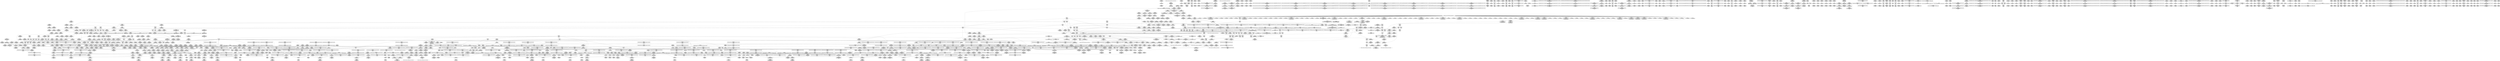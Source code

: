 digraph {
	CE0x557f3b0 [shape=record,shape=Mrecord,label="{CE0x557f3b0|__preempt_count_add:bb|*SummSource*}"]
	CE0x5466800 [shape=record,shape=Mrecord,label="{CE0x5466800|selinux_sem_semctl:call1|security/selinux/hooks.c,5438|*SummSource*}"]
	CE0x54c9290 [shape=record,shape=Mrecord,label="{CE0x54c9290|task_has_system:tmp|*SummSink*}"]
	CE0x5477180 [shape=record,shape=Mrecord,label="{CE0x5477180|__llvm_gcov_indirect_counter_increment:pred|*SummSink*}"]
	CE0x54ca5e0 [shape=record,shape=Mrecord,label="{CE0x54ca5e0|avc_has_perm:tclass|Function::avc_has_perm&Arg::tclass::}"]
	CE0x5562850 [shape=record,shape=Mrecord,label="{CE0x5562850|_call_void_mcount()_#3|*SummSink*}"]
	CE0x54e1d80 [shape=record,shape=Mrecord,label="{CE0x54e1d80|current_sid:tmp3|*SummSink*}"]
	CE0x55792e0 [shape=record,shape=Mrecord,label="{CE0x55792e0|rcu_lock_release:tmp4|include/linux/rcupdate.h,423|*SummSink*}"]
	CE0x5469c40 [shape=record,shape=Mrecord,label="{CE0x5469c40|task_sid:tmp6|security/selinux/hooks.c,208|*SummSink*}"]
	CE0x5517970 [shape=record,shape=Mrecord,label="{CE0x5517970|GLOBAL:get_current|*Constant*}"]
	CE0x5510690 [shape=record,shape=Mrecord,label="{CE0x5510690|i32_218|*Constant*|*SummSink*}"]
	CE0x54d3cc0 [shape=record,shape=Mrecord,label="{CE0x54d3cc0|i64_4|*Constant*|*SummSource*}"]
	CE0x5507ec0 [shape=record,shape=Mrecord,label="{CE0x5507ec0|rcu_read_unlock:tmp15|include/linux/rcupdate.h,933|*SummSource*}"]
	CE0x5558750 [shape=record,shape=Mrecord,label="{CE0x5558750|i64*_getelementptr_inbounds_(_11_x_i64_,_11_x_i64_*___llvm_gcov_ctr132,_i64_0,_i64_0)|*Constant*|*SummSink*}"]
	CE0x54c0eb0 [shape=record,shape=Mrecord,label="{CE0x54c0eb0|rcu_read_lock:do.body|*SummSink*}"]
	CE0x556b2e0 [shape=record,shape=Mrecord,label="{CE0x556b2e0|i64*_getelementptr_inbounds_(_2_x_i64_,_2_x_i64_*___llvm_gcov_ctr98,_i64_0,_i64_0)|*Constant*}"]
	CE0x558b850 [shape=record,shape=Mrecord,label="{CE0x558b850|rcu_lock_release:__here|*SummSource*}"]
	CE0x55614e0 [shape=record,shape=Mrecord,label="{CE0x55614e0|rcu_lock_release:__here}"]
	CE0x5589470 [shape=record,shape=Mrecord,label="{CE0x5589470|__rcu_read_unlock:tmp2|*SummSink*}"]
	CE0x5457cc0 [shape=record,shape=Mrecord,label="{CE0x5457cc0|current_sid:tmp15|security/selinux/hooks.c,218|*SummSink*}"]
	CE0x54998c0 [shape=record,shape=Mrecord,label="{CE0x54998c0|task_sid:tmp25|security/selinux/hooks.c,208}"]
	CE0x54b5fa0 [shape=record,shape=Mrecord,label="{CE0x54b5fa0|_ret_i32_%call2,_!dbg_!27728|security/selinux/hooks.c,5136}"]
	CE0x55176c0 [shape=record,shape=Mrecord,label="{CE0x55176c0|current_sid:call4|security/selinux/hooks.c,218|*SummSource*}"]
	CE0x5569ba0 [shape=record,shape=Mrecord,label="{CE0x5569ba0|_ret_void,_!dbg_!27717|include/linux/rcupdate.h,424}"]
	CE0x54b5b10 [shape=record,shape=Mrecord,label="{CE0x54b5b10|ipc_has_perm:ipc_perms|Function::ipc_has_perm&Arg::ipc_perms::|*SummSink*}"]
	CE0x550bb30 [shape=record,shape=Mrecord,label="{CE0x550bb30|i64*_getelementptr_inbounds_(_11_x_i64_,_11_x_i64_*___llvm_gcov_ctr125,_i64_0,_i64_6)|*Constant*|*SummSource*}"]
	CE0x71e29a0 [shape=record,shape=Mrecord,label="{CE0x71e29a0|selinux_sem_semctl:cmd|Function::selinux_sem_semctl&Arg::cmd::}"]
	CE0x55052f0 [shape=record,shape=Mrecord,label="{CE0x55052f0|_call_void_rcu_read_unlock()_#10,_!dbg_!27748|security/selinux/hooks.c,209}"]
	CE0x54426b0 [shape=record,shape=Mrecord,label="{CE0x54426b0|selinux_sem_semctl:tmp1|*SummSource*}"]
	CE0x5564c60 [shape=record,shape=Mrecord,label="{CE0x5564c60|rcu_read_unlock:tmp19|include/linux/rcupdate.h,933}"]
	CE0x5476c00 [shape=record,shape=Mrecord,label="{CE0x5476c00|__llvm_gcov_indirect_counter_increment:pred|*SummSource*}"]
	CE0x5462010 [shape=record,shape=Mrecord,label="{CE0x5462010|GLOBAL:__llvm_gcov_global_state_pred322|Global_var:__llvm_gcov_global_state_pred322|*SummSink*}"]
	CE0x543e400 [shape=record,shape=Mrecord,label="{CE0x543e400|selinux_sem_semctl:return}"]
	CE0x55021d0 [shape=record,shape=Mrecord,label="{CE0x55021d0|task_sid:tmp24|security/selinux/hooks.c,208|*SummSource*}"]
	CE0x5439f40 [shape=record,shape=Mrecord,label="{CE0x5439f40|selinux_sem_semctl:sw.bb7}"]
	CE0x5503ee0 [shape=record,shape=Mrecord,label="{CE0x5503ee0|task_sid:call7|security/selinux/hooks.c,208|*SummSource*}"]
	CE0x55b7c60 [shape=record,shape=Mrecord,label="{CE0x55b7c60|_call_void_mcount()_#3|*SummSource*}"]
	CE0x54dc010 [shape=record,shape=Mrecord,label="{CE0x54dc010|current_sid:tmp5|security/selinux/hooks.c,218|*SummSink*}"]
	CE0x555a280 [shape=record,shape=Mrecord,label="{CE0x555a280|rcu_read_unlock:tmp5|include/linux/rcupdate.h,933}"]
	CE0x54ba7c0 [shape=record,shape=Mrecord,label="{CE0x54ba7c0|current_sid:cred|security/selinux/hooks.c,218|*SummSink*}"]
	CE0x54cd720 [shape=record,shape=Mrecord,label="{CE0x54cd720|rcu_read_unlock:tmp4|include/linux/rcupdate.h,933}"]
	CE0x5490060 [shape=record,shape=Mrecord,label="{CE0x5490060|GLOBAL:current_sid.__warned|Global_var:current_sid.__warned|*SummSource*}"]
	CE0x54c9930 [shape=record,shape=Mrecord,label="{CE0x54c9930|i64*_getelementptr_inbounds_(_13_x_i64_,_13_x_i64_*___llvm_gcov_ctr126,_i64_0,_i64_0)|*Constant*|*SummSink*}"]
	CE0x555c160 [shape=record,shape=Mrecord,label="{CE0x555c160|rcu_read_unlock:tmp6|include/linux/rcupdate.h,933|*SummSource*}"]
	CE0x5439910 [shape=record,shape=Mrecord,label="{CE0x5439910|_ret_%struct.task_struct*_%tmp4,_!dbg_!27714|./arch/x86/include/asm/current.h,14}"]
	CE0x5446270 [shape=record,shape=Mrecord,label="{CE0x5446270|_call_void___llvm_gcov_indirect_counter_increment(i32*___llvm_gcov_global_state_pred322,_i64**_getelementptr_inbounds_(_8_x_i64*_,_8_x_i64*_*___llvm_gcda_edge_table321,_i64_0,_i64_6)),_!dbg_!27727|security/selinux/hooks.c,5456|*SummSink*}"]
	CE0x544b1f0 [shape=record,shape=Mrecord,label="{CE0x544b1f0|i32_0|*Constant*|*SummSink*}"]
	CE0x5588120 [shape=record,shape=Mrecord,label="{CE0x5588120|GLOBAL:lock_acquire|*Constant*}"]
	CE0x5463cd0 [shape=record,shape=Mrecord,label="{CE0x5463cd0|selinux_sem_semctl:sem_perm|security/selinux/hooks.c,5466|*SummSink*}"]
	CE0x5457c50 [shape=record,shape=Mrecord,label="{CE0x5457c50|current_sid:tmp15|security/selinux/hooks.c,218|*SummSource*}"]
	CE0x54e2e30 [shape=record,shape=Mrecord,label="{CE0x54e2e30|current_sid:tmp1}"]
	CE0x54fff60 [shape=record,shape=Mrecord,label="{CE0x54fff60|i64*_getelementptr_inbounds_(_4_x_i64_,_4_x_i64_*___llvm_gcov_ctr129,_i64_0,_i64_2)|*Constant*|*SummSink*}"]
	CE0x5491aa0 [shape=record,shape=Mrecord,label="{CE0x5491aa0|i64_6|*Constant*}"]
	CE0x54d1200 [shape=record,shape=Mrecord,label="{CE0x54d1200|rcu_read_lock:tmp6|include/linux/rcupdate.h,882}"]
	CE0x556f710 [shape=record,shape=Mrecord,label="{CE0x556f710|__rcu_read_lock:do.end}"]
	CE0x54608a0 [shape=record,shape=Mrecord,label="{CE0x54608a0|i64**_getelementptr_inbounds_(_8_x_i64*_,_8_x_i64*_*___llvm_gcda_edge_table321,_i64_0,_i64_3)|*Constant*|*SummSink*}"]
	CE0x5477720 [shape=record,shape=Mrecord,label="{CE0x5477720|i32_18|*Constant*|*SummSource*}"]
	CE0x55b65d0 [shape=record,shape=Mrecord,label="{CE0x55b65d0|__preempt_count_sub:do.body}"]
	CE0x5566ae0 [shape=record,shape=Mrecord,label="{CE0x5566ae0|_call_void_rcu_lock_release(%struct.lockdep_map*_rcu_lock_map)_#10,_!dbg_!27733|include/linux/rcupdate.h,935|*SummSource*}"]
	CE0x54e4410 [shape=record,shape=Mrecord,label="{CE0x54e4410|rcu_read_lock:tmp2|*SummSink*}"]
	CE0x54c50b0 [shape=record,shape=Mrecord,label="{CE0x54c50b0|i64*_getelementptr_inbounds_(_11_x_i64_,_11_x_i64_*___llvm_gcov_ctr127,_i64_0,_i64_1)|*Constant*|*SummSource*}"]
	CE0x5491250 [shape=record,shape=Mrecord,label="{CE0x5491250|cred_sid:tmp3|*SummSink*}"]
	CE0x54cbf60 [shape=record,shape=Mrecord,label="{CE0x54cbf60|i64_5|*Constant*|*SummSource*}"]
	CE0x54686f0 [shape=record,shape=Mrecord,label="{CE0x54686f0|i64*_getelementptr_inbounds_(_25_x_i64_,_25_x_i64_*___llvm_gcov_ctr320,_i64_0,_i64_21)|*Constant*}"]
	CE0x5548280 [shape=record,shape=Mrecord,label="{CE0x5548280|rcu_read_lock:tmp22|include/linux/rcupdate.h,884|*SummSink*}"]
	CE0x550e020 [shape=record,shape=Mrecord,label="{CE0x550e020|i64_1|*Constant*}"]
	CE0x54f20a0 [shape=record,shape=Mrecord,label="{CE0x54f20a0|rcu_read_lock:tmp20|include/linux/rcupdate.h,882}"]
	CE0x5564d40 [shape=record,shape=Mrecord,label="{CE0x5564d40|rcu_read_unlock:tmp19|include/linux/rcupdate.h,933|*SummSink*}"]
	CE0x54cd910 [shape=record,shape=Mrecord,label="{CE0x54cd910|rcu_read_unlock:call|include/linux/rcupdate.h,933|*SummSource*}"]
	CE0x545b480 [shape=record,shape=Mrecord,label="{CE0x545b480|_ret_i32_%call7,_!dbg_!27749|security/selinux/hooks.c,210|*SummSource*}"]
	CE0x55a7c70 [shape=record,shape=Mrecord,label="{CE0x55a7c70|__preempt_count_sub:tmp7|./arch/x86/include/asm/preempt.h,78}"]
	CE0x5578f20 [shape=record,shape=Mrecord,label="{CE0x5578f20|i64*_getelementptr_inbounds_(_4_x_i64_,_4_x_i64_*___llvm_gcov_ctr133,_i64_0,_i64_2)|*Constant*|*SummSink*}"]
	CE0x54c1fb0 [shape=record,shape=Mrecord,label="{CE0x54c1fb0|ipc_has_perm:tmp8|security/selinux/hooks.c,5136|*SummSink*}"]
	CE0x54b2be0 [shape=record,shape=Mrecord,label="{CE0x54b2be0|80:_i32,_112:_i8*,_:_CRE_144,152_|*MultipleSource*|Function::selinux_sem_semctl&Arg::sma::|security/selinux/hooks.c,5466}"]
	CE0x5442d30 [shape=record,shape=Mrecord,label="{CE0x5442d30|i64*_getelementptr_inbounds_(_25_x_i64_,_25_x_i64_*___llvm_gcov_ctr320,_i64_0,_i64_18)|*Constant*}"]
	CE0x54d37a0 [shape=record,shape=Mrecord,label="{CE0x54d37a0|cred_sid:sid|security/selinux/hooks.c,197}"]
	CE0x54f6850 [shape=record,shape=Mrecord,label="{CE0x54f6850|__rcu_read_lock:tmp4|include/linux/rcupdate.h,239|*SummSource*}"]
	CE0x54c3320 [shape=record,shape=Mrecord,label="{CE0x54c3320|ipc_has_perm:sid1|security/selinux/hooks.c,5136}"]
	CE0x55ca5b0 [shape=record,shape=Mrecord,label="{CE0x55ca5b0|i64*_getelementptr_inbounds_(_4_x_i64_,_4_x_i64_*___llvm_gcov_ctr135,_i64_0,_i64_0)|*Constant*}"]
	CE0x5471760 [shape=record,shape=Mrecord,label="{CE0x5471760|i64**_getelementptr_inbounds_(_8_x_i64*_,_8_x_i64*_*___llvm_gcda_edge_table321,_i64_0,_i64_4)|*Constant*}"]
	CE0x555a070 [shape=record,shape=Mrecord,label="{CE0x555a070|rcu_read_unlock:tobool|include/linux/rcupdate.h,933|*SummSink*}"]
	CE0x54db3c0 [shape=record,shape=Mrecord,label="{CE0x54db3c0|i32_0|*Constant*}"]
	CE0x54e7be0 [shape=record,shape=Mrecord,label="{CE0x54e7be0|0:_i8,_:_GCMR_task_sid.__warned_internal_global_i8_0,_section_.data.unlikely_,_align_1:_elem_0:default:}"]
	CE0x5463300 [shape=record,shape=Mrecord,label="{CE0x5463300|selinux_sem_semctl:entry}"]
	CE0x54f2520 [shape=record,shape=Mrecord,label="{CE0x54f2520|rcu_read_lock:tmp21|include/linux/rcupdate.h,884}"]
	CE0x54bbae0 [shape=record,shape=Mrecord,label="{CE0x54bbae0|current_sid:tmp22|security/selinux/hooks.c,218|*SummSource*}"]
	CE0x54d2390 [shape=record,shape=Mrecord,label="{CE0x54d2390|task_sid:tmp10|security/selinux/hooks.c,208|*SummSource*}"]
	CE0x5581590 [shape=record,shape=Mrecord,label="{CE0x5581590|i64*_getelementptr_inbounds_(_4_x_i64_,_4_x_i64_*___llvm_gcov_ctr134,_i64_0,_i64_2)|*Constant*|*SummSink*}"]
	CE0x5567460 [shape=record,shape=Mrecord,label="{CE0x5567460|i32_934|*Constant*|*SummSource*}"]
	CE0x5497a90 [shape=record,shape=Mrecord,label="{CE0x5497a90|rcu_read_unlock:tmp12|include/linux/rcupdate.h,933|*SummSink*}"]
	CE0x54b66a0 [shape=record,shape=Mrecord,label="{CE0x54b66a0|selinux_sem_semctl:tmp21|security/selinux/hooks.c,5468}"]
	CE0x54c6b90 [shape=record,shape=Mrecord,label="{CE0x54c6b90|ipc_has_perm:u|security/selinux/hooks.c,5134}"]
	CE0x55aa7e0 [shape=record,shape=Mrecord,label="{CE0x55aa7e0|__preempt_count_add:tmp1|*SummSource*}"]
	CE0x546a050 [shape=record,shape=Mrecord,label="{CE0x546a050|__llvm_gcov_indirect_counter_increment:tmp2|*SummSink*}"]
	CE0x550b0d0 [shape=record,shape=Mrecord,label="{CE0x550b0d0|current_sid:if.then|*SummSink*}"]
	CE0x544e810 [shape=record,shape=Mrecord,label="{CE0x544e810|i32_13|*Constant*|*SummSink*}"]
	CE0x5566200 [shape=record,shape=Mrecord,label="{CE0x5566200|rcu_read_unlock:tmp22|include/linux/rcupdate.h,935|*SummSource*}"]
	CE0x54efc70 [shape=record,shape=Mrecord,label="{CE0x54efc70|rcu_read_lock:tmp15|include/linux/rcupdate.h,882}"]
	CE0x5565d50 [shape=record,shape=Mrecord,label="{CE0x5565d50|i64*_getelementptr_inbounds_(_11_x_i64_,_11_x_i64_*___llvm_gcov_ctr132,_i64_0,_i64_10)|*Constant*|*SummSource*}"]
	CE0x555a530 [shape=record,shape=Mrecord,label="{CE0x555a530|__rcu_read_lock:tmp6|include/linux/rcupdate.h,240}"]
	CE0x542a500 [shape=record,shape=Mrecord,label="{CE0x542a500|selinux_sem_semctl:tmp13|security/selinux/hooks.c,5456|*SummSink*}"]
	CE0x54cb210 [shape=record,shape=Mrecord,label="{CE0x54cb210|i32_1|*Constant*}"]
	CE0x5495c30 [shape=record,shape=Mrecord,label="{CE0x5495c30|rcu_read_unlock:tmp2|*SummSource*}"]
	CE0x5589390 [shape=record,shape=Mrecord,label="{CE0x5589390|__rcu_read_unlock:tmp2}"]
	CE0x556bfa0 [shape=record,shape=Mrecord,label="{CE0x556bfa0|i64_ptrtoint_(i8*_blockaddress(_rcu_lock_acquire,_%__here)_to_i64)|*Constant*}"]
	CE0x54deb10 [shape=record,shape=Mrecord,label="{CE0x54deb10|GLOBAL:current_sid.__warned|Global_var:current_sid.__warned}"]
	CE0x555e1f0 [shape=record,shape=Mrecord,label="{CE0x555e1f0|__preempt_count_sub:tmp5|./arch/x86/include/asm/preempt.h,77|*SummSource*}"]
	CE0x545a7d0 [shape=record,shape=Mrecord,label="{CE0x545a7d0|_call_void_mcount()_#3|*SummSource*}"]
	CE0x5475490 [shape=record,shape=Mrecord,label="{CE0x5475490|__llvm_gcov_indirect_counter_increment:exit|*SummSource*}"]
	CE0x54ef150 [shape=record,shape=Mrecord,label="{CE0x54ef150|rcu_read_lock:tmp13|include/linux/rcupdate.h,882|*SummSink*}"]
	CE0x54db840 [shape=record,shape=Mrecord,label="{CE0x54db840|i64*_getelementptr_inbounds_(_2_x_i64_,_2_x_i64_*___llvm_gcov_ctr294,_i64_0,_i64_0)|*Constant*|*SummSink*}"]
	CE0x555ef70 [shape=record,shape=Mrecord,label="{CE0x555ef70|_call_void_asm_addl_$1,_%gs:$0_,_*m,ri,*m,_dirflag_,_fpsr_,_flags_(i32*___preempt_count,_i32_%sub,_i32*___preempt_count)_#3,_!dbg_!27717,_!srcloc_!27718|./arch/x86/include/asm/preempt.h,77|*SummSource*}"]
	CE0x5596d20 [shape=record,shape=Mrecord,label="{CE0x5596d20|__rcu_read_unlock:tmp4|include/linux/rcupdate.h,244|*SummSource*}"]
	CE0x5475a40 [shape=record,shape=Mrecord,label="{CE0x5475a40|avc_has_perm:ssid|Function::avc_has_perm&Arg::ssid::|*SummSink*}"]
	CE0x5464450 [shape=record,shape=Mrecord,label="{CE0x5464450|_call_void_lockdep_rcu_suspicious(i8*_getelementptr_inbounds_(_25_x_i8_,_25_x_i8_*_.str3,_i32_0,_i32_0),_i32_208,_i8*_getelementptr_inbounds_(_41_x_i8_,_41_x_i8_*_.str44,_i32_0,_i32_0))_#10,_!dbg_!27732|security/selinux/hooks.c,208|*SummSource*}"]
	CE0x55099a0 [shape=record,shape=Mrecord,label="{CE0x55099a0|_call_void___preempt_count_add(i32_1)_#10,_!dbg_!27711|include/linux/rcupdate.h,239|*SummSink*}"]
	CE0x54f6410 [shape=record,shape=Mrecord,label="{CE0x54f6410|rcu_read_lock:do.end|*SummSource*}"]
	CE0x54e8e90 [shape=record,shape=Mrecord,label="{CE0x54e8e90|task_has_system:call1|security/selinux/hooks.c,1594|*SummSink*}"]
	CE0x5492640 [shape=record,shape=Mrecord,label="{CE0x5492640|task_sid:do.body5|*SummSource*}"]
	CE0x545f9f0 [shape=record,shape=Mrecord,label="{CE0x545f9f0|i32_15|*Constant*}"]
	CE0x54d9770 [shape=record,shape=Mrecord,label="{CE0x54d9770|task_sid:land.lhs.true|*SummSink*}"]
	CE0x54df4b0 [shape=record,shape=Mrecord,label="{CE0x54df4b0|ipc_has_perm:tmp1}"]
	CE0x54cb770 [shape=record,shape=Mrecord,label="{CE0x54cb770|task_sid:call3|security/selinux/hooks.c,208}"]
	CE0x55a95f0 [shape=record,shape=Mrecord,label="{CE0x55a95f0|_ret_void,_!dbg_!27720|./arch/x86/include/asm/preempt.h,78|*SummSink*}"]
	CE0x544f9e0 [shape=record,shape=Mrecord,label="{CE0x544f9e0|selinux_sem_semctl:sw.default|*SummSource*}"]
	CE0x54bb5c0 [shape=record,shape=Mrecord,label="{CE0x54bb5c0|current_sid:security|security/selinux/hooks.c,218|*SummSink*}"]
	CE0x54d8950 [shape=record,shape=Mrecord,label="{CE0x54d8950|i64*_getelementptr_inbounds_(_11_x_i64_,_11_x_i64_*___llvm_gcov_ctr127,_i64_0,_i64_1)|*Constant*}"]
	CE0x556efd0 [shape=record,shape=Mrecord,label="{CE0x556efd0|GLOBAL:current_task|Global_var:current_task}"]
	CE0x54b1930 [shape=record,shape=Mrecord,label="{CE0x54b1930|80:_i32,_112:_i8*,_:_CRE_84,88_|*MultipleSource*|Function::selinux_sem_semctl&Arg::sma::|security/selinux/hooks.c,5466}"]
	CE0x5566a70 [shape=record,shape=Mrecord,label="{CE0x5566a70|_call_void_rcu_lock_release(%struct.lockdep_map*_rcu_lock_map)_#10,_!dbg_!27733|include/linux/rcupdate.h,935}"]
	CE0x544d150 [shape=record,shape=Mrecord,label="{CE0x544d150|selinux_sem_semctl:sw.bb3}"]
	CE0x5442cc0 [shape=record,shape=Mrecord,label="{CE0x5442cc0|i64**_getelementptr_inbounds_(_8_x_i64*_,_8_x_i64*_*___llvm_gcda_edge_table321,_i64_0,_i64_4)|*Constant*|*SummSink*}"]
	CE0x5446d00 [shape=record,shape=Mrecord,label="{CE0x5446d00|__llvm_gcov_indirect_counter_increment:predecessor|Function::__llvm_gcov_indirect_counter_increment&Arg::predecessor::}"]
	CE0x548dc70 [shape=record,shape=Mrecord,label="{CE0x548dc70|selinux_sem_semctl:perms.0|*SummSink*}"]
	CE0x5591400 [shape=record,shape=Mrecord,label="{CE0x5591400|__rcu_read_unlock:tmp7|include/linux/rcupdate.h,245}"]
	CE0x5470f90 [shape=record,shape=Mrecord,label="{CE0x5470f90|__llvm_gcov_indirect_counter_increment:tmp5|*SummSink*}"]
	CE0x5580f90 [shape=record,shape=Mrecord,label="{CE0x5580f90|__preempt_count_add:tmp3|*SummSource*}"]
	CE0x5493ce0 [shape=record,shape=Mrecord,label="{CE0x5493ce0|task_sid:call|security/selinux/hooks.c,208}"]
	CE0x546a460 [shape=record,shape=Mrecord,label="{CE0x546a460|task_sid:if.end|*SummSource*}"]
	CE0x5497d80 [shape=record,shape=Mrecord,label="{CE0x5497d80|task_sid:tmp21|security/selinux/hooks.c,208}"]
	CE0x54e2dc0 [shape=record,shape=Mrecord,label="{CE0x54e2dc0|i64_1|*Constant*}"]
	CE0x54f1220 [shape=record,shape=Mrecord,label="{CE0x54f1220|i8*_getelementptr_inbounds_(_42_x_i8_,_42_x_i8_*_.str46,_i32_0,_i32_0)|*Constant*|*SummSink*}"]
	CE0x5508360 [shape=record,shape=Mrecord,label="{CE0x5508360|current_sid:tmp12|security/selinux/hooks.c,218|*SummSink*}"]
	CE0x5498740 [shape=record,shape=Mrecord,label="{CE0x5498740|i64*_getelementptr_inbounds_(_13_x_i64_,_13_x_i64_*___llvm_gcov_ctr126,_i64_0,_i64_10)|*Constant*}"]
	CE0x55716e0 [shape=record,shape=Mrecord,label="{CE0x55716e0|__preempt_count_sub:val|Function::__preempt_count_sub&Arg::val::}"]
	CE0x54e8d10 [shape=record,shape=Mrecord,label="{CE0x54e8d10|get_current:tmp1}"]
	CE0x54e8660 [shape=record,shape=Mrecord,label="{CE0x54e8660|ipc_has_perm:ad|security/selinux/hooks.c, 5128|*SummSink*}"]
	CE0x54c6570 [shape=record,shape=Mrecord,label="{CE0x54c6570|get_current:tmp1|*SummSink*}"]
	CE0x54db2e0 [shape=record,shape=Mrecord,label="{CE0x54db2e0|rcu_read_lock:entry|*SummSink*}"]
	CE0x5484530 [shape=record,shape=Mrecord,label="{CE0x5484530|__rcu_read_lock:bb|*SummSource*}"]
	CE0x5578b90 [shape=record,shape=Mrecord,label="{CE0x5578b90|i64*_getelementptr_inbounds_(_4_x_i64_,_4_x_i64_*___llvm_gcov_ctr129,_i64_0,_i64_3)|*Constant*|*SummSource*}"]
	CE0x5448790 [shape=record,shape=Mrecord,label="{CE0x5448790|selinux_sem_semctl:tmp2|security/selinux/hooks.c,5438}"]
	CE0x54f36d0 [shape=record,shape=Mrecord,label="{CE0x54f36d0|rcu_read_lock:tmp18|include/linux/rcupdate.h,882|*SummSink*}"]
	CE0x544e160 [shape=record,shape=Mrecord,label="{CE0x544e160|__llvm_gcov_indirect_counter_increment:counters|Function::__llvm_gcov_indirect_counter_increment&Arg::counters::|*SummSource*}"]
	CE0x54ff080 [shape=record,shape=Mrecord,label="{CE0x54ff080|rcu_lock_release:tmp7}"]
	CE0x55ca7c0 [shape=record,shape=Mrecord,label="{CE0x55ca7c0|i64*_getelementptr_inbounds_(_4_x_i64_,_4_x_i64_*___llvm_gcov_ctr135,_i64_0,_i64_0)|*Constant*|*SummSource*}"]
	"CONST[source:0(mediator),value:2(dynamic)][purpose:{subject}][SrcIdx:26]"
	CE0x546a2a0 [shape=record,shape=Mrecord,label="{CE0x546a2a0|i64*_null|*Constant*}"]
	CE0x550d900 [shape=record,shape=Mrecord,label="{CE0x550d900|cred_sid:tmp|*SummSource*}"]
	CE0x5596f20 [shape=record,shape=Mrecord,label="{CE0x5596f20|__rcu_read_unlock:tmp4|include/linux/rcupdate.h,244|*SummSink*}"]
	CE0x54c9390 [shape=record,shape=Mrecord,label="{CE0x54c9390|task_has_system:tmp1|*SummSource*}"]
	CE0x55ab490 [shape=record,shape=Mrecord,label="{CE0x55ab490|i64*_getelementptr_inbounds_(_4_x_i64_,_4_x_i64_*___llvm_gcov_ctr135,_i64_0,_i64_1)|*Constant*|*SummSource*}"]
	CE0x55608c0 [shape=record,shape=Mrecord,label="{CE0x55608c0|GLOBAL:rcu_read_unlock.__warned|Global_var:rcu_read_unlock.__warned|*SummSink*}"]
	CE0x544f320 [shape=record,shape=Mrecord,label="{CE0x544f320|selinux_sem_semctl:sw.epilog}"]
	CE0x5573df0 [shape=record,shape=Mrecord,label="{CE0x5573df0|i64_ptrtoint_(i8*_blockaddress(_rcu_lock_release,_%__here)_to_i64)|*Constant*|*SummSource*}"]
	CE0x5504750 [shape=record,shape=Mrecord,label="{CE0x5504750|cred_sid:entry|*SummSink*}"]
	CE0x544e7a0 [shape=record,shape=Mrecord,label="{CE0x544e7a0|i32_13|*Constant*|*SummSource*}"]
	CE0x545b710 [shape=record,shape=Mrecord,label="{CE0x545b710|i32_(i32,_i32,_i16,_i32,_%struct.common_audit_data*)*_bitcast_(i32_(i32,_i32,_i16,_i32,_%struct.common_audit_data.495*)*_avc_has_perm_to_i32_(i32,_i32,_i16,_i32,_%struct.common_audit_data*)*)|*Constant*}"]
	CE0x54987b0 [shape=record,shape=Mrecord,label="{CE0x54987b0|task_sid:tmp23|security/selinux/hooks.c,208}"]
	CE0x5584d00 [shape=record,shape=Mrecord,label="{CE0x5584d00|_call_void___preempt_count_sub(i32_1)_#10,_!dbg_!27715|include/linux/rcupdate.h,244|*SummSink*}"]
	CE0x555bff0 [shape=record,shape=Mrecord,label="{CE0x555bff0|rcu_read_unlock:tmp6|include/linux/rcupdate.h,933}"]
	CE0x5471400 [shape=record,shape=Mrecord,label="{CE0x5471400|__llvm_gcov_indirect_counter_increment:tmp6|*SummSource*}"]
	CE0x55028b0 [shape=record,shape=Mrecord,label="{CE0x55028b0|task_sid:tmp25|security/selinux/hooks.c,208|*SummSink*}"]
	CE0x54d3100 [shape=record,shape=Mrecord,label="{CE0x54d3100|current_sid:tmp11|security/selinux/hooks.c,218}"]
	CE0x546f600 [shape=record,shape=Mrecord,label="{CE0x546f600|task_has_system:tmp3}"]
	CE0x5516ca0 [shape=record,shape=Mrecord,label="{CE0x5516ca0|current_sid:tmp20|security/selinux/hooks.c,218}"]
	CE0x5501af0 [shape=record,shape=Mrecord,label="{CE0x5501af0|_call_void_mcount()_#3|*SummSource*}"]
	CE0x54cf940 [shape=record,shape=Mrecord,label="{CE0x54cf940|i32_208|*Constant*}"]
	CE0x5567d60 [shape=record,shape=Mrecord,label="{CE0x5567d60|i8*_getelementptr_inbounds_(_44_x_i8_,_44_x_i8_*_.str47,_i32_0,_i32_0)|*Constant*|*SummSink*}"]
	CE0x55123e0 [shape=record,shape=Mrecord,label="{CE0x55123e0|current_sid:tmp19|security/selinux/hooks.c,218|*SummSource*}"]
	CE0x5492360 [shape=record,shape=Mrecord,label="{CE0x5492360|task_sid:do.body|*SummSource*}"]
	CE0x54ec7e0 [shape=record,shape=Mrecord,label="{CE0x54ec7e0|rcu_read_lock:tmp10|include/linux/rcupdate.h,882}"]
	CE0x5511280 [shape=record,shape=Mrecord,label="{CE0x5511280|current_sid:tmp17|security/selinux/hooks.c,218}"]
	CE0x550bd90 [shape=record,shape=Mrecord,label="{CE0x550bd90|i64*_getelementptr_inbounds_(_11_x_i64_,_11_x_i64_*___llvm_gcov_ctr125,_i64_0,_i64_6)|*Constant*|*SummSink*}"]
	CE0x556fe40 [shape=record,shape=Mrecord,label="{CE0x556fe40|_call_void_mcount()_#3|*SummSink*}"]
	CE0x54e1900 [shape=record,shape=Mrecord,label="{CE0x54e1900|current_sid:tmp4|security/selinux/hooks.c,218}"]
	CE0x54775e0 [shape=record,shape=Mrecord,label="{CE0x54775e0|i32_14|*Constant*|*SummSource*}"]
	CE0x550ced0 [shape=record,shape=Mrecord,label="{CE0x550ced0|current_sid:tobool1|security/selinux/hooks.c,218}"]
	CE0x548ada0 [shape=record,shape=Mrecord,label="{CE0x548ada0|i64**_getelementptr_inbounds_(_8_x_i64*_,_8_x_i64*_*___llvm_gcda_edge_table321,_i64_0,_i64_0)|*Constant*|*SummSink*}"]
	CE0x5468e90 [shape=record,shape=Mrecord,label="{CE0x5468e90|selinux_sem_semctl:tmp15|security/selinux/hooks.c,5460}"]
	CE0x54d1370 [shape=record,shape=Mrecord,label="{CE0x54d1370|rcu_read_lock:tmp5|include/linux/rcupdate.h,882|*SummSink*}"]
	CE0x5568580 [shape=record,shape=Mrecord,label="{CE0x5568580|i64*_getelementptr_inbounds_(_4_x_i64_,_4_x_i64_*___llvm_gcov_ctr133,_i64_0,_i64_1)|*Constant*|*SummSource*}"]
	CE0x54b36c0 [shape=record,shape=Mrecord,label="{CE0x54b36c0|80:_i32,_112:_i8*,_:_CRE_188,192_|*MultipleSource*|Function::selinux_sem_semctl&Arg::sma::|security/selinux/hooks.c,5466}"]
	CE0x55b88c0 [shape=record,shape=Mrecord,label="{CE0x55b88c0|__preempt_count_sub:tmp2|*SummSink*}"]
	CE0x55a9db0 [shape=record,shape=Mrecord,label="{CE0x55a9db0|__preempt_count_add:do.body}"]
	CE0x54e3530 [shape=record,shape=Mrecord,label="{CE0x54e3530|i64_7|*Constant*|*SummSink*}"]
	CE0x54c1b20 [shape=record,shape=Mrecord,label="{CE0x54c1b20|rcu_read_lock:tmp5|include/linux/rcupdate.h,882|*SummSource*}"]
	CE0x55a67a0 [shape=record,shape=Mrecord,label="{CE0x55a67a0|i64*_getelementptr_inbounds_(_4_x_i64_,_4_x_i64_*___llvm_gcov_ctr129,_i64_0,_i64_0)|*Constant*}"]
	CE0x545c800 [shape=record,shape=Mrecord,label="{CE0x545c800|_call_void___llvm_gcov_indirect_counter_increment(i32*___llvm_gcov_global_state_pred322,_i64**_getelementptr_inbounds_(_8_x_i64*_,_8_x_i64*_*___llvm_gcda_edge_table321,_i64_0,_i64_2)),_!dbg_!27718|security/selinux/hooks.c,5442|*SummSink*}"]
	CE0x543da20 [shape=record,shape=Mrecord,label="{CE0x543da20|rcu_read_unlock:land.lhs.true}"]
	CE0x54ec960 [shape=record,shape=Mrecord,label="{CE0x54ec960|rcu_read_lock:tmp9|include/linux/rcupdate.h,882|*SummSource*}"]
	CE0x54b5840 [shape=record,shape=Mrecord,label="{CE0x54b5840|ipc_has_perm:perms|Function::ipc_has_perm&Arg::perms::}"]
	CE0x54e9ed0 [shape=record,shape=Mrecord,label="{CE0x54e9ed0|i64*_getelementptr_inbounds_(_2_x_i64_,_2_x_i64_*___llvm_gcov_ctr159,_i64_0,_i64_0)|*Constant*|*SummSource*}"]
	CE0x5504ac0 [shape=record,shape=Mrecord,label="{CE0x5504ac0|cred_sid:cred|Function::cred_sid&Arg::cred::|*SummSink*}"]
	CE0x546c0d0 [shape=record,shape=Mrecord,label="{CE0x546c0d0|__llvm_gcov_indirect_counter_increment:tmp6|*SummSink*}"]
	CE0x54ba550 [shape=record,shape=Mrecord,label="{CE0x54ba550|current_sid:tmp21|security/selinux/hooks.c,218}"]
	CE0x5577a00 [shape=record,shape=Mrecord,label="{CE0x5577a00|i64_1|*Constant*}"]
	CE0x54950c0 [shape=record,shape=Mrecord,label="{CE0x54950c0|current_sid:tobool|security/selinux/hooks.c,218}"]
	CE0x546f710 [shape=record,shape=Mrecord,label="{CE0x546f710|GLOBAL:current_task|Global_var:current_task|*SummSink*}"]
	CE0x555ac00 [shape=record,shape=Mrecord,label="{CE0x555ac00|__rcu_read_lock:tmp6|include/linux/rcupdate.h,240|*SummSource*}"]
	CE0x5490dc0 [shape=record,shape=Mrecord,label="{CE0x5490dc0|task_sid:tobool4|security/selinux/hooks.c,208}"]
	CE0x5559e70 [shape=record,shape=Mrecord,label="{CE0x5559e70|rcu_lock_acquire:__here}"]
	CE0x54bbd90 [shape=record,shape=Mrecord,label="{CE0x54bbd90|current_sid:tmp22|security/selinux/hooks.c,218|*SummSink*}"]
	CE0x5497080 [shape=record,shape=Mrecord,label="{CE0x5497080|_call_void___preempt_count_sub(i32_1)_#10,_!dbg_!27715|include/linux/rcupdate.h,244}"]
	CE0x5467150 [shape=record,shape=Mrecord,label="{CE0x5467150|_call_void___llvm_gcov_indirect_counter_increment(i32*___llvm_gcov_global_state_pred322,_i64**_getelementptr_inbounds_(_8_x_i64*_,_8_x_i64*_*___llvm_gcda_edge_table321,_i64_0,_i64_7)),_!dbg_!27729|security/selinux/hooks.c,5460|*SummSource*}"]
	CE0x5591150 [shape=record,shape=Mrecord,label="{CE0x5591150|__rcu_read_unlock:tmp6|include/linux/rcupdate.h,245|*SummSink*}"]
	CE0x5492520 [shape=record,shape=Mrecord,label="{CE0x5492520|task_sid:do.body5}"]
	CE0x54e3630 [shape=record,shape=Mrecord,label="{CE0x54e3630|task_sid:tmp14|security/selinux/hooks.c,208}"]
	CE0x545a3f0 [shape=record,shape=Mrecord,label="{CE0x545a3f0|i64*_getelementptr_inbounds_(_11_x_i64_,_11_x_i64_*___llvm_gcov_ctr125,_i64_0,_i64_1)|*Constant*}"]
	CE0x54ca160 [shape=record,shape=Mrecord,label="{CE0x54ca160|task_sid:tmp9|security/selinux/hooks.c,208}"]
	CE0x550e970 [shape=record,shape=Mrecord,label="{CE0x550e970|i64*_getelementptr_inbounds_(_2_x_i64_,_2_x_i64_*___llvm_gcov_ctr131,_i64_0,_i64_0)|*Constant*|*SummSource*}"]
	CE0x55728f0 [shape=record,shape=Mrecord,label="{CE0x55728f0|GLOBAL:__preempt_count|Global_var:__preempt_count}"]
	CE0x5510ba0 [shape=record,shape=Mrecord,label="{CE0x5510ba0|i8*_getelementptr_inbounds_(_45_x_i8_,_45_x_i8_*_.str12,_i32_0,_i32_0)|*Constant*|*SummSource*}"]
	CE0x55895e0 [shape=record,shape=Mrecord,label="{CE0x55895e0|__rcu_read_unlock:tmp3|*SummSource*}"]
	CE0x54b0400 [shape=record,shape=Mrecord,label="{CE0x54b0400|80:_i32,_112:_i8*,_:_CRE_59,60_}"]
	CE0x5488580 [shape=record,shape=Mrecord,label="{CE0x5488580|80:_i32,_112:_i8*,_:_CRE_47,48_}"]
	CE0x558c570 [shape=record,shape=Mrecord,label="{CE0x558c570|i64*_getelementptr_inbounds_(_4_x_i64_,_4_x_i64_*___llvm_gcov_ctr130,_i64_0,_i64_0)|*Constant*}"]
	CE0x54bd810 [shape=record,shape=Mrecord,label="{CE0x54bd810|current_sid:tmp24|security/selinux/hooks.c,220}"]
	CE0x54f0510 [shape=record,shape=Mrecord,label="{CE0x54f0510|rcu_read_lock:tmp16|include/linux/rcupdate.h,882|*SummSink*}"]
	CE0x54f3550 [shape=record,shape=Mrecord,label="{CE0x54f3550|rcu_read_lock:tmp18|include/linux/rcupdate.h,882|*SummSource*}"]
	CE0x54c6ab0 [shape=record,shape=Mrecord,label="{CE0x54c6ab0|ipc_has_perm:tmp6|*LoadInst*|security/selinux/hooks.c,5134|*SummSink*}"]
	CE0x54dbf10 [shape=record,shape=Mrecord,label="{CE0x54dbf10|_ret_i32_%tmp24,_!dbg_!27742|security/selinux/hooks.c,220|*SummSink*}"]
	CE0x54b15d0 [shape=record,shape=Mrecord,label="{CE0x54b15d0|80:_i32,_112:_i8*,_:_CRE_80,84_|*MultipleSource*|Function::selinux_sem_semctl&Arg::sma::|security/selinux/hooks.c,5466}"]
	CE0x54e29b0 [shape=record,shape=Mrecord,label="{CE0x54e29b0|GLOBAL:__rcu_read_lock|*Constant*|*SummSource*}"]
	CE0x5517840 [shape=record,shape=Mrecord,label="{CE0x5517840|current_sid:call4|security/selinux/hooks.c,218|*SummSink*}"]
	CE0x54e3460 [shape=record,shape=Mrecord,label="{CE0x54e3460|i64_7|*Constant*|*SummSource*}"]
	CE0x54f7b00 [shape=record,shape=Mrecord,label="{CE0x54f7b00|rcu_read_unlock:tmp9|include/linux/rcupdate.h,933}"]
	CE0x54f91d0 [shape=record,shape=Mrecord,label="{CE0x54f91d0|__preempt_count_add:entry|*SummSink*}"]
	CE0x54ed320 [shape=record,shape=Mrecord,label="{CE0x54ed320|rcu_read_lock:tmp11|include/linux/rcupdate.h,882|*SummSource*}"]
	CE0x5459f00 [shape=record,shape=Mrecord,label="{CE0x5459f00|_call_void_mcount()_#3}"]
	CE0x5465c40 [shape=record,shape=Mrecord,label="{CE0x5465c40|get_current:tmp4|./arch/x86/include/asm/current.h,14|*SummSource*}"]
	CE0x556b5b0 [shape=record,shape=Mrecord,label="{CE0x556b5b0|i64_1|*Constant*}"]
	CE0x5578710 [shape=record,shape=Mrecord,label="{CE0x5578710|__preempt_count_sub:sub|./arch/x86/include/asm/preempt.h,77|*SummSource*}"]
	CE0x55bc900 [shape=record,shape=Mrecord,label="{CE0x55bc900|__preempt_count_sub:tmp4|./arch/x86/include/asm/preempt.h,77}"]
	CE0x55b8280 [shape=record,shape=Mrecord,label="{CE0x55b8280|__preempt_count_sub:tmp3|*SummSource*}"]
	CE0x555ac70 [shape=record,shape=Mrecord,label="{CE0x555ac70|__rcu_read_lock:tmp6|include/linux/rcupdate.h,240|*SummSink*}"]
	CE0x54f16a0 [shape=record,shape=Mrecord,label="{CE0x54f16a0|i64*_getelementptr_inbounds_(_11_x_i64_,_11_x_i64_*___llvm_gcov_ctr127,_i64_0,_i64_9)|*Constant*|*SummSource*}"]
	CE0x545fa60 [shape=record,shape=Mrecord,label="{CE0x545fa60|i32_11|*Constant*|*SummSink*}"]
	"CONST[source:0(mediator),value:2(dynamic)][purpose:{object}][SnkIdx:5]"
	CE0x5499d00 [shape=record,shape=Mrecord,label="{CE0x5499d00|80:_i32,_112:_i8*,_:_CRE_13,14_}"]
	CE0x545c1f0 [shape=record,shape=Mrecord,label="{CE0x545c1f0|__llvm_gcov_indirect_counter_increment:counters|Function::__llvm_gcov_indirect_counter_increment&Arg::counters::|*SummSink*}"]
	CE0x55747d0 [shape=record,shape=Mrecord,label="{CE0x55747d0|i64*_getelementptr_inbounds_(_4_x_i64_,_4_x_i64_*___llvm_gcov_ctr133,_i64_0,_i64_3)|*Constant*|*SummSource*}"]
	CE0x5473f60 [shape=record,shape=Mrecord,label="{CE0x5473f60|_call_void_mcount()_#3|*SummSink*}"]
	CE0x556ad00 [shape=record,shape=Mrecord,label="{CE0x556ad00|_ret_void,_!dbg_!27717|include/linux/rcupdate.h,245}"]
	CE0x55775e0 [shape=record,shape=Mrecord,label="{CE0x55775e0|i64*_getelementptr_inbounds_(_4_x_i64_,_4_x_i64_*___llvm_gcov_ctr130,_i64_0,_i64_1)|*Constant*|*SummSink*}"]
	CE0x5500c80 [shape=record,shape=Mrecord,label="{CE0x5500c80|__rcu_read_unlock:tmp3|*SummSink*}"]
	CE0x5575a20 [shape=record,shape=Mrecord,label="{CE0x5575a20|__rcu_read_lock:tmp3|*SummSource*}"]
	CE0x55a9190 [shape=record,shape=Mrecord,label="{CE0x55a9190|__preempt_count_add:tmp2|*SummSink*}"]
	CE0x546e530 [shape=record,shape=Mrecord,label="{CE0x546e530|_call_void_rcu_read_lock()_#10,_!dbg_!27712|security/selinux/hooks.c,207}"]
	CE0x54b1f60 [shape=record,shape=Mrecord,label="{CE0x54b1f60|80:_i32,_112:_i8*,_:_CRE_96,100_|*MultipleSource*|Function::selinux_sem_semctl&Arg::sma::|security/selinux/hooks.c,5466}"]
	CE0x546c420 [shape=record,shape=Mrecord,label="{CE0x546c420|get_current:bb|*SummSink*}"]
	CE0x550c5e0 [shape=record,shape=Mrecord,label="{CE0x550c5e0|current_sid:if.then|*SummSource*}"]
	CE0x545deb0 [shape=record,shape=Mrecord,label="{CE0x545deb0|selinux_sem_semctl:tmp3|security/selinux/hooks.c,5438|*SummSource*}"]
	CE0x54c8a00 [shape=record,shape=Mrecord,label="{CE0x54c8a00|ipc_has_perm:security|security/selinux/hooks.c,5131}"]
	CE0x555d970 [shape=record,shape=Mrecord,label="{CE0x555d970|rcu_read_unlock:tmp10|include/linux/rcupdate.h,933|*SummSource*}"]
	CE0x54d75a0 [shape=record,shape=Mrecord,label="{CE0x54d75a0|task_sid:tmp16|security/selinux/hooks.c,208|*SummSource*}"]
	CE0x54fe230 [shape=record,shape=Mrecord,label="{CE0x54fe230|rcu_lock_acquire:tmp1|*SummSink*}"]
	CE0x5488ca0 [shape=record,shape=Mrecord,label="{CE0x5488ca0|80:_i32,_112:_i8*,_:_CRE_53,54_}"]
	CE0x5494550 [shape=record,shape=Mrecord,label="{CE0x5494550|task_sid:tmp3|*SummSink*}"]
	CE0x54bccc0 [shape=record,shape=Mrecord,label="{CE0x54bccc0|0:_i32,_4:_i32,_8:_i32,_12:_i32,_:_CMRE_4,8_|*MultipleSource*|security/selinux/hooks.c,218|security/selinux/hooks.c,218|security/selinux/hooks.c,220}"]
	CE0x55b8190 [shape=record,shape=Mrecord,label="{CE0x55b8190|__preempt_count_sub:tmp3}"]
	CE0x54858b0 [shape=record,shape=Mrecord,label="{CE0x54858b0|selinux_sem_semctl:sem_perm|security/selinux/hooks.c,5466}"]
	CE0x54be2a0 [shape=record,shape=Mrecord,label="{CE0x54be2a0|rcu_read_lock:land.lhs.true2}"]
	CE0x54bc1b0 [shape=record,shape=Mrecord,label="{CE0x54bc1b0|current_sid:tmp23|security/selinux/hooks.c,218|*SummSink*}"]
	CE0x549a420 [shape=record,shape=Mrecord,label="{CE0x549a420|80:_i32,_112:_i8*,_:_CRE_19,20_}"]
	CE0x55003d0 [shape=record,shape=Mrecord,label="{CE0x55003d0|__rcu_read_unlock:bb|*SummSink*}"]
	CE0x555c790 [shape=record,shape=Mrecord,label="{CE0x555c790|rcu_read_unlock:do.body|*SummSink*}"]
	CE0x5596910 [shape=record,shape=Mrecord,label="{CE0x5596910|rcu_lock_acquire:tmp3}"]
	CE0x5461720 [shape=record,shape=Mrecord,label="{CE0x5461720|selinux_sem_semctl:tmp7|security/selinux/hooks.c,5446|*SummSink*}"]
	CE0x5576160 [shape=record,shape=Mrecord,label="{CE0x5576160|rcu_lock_acquire:tmp6|*SummSource*}"]
	CE0x54d3310 [shape=record,shape=Mrecord,label="{CE0x54d3310|rcu_read_lock:tmp|*SummSource*}"]
	CE0x558c840 [shape=record,shape=Mrecord,label="{CE0x558c840|rcu_lock_release:indirectgoto}"]
	CE0x54cee40 [shape=record,shape=Mrecord,label="{CE0x54cee40|rcu_read_unlock:call3|include/linux/rcupdate.h,933}"]
	CE0x54554f0 [shape=record,shape=Mrecord,label="{CE0x54554f0|_call_void___llvm_gcov_indirect_counter_increment(i32*___llvm_gcov_global_state_pred322,_i64**_getelementptr_inbounds_(_8_x_i64*_,_8_x_i64*_*___llvm_gcda_edge_table321,_i64_0,_i64_2)),_!dbg_!27718|security/selinux/hooks.c,5442}"]
	CE0x54e53c0 [shape=record,shape=Mrecord,label="{CE0x54e53c0|task_sid:land.lhs.true2|*SummSink*}"]
	"CONST[source:0(mediator),value:2(dynamic)][purpose:{subject}][SnkIdx:4]"
	CE0x54ccc90 [shape=record,shape=Mrecord,label="{CE0x54ccc90|i64*_getelementptr_inbounds_(_11_x_i64_,_11_x_i64_*___llvm_gcov_ctr125,_i64_0,_i64_0)|*Constant*}"]
	CE0x54de9e0 [shape=record,shape=Mrecord,label="{CE0x54de9e0|current_sid:tmp7|security/selinux/hooks.c,218|*SummSink*}"]
	CE0x558b580 [shape=record,shape=Mrecord,label="{CE0x558b580|_call_void_mcount()_#3|*SummSource*}"]
	CE0x54da2a0 [shape=record,shape=Mrecord,label="{CE0x54da2a0|ipc_has_perm:tmp|*SummSource*}"]
	CE0x55a6ce0 [shape=record,shape=Mrecord,label="{CE0x55a6ce0|__preempt_count_sub:tmp5|./arch/x86/include/asm/preempt.h,77|*SummSink*}"]
	CE0x54c2090 [shape=record,shape=Mrecord,label="{CE0x54c2090|ipc_has_perm:call2|security/selinux/hooks.c,5136}"]
	CE0x555aa20 [shape=record,shape=Mrecord,label="{CE0x555aa20|i64*_getelementptr_inbounds_(_11_x_i64_,_11_x_i64_*___llvm_gcov_ctr132,_i64_0,_i64_0)|*Constant*|*SummSource*}"]
	CE0x54953a0 [shape=record,shape=Mrecord,label="{CE0x54953a0|i64*_getelementptr_inbounds_(_13_x_i64_,_13_x_i64_*___llvm_gcov_ctr126,_i64_0,_i64_1)|*Constant*|*SummSource*}"]
	CE0x555e840 [shape=record,shape=Mrecord,label="{CE0x555e840|rcu_read_unlock:tmp11|include/linux/rcupdate.h,933}"]
	CE0x5475d00 [shape=record,shape=Mrecord,label="{CE0x5475d00|avc_has_perm:tsid|Function::avc_has_perm&Arg::tsid::}"]
	CE0x54bafe0 [shape=record,shape=Mrecord,label="{CE0x54bafe0|i32_22|*Constant*|*SummSource*}"]
	CE0x5448870 [shape=record,shape=Mrecord,label="{CE0x5448870|i64*_getelementptr_inbounds_(_25_x_i64_,_25_x_i64_*___llvm_gcov_ctr320,_i64_0,_i64_15)|*Constant*|*SummSource*}"]
	CE0x5569850 [shape=record,shape=Mrecord,label="{CE0x5569850|rcu_lock_release:map|Function::rcu_lock_release&Arg::map::|*SummSink*}"]
	CE0x54b0660 [shape=record,shape=Mrecord,label="{CE0x54b0660|80:_i32,_112:_i8*,_:_CRE_61,62_}"]
	CE0x5469a00 [shape=record,shape=Mrecord,label="{CE0x5469a00|__llvm_gcov_indirect_counter_increment:tmp2}"]
	CE0x54d6320 [shape=record,shape=Mrecord,label="{CE0x54d6320|current_sid:tmp2|*SummSource*}"]
	CE0x54cf5c0 [shape=record,shape=Mrecord,label="{CE0x54cf5c0|i8*_getelementptr_inbounds_(_25_x_i8_,_25_x_i8_*_.str3,_i32_0,_i32_0)|*Constant*|*SummSink*}"]
	CE0x54c0fc0 [shape=record,shape=Mrecord,label="{CE0x54c0fc0|rcu_read_lock:land.lhs.true}"]
	CE0x548bfa0 [shape=record,shape=Mrecord,label="{CE0x548bfa0|i32_68|*Constant*}"]
	CE0x5455eb0 [shape=record,shape=Mrecord,label="{CE0x5455eb0|task_sid:tmp18|security/selinux/hooks.c,208|*SummSource*}"]
	CE0x54d4ce0 [shape=record,shape=Mrecord,label="{CE0x54d4ce0|task_sid:tobool1|security/selinux/hooks.c,208|*SummSink*}"]
	CE0x546b6d0 [shape=record,shape=Mrecord,label="{CE0x546b6d0|__llvm_gcov_indirect_counter_increment:tmp5}"]
	CE0x54e9080 [shape=record,shape=Mrecord,label="{CE0x54e9080|i32_(i32,_i32,_i16,_i32,_%struct.common_audit_data*)*_bitcast_(i32_(i32,_i32,_i16,_i32,_%struct.common_audit_data.495*)*_avc_has_perm_to_i32_(i32,_i32,_i16,_i32,_%struct.common_audit_data*)*)|*Constant*|*SummSource*}"]
	CE0x5592a10 [shape=record,shape=Mrecord,label="{CE0x5592a10|__preempt_count_sub:do.end|*SummSource*}"]
	CE0x545fe90 [shape=record,shape=Mrecord,label="{CE0x545fe90|i32_12|*Constant*|*SummSink*}"]
	CE0x54b5480 [shape=record,shape=Mrecord,label="{CE0x54b5480|GLOBAL:ipc_has_perm|*Constant*|*SummSink*}"]
	CE0x5493b40 [shape=record,shape=Mrecord,label="{CE0x5493b40|task_sid:tmp4|*LoadInst*|security/selinux/hooks.c,208|*SummSink*}"]
	CE0x5448e90 [shape=record,shape=Mrecord,label="{CE0x5448e90|i32_1|*Constant*|*SummSink*}"]
	CE0x549a090 [shape=record,shape=Mrecord,label="{CE0x549a090|80:_i32,_112:_i8*,_:_CRE_16,17_}"]
	CE0x5492e20 [shape=record,shape=Mrecord,label="{CE0x5492e20|i64_0|*Constant*|*SummSink*}"]
	CE0x5496b00 [shape=record,shape=Mrecord,label="{CE0x5496b00|i64*_getelementptr_inbounds_(_4_x_i64_,_4_x_i64_*___llvm_gcov_ctr128,_i64_0,_i64_1)|*Constant*|*SummSink*}"]
	CE0x54c4260 [shape=record,shape=Mrecord,label="{CE0x54c4260|_ret_i32_%retval.0,_!dbg_!27728|security/selinux/avc.c,775}"]
	CE0x5565a70 [shape=record,shape=Mrecord,label="{CE0x5565a70|rcu_read_unlock:tmp21|include/linux/rcupdate.h,935|*SummSource*}"]
	CE0x545ff00 [shape=record,shape=Mrecord,label="{CE0x545ff00|i32_2|*Constant*|*SummSource*}"]
	"CONST[source:0(mediator),value:2(dynamic)][purpose:{object}][SnkIdx:6]"
	CE0x54f4eb0 [shape=record,shape=Mrecord,label="{CE0x54f4eb0|i32_883|*Constant*}"]
	CE0x5429700 [shape=record,shape=Mrecord,label="{CE0x5429700|i64*_getelementptr_inbounds_(_25_x_i64_,_25_x_i64_*___llvm_gcov_ctr320,_i64_0,_i64_20)|*Constant*}"]
	CE0x54e3fa0 [shape=record,shape=Mrecord,label="{CE0x54e3fa0|_ret_void,_!dbg_!27735|include/linux/rcupdate.h,884|*SummSource*}"]
	CE0x55487b0 [shape=record,shape=Mrecord,label="{CE0x55487b0|cred_sid:bb|*SummSink*}"]
	CE0x5504b90 [shape=record,shape=Mrecord,label="{CE0x5504b90|_ret_i32_%tmp6,_!dbg_!27716|security/selinux/hooks.c,197}"]
	CE0x54bae30 [shape=record,shape=Mrecord,label="{CE0x54bae30|i32_22|*Constant*}"]
	CE0x54ee0b0 [shape=record,shape=Mrecord,label="{CE0x54ee0b0|i64_6|*Constant*}"]
	CE0x55086d0 [shape=record,shape=Mrecord,label="{CE0x55086d0|rcu_read_unlock:tmp16|include/linux/rcupdate.h,933}"]
	CE0x5508580 [shape=record,shape=Mrecord,label="{CE0x5508580|rcu_read_unlock:tmp15|include/linux/rcupdate.h,933|*SummSink*}"]
	CE0x54c7470 [shape=record,shape=Mrecord,label="{CE0x54c7470|current_sid:tmp|*SummSink*}"]
	CE0x54d4d70 [shape=record,shape=Mrecord,label="{CE0x54d4d70|i64_5|*Constant*}"]
	CE0x545e7b0 [shape=record,shape=Mrecord,label="{CE0x545e7b0|selinux_sem_semctl:call8|security/selinux/hooks.c,5466|*SummSink*}"]
	CE0x5509110 [shape=record,shape=Mrecord,label="{CE0x5509110|current_sid:tmp13|security/selinux/hooks.c,218|*SummSink*}"]
	CE0x548c0a0 [shape=record,shape=Mrecord,label="{CE0x548c0a0|i32_68|*Constant*|*SummSource*}"]
	CE0x5494c90 [shape=record,shape=Mrecord,label="{CE0x5494c90|task_sid:tmp7|security/selinux/hooks.c,208}"]
	CE0x546b490 [shape=record,shape=Mrecord,label="{CE0x546b490|__llvm_gcov_indirect_counter_increment:counter}"]
	CE0x54d5a70 [shape=record,shape=Mrecord,label="{CE0x54d5a70|GLOBAL:__llvm_gcov_ctr125|Global_var:__llvm_gcov_ctr125}"]
	CE0x5470e30 [shape=record,shape=Mrecord,label="{CE0x5470e30|__llvm_gcov_indirect_counter_increment:tmp5|*SummSource*}"]
	CE0x5466300 [shape=record,shape=Mrecord,label="{CE0x5466300|i32_19|*Constant*|*SummSource*}"]
	CE0x548f020 [shape=record,shape=Mrecord,label="{CE0x548f020|task_sid:tmp11|security/selinux/hooks.c,208|*SummSink*}"]
	CE0x545fdf0 [shape=record,shape=Mrecord,label="{CE0x545fdf0|i32_12|*Constant*|*SummSource*}"]
	CE0x5466a80 [shape=record,shape=Mrecord,label="{CE0x5466a80|task_has_system:entry}"]
	CE0x54d81c0 [shape=record,shape=Mrecord,label="{CE0x54d81c0|current_sid:tmp4|security/selinux/hooks.c,218|*SummSource*}"]
	CE0x5497d10 [shape=record,shape=Mrecord,label="{CE0x5497d10|task_sid:tmp20|security/selinux/hooks.c,208}"]
	CE0x54f6c50 [shape=record,shape=Mrecord,label="{CE0x54f6c50|i64*_getelementptr_inbounds_(_11_x_i64_,_11_x_i64_*___llvm_gcov_ctr132,_i64_0,_i64_8)|*Constant*|*SummSource*}"]
	CE0x557dd60 [shape=record,shape=Mrecord,label="{CE0x557dd60|_call_void_mcount()_#3|*SummSink*}"]
	CE0x54562f0 [shape=record,shape=Mrecord,label="{CE0x54562f0|i8_1|*Constant*}"]
	CE0x5494a70 [shape=record,shape=Mrecord,label="{CE0x5494a70|cred_sid:security|security/selinux/hooks.c,196|*SummSink*}"]
	CE0x54c1e80 [shape=record,shape=Mrecord,label="{CE0x54c1e80|ipc_has_perm:tmp8|security/selinux/hooks.c,5136|*SummSource*}"]
	CE0x54982e0 [shape=record,shape=Mrecord,label="{CE0x54982e0|task_sid:tmp21|security/selinux/hooks.c,208|*SummSink*}"]
	CE0x54cfc70 [shape=record,shape=Mrecord,label="{CE0x54cfc70|i32_208|*Constant*|*SummSink*}"]
	CE0x5488320 [shape=record,shape=Mrecord,label="{CE0x5488320|80:_i32,_112:_i8*,_:_CRE_45,46_}"]
	CE0x5507bb0 [shape=record,shape=Mrecord,label="{CE0x5507bb0|rcu_read_unlock:tmp15|include/linux/rcupdate.h,933}"]
	CE0x5487280 [shape=record,shape=Mrecord,label="{CE0x5487280|80:_i32,_112:_i8*,_:_CRE_31,32_}"]
	CE0x54ed940 [shape=record,shape=Mrecord,label="{CE0x54ed940|rcu_read_lock:tmp12|include/linux/rcupdate.h,882|*SummSink*}"]
	CE0x5474c10 [shape=record,shape=Mrecord,label="{CE0x5474c10|task_has_system:call|security/selinux/hooks.c,1592|*SummSink*}"]
	CE0x54d62b0 [shape=record,shape=Mrecord,label="{CE0x54d62b0|current_sid:tmp2}"]
	CE0x54c59d0 [shape=record,shape=Mrecord,label="{CE0x54c59d0|i32_77|*Constant*|*SummSink*}"]
	CE0x5502060 [shape=record,shape=Mrecord,label="{CE0x5502060|i64*_getelementptr_inbounds_(_13_x_i64_,_13_x_i64_*___llvm_gcov_ctr126,_i64_0,_i64_11)|*Constant*|*SummSource*}"]
	CE0x55852f0 [shape=record,shape=Mrecord,label="{CE0x55852f0|_call_void___preempt_count_add(i32_1)_#10,_!dbg_!27711|include/linux/rcupdate.h,239}"]
	CE0x5501df0 [shape=record,shape=Mrecord,label="{CE0x5501df0|_call_void_mcount()_#3}"]
	CE0x54f50a0 [shape=record,shape=Mrecord,label="{CE0x54f50a0|i32_883|*Constant*|*SummSink*}"]
	CE0x544f210 [shape=record,shape=Mrecord,label="{CE0x544f210|i64*_getelementptr_inbounds_(_2_x_i64_,_2_x_i64_*___llvm_gcov_ctr98,_i64_0,_i64_1)|*Constant*|*SummSink*}"]
	CE0x54d21f0 [shape=record,shape=Mrecord,label="{CE0x54d21f0|task_sid:tmp10|security/selinux/hooks.c,208}"]
	CE0x5502dd0 [shape=record,shape=Mrecord,label="{CE0x5502dd0|i64*_getelementptr_inbounds_(_13_x_i64_,_13_x_i64_*___llvm_gcov_ctr126,_i64_0,_i64_12)|*Constant*}"]
	CE0x5495950 [shape=record,shape=Mrecord,label="{CE0x5495950|rcu_read_lock:if.end|*SummSink*}"]
	CE0x54f3de0 [shape=record,shape=Mrecord,label="{CE0x54f3de0|i8*_getelementptr_inbounds_(_25_x_i8_,_25_x_i8_*_.str45,_i32_0,_i32_0)|*Constant*|*SummSink*}"]
	CE0x5565e70 [shape=record,shape=Mrecord,label="{CE0x5565e70|rcu_read_unlock:tmp21|include/linux/rcupdate.h,935|*SummSink*}"]
	CE0x5569790 [shape=record,shape=Mrecord,label="{CE0x5569790|rcu_lock_release:map|Function::rcu_lock_release&Arg::map::|*SummSource*}"]
	CE0x5462930 [shape=record,shape=Mrecord,label="{CE0x5462930|__llvm_gcov_indirect_counter_increment:entry|*SummSource*}"]
	CE0x5498ae0 [shape=record,shape=Mrecord,label="{CE0x5498ae0|i64*_getelementptr_inbounds_(_13_x_i64_,_13_x_i64_*___llvm_gcov_ctr126,_i64_0,_i64_10)|*Constant*|*SummSource*}"]
	CE0x5570c50 [shape=record,shape=Mrecord,label="{CE0x5570c50|void_(i32*,_i32,_i32*)*_asm_addl_$1,_%gs:$0_,_*m,ri,*m,_dirflag_,_fpsr_,_flags_}"]
	CE0x546b5c0 [shape=record,shape=Mrecord,label="{CE0x546b5c0|__llvm_gcov_indirect_counter_increment:counter|*SummSink*}"]
	CE0x545be60 [shape=record,shape=Mrecord,label="{CE0x545be60|selinux_sem_semctl:tmp}"]
	CE0x5460310 [shape=record,shape=Mrecord,label="{CE0x5460310|_call_void_mcount()_#3|*SummSink*}"]
	CE0x555c8b0 [shape=record,shape=Mrecord,label="{CE0x555c8b0|rcu_read_unlock:bb}"]
	CE0x54d3a50 [shape=record,shape=Mrecord,label="{CE0x54d3a50|i64_5|*Constant*|*SummSink*}"]
	CE0x555b7a0 [shape=record,shape=Mrecord,label="{CE0x555b7a0|i64*_getelementptr_inbounds_(_4_x_i64_,_4_x_i64_*___llvm_gcov_ctr130,_i64_0,_i64_2)|*Constant*|*SummSource*}"]
	CE0x5487740 [shape=record,shape=Mrecord,label="{CE0x5487740|80:_i32,_112:_i8*,_:_CRE_35,36_}"]
	CE0x5468a90 [shape=record,shape=Mrecord,label="{CE0x5468a90|i64*_getelementptr_inbounds_(_25_x_i64_,_25_x_i64_*___llvm_gcov_ctr320,_i64_0,_i64_21)|*Constant*|*SummSource*}"]
	CE0x5486900 [shape=record,shape=Mrecord,label="{CE0x5486900|selinux_sem_semctl:sem_perm|security/selinux/hooks.c,5466|*SummSource*}"]
	CE0x545d220 [shape=record,shape=Mrecord,label="{CE0x545d220|i64**_getelementptr_inbounds_(_8_x_i64*_,_8_x_i64*_*___llvm_gcda_edge_table321,_i64_0,_i64_2)|*Constant*}"]
	CE0x54ef080 [shape=record,shape=Mrecord,label="{CE0x54ef080|rcu_read_lock:tmp13|include/linux/rcupdate.h,882|*SummSource*}"]
	CE0x545dc20 [shape=record,shape=Mrecord,label="{CE0x545dc20|selinux_sem_semctl:tmp3|security/selinux/hooks.c,5438}"]
	CE0x550fa70 [shape=record,shape=Mrecord,label="{CE0x550fa70|rcu_read_unlock:call|include/linux/rcupdate.h,933|*SummSink*}"]
	CE0x548ad30 [shape=record,shape=Mrecord,label="{CE0x548ad30|i64**_getelementptr_inbounds_(_8_x_i64*_,_8_x_i64*_*___llvm_gcda_edge_table321,_i64_0,_i64_0)|*Constant*|*SummSource*}"]
	CE0x54904a0 [shape=record,shape=Mrecord,label="{CE0x54904a0|_ret_void,_!dbg_!27717|include/linux/rcupdate.h,419|*SummSource*}"]
	CE0x54f1630 [shape=record,shape=Mrecord,label="{CE0x54f1630|i64*_getelementptr_inbounds_(_11_x_i64_,_11_x_i64_*___llvm_gcov_ctr127,_i64_0,_i64_9)|*Constant*}"]
	CE0x54439d0 [shape=record,shape=Mrecord,label="{CE0x54439d0|selinux_sem_semctl:tmp9|security/selinux/hooks.c,5450|*SummSource*}"]
	CE0x544f970 [shape=record,shape=Mrecord,label="{CE0x544f970|selinux_sem_semctl:sw.default}"]
	CE0x550eb70 [shape=record,shape=Mrecord,label="{CE0x550eb70|cred_sid:tmp}"]
	CE0x55a7170 [shape=record,shape=Mrecord,label="{CE0x55a7170|i64*_getelementptr_inbounds_(_4_x_i64_,_4_x_i64_*___llvm_gcov_ctr129,_i64_0,_i64_2)|*Constant*|*SummSource*}"]
	CE0x54d0800 [shape=record,shape=Mrecord,label="{CE0x54d0800|i64*_getelementptr_inbounds_(_13_x_i64_,_13_x_i64_*___llvm_gcov_ctr126,_i64_0,_i64_9)|*Constant*}"]
	CE0x54b2300 [shape=record,shape=Mrecord,label="{CE0x54b2300|80:_i32,_112:_i8*,_:_CRE_104,112_|*MultipleSource*|Function::selinux_sem_semctl&Arg::sma::|security/selinux/hooks.c,5466}"]
	CE0x54c3180 [shape=record,shape=Mrecord,label="{CE0x54c3180|ipc_has_perm:ipc_id|security/selinux/hooks.c,5134|*SummSink*}"]
	CE0x546d050 [shape=record,shape=Mrecord,label="{CE0x546d050|ipc_has_perm:tmp5|security/selinux/hooks.c,5131|*SummSink*}"]
	CE0x5505e50 [shape=record,shape=Mrecord,label="{CE0x5505e50|_ret_void,_!dbg_!27735|include/linux/rcupdate.h,938}"]
	CE0x54f67e0 [shape=record,shape=Mrecord,label="{CE0x54f67e0|__rcu_read_lock:tmp4|include/linux/rcupdate.h,239}"]
	CE0x55116b0 [shape=record,shape=Mrecord,label="{CE0x55116b0|current_sid:tmp17|security/selinux/hooks.c,218|*SummSink*}"]
	CE0x54b5a00 [shape=record,shape=Mrecord,label="{CE0x54b5a00|ipc_has_perm:ipc_perms|Function::ipc_has_perm&Arg::ipc_perms::|*SummSource*}"]
	CE0x5496dc0 [shape=record,shape=Mrecord,label="{CE0x5496dc0|rcu_read_unlock:tmp3|*SummSource*}"]
	CE0x555cb10 [shape=record,shape=Mrecord,label="{CE0x555cb10|i64_1|*Constant*}"]
	CE0x5566060 [shape=record,shape=Mrecord,label="{CE0x5566060|rcu_read_unlock:tmp22|include/linux/rcupdate.h,935}"]
	CE0x54911e0 [shape=record,shape=Mrecord,label="{CE0x54911e0|cred_sid:tmp3|*SummSource*}"]
	CE0x54cf2a0 [shape=record,shape=Mrecord,label="{CE0x54cf2a0|rcu_read_unlock:call3|include/linux/rcupdate.h,933|*SummSink*}"]
	CE0x5497960 [shape=record,shape=Mrecord,label="{CE0x5497960|rcu_read_unlock:tmp12|include/linux/rcupdate.h,933|*SummSource*}"]
	CE0x5487c00 [shape=record,shape=Mrecord,label="{CE0x5487c00|80:_i32,_112:_i8*,_:_CRE_39,40_}"]
	CE0x54c3de0 [shape=record,shape=Mrecord,label="{CE0x54c3de0|ipc_has_perm:tmp7|security/selinux/hooks.c,5136}"]
	CE0x546e170 [shape=record,shape=Mrecord,label="{CE0x546e170|i32_3|*Constant*}"]
	CE0x5575660 [shape=record,shape=Mrecord,label="{CE0x5575660|_call_void_asm_addl_$1,_%gs:$0_,_*m,ri,*m,_dirflag_,_fpsr_,_flags_(i32*___preempt_count,_i32_%val,_i32*___preempt_count)_#3,_!dbg_!27714,_!srcloc_!27717|./arch/x86/include/asm/preempt.h,72}"]
	CE0x54b0c50 [shape=record,shape=Mrecord,label="{CE0x54b0c50|80:_i32,_112:_i8*,_:_CRE_66,67_}"]
	CE0x54c5e50 [shape=record,shape=Mrecord,label="{CE0x54c5e50|ipc_has_perm:tmp2|*SummSource*}"]
	CE0x55066c0 [shape=record,shape=Mrecord,label="{CE0x55066c0|current_sid:bb}"]
	CE0x54c5ec0 [shape=record,shape=Mrecord,label="{CE0x54c5ec0|ipc_has_perm:tmp2|*SummSink*}"]
	CE0x5592100 [shape=record,shape=Mrecord,label="{CE0x5592100|__rcu_read_unlock:tmp4|include/linux/rcupdate.h,244}"]
	CE0x54f7f20 [shape=record,shape=Mrecord,label="{CE0x54f7f20|rcu_read_lock:tmp7|include/linux/rcupdate.h,882|*SummSink*}"]
	CE0x5449af0 [shape=record,shape=Mrecord,label="{CE0x5449af0|80:_i32,_112:_i8*,_:_CRE_8,9_}"]
	CE0x5445620 [shape=record,shape=Mrecord,label="{CE0x5445620|selinux_sem_semctl:tmp10|security/selinux/hooks.c,5453|*SummSource*}"]
	CE0x54f2d10 [shape=record,shape=Mrecord,label="{CE0x54f2d10|i64*_getelementptr_inbounds_(_11_x_i64_,_11_x_i64_*___llvm_gcov_ctr127,_i64_0,_i64_10)|*Constant*|*SummSource*}"]
	CE0x555f270 [shape=record,shape=Mrecord,label="{CE0x555f270|void_(i32*,_i32,_i32*)*_asm_addl_$1,_%gs:$0_,_*m,ri,*m,_dirflag_,_fpsr_,_flags_}"]
	CE0x54f0c80 [shape=record,shape=Mrecord,label="{CE0x54f0c80|i64*_getelementptr_inbounds_(_11_x_i64_,_11_x_i64_*___llvm_gcov_ctr127,_i64_0,_i64_8)|*Constant*|*SummSink*}"]
	CE0x546a780 [shape=record,shape=Mrecord,label="{CE0x546a780|task_sid:bb|*SummSource*}"]
	CE0x54509a0 [shape=record,shape=Mrecord,label="{CE0x54509a0|selinux_sem_semctl:tmp5|security/selinux/hooks.c,5442|*SummSink*}"]
	CE0x55b6560 [shape=record,shape=Mrecord,label="{CE0x55b6560|__preempt_count_sub:bb|*SummSource*}"]
	CE0x5449890 [shape=record,shape=Mrecord,label="{CE0x5449890|80:_i32,_112:_i8*,_:_CRE_6,7_}"]
	CE0x5448640 [shape=record,shape=Mrecord,label="{CE0x5448640|task_sid:task|Function::task_sid&Arg::task::|*SummSource*}"]
	CE0x54c9b80 [shape=record,shape=Mrecord,label="{CE0x54c9b80|COLLAPSED:_GCMRE___llvm_gcov_ctr126_internal_global_13_x_i64_zeroinitializer:_elem_0:default:}"]
	CE0x558ee50 [shape=record,shape=Mrecord,label="{CE0x558ee50|i64*_getelementptr_inbounds_(_4_x_i64_,_4_x_i64_*___llvm_gcov_ctr135,_i64_0,_i64_0)|*Constant*|*SummSink*}"]
	CE0x54b0eb0 [shape=record,shape=Mrecord,label="{CE0x54b0eb0|80:_i32,_112:_i8*,_:_CRE_68,69_}"]
	CE0x5577990 [shape=record,shape=Mrecord,label="{CE0x5577990|__rcu_read_lock:tmp|*SummSink*}"]
	CE0x545d5a0 [shape=record,shape=Mrecord,label="{CE0x545d5a0|i64**_getelementptr_inbounds_(_8_x_i64*_,_8_x_i64*_*___llvm_gcda_edge_table321,_i64_0,_i64_2)|*Constant*|*SummSource*}"]
	CE0x54f1e50 [shape=record,shape=Mrecord,label="{CE0x54f1e50|rcu_read_lock:tmp19|include/linux/rcupdate.h,882}"]
	CE0x5574e90 [shape=record,shape=Mrecord,label="{CE0x5574e90|i64*_getelementptr_inbounds_(_4_x_i64_,_4_x_i64_*___llvm_gcov_ctr128,_i64_0,_i64_2)|*Constant*|*SummSource*}"]
	CE0x54b4b90 [shape=record,shape=Mrecord,label="{CE0x54b4b90|i64*_getelementptr_inbounds_(_25_x_i64_,_25_x_i64_*___llvm_gcov_ctr320,_i64_0,_i64_24)|*Constant*|*SummSource*}"]
	CE0x5585820 [shape=record,shape=Mrecord,label="{CE0x5585820|COLLAPSED:_GCMRE___llvm_gcov_ctr134_internal_global_4_x_i64_zeroinitializer:_elem_0:default:}"]
	CE0x5477540 [shape=record,shape=Mrecord,label="{CE0x5477540|i32_18|*Constant*}"]
	CE0x54b1370 [shape=record,shape=Mrecord,label="{CE0x54b1370|80:_i32,_112:_i8*,_:_CRE_72,73_|*MultipleSource*|Function::selinux_sem_semctl&Arg::sma::|security/selinux/hooks.c,5466}"]
	CE0x5508030 [shape=record,shape=Mrecord,label="{CE0x5508030|current_sid:tmp12|security/selinux/hooks.c,218}"]
	CE0x5465fd0 [shape=record,shape=Mrecord,label="{CE0x5465fd0|i32_13|*Constant*}"]
	CE0x5512690 [shape=record,shape=Mrecord,label="{CE0x5512690|i64*_getelementptr_inbounds_(_11_x_i64_,_11_x_i64_*___llvm_gcov_ctr125,_i64_0,_i64_10)|*Constant*|*SummSource*}"]
	CE0x548bae0 [shape=record,shape=Mrecord,label="{CE0x548bae0|i32_8|*Constant*}"]
	CE0x5494e00 [shape=record,shape=Mrecord,label="{CE0x5494e00|task_sid:tmp6|security/selinux/hooks.c,208}"]
	CE0x5577290 [shape=record,shape=Mrecord,label="{CE0x5577290|i8*_undef|*Constant*|*SummSink*}"]
	CE0x544e630 [shape=record,shape=Mrecord,label="{CE0x544e630|selinux_sem_semctl:cmd|Function::selinux_sem_semctl&Arg::cmd::|*SummSource*}"]
	CE0x54ea550 [shape=record,shape=Mrecord,label="{CE0x54ea550|rcu_lock_acquire:map|Function::rcu_lock_acquire&Arg::map::|*SummSink*}"]
	CE0x55757d0 [shape=record,shape=Mrecord,label="{CE0x55757d0|i64*_getelementptr_inbounds_(_4_x_i64_,_4_x_i64_*___llvm_gcov_ctr130,_i64_0,_i64_0)|*Constant*|*SummSink*}"]
	CE0x546e010 [shape=record,shape=Mrecord,label="{CE0x546e010|i8_4|*Constant*|*SummSink*}"]
	CE0x545e160 [shape=record,shape=Mrecord,label="{CE0x545e160|selinux_sem_semctl:sw.bb6}"]
	CE0x54c9050 [shape=record,shape=Mrecord,label="{CE0x54c9050|ipc_has_perm:tmp4|*LoadInst*|security/selinux/hooks.c,5131|*SummSink*}"]
	CE0x54d2730 [shape=record,shape=Mrecord,label="{CE0x54d2730|cred_sid:tmp5|security/selinux/hooks.c,196}"]
	CE0x555b810 [shape=record,shape=Mrecord,label="{CE0x555b810|rcu_read_unlock:do.end|*SummSource*}"]
	CE0x545d810 [shape=record,shape=Mrecord,label="{CE0x545d810|i64*_getelementptr_inbounds_(_25_x_i64_,_25_x_i64_*___llvm_gcov_ctr320,_i64_0,_i64_0)|*Constant*|*SummSource*}"]
	CE0x548b2e0 [shape=record,shape=Mrecord,label="{CE0x548b2e0|i64*_getelementptr_inbounds_(_25_x_i64_,_25_x_i64_*___llvm_gcov_ctr320,_i64_0,_i64_22)|*Constant*|*SummSink*}"]
	CE0x54b9440 [shape=record,shape=Mrecord,label="{CE0x54b9440|i32_-1|*Constant*|*SummSource*}"]
	CE0x5596ac0 [shape=record,shape=Mrecord,label="{CE0x5596ac0|rcu_lock_acquire:tmp3|*SummSource*}"]
	CE0x555b060 [shape=record,shape=Mrecord,label="{CE0x555b060|GLOBAL:__llvm_gcov_ctr132|Global_var:__llvm_gcov_ctr132|*SummSource*}"]
	CE0x5488b70 [shape=record,shape=Mrecord,label="{CE0x5488b70|80:_i32,_112:_i8*,_:_CRE_52,53_}"]
	CE0x5465cb0 [shape=record,shape=Mrecord,label="{CE0x5465cb0|get_current:tmp4|./arch/x86/include/asm/current.h,14|*SummSink*}"]
	CE0x54887e0 [shape=record,shape=Mrecord,label="{CE0x54887e0|80:_i32,_112:_i8*,_:_CRE_49,50_}"]
	CE0x5487610 [shape=record,shape=Mrecord,label="{CE0x5487610|80:_i32,_112:_i8*,_:_CRE_34,35_}"]
	CE0x5449340 [shape=record,shape=Mrecord,label="{CE0x5449340|i32_1|*Constant*}"]
	CE0x5578930 [shape=record,shape=Mrecord,label="{CE0x5578930|i64*_getelementptr_inbounds_(_4_x_i64_,_4_x_i64_*___llvm_gcov_ctr129,_i64_0,_i64_3)|*Constant*}"]
	CE0x54c3790 [shape=record,shape=Mrecord,label="{CE0x54c3790|ipc_has_perm:sid1|security/selinux/hooks.c,5136|*SummSink*}"]
	CE0x5466af0 [shape=record,shape=Mrecord,label="{CE0x5466af0|selinux_sem_semctl:call1|security/selinux/hooks.c,5438|*SummSink*}"]
	CE0x5596b30 [shape=record,shape=Mrecord,label="{CE0x5596b30|rcu_lock_acquire:tmp3|*SummSink*}"]
	CE0x55717f0 [shape=record,shape=Mrecord,label="{CE0x55717f0|__preempt_count_sub:val|Function::__preempt_count_sub&Arg::val::|*SummSource*}"]
	"CONST[source:0(mediator),value:2(dynamic)][purpose:{operation}][SrcIdx:24]"
	CE0x54c2be0 [shape=record,shape=Mrecord,label="{CE0x54c2be0|ipc_has_perm:u|security/selinux/hooks.c,5134|*SummSource*}"]
	CE0x54becf0 [shape=record,shape=Mrecord,label="{CE0x54becf0|cred_sid:tmp6|security/selinux/hooks.c,197|*SummSource*}"]
	CE0x5564fc0 [shape=record,shape=Mrecord,label="{CE0x5564fc0|rcu_read_unlock:tmp20|include/linux/rcupdate.h,933}"]
	CE0x5501ce0 [shape=record,shape=Mrecord,label="{CE0x5501ce0|__rcu_read_lock:tmp3|*SummSink*}"]
	CE0x54f30f0 [shape=record,shape=Mrecord,label="{CE0x54f30f0|rcu_read_lock:tmp17|include/linux/rcupdate.h,882|*SummSink*}"]
	CE0x54493b0 [shape=record,shape=Mrecord,label="{CE0x54493b0|i32_3|*Constant*|*SummSource*}"]
	CE0x54b5dc0 [shape=record,shape=Mrecord,label="{CE0x54b5dc0|ipc_has_perm:perms|Function::ipc_has_perm&Arg::perms::|*SummSink*}"]
	CE0x54f0070 [shape=record,shape=Mrecord,label="{CE0x54f0070|rcu_read_lock:tmp15|include/linux/rcupdate.h,882|*SummSink*}"]
	CE0x5443f10 [shape=record,shape=Mrecord,label="{CE0x5443f10|_call_void___llvm_gcov_indirect_counter_increment(i32*___llvm_gcov_global_state_pred322,_i64**_getelementptr_inbounds_(_8_x_i64*_,_8_x_i64*_*___llvm_gcda_edge_table321,_i64_0,_i64_5)),_!dbg_!27725|security/selinux/hooks.c,5453|*SummSource*}"]
	CE0x544f580 [shape=record,shape=Mrecord,label="{CE0x544f580|selinux_sem_semctl:sw.default|*SummSink*}"]
	CE0x55abd30 [shape=record,shape=Mrecord,label="{CE0x55abd30|_call_void_mcount()_#3}"]
	CE0x5575190 [shape=record,shape=Mrecord,label="{CE0x5575190|__rcu_read_lock:tmp1|*SummSource*}"]
	CE0x559a370 [shape=record,shape=Mrecord,label="{CE0x559a370|__preempt_count_add:tmp7|./arch/x86/include/asm/preempt.h,73|*SummSource*}"]
	CE0x54944e0 [shape=record,shape=Mrecord,label="{CE0x54944e0|task_sid:tmp3|*SummSource*}"]
	CE0x54e6050 [shape=record,shape=Mrecord,label="{CE0x54e6050|ipc_has_perm:type|security/selinux/hooks.c,5133|*SummSink*}"]
	CE0x54d2f90 [shape=record,shape=Mrecord,label="{CE0x54d2f90|current_sid:tmp10|security/selinux/hooks.c,218|*SummSink*}"]
	CE0x54d3870 [shape=record,shape=Mrecord,label="{CE0x54d3870|cred_sid:sid|security/selinux/hooks.c,197|*SummSource*}"]
	CE0x5443200 [shape=record,shape=Mrecord,label="{CE0x5443200|i64*_getelementptr_inbounds_(_25_x_i64_,_25_x_i64_*___llvm_gcov_ctr320,_i64_0,_i64_18)|*Constant*|*SummSink*}"]
	CE0x54e91b0 [shape=record,shape=Mrecord,label="{CE0x54e91b0|i32_(i32,_i32,_i16,_i32,_%struct.common_audit_data*)*_bitcast_(i32_(i32,_i32,_i16,_i32,_%struct.common_audit_data.495*)*_avc_has_perm_to_i32_(i32,_i32,_i16,_i32,_%struct.common_audit_data*)*)|*Constant*|*SummSink*}"]
	CE0x54cae70 [shape=record,shape=Mrecord,label="{CE0x54cae70|%struct.common_audit_data*_null|*Constant*|*SummSink*}"]
	CE0x5498c50 [shape=record,shape=Mrecord,label="{CE0x5498c50|task_sid:tmp22|security/selinux/hooks.c,208|*SummSource*}"]
	CE0x544d370 [shape=record,shape=Mrecord,label="{CE0x544d370|GLOBAL:get_current|*Constant*|*SummSink*}"]
	CE0x54c69b0 [shape=record,shape=Mrecord,label="{CE0x54c69b0|ipc_has_perm:tmp6|*LoadInst*|security/selinux/hooks.c,5134}"]
	CE0x54df520 [shape=record,shape=Mrecord,label="{CE0x54df520|ipc_has_perm:tmp1|*SummSource*}"]
	CE0x5571130 [shape=record,shape=Mrecord,label="{CE0x5571130|void_(i32*,_i32,_i32*)*_asm_addl_$1,_%gs:$0_,_*m,ri,*m,_dirflag_,_fpsr_,_flags_|*SummSource*}"]
	CE0x55724c0 [shape=record,shape=Mrecord,label="{CE0x55724c0|__preempt_count_add:tmp7|./arch/x86/include/asm/preempt.h,73}"]
	CE0x546aaf0 [shape=record,shape=Mrecord,label="{CE0x546aaf0|__llvm_gcov_indirect_counter_increment:tmp|*SummSource*}"]
	CE0x5488910 [shape=record,shape=Mrecord,label="{CE0x5488910|80:_i32,_112:_i8*,_:_CRE_50,51_}"]
	CE0x5503350 [shape=record,shape=Mrecord,label="{CE0x5503350|task_sid:tmp26|security/selinux/hooks.c,208|*SummSink*}"]
	CE0x550b1c0 [shape=record,shape=Mrecord,label="{CE0x550b1c0|current_sid:land.lhs.true2}"]
	CE0x54644c0 [shape=record,shape=Mrecord,label="{CE0x54644c0|_call_void_lockdep_rcu_suspicious(i8*_getelementptr_inbounds_(_25_x_i8_,_25_x_i8_*_.str3,_i32_0,_i32_0),_i32_208,_i8*_getelementptr_inbounds_(_41_x_i8_,_41_x_i8_*_.str44,_i32_0,_i32_0))_#10,_!dbg_!27732|security/selinux/hooks.c,208|*SummSink*}"]
	CE0x556b7f0 [shape=record,shape=Mrecord,label="{CE0x556b7f0|%struct.lockdep_map*_null|*Constant*}"]
	CE0x54b9a50 [shape=record,shape=Mrecord,label="{CE0x54b9a50|GLOBAL:__rcu_read_lock|*Constant*|*SummSink*}"]
	CE0x54f2dc0 [shape=record,shape=Mrecord,label="{CE0x54f2dc0|i64*_getelementptr_inbounds_(_11_x_i64_,_11_x_i64_*___llvm_gcov_ctr127,_i64_0,_i64_10)|*Constant*|*SummSink*}"]
	CE0x546f670 [shape=record,shape=Mrecord,label="{CE0x546f670|task_has_system:tmp3|*SummSource*}"]
	CE0x5445480 [shape=record,shape=Mrecord,label="{CE0x5445480|i64*_getelementptr_inbounds_(_25_x_i64_,_25_x_i64_*___llvm_gcov_ctr320,_i64_0,_i64_19)|*Constant*|*SummSource*}"]
	CE0x55627e0 [shape=record,shape=Mrecord,label="{CE0x55627e0|_call_void_mcount()_#3|*SummSource*}"]
	CE0x55a6c20 [shape=record,shape=Mrecord,label="{CE0x55a6c20|__preempt_count_add:bb|*SummSink*}"]
	CE0x546ff90 [shape=record,shape=Mrecord,label="{CE0x546ff90|i64*_getelementptr_inbounds_(_2_x_i64_,_2_x_i64_*___llvm_gcov_ctr159,_i64_0,_i64_0)|*Constant*|*SummSink*}"]
	CE0x55023c0 [shape=record,shape=Mrecord,label="{CE0x55023c0|task_sid:tmp26|security/selinux/hooks.c,208}"]
	CE0x54e3e70 [shape=record,shape=Mrecord,label="{CE0x54e3e70|_ret_void,_!dbg_!27735|include/linux/rcupdate.h,884}"]
	CE0x556adc0 [shape=record,shape=Mrecord,label="{CE0x556adc0|_ret_void,_!dbg_!27717|include/linux/rcupdate.h,245|*SummSource*}"]
	CE0x555caa0 [shape=record,shape=Mrecord,label="{CE0x555caa0|rcu_lock_release:tmp|*SummSink*}"]
	CE0x546f300 [shape=record,shape=Mrecord,label="{CE0x546f300|task_has_system:tmp2|*SummSource*}"]
	CE0x544b180 [shape=record,shape=Mrecord,label="{CE0x544b180|_call_void_mcount()_#3}"]
	CE0x5477460 [shape=record,shape=Mrecord,label="{CE0x5477460|i32_14|*Constant*}"]
	CE0x54c5460 [shape=record,shape=Mrecord,label="{CE0x54c5460|GLOBAL:current_sid|*Constant*|*SummSource*}"]
	CE0x54db610 [shape=record,shape=Mrecord,label="{CE0x54db610|_call_void_mcount()_#3|*SummSink*}"]
	CE0x5456920 [shape=record,shape=Mrecord,label="{CE0x5456920|i8_1|*Constant*|*SummSink*}"]
	CE0x54880c0 [shape=record,shape=Mrecord,label="{CE0x54880c0|80:_i32,_112:_i8*,_:_CRE_43,44_}"]
	CE0x548e950 [shape=record,shape=Mrecord,label="{CE0x548e950|task_sid:tmp1|*SummSink*}"]
	CE0x5429690 [shape=record,shape=Mrecord,label="{CE0x5429690|i64**_getelementptr_inbounds_(_8_x_i64*_,_8_x_i64*_*___llvm_gcda_edge_table321,_i64_0,_i64_6)|*Constant*|*SummSink*}"]
	CE0x5456d20 [shape=record,shape=Mrecord,label="{CE0x5456d20|__llvm_gcov_indirect_counter_increment:counter|*SummSource*}"]
	CE0x544d1c0 [shape=record,shape=Mrecord,label="{CE0x544d1c0|selinux_sem_semctl:sw.bb3|*SummSource*}"]
	CE0x5590f60 [shape=record,shape=Mrecord,label="{CE0x5590f60|__rcu_read_unlock:tmp6|include/linux/rcupdate.h,245}"]
	CE0x54f64e0 [shape=record,shape=Mrecord,label="{CE0x54f64e0|rcu_read_lock:do.end|*SummSink*}"]
	CE0x5475390 [shape=record,shape=Mrecord,label="{CE0x5475390|__llvm_gcov_indirect_counter_increment:exit}"]
	CE0x54c1ab0 [shape=record,shape=Mrecord,label="{CE0x54c1ab0|rcu_read_lock:tmp5|include/linux/rcupdate.h,882}"]
	CE0x55896f0 [shape=record,shape=Mrecord,label="{CE0x55896f0|_call_void_mcount()_#3}"]
	CE0x54c7e80 [shape=record,shape=Mrecord,label="{CE0x54c7e80|task_sid:do.end|*SummSource*}"]
	CE0x54d3d90 [shape=record,shape=Mrecord,label="{CE0x54d3d90|i64_4|*Constant*|*SummSink*}"]
	CE0x555bdc0 [shape=record,shape=Mrecord,label="{CE0x555bdc0|_call_void_asm_sideeffect_,_memory_,_dirflag_,_fpsr_,_flags_()_#3,_!dbg_!27714,_!srcloc_!27715|include/linux/rcupdate.h,239|*SummSource*}"]
	CE0x54e5210 [shape=record,shape=Mrecord,label="{CE0x54e5210|task_sid:land.lhs.true2}"]
	CE0x54ce800 [shape=record,shape=Mrecord,label="{CE0x54ce800|__preempt_count_add:tmp4|./arch/x86/include/asm/preempt.h,72}"]
	CE0x54b4d70 [shape=record,shape=Mrecord,label="{CE0x54b4d70|selinux_sem_semctl:tmp20|security/selinux/hooks.c,5468|*SummSink*}"]
	CE0x54de880 [shape=record,shape=Mrecord,label="{CE0x54de880|current_sid:tmp7|security/selinux/hooks.c,218|*SummSource*}"]
	CE0x54b0d80 [shape=record,shape=Mrecord,label="{CE0x54b0d80|80:_i32,_112:_i8*,_:_CRE_67,68_}"]
	CE0x544ebe0 [shape=record,shape=Mrecord,label="{CE0x544ebe0|selinux_sem_semctl:sw.bb5|*SummSource*}"]
	CE0x550d890 [shape=record,shape=Mrecord,label="{CE0x550d890|COLLAPSED:_GCMRE___llvm_gcov_ctr131_internal_global_2_x_i64_zeroinitializer:_elem_0:default:}"]
	CE0x54550d0 [shape=record,shape=Mrecord,label="{CE0x54550d0|_ret_i32_%call1,_!dbg_!27716|security/selinux/hooks.c,1594|*SummSource*}"]
	CE0x54d6770 [shape=record,shape=Mrecord,label="{CE0x54d6770|task_sid:tobool|security/selinux/hooks.c,208|*SummSink*}"]
	CE0x5507a40 [shape=record,shape=Mrecord,label="{CE0x5507a40|rcu_read_unlock:tmp14|include/linux/rcupdate.h,933|*SummSink*}"]
	CE0x557de50 [shape=record,shape=Mrecord,label="{CE0x557de50|i64*_getelementptr_inbounds_(_4_x_i64_,_4_x_i64_*___llvm_gcov_ctr135,_i64_0,_i64_2)|*Constant*}"]
	CE0x5567100 [shape=record,shape=Mrecord,label="{CE0x5567100|i32_934|*Constant*}"]
	CE0x54fdff0 [shape=record,shape=Mrecord,label="{CE0x54fdff0|rcu_lock_acquire:tmp1}"]
	CE0x54e85c0 [shape=record,shape=Mrecord,label="{CE0x54e85c0|ipc_has_perm:ad|security/selinux/hooks.c, 5128|*SummSource*}"]
	CE0x5493430 [shape=record,shape=Mrecord,label="{CE0x5493430|task_sid:tmp2|*SummSource*}"]
	CE0x54e3cd0 [shape=record,shape=Mrecord,label="{CE0x54e3cd0|current_sid:tmp3|*SummSource*}"]
	CE0x54b5410 [shape=record,shape=Mrecord,label="{CE0x54b5410|GLOBAL:ipc_has_perm|*Constant*|*SummSource*}"]
	CE0x54f0990 [shape=record,shape=Mrecord,label="{CE0x54f0990|i64*_getelementptr_inbounds_(_11_x_i64_,_11_x_i64_*___llvm_gcov_ctr127,_i64_0,_i64_8)|*Constant*|*SummSource*}"]
	CE0x5571a90 [shape=record,shape=Mrecord,label="{CE0x5571a90|i64*_getelementptr_inbounds_(_4_x_i64_,_4_x_i64_*___llvm_gcov_ctr134,_i64_0,_i64_0)|*Constant*|*SummSink*}"]
	CE0x54ca080 [shape=record,shape=Mrecord,label="{CE0x54ca080|task_has_system:tmp}"]
	CE0x54ba0b0 [shape=record,shape=Mrecord,label="{CE0x54ba0b0|_ret_%struct.task_struct*_%tmp4,_!dbg_!27714|./arch/x86/include/asm/current.h,14}"]
	CE0x5568a90 [shape=record,shape=Mrecord,label="{CE0x5568a90|_call_void_rcu_lock_release(%struct.lockdep_map*_rcu_lock_map)_#10,_!dbg_!27733|include/linux/rcupdate.h,935|*SummSink*}"]
	CE0x54897d0 [shape=record,shape=Mrecord,label="{CE0x54897d0|selinux_sem_semctl:tmp15|security/selinux/hooks.c,5460|*SummSource*}"]
	CE0x54560c0 [shape=record,shape=Mrecord,label="{CE0x54560c0|task_sid:tmp18|security/selinux/hooks.c,208|*SummSink*}"]
	CE0x545e3e0 [shape=record,shape=Mrecord,label="{CE0x545e3e0|80:_i32,_112:_i8*,_:_CRE_1,2_}"]
	CE0x544f110 [shape=record,shape=Mrecord,label="{CE0x544f110|selinux_sem_semctl:sw.epilog|*SummSource*}"]
	CE0x5559160 [shape=record,shape=Mrecord,label="{CE0x5559160|rcu_read_unlock:tobool|include/linux/rcupdate.h,933|*SummSource*}"]
	CE0x55737e0 [shape=record,shape=Mrecord,label="{CE0x55737e0|GLOBAL:lock_release|*Constant*}"]
	CE0x5456e30 [shape=record,shape=Mrecord,label="{CE0x5456e30|__llvm_gcov_indirect_counter_increment:tmp3}"]
	CE0x548b3c0 [shape=record,shape=Mrecord,label="{CE0x548b3c0|selinux_sem_semctl:tmp16|security/selinux/hooks.c,5463|*SummSink*}"]
	CE0x55090a0 [shape=record,shape=Mrecord,label="{CE0x55090a0|current_sid:tmp13|security/selinux/hooks.c,218|*SummSource*}"]
	CE0x54d8290 [shape=record,shape=Mrecord,label="{CE0x54d8290|current_sid:tmp4|security/selinux/hooks.c,218|*SummSink*}"]
	CE0x55053d0 [shape=record,shape=Mrecord,label="{CE0x55053d0|_call_void_rcu_read_unlock()_#10,_!dbg_!27748|security/selinux/hooks.c,209|*SummSource*}"]
	CE0x5494a00 [shape=record,shape=Mrecord,label="{CE0x5494a00|cred_sid:tmp4|*LoadInst*|security/selinux/hooks.c,196}"]
	CE0x54b0b20 [shape=record,shape=Mrecord,label="{CE0x54b0b20|80:_i32,_112:_i8*,_:_CRE_65,66_}"]
	CE0x54bb520 [shape=record,shape=Mrecord,label="{CE0x54bb520|current_sid:security|security/selinux/hooks.c,218|*SummSource*}"]
	CE0x55a9b40 [shape=record,shape=Mrecord,label="{CE0x55a9b40|__preempt_count_add:do.body|*SummSink*}"]
	CE0x54ef570 [shape=record,shape=Mrecord,label="{CE0x54ef570|rcu_read_unlock:tmp1}"]
	CE0x5442340 [shape=record,shape=Mrecord,label="{CE0x5442340|selinux_sem_semctl:bb}"]
	CE0x556f210 [shape=record,shape=Mrecord,label="{CE0x556f210|__rcu_read_unlock:tmp|*SummSink*}"]
	CE0x5494610 [shape=record,shape=Mrecord,label="{CE0x5494610|_call_void_mcount()_#3}"]
	CE0x54b6b70 [shape=record,shape=Mrecord,label="{CE0x54b6b70|selinux_sem_semctl:tmp21|security/selinux/hooks.c,5468|*SummSink*}"]
	CE0x54c23f0 [shape=record,shape=Mrecord,label="{CE0x54c23f0|ipc_has_perm:call2|security/selinux/hooks.c,5136|*SummSink*}"]
	CE0x5460ec0 [shape=record,shape=Mrecord,label="{CE0x5460ec0|selinux_sem_semctl:tmp6|security/selinux/hooks.c,5446|*SummSink*}"]
	CE0x5558920 [shape=record,shape=Mrecord,label="{CE0x5558920|rcu_read_unlock:tmp}"]
	"CONST[source:1(input),value:2(dynamic)][purpose:{object}][SrcIdx:22]"
	"CONST[source:0(mediator),value:0(static)][purpose:{operation}][SnkIdx:3]"
	CE0x5445810 [shape=record,shape=Mrecord,label="{CE0x5445810|_call_void___llvm_gcov_indirect_counter_increment(i32*___llvm_gcov_global_state_pred322,_i64**_getelementptr_inbounds_(_8_x_i64*_,_8_x_i64*_*___llvm_gcda_edge_table321,_i64_0,_i64_6)),_!dbg_!27727|security/selinux/hooks.c,5456}"]
	CE0x54d0a60 [shape=record,shape=Mrecord,label="{CE0x54d0a60|i64*_getelementptr_inbounds_(_13_x_i64_,_13_x_i64_*___llvm_gcov_ctr126,_i64_0,_i64_9)|*Constant*|*SummSink*}"]
	CE0x5477790 [shape=record,shape=Mrecord,label="{CE0x5477790|i32_18|*Constant*|*SummSink*}"]
	CE0x5573c80 [shape=record,shape=Mrecord,label="{CE0x5573c80|i64_ptrtoint_(i8*_blockaddress(_rcu_lock_release,_%__here)_to_i64)|*Constant*}"]
	CE0x54472b0 [shape=record,shape=Mrecord,label="{CE0x54472b0|GLOBAL:task_has_system|*Constant*|*SummSink*}"]
	CE0x54cc960 [shape=record,shape=Mrecord,label="{CE0x54cc960|current_sid:do.body}"]
	CE0x5497f60 [shape=record,shape=Mrecord,label="{CE0x5497f60|task_sid:tmp20|security/selinux/hooks.c,208|*SummSink*}"]
	CE0x5447690 [shape=record,shape=Mrecord,label="{CE0x5447690|task_has_system:tsk|Function::task_has_system&Arg::tsk::}"]
	CE0x5498160 [shape=record,shape=Mrecord,label="{CE0x5498160|task_sid:tmp22|security/selinux/hooks.c,208}"]
	CE0x556a0e0 [shape=record,shape=Mrecord,label="{CE0x556a0e0|_call_void___rcu_read_unlock()_#10,_!dbg_!27734|include/linux/rcupdate.h,937|*SummSink*}"]
	CE0x556c0e0 [shape=record,shape=Mrecord,label="{CE0x556c0e0|i64_ptrtoint_(i8*_blockaddress(_rcu_lock_acquire,_%__here)_to_i64)|*Constant*|*SummSource*}"]
	CE0x5429aa0 [shape=record,shape=Mrecord,label="{CE0x5429aa0|i64*_getelementptr_inbounds_(_25_x_i64_,_25_x_i64_*___llvm_gcov_ctr320,_i64_0,_i64_20)|*Constant*|*SummSource*}"]
	CE0x54d6e60 [shape=record,shape=Mrecord,label="{CE0x54d6e60|GLOBAL:task_sid.__warned|Global_var:task_sid.__warned|*SummSink*}"]
	CE0x54e1970 [shape=record,shape=Mrecord,label="{CE0x54e1970|i64_3|*Constant*}"]
	CE0x545c480 [shape=record,shape=Mrecord,label="{CE0x545c480|_ret_void|*SummSink*}"]
	CE0x5516c30 [shape=record,shape=Mrecord,label="{CE0x5516c30|current_sid:tmp19|security/selinux/hooks.c,218|*SummSink*}"]
	CE0x558b760 [shape=record,shape=Mrecord,label="{CE0x558b760|i64*_getelementptr_inbounds_(_4_x_i64_,_4_x_i64_*___llvm_gcov_ctr129,_i64_0,_i64_2)|*Constant*}"]
	CE0x550c8e0 [shape=record,shape=Mrecord,label="{CE0x550c8e0|cred_sid:tmp|*SummSink*}"]
	CE0x54f3af0 [shape=record,shape=Mrecord,label="{CE0x54f3af0|_call_void_lockdep_rcu_suspicious(i8*_getelementptr_inbounds_(_25_x_i8_,_25_x_i8_*_.str45,_i32_0,_i32_0),_i32_883,_i8*_getelementptr_inbounds_(_42_x_i8_,_42_x_i8_*_.str46,_i32_0,_i32_0))_#10,_!dbg_!27728|include/linux/rcupdate.h,882}"]
	CE0x5511210 [shape=record,shape=Mrecord,label="{CE0x5511210|i64*_getelementptr_inbounds_(_11_x_i64_,_11_x_i64_*___llvm_gcov_ctr125,_i64_0,_i64_9)|*Constant*|*SummSink*}"]
	CE0x54fe830 [shape=record,shape=Mrecord,label="{CE0x54fe830|i64*_getelementptr_inbounds_(_4_x_i64_,_4_x_i64_*___llvm_gcov_ctr128,_i64_0,_i64_3)|*Constant*|*SummSource*}"]
	CE0x54b2840 [shape=record,shape=Mrecord,label="{CE0x54b2840|80:_i32,_112:_i8*,_:_CRE_128,136_|*MultipleSource*|Function::selinux_sem_semctl&Arg::sma::|security/selinux/hooks.c,5466}"]
	CE0x5449030 [shape=record,shape=Mrecord,label="{CE0x5449030|GLOBAL:current_task|Global_var:current_task}"]
	CE0x5573f50 [shape=record,shape=Mrecord,label="{CE0x5573f50|i64*_getelementptr_inbounds_(_4_x_i64_,_4_x_i64_*___llvm_gcov_ctr133,_i64_0,_i64_3)|*Constant*}"]
	CE0x54c1680 [shape=record,shape=Mrecord,label="{CE0x54c1680|GLOBAL:__llvm_gcov_ctr127|Global_var:__llvm_gcov_ctr127}"]
	CE0x54c6020 [shape=record,shape=Mrecord,label="{CE0x54c6020|ipc_has_perm:tmp3}"]
	CE0x55645a0 [shape=record,shape=Mrecord,label="{CE0x55645a0|_call_void_lockdep_rcu_suspicious(i8*_getelementptr_inbounds_(_25_x_i8_,_25_x_i8_*_.str45,_i32_0,_i32_0),_i32_934,_i8*_getelementptr_inbounds_(_44_x_i8_,_44_x_i8_*_.str47,_i32_0,_i32_0))_#10,_!dbg_!27726|include/linux/rcupdate.h,933|*SummSource*}"]
	CE0x5575230 [shape=record,shape=Mrecord,label="{CE0x5575230|i64*_getelementptr_inbounds_(_4_x_i64_,_4_x_i64_*___llvm_gcov_ctr128,_i64_0,_i64_1)|*Constant*|*SummSource*}"]
	CE0x5429620 [shape=record,shape=Mrecord,label="{CE0x5429620|i64**_getelementptr_inbounds_(_8_x_i64*_,_8_x_i64*_*___llvm_gcda_edge_table321,_i64_0,_i64_6)|*Constant*|*SummSource*}"]
	CE0x546e8a0 [shape=record,shape=Mrecord,label="{CE0x546e8a0|i32_10|*Constant*|*SummSink*}"]
	CE0x54486e0 [shape=record,shape=Mrecord,label="{CE0x54486e0|i64*_getelementptr_inbounds_(_25_x_i64_,_25_x_i64_*___llvm_gcov_ctr320,_i64_0,_i64_15)|*Constant*}"]
	CE0x5439700 [shape=record,shape=Mrecord,label="{CE0x5439700|_ret_%struct.task_struct*_%tmp4,_!dbg_!27714|./arch/x86/include/asm/current.h,14|*SummSource*}"]
	CE0x54ed4a0 [shape=record,shape=Mrecord,label="{CE0x54ed4a0|rcu_read_lock:tmp11|include/linux/rcupdate.h,882|*SummSink*}"]
	CE0x54750e0 [shape=record,shape=Mrecord,label="{CE0x54750e0|GLOBAL:task_sid|*Constant*|*SummSink*}"]
	CE0x548f6b0 [shape=record,shape=Mrecord,label="{CE0x548f6b0|i64_1|*Constant*}"]
	CE0x55b64f0 [shape=record,shape=Mrecord,label="{CE0x55b64f0|__preempt_count_sub:bb}"]
	CE0x5495ca0 [shape=record,shape=Mrecord,label="{CE0x5495ca0|rcu_read_unlock:tmp2|*SummSink*}"]
	CE0x54d3c50 [shape=record,shape=Mrecord,label="{CE0x54d3c50|i64_4|*Constant*}"]
	CE0x54f9b60 [shape=record,shape=Mrecord,label="{CE0x54f9b60|GLOBAL:rcu_lock_acquire|*Constant*|*SummSource*}"]
	CE0x545b2d0 [shape=record,shape=Mrecord,label="{CE0x545b2d0|_ret_i32_%call7,_!dbg_!27749|security/selinux/hooks.c,210}"]
	CE0x546c060 [shape=record,shape=Mrecord,label="{CE0x546c060|i64*_null|*Constant*|*SummSink*}"]
	CE0x54d6dd0 [shape=record,shape=Mrecord,label="{CE0x54d6dd0|GLOBAL:task_sid.__warned|Global_var:task_sid.__warned|*SummSource*}"]
	CE0x550a4a0 [shape=record,shape=Mrecord,label="{CE0x550a4a0|i64*_getelementptr_inbounds_(_11_x_i64_,_11_x_i64_*___llvm_gcov_ctr132,_i64_0,_i64_1)|*Constant*|*SummSink*}"]
	CE0x5447620 [shape=record,shape=Mrecord,label="{CE0x5447620|task_has_system:entry|*SummSink*}"]
	CE0x5429bd0 [shape=record,shape=Mrecord,label="{CE0x5429bd0|i64*_getelementptr_inbounds_(_25_x_i64_,_25_x_i64_*___llvm_gcov_ctr320,_i64_0,_i64_20)|*Constant*|*SummSink*}"]
	CE0x556c240 [shape=record,shape=Mrecord,label="{CE0x556c240|i64_ptrtoint_(i8*_blockaddress(_rcu_lock_acquire,_%__here)_to_i64)|*Constant*|*SummSink*}"]
	CE0x5573ab0 [shape=record,shape=Mrecord,label="{CE0x5573ab0|GLOBAL:lock_release|*Constant*|*SummSink*}"]
	CE0x546aa30 [shape=record,shape=Mrecord,label="{CE0x546aa30|__llvm_gcov_indirect_counter_increment:tmp}"]
	CE0x556d5f0 [shape=record,shape=Mrecord,label="{CE0x556d5f0|_call_void_lock_acquire(%struct.lockdep_map*_%map,_i32_0,_i32_0,_i32_2,_i32_0,_%struct.lockdep_map*_null,_i64_ptrtoint_(i8*_blockaddress(_rcu_lock_acquire,_%__here)_to_i64))_#10,_!dbg_!27716|include/linux/rcupdate.h,418}"]
	CE0x5500a20 [shape=record,shape=Mrecord,label="{CE0x5500a20|i64*_getelementptr_inbounds_(_4_x_i64_,_4_x_i64_*___llvm_gcov_ctr134,_i64_0,_i64_0)|*Constant*|*SummSource*}"]
	CE0x54e7c50 [shape=record,shape=Mrecord,label="{CE0x54e7c50|task_sid:tmp9|security/selinux/hooks.c,208|*SummSource*}"]
	CE0x556ec20 [shape=record,shape=Mrecord,label="{CE0x556ec20|COLLAPSED:_GCMRE___llvm_gcov_ctr130_internal_global_4_x_i64_zeroinitializer:_elem_0:default:}"]
	CE0x5571490 [shape=record,shape=Mrecord,label="{CE0x5571490|__preempt_count_sub:entry|*SummSink*}"]
	CE0x54d5e60 [shape=record,shape=Mrecord,label="{CE0x54d5e60|task_sid:tmp8|security/selinux/hooks.c,208}"]
	CE0x54c1130 [shape=record,shape=Mrecord,label="{CE0x54c1130|rcu_read_lock:land.lhs.true|*SummSource*}"]
	CE0x54c5de0 [shape=record,shape=Mrecord,label="{CE0x54c5de0|ipc_has_perm:tmp2}"]
	CE0x556d660 [shape=record,shape=Mrecord,label="{CE0x556d660|_call_void_lock_acquire(%struct.lockdep_map*_%map,_i32_0,_i32_0,_i32_2,_i32_0,_%struct.lockdep_map*_null,_i64_ptrtoint_(i8*_blockaddress(_rcu_lock_acquire,_%__here)_to_i64))_#10,_!dbg_!27716|include/linux/rcupdate.h,418|*SummSource*}"]
	CE0x545e610 [shape=record,shape=Mrecord,label="{CE0x545e610|80:_i32,_112:_i8*,_:_CRE_2,3_}"]
	CE0x544d0e0 [shape=record,shape=Mrecord,label="{CE0x544d0e0|selinux_sem_semctl:sw.bb4|*SummSink*}"]
	CE0x54564c0 [shape=record,shape=Mrecord,label="{CE0x54564c0|task_sid:tmp19|security/selinux/hooks.c,208|*SummSink*}"]
	CE0x54c83e0 [shape=record,shape=Mrecord,label="{CE0x54c83e0|ipc_has_perm:tmp7|security/selinux/hooks.c,5136|*SummSink*}"]
	CE0x5592200 [shape=record,shape=Mrecord,label="{CE0x5592200|__rcu_read_unlock:do.body|*SummSource*}"]
	CE0x54ce430 [shape=record,shape=Mrecord,label="{CE0x54ce430|rcu_lock_release:tmp3|*SummSource*}"]
	CE0x54b76d0 [shape=record,shape=Mrecord,label="{CE0x54b76d0|__llvm_gcov_indirect_counter_increment:bb4|*SummSource*}"]
	CE0x550a240 [shape=record,shape=Mrecord,label="{CE0x550a240|i64*_getelementptr_inbounds_(_4_x_i64_,_4_x_i64_*___llvm_gcov_ctr133,_i64_0,_i64_0)|*Constant*|*SummSink*}"]
	CE0x5476610 [shape=record,shape=Mrecord,label="{CE0x5476610|COLLAPSED:_GCMRE___llvm_gcov_ctr159_internal_global_2_x_i64_zeroinitializer:_elem_0:default:}"]
	CE0x557e7d0 [shape=record,shape=Mrecord,label="{CE0x557e7d0|__preempt_count_sub:tmp|*SummSource*}"]
	CE0x5f81720 [shape=record,shape=Mrecord,label="{CE0x5f81720|i32_12|*Constant*}"]
	CE0x550a410 [shape=record,shape=Mrecord,label="{CE0x550a410|rcu_lock_release:tmp}"]
	CE0x546ee80 [shape=record,shape=Mrecord,label="{CE0x546ee80|get_current:tmp2|*SummSink*}"]
	CE0x555b900 [shape=record,shape=Mrecord,label="{CE0x555b900|rcu_read_unlock:do.end|*SummSink*}"]
	CE0x54dae60 [shape=record,shape=Mrecord,label="{CE0x54dae60|_call_void_mcount()_#3|*SummSource*}"]
	CE0x558c080 [shape=record,shape=Mrecord,label="{CE0x558c080|COLLAPSED:_GCMRE___llvm_gcov_ctr133_internal_global_4_x_i64_zeroinitializer:_elem_0:default:}"]
	CE0x556b1e0 [shape=record,shape=Mrecord,label="{CE0x556b1e0|_ret_void,_!dbg_!27717|include/linux/rcupdate.h,245|*SummSink*}"]
	CE0x5498e40 [shape=record,shape=Mrecord,label="{CE0x5498e40|task_sid:tmp24|security/selinux/hooks.c,208}"]
	CE0x5446f50 [shape=record,shape=Mrecord,label="{CE0x5446f50|__llvm_gcov_indirect_counter_increment:entry}"]
	CE0x5462ce0 [shape=record,shape=Mrecord,label="{CE0x5462ce0|__llvm_gcov_indirect_counter_increment:predecessor|Function::__llvm_gcov_indirect_counter_increment&Arg::predecessor::|*SummSink*}"]
	CE0x5487d30 [shape=record,shape=Mrecord,label="{CE0x5487d30|80:_i32,_112:_i8*,_:_CRE_40,41_}"]
	CE0x5504f20 [shape=record,shape=Mrecord,label="{CE0x5504f20|_ret_i32_%tmp6,_!dbg_!27716|security/selinux/hooks.c,197|*SummSink*}"]
	CE0x556d120 [shape=record,shape=Mrecord,label="{CE0x556d120|__preempt_count_add:val|Function::__preempt_count_add&Arg::val::|*SummSink*}"]
	CE0x5573290 [shape=record,shape=Mrecord,label="{CE0x5573290|_call_void_lock_release(%struct.lockdep_map*_%map,_i32_1,_i64_ptrtoint_(i8*_blockaddress(_rcu_lock_release,_%__here)_to_i64))_#10,_!dbg_!27716|include/linux/rcupdate.h,423|*SummSource*}"]
	CE0x5486650 [shape=record,shape=Mrecord,label="{CE0x5486650|selinux_sem_semctl:sma|Function::selinux_sem_semctl&Arg::sma::|*SummSource*}"]
	CE0x54b0530 [shape=record,shape=Mrecord,label="{CE0x54b0530|80:_i32,_112:_i8*,_:_CRE_60,61_}"]
	CE0x55600b0 [shape=record,shape=Mrecord,label="{CE0x55600b0|rcu_read_unlock:land.lhs.true2|*SummSink*}"]
	CE0x5569fb0 [shape=record,shape=Mrecord,label="{CE0x5569fb0|_call_void___rcu_read_unlock()_#10,_!dbg_!27734|include/linux/rcupdate.h,937|*SummSource*}"]
	CE0x559b700 [shape=record,shape=Mrecord,label="{CE0x559b700|i64*_getelementptr_inbounds_(_4_x_i64_,_4_x_i64_*___llvm_gcov_ctr135,_i64_0,_i64_1)|*Constant*}"]
	CE0x556dc10 [shape=record,shape=Mrecord,label="{CE0x556dc10|_call_void_mcount()_#3}"]
	CE0x5499850 [shape=record,shape=Mrecord,label="{CE0x5499850|i64*_getelementptr_inbounds_(_13_x_i64_,_13_x_i64_*___llvm_gcov_ctr126,_i64_0,_i64_11)|*Constant*}"]
	CE0x548e260 [shape=record,shape=Mrecord,label="{CE0x548e260|_call_void_mcount()_#3|*SummSink*}"]
	CE0x5429cb0 [shape=record,shape=Mrecord,label="{CE0x5429cb0|selinux_sem_semctl:tmp12|security/selinux/hooks.c,5456|*SummSink*}"]
	CE0x5489940 [shape=record,shape=Mrecord,label="{CE0x5489940|selinux_sem_semctl:tmp15|security/selinux/hooks.c,5460|*SummSink*}"]
	CE0x5450460 [shape=record,shape=Mrecord,label="{CE0x5450460|selinux_sem_semctl:tmp5|security/selinux/hooks.c,5442}"]
	CE0x54518d0 [shape=record,shape=Mrecord,label="{CE0x54518d0|GLOBAL:__llvm_gcov_indirect_counter_increment|*Constant*}"]
	CE0x54ca0f0 [shape=record,shape=Mrecord,label="{CE0x54ca0f0|task_sid:tmp8|security/selinux/hooks.c,208|*SummSink*}"]
	CE0x548be70 [shape=record,shape=Mrecord,label="{CE0x548be70|i32_8|*Constant*|*SummSink*}"]
	CE0x548b6e0 [shape=record,shape=Mrecord,label="{CE0x548b6e0|selinux_sem_semctl:tmp17|security/selinux/hooks.c,5463}"]
	CE0x5464dc0 [shape=record,shape=Mrecord,label="{CE0x5464dc0|GLOBAL:lockdep_rcu_suspicious|*Constant*|*SummSink*}"]
	CE0x557e290 [shape=record,shape=Mrecord,label="{CE0x557e290|i64*_getelementptr_inbounds_(_4_x_i64_,_4_x_i64_*___llvm_gcov_ctr129,_i64_0,_i64_0)|*Constant*|*SummSink*}"]
	CE0x54d16e0 [shape=record,shape=Mrecord,label="{CE0x54d16e0|rcu_read_lock:tmp6|include/linux/rcupdate.h,882|*SummSource*}"]
	CE0x549a680 [shape=record,shape=Mrecord,label="{CE0x549a680|80:_i32,_112:_i8*,_:_CRE_21,22_}"]
	CE0x546ab60 [shape=record,shape=Mrecord,label="{CE0x546ab60|__llvm_gcov_indirect_counter_increment:tmp|*SummSink*}"]
	CE0x55a9940 [shape=record,shape=Mrecord,label="{CE0x55a9940|__rcu_read_unlock:tmp7|include/linux/rcupdate.h,245|*SummSink*}"]
	CE0x54d46c0 [shape=record,shape=Mrecord,label="{CE0x54d46c0|i64*_getelementptr_inbounds_(_11_x_i64_,_11_x_i64_*___llvm_gcov_ctr127,_i64_0,_i64_0)|*Constant*|*SummSource*}"]
	CE0x54ce870 [shape=record,shape=Mrecord,label="{CE0x54ce870|__preempt_count_add:tmp4|./arch/x86/include/asm/preempt.h,72|*SummSource*}"]
	CE0x5591390 [shape=record,shape=Mrecord,label="{CE0x5591390|__preempt_count_add:do.end}"]
	CE0x5497720 [shape=record,shape=Mrecord,label="{CE0x5497720|rcu_read_unlock:tmp12|include/linux/rcupdate.h,933}"]
	CE0x54e3840 [shape=record,shape=Mrecord,label="{CE0x54e3840|task_sid:tmp14|security/selinux/hooks.c,208|*SummSource*}"]
	CE0x5495480 [shape=record,shape=Mrecord,label="{CE0x5495480|i64*_getelementptr_inbounds_(_13_x_i64_,_13_x_i64_*___llvm_gcov_ctr126,_i64_0,_i64_1)|*Constant*|*SummSink*}"]
	CE0x5493010 [shape=record,shape=Mrecord,label="{CE0x5493010|i64*_getelementptr_inbounds_(_4_x_i64_,_4_x_i64_*___llvm_gcov_ctr128,_i64_0,_i64_0)|*Constant*|*SummSink*}"]
	CE0x5570100 [shape=record,shape=Mrecord,label="{CE0x5570100|i64*_getelementptr_inbounds_(_4_x_i64_,_4_x_i64_*___llvm_gcov_ctr135,_i64_0,_i64_3)|*Constant*|*SummSink*}"]
	CE0x54d53c0 [shape=record,shape=Mrecord,label="{CE0x54d53c0|task_sid:call3|security/selinux/hooks.c,208|*SummSource*}"]
	CE0x5492460 [shape=record,shape=Mrecord,label="{CE0x5492460|task_sid:do.body|*SummSink*}"]
	CE0x54ca370 [shape=record,shape=Mrecord,label="{CE0x54ca370|i16_3|*Constant*|*SummSink*}"]
	CE0x557e5f0 [shape=record,shape=Mrecord,label="{CE0x557e5f0|__preempt_count_sub:tmp}"]
	CE0x54dfae0 [shape=record,shape=Mrecord,label="{CE0x54dfae0|i64_2|*Constant*|*SummSource*}"]
	CE0x54b5760 [shape=record,shape=Mrecord,label="{CE0x54b5760|ipc_has_perm:entry|*SummSink*}"]
	CE0x5577370 [shape=record,shape=Mrecord,label="{CE0x5577370|__rcu_read_lock:tmp2}"]
	CE0x54d3230 [shape=record,shape=Mrecord,label="{CE0x54d3230|rcu_read_lock:tmp}"]
	CE0x54d96a0 [shape=record,shape=Mrecord,label="{CE0x54d96a0|task_sid:land.lhs.true|*SummSource*}"]
	CE0x5569530 [shape=record,shape=Mrecord,label="{CE0x5569530|rcu_lock_release:map|Function::rcu_lock_release&Arg::map::}"]
	CE0x54e8a90 [shape=record,shape=Mrecord,label="{CE0x54e8a90|task_sid:tmp8|security/selinux/hooks.c,208|*SummSource*}"]
	CE0x54de4b0 [shape=record,shape=Mrecord,label="{CE0x54de4b0|cred_sid:tmp2}"]
	CE0x54e2490 [shape=record,shape=Mrecord,label="{CE0x54e2490|task_sid:tmp15|security/selinux/hooks.c,208|*SummSource*}"]
	CE0x550e510 [shape=record,shape=Mrecord,label="{CE0x550e510|current_sid:tmp11|security/selinux/hooks.c,218|*SummSource*}"]
	CE0x5485c90 [shape=record,shape=Mrecord,label="{CE0x5485c90|selinux_sem_semctl:tmp19|security/selinux/hooks.c,5466|*SummSource*}"]
	CE0x54eb7d0 [shape=record,shape=Mrecord,label="{CE0x54eb7d0|0:_i8,_:_GCMR_rcu_read_lock.__warned_internal_global_i8_0,_section_.data.unlikely_,_align_1:_elem_0:default:}"]
	CE0x5477300 [shape=record,shape=Mrecord,label="{CE0x5477300|i32_-1|*Constant*}"]
	CE0x54952c0 [shape=record,shape=Mrecord,label="{CE0x54952c0|current_sid:tobool|security/selinux/hooks.c,218|*SummSource*}"]
	CE0x546bb80 [shape=record,shape=Mrecord,label="{CE0x546bb80|ipc_has_perm:call|security/selinux/hooks.c,5129|*SummSource*}"]
	CE0x54873b0 [shape=record,shape=Mrecord,label="{CE0x54873b0|80:_i32,_112:_i8*,_:_CRE_32,33_}"]
	CE0x5575040 [shape=record,shape=Mrecord,label="{CE0x5575040|i64*_getelementptr_inbounds_(_4_x_i64_,_4_x_i64_*___llvm_gcov_ctr128,_i64_0,_i64_2)|*Constant*|*SummSink*}"]
	CE0x5496680 [shape=record,shape=Mrecord,label="{CE0x5496680|rcu_read_unlock:tmp|*SummSink*}"]
	CE0x555fba0 [shape=record,shape=Mrecord,label="{CE0x555fba0|rcu_lock_acquire:tmp2}"]
	CE0x55009b0 [shape=record,shape=Mrecord,label="{CE0x55009b0|__preempt_count_add:tmp|*SummSink*}"]
	CE0x5443460 [shape=record,shape=Mrecord,label="{CE0x5443460|_call_void___llvm_gcov_indirect_counter_increment(i32*___llvm_gcov_global_state_pred322,_i64**_getelementptr_inbounds_(_8_x_i64*_,_8_x_i64*_*___llvm_gcda_edge_table321,_i64_0,_i64_5)),_!dbg_!27725|security/selinux/hooks.c,5453}"]
	CE0x5565e00 [shape=record,shape=Mrecord,label="{CE0x5565e00|i64*_getelementptr_inbounds_(_11_x_i64_,_11_x_i64_*___llvm_gcov_ctr132,_i64_0,_i64_10)|*Constant*|*SummSink*}"]
	CE0x544f680 [shape=record,shape=Mrecord,label="{CE0x544f680|i64*_getelementptr_inbounds_(_2_x_i64_,_2_x_i64_*___llvm_gcov_ctr98,_i64_0,_i64_1)|*Constant*|*SummSource*}"]
	CE0x5599af0 [shape=record,shape=Mrecord,label="{CE0x5599af0|i64*_getelementptr_inbounds_(_4_x_i64_,_4_x_i64_*___llvm_gcov_ctr129,_i64_0,_i64_1)|*Constant*|*SummSink*}"]
	CE0x544c320 [shape=record,shape=Mrecord,label="{CE0x544c320|selinux_sem_semctl:return|*SummSource*}"]
	CE0x557e560 [shape=record,shape=Mrecord,label="{CE0x557e560|COLLAPSED:_GCMRE___llvm_gcov_ctr129_internal_global_4_x_i64_zeroinitializer:_elem_0:default:}"]
	CE0x5506bb0 [shape=record,shape=Mrecord,label="{CE0x5506bb0|rcu_read_lock:tmp3|*SummSink*}"]
	CE0x54c63b0 [shape=record,shape=Mrecord,label="{CE0x54c63b0|current_sid:bb|*SummSink*}"]
	CE0x54dcab0 [shape=record,shape=Mrecord,label="{CE0x54dcab0|rcu_read_lock:entry}"]
	CE0x54ef5e0 [shape=record,shape=Mrecord,label="{CE0x54ef5e0|rcu_read_unlock:tmp1|*SummSource*}"]
	CE0x558cc70 [shape=record,shape=Mrecord,label="{CE0x558cc70|rcu_lock_release:bb|*SummSource*}"]
	CE0x54c0870 [shape=record,shape=Mrecord,label="{CE0x54c0870|i32_0|*Constant*}"]
	CE0x54c4380 [shape=record,shape=Mrecord,label="{CE0x54c4380|avc_has_perm:requested|Function::avc_has_perm&Arg::requested::}"]
	CE0x54d6c50 [shape=record,shape=Mrecord,label="{CE0x54d6c50|__rcu_read_lock:tmp}"]
	CE0x55a7010 [shape=record,shape=Mrecord,label="{CE0x55a7010|i32_0|*Constant*}"]
	CE0x548e360 [shape=record,shape=Mrecord,label="{CE0x548e360|current_sid:call|security/selinux/hooks.c,218}"]
	CE0x55a8bd0 [shape=record,shape=Mrecord,label="{CE0x55a8bd0|__preempt_count_add:tmp3}"]
	CE0x5490cf0 [shape=record,shape=Mrecord,label="{CE0x5490cf0|task_sid:tmp13|security/selinux/hooks.c,208|*SummSink*}"]
	CE0x54499c0 [shape=record,shape=Mrecord,label="{CE0x54499c0|80:_i32,_112:_i8*,_:_CRE_7,8_}"]
	CE0x556e7a0 [shape=record,shape=Mrecord,label="{CE0x556e7a0|GLOBAL:__preempt_count_sub|*Constant*}"]
	CE0x54fdf80 [shape=record,shape=Mrecord,label="{CE0x54fdf80|rcu_lock_acquire:tmp|*SummSink*}"]
	CE0x548f2a0 [shape=record,shape=Mrecord,label="{CE0x548f2a0|current_sid:tobool1|security/selinux/hooks.c,218|*SummSource*}"]
	CE0x548efb0 [shape=record,shape=Mrecord,label="{CE0x548efb0|task_sid:tmp11|security/selinux/hooks.c,208|*SummSource*}"]
	CE0x54f1ec0 [shape=record,shape=Mrecord,label="{CE0x54f1ec0|rcu_read_lock:tmp19|include/linux/rcupdate.h,882|*SummSource*}"]
	CE0x5494b80 [shape=record,shape=Mrecord,label="{CE0x5494b80|i64_0|*Constant*|*SummSource*}"]
	CE0x54b45d0 [shape=record,shape=Mrecord,label="{CE0x54b45d0|selinux_sem_semctl:tmp20|security/selinux/hooks.c,5468}"]
	CE0x5573850 [shape=record,shape=Mrecord,label="{CE0x5573850|GLOBAL:lock_release|*Constant*|*SummSource*}"]
	CE0x548b7e0 [shape=record,shape=Mrecord,label="{CE0x548b7e0|i32_4|*Constant*|*SummSource*}"]
	CE0x559f3b0 [shape=record,shape=Mrecord,label="{CE0x559f3b0|__preempt_count_sub:do.body|*SummSink*}"]
	CE0x550b3f0 [shape=record,shape=Mrecord,label="{CE0x550b3f0|current_sid:land.lhs.true2|*SummSink*}"]
	CE0x54d9580 [shape=record,shape=Mrecord,label="{CE0x54d9580|task_sid:land.lhs.true}"]
	CE0x5476680 [shape=record,shape=Mrecord,label="{CE0x5476680|task_has_system:tmp|*SummSource*}"]
	CE0x54d9350 [shape=record,shape=Mrecord,label="{CE0x54d9350|_ret_void,_!dbg_!27717|include/linux/rcupdate.h,240|*SummSource*}"]
	CE0x5446a50 [shape=record,shape=Mrecord,label="{CE0x5446a50|selinux_sem_semctl:sw.bb4|*SummSource*}"]
	CE0x555c690 [shape=record,shape=Mrecord,label="{CE0x555c690|rcu_read_unlock:do.body|*SummSource*}"]
	CE0x5509520 [shape=record,shape=Mrecord,label="{CE0x5509520|i64_3|*Constant*}"]
	CE0x5577ba0 [shape=record,shape=Mrecord,label="{CE0x5577ba0|i64*_getelementptr_inbounds_(_4_x_i64_,_4_x_i64_*___llvm_gcov_ctr134,_i64_0,_i64_1)|*Constant*|*SummSource*}"]
	CE0x54d6390 [shape=record,shape=Mrecord,label="{CE0x54d6390|current_sid:tmp2|*SummSink*}"]
	CE0x545b810 [shape=record,shape=Mrecord,label="{CE0x545b810|task_has_system:call1|security/selinux/hooks.c,1594}"]
	CE0x545bdf0 [shape=record,shape=Mrecord,label="{CE0x545bdf0|selinux_sem_semctl:tmp|*SummSource*}"]
	CE0x54be3d0 [shape=record,shape=Mrecord,label="{CE0x54be3d0|rcu_read_lock:land.lhs.true2|*SummSource*}"]
	CE0x5485e00 [shape=record,shape=Mrecord,label="{CE0x5485e00|selinux_sem_semctl:tmp19|security/selinux/hooks.c,5466|*SummSink*}"]
	CE0x54482d0 [shape=record,shape=Mrecord,label="{CE0x54482d0|task_sid:entry|*SummSource*}"]
	CE0x54c4500 [shape=record,shape=Mrecord,label="{CE0x54c4500|avc_has_perm:auditdata|Function::avc_has_perm&Arg::auditdata::}"]
	CE0x555ced0 [shape=record,shape=Mrecord,label="{CE0x555ced0|i64*_getelementptr_inbounds_(_4_x_i64_,_4_x_i64_*___llvm_gcov_ctr130,_i64_0,_i64_0)|*Constant*|*SummSource*}"]
	CE0x5581410 [shape=record,shape=Mrecord,label="{CE0x5581410|i64*_getelementptr_inbounds_(_4_x_i64_,_4_x_i64_*___llvm_gcov_ctr134,_i64_0,_i64_2)|*Constant*|*SummSource*}"]
	CE0x54e57e0 [shape=record,shape=Mrecord,label="{CE0x54e57e0|i64*_getelementptr_inbounds_(_2_x_i64_,_2_x_i64_*___llvm_gcov_ctr294,_i64_0,_i64_1)|*Constant*|*SummSource*}"]
	CE0x5578130 [shape=record,shape=Mrecord,label="{CE0x5578130|i64*_getelementptr_inbounds_(_4_x_i64_,_4_x_i64_*___llvm_gcov_ctr133,_i64_0,_i64_1)|*Constant*}"]
	CE0x54e7f60 [shape=record,shape=Mrecord,label="{CE0x54e7f60|i64*_getelementptr_inbounds_(_11_x_i64_,_11_x_i64_*___llvm_gcov_ctr125,_i64_0,_i64_1)|*Constant*|*SummSource*}"]
	CE0x5561420 [shape=record,shape=Mrecord,label="{CE0x5561420|rcu_lock_release:indirectgoto|*SummSink*}"]
	CE0x54b34f0 [shape=record,shape=Mrecord,label="{CE0x54b34f0|80:_i32,_112:_i8*,_:_CRE_184,188_|*MultipleSource*|Function::selinux_sem_semctl&Arg::sma::|security/selinux/hooks.c,5466}"]
	CE0x5465ef0 [shape=record,shape=Mrecord,label="{CE0x5465ef0|i32_2|*Constant*|*SummSink*}"]
	CE0x555a760 [shape=record,shape=Mrecord,label="{CE0x555a760|i64*_getelementptr_inbounds_(_4_x_i64_,_4_x_i64_*___llvm_gcov_ctr128,_i64_0,_i64_3)|*Constant*}"]
	CE0x5509320 [shape=record,shape=Mrecord,label="{CE0x5509320|current_sid:tmp14|security/selinux/hooks.c,218}"]
	CE0x556d2b0 [shape=record,shape=Mrecord,label="{CE0x556d2b0|__preempt_count_add:val|Function::__preempt_count_add&Arg::val::|*SummSource*}"]
	CE0x54c3fc0 [shape=record,shape=Mrecord,label="{CE0x54c3fc0|avc_has_perm:tsid|Function::avc_has_perm&Arg::tsid::}"]
	CE0x556a600 [shape=record,shape=Mrecord,label="{CE0x556a600|GLOBAL:__rcu_read_unlock|*Constant*|*SummSource*}"]
	CE0x545f980 [shape=record,shape=Mrecord,label="{CE0x545f980|i32_11|*Constant*|*SummSource*}"]
	CE0x5447420 [shape=record,shape=Mrecord,label="{CE0x5447420|task_has_system:entry|*SummSource*}"]
	CE0x550acc0 [shape=record,shape=Mrecord,label="{CE0x550acc0|_call_void___rcu_read_lock()_#10,_!dbg_!27710|include/linux/rcupdate.h,879|*SummSource*}"]
	CE0x5461040 [shape=record,shape=Mrecord,label="{CE0x5461040|_call_void___llvm_gcov_indirect_counter_increment(i32*___llvm_gcov_global_state_pred322,_i64**_getelementptr_inbounds_(_8_x_i64*_,_8_x_i64*_*___llvm_gcda_edge_table321,_i64_0,_i64_4)),_!dbg_!27723|security/selinux/hooks.c,5450}"]
	CE0x5488f00 [shape=record,shape=Mrecord,label="{CE0x5488f00|80:_i32,_112:_i8*,_:_CRE_55,56_}"]
	CE0x5f81790 [shape=record,shape=Mrecord,label="{CE0x5f81790|i32_15|*Constant*|*SummSink*}"]
	CE0x545a080 [shape=record,shape=Mrecord,label="{CE0x545a080|get_current:tmp3|*SummSource*}"]
	CE0x54c49c0 [shape=record,shape=Mrecord,label="{CE0x54c49c0|task_sid:do.end}"]
	CE0x5506b10 [shape=record,shape=Mrecord,label="{CE0x5506b10|rcu_read_lock:tmp3|*SummSource*}"]
	CE0x5596c80 [shape=record,shape=Mrecord,label="{CE0x5596c80|_call_void_mcount()_#3}"]
	CE0x55b6750 [shape=record,shape=Mrecord,label="{CE0x55b6750|__preempt_count_sub:bb|*SummSink*}"]
	CE0x549a2f0 [shape=record,shape=Mrecord,label="{CE0x549a2f0|80:_i32,_112:_i8*,_:_CRE_18,19_}"]
	CE0x5460aa0 [shape=record,shape=Mrecord,label="{CE0x5460aa0|selinux_sem_semctl:tmp6|security/selinux/hooks.c,5446}"]
	CE0x5487f90 [shape=record,shape=Mrecord,label="{CE0x5487f90|80:_i32,_112:_i8*,_:_CRE_42,43_}"]
	CE0x5566dc0 [shape=record,shape=Mrecord,label="{CE0x5566dc0|i8*_getelementptr_inbounds_(_44_x_i8_,_44_x_i8_*_.str47,_i32_0,_i32_0)|*Constant*|*SummSource*}"]
	CE0x54f8090 [shape=record,shape=Mrecord,label="{CE0x54f8090|GLOBAL:rcu_read_lock.__warned|Global_var:rcu_read_lock.__warned}"]
	CE0x544b0a0 [shape=record,shape=Mrecord,label="{CE0x544b0a0|i32_0|*Constant*}"]
	CE0x54d1ed0 [shape=record,shape=Mrecord,label="{CE0x54d1ed0|i64*_getelementptr_inbounds_(_11_x_i64_,_11_x_i64_*___llvm_gcov_ctr125,_i64_0,_i64_8)|*Constant*|*SummSource*}"]
	CE0x54d7af0 [shape=record,shape=Mrecord,label="{CE0x54d7af0|i64*_getelementptr_inbounds_(_13_x_i64_,_13_x_i64_*___llvm_gcov_ctr126,_i64_0,_i64_8)|*Constant*|*SummSource*}"]
	CE0x5448340 [shape=record,shape=Mrecord,label="{CE0x5448340|task_sid:entry|*SummSink*}"]
	CE0x54e9320 [shape=record,shape=Mrecord,label="{CE0x54e9320|avc_has_perm:entry}"]
	CE0x555a150 [shape=record,shape=Mrecord,label="{CE0x555a150|rcu_read_unlock:tmp4|include/linux/rcupdate.h,933|*SummSink*}"]
	CE0x5572bd0 [shape=record,shape=Mrecord,label="{CE0x5572bd0|rcu_lock_release:tmp5|include/linux/rcupdate.h,423}"]
	CE0x5499bd0 [shape=record,shape=Mrecord,label="{CE0x5499bd0|80:_i32,_112:_i8*,_:_CRE_12,13_}"]
	CE0x5491090 [shape=record,shape=Mrecord,label="{CE0x5491090|cred_sid:tmp3}"]
	CE0x54781a0 [shape=record,shape=Mrecord,label="{CE0x54781a0|__llvm_gcov_indirect_counter_increment:bb|*SummSource*}"]
	CE0x5563d70 [shape=record,shape=Mrecord,label="{CE0x5563d70|rcu_read_unlock:tmp18|include/linux/rcupdate.h,933}"]
	CE0x556a840 [shape=record,shape=Mrecord,label="{CE0x556a840|__rcu_read_unlock:entry|*SummSink*}"]
	CE0x54d1810 [shape=record,shape=Mrecord,label="{CE0x54d1810|rcu_read_lock:tmp6|include/linux/rcupdate.h,882|*SummSink*}"]
	CE0x5491a30 [shape=record,shape=Mrecord,label="{CE0x5491a30|task_sid:tobool4|security/selinux/hooks.c,208|*SummSink*}"]
	CE0x54b6a00 [shape=record,shape=Mrecord,label="{CE0x54b6a00|selinux_sem_semctl:tmp21|security/selinux/hooks.c,5468|*SummSource*}"]
	CE0x5486b60 [shape=record,shape=Mrecord,label="{CE0x5486b60|80:_i32,_112:_i8*,_:_CRE_25,26_}"]
	CE0x55002c0 [shape=record,shape=Mrecord,label="{CE0x55002c0|i64_1|*Constant*}"]
	CE0x54ec4f0 [shape=record,shape=Mrecord,label="{CE0x54ec4f0|i64_4|*Constant*}"]
	CE0x54d1e60 [shape=record,shape=Mrecord,label="{CE0x54d1e60|i64*_getelementptr_inbounds_(_11_x_i64_,_11_x_i64_*___llvm_gcov_ctr125,_i64_0,_i64_8)|*Constant*}"]
	CE0x54c56a0 [shape=record,shape=Mrecord,label="{CE0x54c56a0|current_sid:entry}"]
	CE0x5490350 [shape=record,shape=Mrecord,label="{CE0x5490350|_ret_void,_!dbg_!27717|include/linux/rcupdate.h,419}"]
	CE0x54da670 [shape=record,shape=Mrecord,label="{CE0x54da670|get_current:tmp}"]
	CE0x555f0c0 [shape=record,shape=Mrecord,label="{CE0x555f0c0|_call_void_asm_addl_$1,_%gs:$0_,_*m,ri,*m,_dirflag_,_fpsr_,_flags_(i32*___preempt_count,_i32_%sub,_i32*___preempt_count)_#3,_!dbg_!27717,_!srcloc_!27718|./arch/x86/include/asm/preempt.h,77|*SummSink*}"]
	CE0x5443270 [shape=record,shape=Mrecord,label="{CE0x5443270|selinux_sem_semctl:tmp8|security/selinux/hooks.c,5450|*SummSource*}"]
	CE0x54c8bd0 [shape=record,shape=Mrecord,label="{CE0x54c8bd0|ipc_has_perm:security|security/selinux/hooks.c,5131|*SummSink*}"]
	CE0x54c17b0 [shape=record,shape=Mrecord,label="{CE0x54c17b0|GLOBAL:__llvm_gcov_ctr127|Global_var:__llvm_gcov_ctr127|*SummSource*}"]
	CE0x5578a00 [shape=record,shape=Mrecord,label="{CE0x5578a00|GLOBAL:__preempt_count|Global_var:__preempt_count|*SummSource*}"]
	CE0x54bab80 [shape=record,shape=Mrecord,label="{CE0x54bab80|current_sid:tmp21|security/selinux/hooks.c,218|*SummSource*}"]
	CE0x55666a0 [shape=record,shape=Mrecord,label="{CE0x55666a0|rcu_read_unlock:tmp22|include/linux/rcupdate.h,935|*SummSink*}"]
	CE0x548c1b0 [shape=record,shape=Mrecord,label="{CE0x548c1b0|i32_68|*Constant*|*SummSink*}"]
	CE0x54f8a90 [shape=record,shape=Mrecord,label="{CE0x54f8a90|rcu_read_unlock:tmp7|include/linux/rcupdate.h,933}"]
	CE0x546e660 [shape=record,shape=Mrecord,label="{CE0x546e660|_call_void_rcu_read_lock()_#10,_!dbg_!27712|security/selinux/hooks.c,207|*SummSink*}"]
	CE0x5476100 [shape=record,shape=Mrecord,label="{CE0x5476100|avc_has_perm:tsid|Function::avc_has_perm&Arg::tsid::|*SummSink*}"]
	CE0x54ba370 [shape=record,shape=Mrecord,label="{CE0x54ba370|i32_78|*Constant*|*SummSink*}"]
	CE0x54e9900 [shape=record,shape=Mrecord,label="{CE0x54e9900|i16_3|*Constant*|*SummSource*}"]
	CE0x557e660 [shape=record,shape=Mrecord,label="{CE0x557e660|COLLAPSED:_GCMRE___llvm_gcov_ctr135_internal_global_4_x_i64_zeroinitializer:_elem_0:default:}"]
	CE0x5511c30 [shape=record,shape=Mrecord,label="{CE0x5511c30|current_sid:tmp18|security/selinux/hooks.c,218|*SummSource*}"]
	CE0x5567cf0 [shape=record,shape=Mrecord,label="{CE0x5567cf0|i8*_getelementptr_inbounds_(_44_x_i8_,_44_x_i8_*_.str47,_i32_0,_i32_0)|*Constant*}"]
	CE0x556a9e0 [shape=record,shape=Mrecord,label="{CE0x556a9e0|get_current:bb}"]
	CE0x55a7fb0 [shape=record,shape=Mrecord,label="{CE0x55a7fb0|__preempt_count_sub:tmp7|./arch/x86/include/asm/preempt.h,78|*SummSink*}"]
	CE0x555c2a0 [shape=record,shape=Mrecord,label="{CE0x555c2a0|i64*_getelementptr_inbounds_(_4_x_i64_,_4_x_i64_*___llvm_gcov_ctr130,_i64_0,_i64_1)|*Constant*}"]
	CE0x5516fc0 [shape=record,shape=Mrecord,label="{CE0x5516fc0|current_sid:tmp20|security/selinux/hooks.c,218|*SummSink*}"]
	CE0x55045c0 [shape=record,shape=Mrecord,label="{CE0x55045c0|cred_sid:entry|*SummSource*}"]
	CE0x54e9fd0 [shape=record,shape=Mrecord,label="{CE0x54e9fd0|GLOBAL:rcu_read_unlock.__warned|Global_var:rcu_read_unlock.__warned}"]
	CE0x54ce5b0 [shape=record,shape=Mrecord,label="{CE0x54ce5b0|%struct.task_struct*_(%struct.task_struct**)*_asm_movq_%gs:$_1:P_,$0_,_r,im,_dirflag_,_fpsr_,_flags_}"]
	CE0x5445690 [shape=record,shape=Mrecord,label="{CE0x5445690|selinux_sem_semctl:tmp10|security/selinux/hooks.c,5453|*SummSink*}"]
	CE0x54ca720 [shape=record,shape=Mrecord,label="{CE0x54ca720|avc_has_perm:tclass|Function::avc_has_perm&Arg::tclass::|*SummSink*}"]
	CE0x55a8d70 [shape=record,shape=Mrecord,label="{CE0x55a8d70|__rcu_read_unlock:tmp5|include/linux/rcupdate.h,244}"]
	CE0x544ef00 [shape=record,shape=Mrecord,label="{CE0x544ef00|_call_void_mcount()_#3|*SummSource*}"]
	CE0x544ef70 [shape=record,shape=Mrecord,label="{CE0x544ef70|i32_3|*Constant*}"]
	CE0x54eefb0 [shape=record,shape=Mrecord,label="{CE0x54eefb0|rcu_read_lock:tmp14|include/linux/rcupdate.h,882|*SummSource*}"]
	CE0x54ce4a0 [shape=record,shape=Mrecord,label="{CE0x54ce4a0|rcu_lock_release:tmp3|*SummSink*}"]
	CE0x5470290 [shape=record,shape=Mrecord,label="{CE0x5470290|_call_void___llvm_gcov_indirect_counter_increment(i32*___llvm_gcov_global_state_pred322,_i64**_getelementptr_inbounds_(_8_x_i64*_,_8_x_i64*_*___llvm_gcda_edge_table321,_i64_0,_i64_4)),_!dbg_!27723|security/selinux/hooks.c,5450|*SummSink*}"]
	CE0x5445070 [shape=record,shape=Mrecord,label="{CE0x5445070|i64**_getelementptr_inbounds_(_8_x_i64*_,_8_x_i64*_*___llvm_gcda_edge_table321,_i64_0,_i64_5)|*Constant*|*SummSink*}"]
	CE0x550d380 [shape=record,shape=Mrecord,label="{CE0x550d380|current_sid:if.end}"]
	CE0x550cd60 [shape=record,shape=Mrecord,label="{CE0x550cd60|current_sid:tmp8|security/selinux/hooks.c,218|*SummSource*}"]
	CE0x5471a40 [shape=record,shape=Mrecord,label="{CE0x5471a40|_call_void___llvm_gcov_indirect_counter_increment(i32*___llvm_gcov_global_state_pred322,_i64**_getelementptr_inbounds_(_8_x_i64*_,_8_x_i64*_*___llvm_gcda_edge_table321,_i64_0,_i64_3)),_!dbg_!27721|security/selinux/hooks.c,5446|*SummSink*}"]
	CE0x54e8ca0 [shape=record,shape=Mrecord,label="{CE0x54e8ca0|get_current:tmp|*SummSink*}"]
	CE0x55766a0 [shape=record,shape=Mrecord,label="{CE0x55766a0|rcu_lock_acquire:tmp7|*SummSink*}"]
	CE0x545da40 [shape=record,shape=Mrecord,label="{CE0x545da40|i64*_getelementptr_inbounds_(_25_x_i64_,_25_x_i64_*___llvm_gcov_ctr320,_i64_0,_i64_15)|*Constant*|*SummSink*}"]
	CE0x5578d60 [shape=record,shape=Mrecord,label="{CE0x5578d60|i64*_getelementptr_inbounds_(_4_x_i64_,_4_x_i64_*___llvm_gcov_ctr133,_i64_0,_i64_2)|*Constant*|*SummSource*}"]
	CE0x5509590 [shape=record,shape=Mrecord,label="{CE0x5509590|rcu_read_lock:tmp4|include/linux/rcupdate.h,882}"]
	CE0x5503670 [shape=record,shape=Mrecord,label="{CE0x5503670|task_sid:tmp27|security/selinux/hooks.c,208|*SummSource*}"]
	CE0x5564cd0 [shape=record,shape=Mrecord,label="{CE0x5564cd0|rcu_read_unlock:tmp19|include/linux/rcupdate.h,933|*SummSource*}"]
	CE0x555b1d0 [shape=record,shape=Mrecord,label="{CE0x555b1d0|GLOBAL:__llvm_gcov_ctr132|Global_var:__llvm_gcov_ctr132|*SummSink*}"]
	CE0x5512740 [shape=record,shape=Mrecord,label="{CE0x5512740|i64*_getelementptr_inbounds_(_11_x_i64_,_11_x_i64_*___llvm_gcov_ctr125,_i64_0,_i64_10)|*Constant*|*SummSink*}"]
	CE0x55b7f90 [shape=record,shape=Mrecord,label="{CE0x55b7f90|__preempt_count_add:tmp5|./arch/x86/include/asm/preempt.h,72|*SummSource*}"]
	CE0x5454c90 [shape=record,shape=Mrecord,label="{CE0x5454c90|task_has_system:perms|Function::task_has_system&Arg::perms::|*SummSink*}"]
	CE0x556bc60 [shape=record,shape=Mrecord,label="{CE0x556bc60|%struct.lockdep_map*_null|*Constant*|*SummSource*}"]
	CE0x5595250 [shape=record,shape=Mrecord,label="{CE0x5595250|__preempt_count_sub:tmp6|./arch/x86/include/asm/preempt.h,78|*SummSink*}"]
	CE0x54ca4e0 [shape=record,shape=Mrecord,label="{CE0x54ca4e0|%struct.common_audit_data*_null|*Constant*}"]
	CE0x55044f0 [shape=record,shape=Mrecord,label="{CE0x55044f0|cred_sid:entry}"]
	CE0x5567830 [shape=record,shape=Mrecord,label="{CE0x5567830|i32_934|*Constant*|*SummSink*}"]
	CE0x5516e20 [shape=record,shape=Mrecord,label="{CE0x5516e20|current_sid:tmp20|security/selinux/hooks.c,218|*SummSource*}"]
	CE0x54e54d0 [shape=record,shape=Mrecord,label="{CE0x54e54d0|task_sid:if.end}"]
	CE0x5508910 [shape=record,shape=Mrecord,label="{CE0x5508910|rcu_read_unlock:tmp16|include/linux/rcupdate.h,933|*SummSource*}"]
	CE0x558d340 [shape=record,shape=Mrecord,label="{CE0x558d340|i64*_getelementptr_inbounds_(_4_x_i64_,_4_x_i64_*___llvm_gcov_ctr133,_i64_0,_i64_2)|*Constant*}"]
	CE0x54ee840 [shape=record,shape=Mrecord,label="{CE0x54ee840|rcu_read_unlock:tmp13|include/linux/rcupdate.h,933|*SummSource*}"]
	CE0x5491b70 [shape=record,shape=Mrecord,label="{CE0x5491b70|i64_6|*Constant*|*SummSource*}"]
	CE0x5459f70 [shape=record,shape=Mrecord,label="{CE0x5459f70|get_current:tmp4|./arch/x86/include/asm/current.h,14}"]
	CE0x54c5870 [shape=record,shape=Mrecord,label="{CE0x54c5870|i32_77|*Constant*}"]
	CE0x5496ef0 [shape=record,shape=Mrecord,label="{CE0x5496ef0|_call_void_mcount()_#3}"]
	CE0x54d1a90 [shape=record,shape=Mrecord,label="{CE0x54d1a90|i1_true|*Constant*|*SummSink*}"]
	CE0x5466920 [shape=record,shape=Mrecord,label="{CE0x5466920|selinux_sem_semctl:call1|security/selinux/hooks.c,5438}"]
	CE0x54e19e0 [shape=record,shape=Mrecord,label="{CE0x54e19e0|i64_3|*Constant*|*SummSource*}"]
	CE0x546dd70 [shape=record,shape=Mrecord,label="{CE0x546dd70|i8_4|*Constant*}"]
	CE0x5504480 [shape=record,shape=Mrecord,label="{CE0x5504480|GLOBAL:cred_sid|*Constant*|*SummSink*}"]
	CE0x555d800 [shape=record,shape=Mrecord,label="{CE0x555d800|rcu_read_unlock:tmp10|include/linux/rcupdate.h,933}"]
	CE0x5456450 [shape=record,shape=Mrecord,label="{CE0x5456450|task_sid:tmp19|security/selinux/hooks.c,208|*SummSource*}"]
	CE0x545a8d0 [shape=record,shape=Mrecord,label="{CE0x545a8d0|_call_void_mcount()_#3|*SummSink*}"]
	CE0x54bc970 [shape=record,shape=Mrecord,label="{CE0x54bc970|current_sid:sid|security/selinux/hooks.c,220|*SummSource*}"]
	CE0x556be50 [shape=record,shape=Mrecord,label="{CE0x556be50|%struct.lockdep_map*_null|*Constant*|*SummSink*}"]
	CE0x5476b00 [shape=record,shape=Mrecord,label="{CE0x5476b00|__llvm_gcov_indirect_counter_increment:pred}"]
	CE0x5485a50 [shape=record,shape=Mrecord,label="{CE0x5485a50|selinux_sem_semctl:tmp19|security/selinux/hooks.c,5466}"]
	CE0x5569250 [shape=record,shape=Mrecord,label="{CE0x5569250|GLOBAL:rcu_lock_release|*Constant*|*SummSource*}"]
	CE0x54be5a0 [shape=record,shape=Mrecord,label="{CE0x54be5a0|_call_void_rcu_lock_acquire(%struct.lockdep_map*_rcu_lock_map)_#10,_!dbg_!27711|include/linux/rcupdate.h,881|*SummSource*}"]
	CE0x5501c70 [shape=record,shape=Mrecord,label="{CE0x5501c70|__rcu_read_lock:tmp3}"]
	CE0x54583f0 [shape=record,shape=Mrecord,label="{CE0x54583f0|current_sid:tmp16|security/selinux/hooks.c,218|*SummSink*}"]
	CE0x543af80 [shape=record,shape=Mrecord,label="{CE0x543af80|selinux_sem_semctl:bb|*SummSink*}"]
	CE0x54756f0 [shape=record,shape=Mrecord,label="{CE0x54756f0|avc_has_perm:ssid|Function::avc_has_perm&Arg::ssid::}"]
	CE0x5485730 [shape=record,shape=Mrecord,label="{CE0x5485730|selinux_sem_semctl:tmp18|security/selinux/hooks.c,5466|*SummSink*}"]
	CE0x54f0680 [shape=record,shape=Mrecord,label="{CE0x54f0680|i64*_getelementptr_inbounds_(_11_x_i64_,_11_x_i64_*___llvm_gcov_ctr127,_i64_0,_i64_8)|*Constant*}"]
	CE0x550dfb0 [shape=record,shape=Mrecord,label="{CE0x550dfb0|rcu_read_lock:tmp|*SummSink*}"]
	CE0x54dc790 [shape=record,shape=Mrecord,label="{CE0x54dc790|ipc_has_perm:tmp3|*SummSink*}"]
	CE0x5443600 [shape=record,shape=Mrecord,label="{CE0x5443600|selinux_sem_semctl:tmp9|security/selinux/hooks.c,5450}"]
	CE0x550d6d0 [shape=record,shape=Mrecord,label="{CE0x550d6d0|current_sid:land.lhs.true|*SummSource*}"]
	CE0x5508a40 [shape=record,shape=Mrecord,label="{CE0x5508a40|rcu_read_unlock:tmp16|include/linux/rcupdate.h,933|*SummSink*}"]
	CE0x54e43a0 [shape=record,shape=Mrecord,label="{CE0x54e43a0|rcu_read_lock:tmp2|*SummSource*}"]
	CE0x555cb80 [shape=record,shape=Mrecord,label="{CE0x555cb80|rcu_lock_release:tmp1}"]
	CE0x543d9b0 [shape=record,shape=Mrecord,label="{CE0x543d9b0|rcu_read_unlock:if.end|*SummSink*}"]
	CE0x545ea00 [shape=record,shape=Mrecord,label="{CE0x545ea00|80:_i32,_112:_i8*,_:_CRE_3,4_}"]
	CE0x54b4300 [shape=record,shape=Mrecord,label="{CE0x54b4300|selinux_sem_semctl:retval.0|*SummSink*}"]
	CE0x55ac080 [shape=record,shape=Mrecord,label="{CE0x55ac080|i64*_getelementptr_inbounds_(_4_x_i64_,_4_x_i64_*___llvm_gcov_ctr135,_i64_0,_i64_2)|*Constant*|*SummSource*}"]
	CE0x54ef8c0 [shape=record,shape=Mrecord,label="{CE0x54ef8c0|i64*_getelementptr_inbounds_(_11_x_i64_,_11_x_i64_*___llvm_gcov_ctr132,_i64_0,_i64_1)|*Constant*}"]
	CE0x54611e0 [shape=record,shape=Mrecord,label="{CE0x54611e0|selinux_sem_semctl:tmp7|security/selinux/hooks.c,5446}"]
	CE0x5468c30 [shape=record,shape=Mrecord,label="{CE0x5468c30|selinux_sem_semctl:tmp14|security/selinux/hooks.c,5460|*SummSource*}"]
	CE0x54c3620 [shape=record,shape=Mrecord,label="{CE0x54c3620|ipc_has_perm:sid1|security/selinux/hooks.c,5136|*SummSource*}"]
	CE0x54cb670 [shape=record,shape=Mrecord,label="{CE0x54cb670|task_sid:tmp12|security/selinux/hooks.c,208|*SummSource*}"]
	CE0x545b5e0 [shape=record,shape=Mrecord,label="{CE0x545b5e0|_ret_i32_%call7,_!dbg_!27749|security/selinux/hooks.c,210|*SummSink*}"]
	CE0x550a090 [shape=record,shape=Mrecord,label="{CE0x550a090|i64*_getelementptr_inbounds_(_4_x_i64_,_4_x_i64_*___llvm_gcov_ctr133,_i64_0,_i64_0)|*Constant*|*SummSource*}"]
	CE0x557e8e0 [shape=record,shape=Mrecord,label="{CE0x557e8e0|__preempt_count_add:tmp|*SummSource*}"]
	CE0x545db90 [shape=record,shape=Mrecord,label="{CE0x545db90|GLOBAL:get_current|*Constant*}"]
	CE0x54682c0 [shape=record,shape=Mrecord,label="{CE0x54682c0|i64**_getelementptr_inbounds_(_8_x_i64*_,_8_x_i64*_*___llvm_gcda_edge_table321,_i64_0,_i64_7)|*Constant*}"]
	CE0x5500230 [shape=record,shape=Mrecord,label="{CE0x5500230|__rcu_read_unlock:bb|*SummSource*}"]
	CE0x548cf60 [shape=record,shape=Mrecord,label="{CE0x548cf60|_ret_i32_%retval.0,_!dbg_!27728|security/selinux/avc.c,775|*SummSink*}"]
	CE0x5498270 [shape=record,shape=Mrecord,label="{CE0x5498270|task_sid:tmp21|security/selinux/hooks.c,208|*SummSource*}"]
	CE0x5572270 [shape=record,shape=Mrecord,label="{CE0x5572270|__preempt_count_add:tmp6|./arch/x86/include/asm/preempt.h,73|*SummSink*}"]
	CE0x54cb900 [shape=record,shape=Mrecord,label="{CE0x54cb900|current_sid:call|security/selinux/hooks.c,218|*SummSink*}"]
	CE0x545e0a0 [shape=record,shape=Mrecord,label="{CE0x545e0a0|selinux_sem_semctl:return|*SummSink*}"]
	CE0x54c0740 [shape=record,shape=Mrecord,label="{CE0x54c0740|rcu_read_lock:call|include/linux/rcupdate.h,882|*SummSink*}"]
	CE0x5499e30 [shape=record,shape=Mrecord,label="{CE0x5499e30|80:_i32,_112:_i8*,_:_CRE_14,15_}"]
	CE0x54969d0 [shape=record,shape=Mrecord,label="{CE0x54969d0|i64*_getelementptr_inbounds_(_4_x_i64_,_4_x_i64_*___llvm_gcov_ctr128,_i64_0,_i64_1)|*Constant*}"]
	CE0x5f81860 [shape=record,shape=Mrecord,label="{CE0x5f81860|i32_2|*Constant*}"]
	CE0x54ee970 [shape=record,shape=Mrecord,label="{CE0x54ee970|rcu_read_unlock:tmp13|include/linux/rcupdate.h,933|*SummSink*}"]
	CE0x5577450 [shape=record,shape=Mrecord,label="{CE0x5577450|__rcu_read_lock:tmp2|*SummSink*}"]
	CE0x54d5430 [shape=record,shape=Mrecord,label="{CE0x54d5430|task_sid:call3|security/selinux/hooks.c,208|*SummSink*}"]
	CE0x550b5c0 [shape=record,shape=Mrecord,label="{CE0x550b5c0|cred_sid:tmp1|*SummSink*}"]
	CE0x55715a0 [shape=record,shape=Mrecord,label="{CE0x55715a0|_ret_void,_!dbg_!27720|./arch/x86/include/asm/preempt.h,78}"]
	CE0x54dca40 [shape=record,shape=Mrecord,label="{CE0x54dca40|GLOBAL:rcu_read_lock|*Constant*|*SummSink*}"]
	CE0x54b6f30 [shape=record,shape=Mrecord,label="{CE0x54b6f30|_ret_i32_%retval.0,_!dbg_!27737|security/selinux/hooks.c,5468|*SummSink*}"]
	CE0x5476300 [shape=record,shape=Mrecord,label="{CE0x5476300|__llvm_gcov_indirect_counter_increment:tmp2|*SummSource*}"]
	CE0x54c7880 [shape=record,shape=Mrecord,label="{CE0x54c7880|task_sid:real_cred|security/selinux/hooks.c,208|*SummSource*}"]
	CE0x54c5290 [shape=record,shape=Mrecord,label="{CE0x54c5290|i64*_getelementptr_inbounds_(_11_x_i64_,_11_x_i64_*___llvm_gcov_ctr127,_i64_0,_i64_1)|*Constant*|*SummSink*}"]
	CE0x5475e30 [shape=record,shape=Mrecord,label="{CE0x5475e30|avc_has_perm:tsid|Function::avc_has_perm&Arg::tsid::|*SummSource*}"]
	CE0x54bb2c0 [shape=record,shape=Mrecord,label="{CE0x54bb2c0|COLLAPSED:_CMRE:_elem_0::|security/selinux/hooks.c,218}"]
	CE0x544d8a0 [shape=record,shape=Mrecord,label="{CE0x544d8a0|get_current:entry|*SummSink*}"]
	CE0x555ba60 [shape=record,shape=Mrecord,label="{CE0x555ba60|_ret_void,_!dbg_!27719|./arch/x86/include/asm/preempt.h,73|*SummSink*}"]
	CE0x55100b0 [shape=record,shape=Mrecord,label="{CE0x55100b0|i8*_getelementptr_inbounds_(_25_x_i8_,_25_x_i8_*_.str3,_i32_0,_i32_0)|*Constant*}"]
	CE0x5489d10 [shape=record,shape=Mrecord,label="{CE0x5489d10|_call_void___llvm_gcov_indirect_counter_increment(i32*___llvm_gcov_global_state_pred322,_i64**_getelementptr_inbounds_(_8_x_i64*_,_8_x_i64*_*___llvm_gcda_edge_table321,_i64_0,_i64_0)),_!dbg_!27731|security/selinux/hooks.c,5463|*SummSource*}"]
	CE0x54bfef0 [shape=record,shape=Mrecord,label="{CE0x54bfef0|rcu_read_lock:bb}"]
	CE0x54b9930 [shape=record,shape=Mrecord,label="{CE0x54b9930|__rcu_read_lock:entry}"]
	CE0x54e95b0 [shape=record,shape=Mrecord,label="{CE0x54e95b0|avc_has_perm:entry|*SummSource*}"]
	CE0x548db60 [shape=record,shape=Mrecord,label="{CE0x548db60|selinux_sem_semctl:perms.0|*SummSource*}"]
	CE0x5570090 [shape=record,shape=Mrecord,label="{CE0x5570090|i64*_getelementptr_inbounds_(_4_x_i64_,_4_x_i64_*___llvm_gcov_ctr135,_i64_0,_i64_3)|*Constant*|*SummSource*}"]
	CE0x55122b0 [shape=record,shape=Mrecord,label="{CE0x55122b0|i64*_getelementptr_inbounds_(_11_x_i64_,_11_x_i64_*___llvm_gcov_ctr125,_i64_0,_i64_10)|*Constant*}"]
	CE0x5447170 [shape=record,shape=Mrecord,label="{CE0x5447170|GLOBAL:task_has_system|*Constant*|*SummSource*}"]
	CE0x54f1f30 [shape=record,shape=Mrecord,label="{CE0x54f1f30|rcu_read_lock:tmp19|include/linux/rcupdate.h,882|*SummSink*}"]
	CE0x54b4540 [shape=record,shape=Mrecord,label="{CE0x54b4540|i64*_getelementptr_inbounds_(_25_x_i64_,_25_x_i64_*___llvm_gcov_ctr320,_i64_0,_i64_24)|*Constant*}"]
	CE0x54cdfc0 [shape=record,shape=Mrecord,label="{CE0x54cdfc0|rcu_lock_acquire:tmp4|include/linux/rcupdate.h,418|*SummSink*}"]
	CE0x5578c00 [shape=record,shape=Mrecord,label="{CE0x5578c00|GLOBAL:__preempt_count|Global_var:__preempt_count|*SummSink*}"]
	CE0x54428c0 [shape=record,shape=Mrecord,label="{CE0x54428c0|i64_1|*Constant*|*SummSink*}"]
	CE0x5568740 [shape=record,shape=Mrecord,label="{CE0x5568740|i64*_getelementptr_inbounds_(_4_x_i64_,_4_x_i64_*___llvm_gcov_ctr133,_i64_0,_i64_1)|*Constant*|*SummSink*}"]
	CE0x54c0e40 [shape=record,shape=Mrecord,label="{CE0x54c0e40|rcu_read_lock:do.body|*SummSource*}"]
	CE0x5511080 [shape=record,shape=Mrecord,label="{CE0x5511080|i64*_getelementptr_inbounds_(_11_x_i64_,_11_x_i64_*___llvm_gcov_ctr125,_i64_0,_i64_9)|*Constant*|*SummSource*}"]
	CE0x5509ee0 [shape=record,shape=Mrecord,label="{CE0x5509ee0|GLOBAL:rcu_lock_acquire|*Constant*|*SummSink*}"]
	CE0x543bcd0 [shape=record,shape=Mrecord,label="{CE0x543bcd0|selinux_sem_semctl:sw.bb|*SummSource*}"]
	CE0x54d6600 [shape=record,shape=Mrecord,label="{CE0x54d6600|task_sid:tobool|security/selinux/hooks.c,208|*SummSource*}"]
	CE0x5454b20 [shape=record,shape=Mrecord,label="{CE0x5454b20|task_has_system:perms|Function::task_has_system&Arg::perms::|*SummSource*}"]
	CE0x548cb30 [shape=record,shape=Mrecord,label="{CE0x548cb30|_ret_i32_%retval.0,_!dbg_!27728|security/selinux/avc.c,775}"]
	CE0x54c6500 [shape=record,shape=Mrecord,label="{CE0x54c6500|get_current:tmp1|*SummSource*}"]
	CE0x5454e30 [shape=record,shape=Mrecord,label="{CE0x5454e30|_ret_i32_%call1,_!dbg_!27716|security/selinux/hooks.c,1594}"]
	CE0x5458e10 [shape=record,shape=Mrecord,label="{CE0x5458e10|_call_void_lockdep_rcu_suspicious(i8*_getelementptr_inbounds_(_25_x_i8_,_25_x_i8_*_.str3,_i32_0,_i32_0),_i32_218,_i8*_getelementptr_inbounds_(_45_x_i8_,_45_x_i8_*_.str12,_i32_0,_i32_0))_#10,_!dbg_!27727|security/selinux/hooks.c,218|*SummSink*}"]
	CE0x54ea3d0 [shape=record,shape=Mrecord,label="{CE0x54ea3d0|rcu_lock_acquire:map|Function::rcu_lock_acquire&Arg::map::|*SummSource*}"]
	CE0x54931a0 [shape=record,shape=Mrecord,label="{CE0x54931a0|__rcu_read_lock:tmp1}"]
	CE0x5560db0 [shape=record,shape=Mrecord,label="{CE0x5560db0|__rcu_read_lock:tmp1|*SummSink*}"]
	CE0x5580f20 [shape=record,shape=Mrecord,label="{CE0x5580f20|i64*_getelementptr_inbounds_(_4_x_i64_,_4_x_i64_*___llvm_gcov_ctr134,_i64_0,_i64_1)|*Constant*}"]
	CE0x54b5380 [shape=record,shape=Mrecord,label="{CE0x54b5380|selinux_sem_semctl:retval.0}"]
	CE0x54ba160 [shape=record,shape=Mrecord,label="{CE0x54ba160|i32_78|*Constant*|*SummSource*}"]
	CE0x54f10f0 [shape=record,shape=Mrecord,label="{CE0x54f10f0|i8*_getelementptr_inbounds_(_42_x_i8_,_42_x_i8_*_.str46,_i32_0,_i32_0)|*Constant*}"]
	CE0x5548630 [shape=record,shape=Mrecord,label="{CE0x5548630|cred_sid:bb|*SummSource*}"]
	CE0x556a670 [shape=record,shape=Mrecord,label="{CE0x556a670|__rcu_read_unlock:entry}"]
	CE0x55aa0a0 [shape=record,shape=Mrecord,label="{CE0x55aa0a0|__preempt_count_add:bb}"]
	CE0x54f69e0 [shape=record,shape=Mrecord,label="{CE0x54f69e0|i64*_getelementptr_inbounds_(_2_x_i64_,_2_x_i64_*___llvm_gcov_ctr98,_i64_0,_i64_1)|*Constant*}"]
	CE0x5468bc0 [shape=record,shape=Mrecord,label="{CE0x5468bc0|i64*_getelementptr_inbounds_(_25_x_i64_,_25_x_i64_*___llvm_gcov_ctr320,_i64_0,_i64_21)|*Constant*|*SummSink*}"]
	CE0x550c3a0 [shape=record,shape=Mrecord,label="{CE0x550c3a0|current_sid:land.lhs.true|*SummSink*}"]
	CE0x543da90 [shape=record,shape=Mrecord,label="{CE0x543da90|rcu_read_unlock:land.lhs.true|*SummSource*}"]
	"CONST[source:0(mediator),value:0(static)][purpose:{operation}][SnkIdx:7]"
	CE0x5493800 [shape=record,shape=Mrecord,label="{CE0x5493800|current_sid:call|security/selinux/hooks.c,218|*SummSource*}"]
	CE0x555bee0 [shape=record,shape=Mrecord,label="{CE0x555bee0|rcu_read_unlock:tmp5|include/linux/rcupdate.h,933|*SummSink*}"]
	CE0x55a00f0 [shape=record,shape=Mrecord,label="{CE0x55a00f0|__preempt_count_sub:tmp6|./arch/x86/include/asm/preempt.h,78|*SummSource*}"]
	CE0x546e250 [shape=record,shape=Mrecord,label="{CE0x546e250|ipc_has_perm:key|security/selinux/hooks.c,5134}"]
	CE0x54d4520 [shape=record,shape=Mrecord,label="{CE0x54d4520|i64*_getelementptr_inbounds_(_13_x_i64_,_13_x_i64_*___llvm_gcov_ctr126,_i64_0,_i64_0)|*Constant*}"]
	CE0x5448db0 [shape=record,shape=Mrecord,label="{CE0x5448db0|i32_1|*Constant*|*SummSource*}"]
	CE0x545ec00 [shape=record,shape=Mrecord,label="{CE0x545ec00|task_has_system:tsk|Function::task_has_system&Arg::tsk::|*SummSource*}"]
	CE0x5457010 [shape=record,shape=Mrecord,label="{CE0x5457010|__llvm_gcov_indirect_counter_increment:tmp3|*SummSource*}"]
	CE0x54ccb80 [shape=record,shape=Mrecord,label="{CE0x54ccb80|current_sid:do.body|*SummSink*}"]
	CE0x54d7fb0 [shape=record,shape=Mrecord,label="{CE0x54d7fb0|i64*_getelementptr_inbounds_(_13_x_i64_,_13_x_i64_*___llvm_gcov_ctr126,_i64_0,_i64_8)|*Constant*|*SummSink*}"]
	CE0x55039c0 [shape=record,shape=Mrecord,label="{CE0x55039c0|task_sid:tmp27|security/selinux/hooks.c,208|*SummSink*}"]
	CE0x54b2a10 [shape=record,shape=Mrecord,label="{CE0x54b2a10|80:_i32,_112:_i8*,_:_CRE_136,144_|*MultipleSource*|Function::selinux_sem_semctl&Arg::sma::|security/selinux/hooks.c,5466}"]
	CE0x54dfc40 [shape=record,shape=Mrecord,label="{CE0x54dfc40|i64_2|*Constant*|*SummSink*}"]
	CE0x54be990 [shape=record,shape=Mrecord,label="{CE0x54be990|cred_sid:sid|security/selinux/hooks.c,197|*SummSink*}"]
	CE0x54e2380 [shape=record,shape=Mrecord,label="{CE0x54e2380|task_sid:tmp16|security/selinux/hooks.c,208}"]
	CE0x548afa0 [shape=record,shape=Mrecord,label="{CE0x548afa0|selinux_sem_semctl:tmp16|security/selinux/hooks.c,5463}"]
	CE0x5476a20 [shape=record,shape=Mrecord,label="{CE0x5476a20|__llvm_gcov_indirect_counter_increment:exit|*SummSink*}"]
	CE0x5576450 [shape=record,shape=Mrecord,label="{CE0x5576450|rcu_lock_acquire:tmp7}"]
	CE0x5570a90 [shape=record,shape=Mrecord,label="{CE0x5570a90|_call_void_asm_addl_$1,_%gs:$0_,_*m,ri,*m,_dirflag_,_fpsr_,_flags_(i32*___preempt_count,_i32_%val,_i32*___preempt_count)_#3,_!dbg_!27714,_!srcloc_!27717|./arch/x86/include/asm/preempt.h,72|*SummSink*}"]
	CE0x54dec90 [shape=record,shape=Mrecord,label="{CE0x54dec90|ipc_has_perm:call|security/selinux/hooks.c,5129|*SummSink*}"]
	CE0x5547af0 [shape=record,shape=Mrecord,label="{CE0x5547af0|rcu_read_lock:tmp21|include/linux/rcupdate.h,884|*SummSink*}"]
	CE0x54655c0 [shape=record,shape=Mrecord,label="{CE0x54655c0|selinux_sem_semctl:call|security/selinux/hooks.c,5438}"]
	CE0x5463250 [shape=record,shape=Mrecord,label="{CE0x5463250|i64_1|*Constant*}"]
	CE0x5476460 [shape=record,shape=Mrecord,label="{CE0x5476460|0:_i64*,_array:_GCR___llvm_gcda_edge_table321_internal_unnamed_addr_constant_8_x_i64*_i64*_getelementptr_inbounds_(_25_x_i64_,_25_x_i64_*___llvm_gcov_ctr320,_i64_0,_i64_1),_i64*_getelementptr_inbounds_(_25_x_i64_,_25_x_i64_*___llvm_gcov_ctr320,_i64_0,_i64_3),_i64*_getelementptr_inbounds_(_25_x_i64_,_25_x_i64_*___llvm_gcov_ctr320,_i64_0,_i64_6),_i64*_getelementptr_inbounds_(_25_x_i64_,_25_x_i64_*___llvm_gcov_ctr320,_i64_0,_i64_8),_i64*_getelementptr_inbounds_(_25_x_i64_,_25_x_i64_*___llvm_gcov_ctr320,_i64_0,_i64_10),_i64*_getelementptr_inbounds_(_25_x_i64_,_25_x_i64_*___llvm_gcov_ctr320,_i64_0,_i64_11),_i64*_getelementptr_inbounds_(_25_x_i64_,_25_x_i64_*___llvm_gcov_ctr320,_i64_0,_i64_12),_i64*_getelementptr_inbounds_(_25_x_i64_,_25_x_i64_*___llvm_gcov_ctr320,_i64_0,_i64_14)_:_elem_0::}"]
	CE0x55694c0 [shape=record,shape=Mrecord,label="{CE0x55694c0|rcu_lock_release:entry|*SummSink*}"]
	CE0x55888e0 [shape=record,shape=Mrecord,label="{CE0x55888e0|GLOBAL:lock_acquire|*Constant*|*SummSink*}"]
	CE0x5475fa0 [shape=record,shape=Mrecord,label="{CE0x5475fa0|i16_3|*Constant*}"]
	CE0x545fbe0 [shape=record,shape=Mrecord,label="{CE0x545fbe0|%struct.task_struct*_(%struct.task_struct**)*_asm_movq_%gs:$_1:P_,$0_,_r,im,_dirflag_,_fpsr_,_flags_}"]
	CE0x54be790 [shape=record,shape=Mrecord,label="{CE0x54be790|rcu_lock_acquire:entry}"]
	CE0x550d4c0 [shape=record,shape=Mrecord,label="{CE0x550d4c0|current_sid:if.end|*SummSink*}"]
	CE0x54bf080 [shape=record,shape=Mrecord,label="{CE0x54bf080|rcu_read_lock:if.then|*SummSink*}"]
	CE0x546ca70 [shape=record,shape=Mrecord,label="{CE0x546ca70|ipc_has_perm:type|security/selinux/hooks.c,5133}"]
	CE0x54d8b40 [shape=record,shape=Mrecord,label="{CE0x54d8b40|rcu_read_lock:tmp1|*SummSink*}"]
	CE0x548f720 [shape=record,shape=Mrecord,label="{CE0x548f720|task_sid:tmp1|*SummSource*}"]
	CE0x558e490 [shape=record,shape=Mrecord,label="{CE0x558e490|i64*_getelementptr_inbounds_(_4_x_i64_,_4_x_i64_*___llvm_gcov_ctr134,_i64_0,_i64_3)|*Constant*|*SummSource*}"]
	CE0x54b5960 [shape=record,shape=Mrecord,label="{CE0x54b5960|ipc_has_perm:ipc_perms|Function::ipc_has_perm&Arg::ipc_perms::}"]
	CE0x55773e0 [shape=record,shape=Mrecord,label="{CE0x55773e0|__rcu_read_lock:tmp2|*SummSource*}"]
	CE0x54908a0 [shape=record,shape=Mrecord,label="{CE0x54908a0|current_sid:tmp|*SummSource*}"]
	CE0x5488450 [shape=record,shape=Mrecord,label="{CE0x5488450|80:_i32,_112:_i8*,_:_CRE_46,47_}"]
	CE0x550bf50 [shape=record,shape=Mrecord,label="{CE0x550bf50|i64*_getelementptr_inbounds_(_2_x_i64_,_2_x_i64_*___llvm_gcov_ctr131,_i64_0,_i64_1)|*Constant*}"]
	CE0x5485650 [shape=record,shape=Mrecord,label="{CE0x5485650|i64*_getelementptr_inbounds_(_25_x_i64_,_25_x_i64_*___llvm_gcov_ctr320,_i64_0,_i64_23)|*Constant*|*SummSink*}"]
	CE0x5563b60 [shape=record,shape=Mrecord,label="{CE0x5563b60|rcu_read_unlock:tmp17|include/linux/rcupdate.h,933|*SummSink*}"]
	CE0x71e2900 [shape=record,shape=Mrecord,label="{CE0x71e2900|i32_17|*Constant*|*SummSink*}"]
	CE0x5573220 [shape=record,shape=Mrecord,label="{CE0x5573220|_call_void_lock_release(%struct.lockdep_map*_%map,_i32_1,_i64_ptrtoint_(i8*_blockaddress(_rcu_lock_release,_%__here)_to_i64))_#10,_!dbg_!27716|include/linux/rcupdate.h,423}"]
	CE0x5445000 [shape=record,shape=Mrecord,label="{CE0x5445000|i64**_getelementptr_inbounds_(_8_x_i64*_,_8_x_i64*_*___llvm_gcda_edge_table321,_i64_0,_i64_5)|*Constant*|*SummSource*}"]
	CE0x55a9120 [shape=record,shape=Mrecord,label="{CE0x55a9120|__preempt_count_add:tmp2|*SummSource*}"]
	CE0x5477680 [shape=record,shape=Mrecord,label="{CE0x5477680|i32_14|*Constant*|*SummSink*}"]
	CE0x5581240 [shape=record,shape=Mrecord,label="{CE0x5581240|i64*_getelementptr_inbounds_(_4_x_i64_,_4_x_i64_*___llvm_gcov_ctr128,_i64_0,_i64_0)|*Constant*|*SummSource*}"]
	CE0x556b350 [shape=record,shape=Mrecord,label="{CE0x556b350|get_current:tmp}"]
	CE0x5439c30 [shape=record,shape=Mrecord,label="{CE0x5439c30|_ret_%struct.task_struct*_%tmp4,_!dbg_!27714|./arch/x86/include/asm/current.h,14|*SummSink*}"]
	CE0x5505b40 [shape=record,shape=Mrecord,label="{CE0x5505b40|rcu_read_unlock:entry|*SummSink*}"]
	CE0x5509b10 [shape=record,shape=Mrecord,label="{CE0x5509b10|GLOBAL:__preempt_count_add|*Constant*}"]
	CE0x549a1c0 [shape=record,shape=Mrecord,label="{CE0x549a1c0|80:_i32,_112:_i8*,_:_CRE_17,18_}"]
	CE0x544e280 [shape=record,shape=Mrecord,label="{CE0x544e280|i64**_getelementptr_inbounds_(_8_x_i64*_,_8_x_i64*_*___llvm_gcda_edge_table321,_i64_0,_i64_1)|*Constant*|*SummSource*}"]
	CE0x55580d0 [shape=record,shape=Mrecord,label="{CE0x55580d0|_call_void_mcount()_#3|*SummSource*}"]
	CE0x5561050 [shape=record,shape=Mrecord,label="{CE0x5561050|rcu_read_unlock:do.end}"]
	CE0x54e1c60 [shape=record,shape=Mrecord,label="{CE0x54e1c60|task_sid:tmp5|security/selinux/hooks.c,208}"]
	CE0x54df130 [shape=record,shape=Mrecord,label="{CE0x54df130|task_sid:tmp|*SummSink*}"]
	CE0x556a450 [shape=record,shape=Mrecord,label="{CE0x556a450|GLOBAL:__rcu_read_unlock|*Constant*|*SummSink*}"]
	CE0x55890a0 [shape=record,shape=Mrecord,label="{CE0x55890a0|void_(i32*,_i32,_i32*)*_asm_addl_$1,_%gs:$0_,_*m,ri,*m,_dirflag_,_fpsr_,_flags_|*SummSink*}"]
	CE0x5494000 [shape=record,shape=Mrecord,label="{CE0x5494000|current_sid:tmp9|security/selinux/hooks.c,218|*SummSink*}"]
	CE0x54e5f10 [shape=record,shape=Mrecord,label="{CE0x54e5f10|ipc_has_perm:tmp5|security/selinux/hooks.c,5131}"]
	CE0x55ab360 [shape=record,shape=Mrecord,label="{CE0x55ab360|__preempt_count_sub:tmp1|*SummSink*}"]
	CE0x54d6a60 [shape=record,shape=Mrecord,label="{CE0x54d6a60|__rcu_read_lock:tmp|*SummSource*}"]
	CE0x546cf00 [shape=record,shape=Mrecord,label="{CE0x546cf00|ipc_has_perm:tmp5|security/selinux/hooks.c,5131|*SummSource*}"]
	CE0x54db020 [shape=record,shape=Mrecord,label="{CE0x54db020|rcu_read_lock:entry|*SummSource*}"]
	CE0x5460e50 [shape=record,shape=Mrecord,label="{CE0x5460e50|selinux_sem_semctl:tmp6|security/selinux/hooks.c,5446|*SummSource*}"]
	CE0x5559b30 [shape=record,shape=Mrecord,label="{CE0x5559b30|rcu_read_unlock:tobool1|include/linux/rcupdate.h,933|*SummSink*}"]
	CE0x54be610 [shape=record,shape=Mrecord,label="{CE0x54be610|_call_void_rcu_lock_acquire(%struct.lockdep_map*_rcu_lock_map)_#10,_!dbg_!27711|include/linux/rcupdate.h,881|*SummSink*}"]
	CE0x5563a80 [shape=record,shape=Mrecord,label="{CE0x5563a80|rcu_read_unlock:tmp17|include/linux/rcupdate.h,933}"]
	CE0x54759a0 [shape=record,shape=Mrecord,label="{CE0x54759a0|avc_has_perm:ssid|Function::avc_has_perm&Arg::ssid::|*SummSource*}"]
	CE0x54c8660 [shape=record,shape=Mrecord,label="{CE0x54c8660|ipc_has_perm:sclass|security/selinux/hooks.c,5136|*SummSink*}"]
	CE0x54ea910 [shape=record,shape=Mrecord,label="{CE0x54ea910|rcu_lock_acquire:indirectgoto}"]
	CE0x5494770 [shape=record,shape=Mrecord,label="{CE0x5494770|i32_22|*Constant*}"]
	CE0x548fae0 [shape=record,shape=Mrecord,label="{CE0x548fae0|i64*_getelementptr_inbounds_(_2_x_i64_,_2_x_i64_*___llvm_gcov_ctr131,_i64_0,_i64_1)|*Constant*|*SummSink*}"]
	CE0x5469830 [shape=record,shape=Mrecord,label="{CE0x5469830|__llvm_gcov_indirect_counter_increment:tmp1|*SummSource*}"]
	CE0x54b7850 [shape=record,shape=Mrecord,label="{CE0x54b7850|__llvm_gcov_indirect_counter_increment:bb4|*SummSink*}"]
	CE0x54e5010 [shape=record,shape=Mrecord,label="{CE0x54e5010|i64*_getelementptr_inbounds_(_11_x_i64_,_11_x_i64_*___llvm_gcov_ctr132,_i64_0,_i64_1)|*Constant*|*SummSource*}"]
	CE0x5496150 [shape=record,shape=Mrecord,label="{CE0x5496150|__rcu_read_lock:tmp5|include/linux/rcupdate.h,239|*SummSource*}"]
	CE0x54e2b10 [shape=record,shape=Mrecord,label="{CE0x54e2b10|__rcu_read_lock:entry|*SummSource*}"]
	CE0x5450830 [shape=record,shape=Mrecord,label="{CE0x5450830|selinux_sem_semctl:tmp5|security/selinux/hooks.c,5442|*SummSource*}"]
	CE0x54450e0 [shape=record,shape=Mrecord,label="{CE0x54450e0|i64*_getelementptr_inbounds_(_25_x_i64_,_25_x_i64_*___llvm_gcov_ctr320,_i64_0,_i64_19)|*Constant*}"]
	CE0x5506170 [shape=record,shape=Mrecord,label="{CE0x5506170|_ret_void,_!dbg_!27735|include/linux/rcupdate.h,938|*SummSink*}"]
	CE0x5558290 [shape=record,shape=Mrecord,label="{CE0x5558290|rcu_read_unlock:call|include/linux/rcupdate.h,933}"]
	CE0x54933c0 [shape=record,shape=Mrecord,label="{CE0x54933c0|task_sid:tmp2}"]
	CE0x54db5a0 [shape=record,shape=Mrecord,label="{CE0x54db5a0|_call_void_mcount()_#3|*SummSource*}"]
	CE0x54b0fe0 [shape=record,shape=Mrecord,label="{CE0x54b0fe0|80:_i32,_112:_i8*,_:_CRE_69,70_}"]
	CE0x54d3b80 [shape=record,shape=Mrecord,label="{CE0x54d3b80|task_sid:tmp10|security/selinux/hooks.c,208|*SummSink*}"]
	CE0x545a120 [shape=record,shape=Mrecord,label="{CE0x545a120|get_current:tmp3|*SummSink*}"]
	CE0x71e2a40 [shape=record,shape=Mrecord,label="{CE0x71e2a40|selinux_sem_semctl:cmd|Function::selinux_sem_semctl&Arg::cmd::|*SummSink*}"]
	CE0x54eee40 [shape=record,shape=Mrecord,label="{CE0x54eee40|rcu_read_lock:tmp13|include/linux/rcupdate.h,882}"]
	CE0x54dfec0 [shape=record,shape=Mrecord,label="{CE0x54dfec0|task_sid:do.end|*SummSink*}"]
	CE0x557e1f0 [shape=record,shape=Mrecord,label="{CE0x557e1f0|__preempt_count_sub:tmp1}"]
	CE0x556f280 [shape=record,shape=Mrecord,label="{CE0x556f280|__rcu_read_unlock:tmp1}"]
	CE0x54f4110 [shape=record,shape=Mrecord,label="{CE0x54f4110|_call_void_lockdep_rcu_suspicious(i8*_getelementptr_inbounds_(_25_x_i8_,_25_x_i8_*_.str45,_i32_0,_i32_0),_i32_883,_i8*_getelementptr_inbounds_(_42_x_i8_,_42_x_i8_*_.str46,_i32_0,_i32_0))_#10,_!dbg_!27728|include/linux/rcupdate.h,882|*SummSink*}"]
	CE0x5569f40 [shape=record,shape=Mrecord,label="{CE0x5569f40|_call_void___rcu_read_unlock()_#10,_!dbg_!27734|include/linux/rcupdate.h,937}"]
	CE0x543ae80 [shape=record,shape=Mrecord,label="{CE0x543ae80|selinux_sem_semctl:sw.bb7|*SummSource*}"]
	CE0x5498be0 [shape=record,shape=Mrecord,label="{CE0x5498be0|i64*_getelementptr_inbounds_(_13_x_i64_,_13_x_i64_*___llvm_gcov_ctr126,_i64_0,_i64_10)|*Constant*|*SummSink*}"]
	CE0x54f8ba0 [shape=record,shape=Mrecord,label="{CE0x54f8ba0|i64*_getelementptr_inbounds_(_4_x_i64_,_4_x_i64_*___llvm_gcov_ctr129,_i64_0,_i64_3)|*Constant*|*SummSink*}"]
	CE0x5450ed0 [shape=record,shape=Mrecord,label="{CE0x5450ed0|GLOBAL:__llvm_gcov_indirect_counter_increment|*Constant*|*SummSink*}"]
	CE0x545c2f0 [shape=record,shape=Mrecord,label="{CE0x545c2f0|_ret_void}"]
	CE0x55ac880 [shape=record,shape=Mrecord,label="{CE0x55ac880|__preempt_count_add:tmp2}"]
	CE0x54cabc0 [shape=record,shape=Mrecord,label="{CE0x54cabc0|avc_has_perm:requested|Function::avc_has_perm&Arg::requested::|*SummSink*}"]
	CE0x54f78f0 [shape=record,shape=Mrecord,label="{CE0x54f78f0|rcu_read_unlock:tmp8|include/linux/rcupdate.h,933|*SummSource*}"]
	CE0x54559f0 [shape=record,shape=Mrecord,label="{CE0x54559f0|task_sid:tmp18|security/selinux/hooks.c,208}"]
	CE0x5474e10 [shape=record,shape=Mrecord,label="{CE0x5474e10|GLOBAL:task_sid|*Constant*}"]
	CE0x55629a0 [shape=record,shape=Mrecord,label="{CE0x55629a0|i64*_getelementptr_inbounds_(_4_x_i64_,_4_x_i64_*___llvm_gcov_ctr130,_i64_0,_i64_2)|*Constant*}"]
	CE0x544fd60 [shape=record,shape=Mrecord,label="{CE0x544fd60|selinux_sem_semctl:tmp4|security/selinux/hooks.c,5442}"]
	CE0x55b8850 [shape=record,shape=Mrecord,label="{CE0x55b8850|__preempt_count_sub:tmp2|*SummSource*}"]
	CE0x54c2da0 [shape=record,shape=Mrecord,label="{CE0x54c2da0|ipc_has_perm:u|security/selinux/hooks.c,5134|*SummSink*}"]
	CE0x54846d0 [shape=record,shape=Mrecord,label="{CE0x54846d0|__rcu_read_lock:do.body}"]
	CE0x550f230 [shape=record,shape=Mrecord,label="{CE0x550f230|rcu_read_lock:tobool|include/linux/rcupdate.h,882|*SummSink*}"]
	CE0x5496e30 [shape=record,shape=Mrecord,label="{CE0x5496e30|rcu_read_unlock:tmp3|*SummSink*}"]
	CE0x545dab0 [shape=record,shape=Mrecord,label="{CE0x545dab0|selinux_sem_semctl:tmp2|security/selinux/hooks.c,5438|*SummSource*}"]
	CE0x55b6210 [shape=record,shape=Mrecord,label="{CE0x55b6210|__preempt_count_add:tmp7|./arch/x86/include/asm/preempt.h,73|*SummSink*}"]
	CE0x5559030 [shape=record,shape=Mrecord,label="{CE0x5559030|rcu_read_unlock:tobool|include/linux/rcupdate.h,933}"]
	CE0x5560c10 [shape=record,shape=Mrecord,label="{CE0x5560c10|i64*_getelementptr_inbounds_(_4_x_i64_,_4_x_i64_*___llvm_gcov_ctr134,_i64_0,_i64_1)|*Constant*|*SummSink*}"]
	"CONST[source:1(input),value:2(dynamic)][purpose:{operation}][SrcIdx:23]"
	CE0x5498cc0 [shape=record,shape=Mrecord,label="{CE0x5498cc0|task_sid:tmp22|security/selinux/hooks.c,208|*SummSink*}"]
	CE0x550b550 [shape=record,shape=Mrecord,label="{CE0x550b550|cred_sid:tmp1|*SummSource*}"]
	CE0x54e2d50 [shape=record,shape=Mrecord,label="{CE0x54e2d50|_call_void_rcu_lock_acquire(%struct.lockdep_map*_rcu_lock_map)_#10,_!dbg_!27711|include/linux/rcupdate.h,881}"]
	CE0x5582260 [shape=record,shape=Mrecord,label="{CE0x5582260|__preempt_count_add:tmp1|*SummSink*}"]
	CE0x5560790 [shape=record,shape=Mrecord,label="{CE0x5560790|GLOBAL:rcu_read_unlock.__warned|Global_var:rcu_read_unlock.__warned|*SummSource*}"]
	CE0x5590fd0 [shape=record,shape=Mrecord,label="{CE0x5590fd0|__rcu_read_unlock:tmp6|include/linux/rcupdate.h,245|*SummSource*}"]
	CE0x545c6b0 [shape=record,shape=Mrecord,label="{CE0x545c6b0|selinux_sem_semctl:sw.bb2|*SummSource*}"]
	CE0x54bb160 [shape=record,shape=Mrecord,label="{CE0x54bb160|i32_22|*Constant*|*SummSink*}"]
	CE0x54d02f0 [shape=record,shape=Mrecord,label="{CE0x54d02f0|i8*_getelementptr_inbounds_(_41_x_i8_,_41_x_i8_*_.str44,_i32_0,_i32_0)|*Constant*|*SummSource*}"]
	CE0x54da490 [shape=record,shape=Mrecord,label="{CE0x54da490|GLOBAL:task_sid.__warned|Global_var:task_sid.__warned}"]
	CE0x548e710 [shape=record,shape=Mrecord,label="{CE0x548e710|i64*_getelementptr_inbounds_(_13_x_i64_,_13_x_i64_*___llvm_gcov_ctr126,_i64_0,_i64_1)|*Constant*}"]
	CE0x5463fb0 [shape=record,shape=Mrecord,label="{CE0x5463fb0|i8*_getelementptr_inbounds_(_25_x_i8_,_25_x_i8_*_.str3,_i32_0,_i32_0)|*Constant*|*SummSource*}"]
	CE0x54f5650 [shape=record,shape=Mrecord,label="{CE0x54f5650|get_current:tmp2}"]
	CE0x5465e80 [shape=record,shape=Mrecord,label="{CE0x5465e80|i32_17|*Constant*}"]
	CE0x550add0 [shape=record,shape=Mrecord,label="{CE0x550add0|_call_void___rcu_read_lock()_#10,_!dbg_!27710|include/linux/rcupdate.h,879|*SummSink*}"]
	CE0x54d4070 [shape=record,shape=Mrecord,label="{CE0x54d4070|current_sid:tobool1|security/selinux/hooks.c,218|*SummSink*}"]
	CE0x54d7190 [shape=record,shape=Mrecord,label="{CE0x54d7190|GLOBAL:__llvm_gcov_ctr125|Global_var:__llvm_gcov_ctr125|*SummSink*}"]
	CE0x5468680 [shape=record,shape=Mrecord,label="{CE0x5468680|i64**_getelementptr_inbounds_(_8_x_i64*_,_8_x_i64*_*___llvm_gcda_edge_table321,_i64_0,_i64_7)|*Constant*|*SummSink*}"]
	CE0x5494f00 [shape=record,shape=Mrecord,label="{CE0x5494f00|task_sid:tmp6|security/selinux/hooks.c,208|*SummSource*}"]
	CE0x54ff6f0 [shape=record,shape=Mrecord,label="{CE0x54ff6f0|__rcu_read_unlock:do.end}"]
	CE0x54f8ff0 [shape=record,shape=Mrecord,label="{CE0x54f8ff0|__preempt_count_add:entry}"]
	CE0x54de520 [shape=record,shape=Mrecord,label="{CE0x54de520|cred_sid:tmp2|*SummSource*}"]
	CE0x550eff0 [shape=record,shape=Mrecord,label="{CE0x550eff0|rcu_read_lock:tobool|include/linux/rcupdate.h,882}"]
	CE0x556d450 [shape=record,shape=Mrecord,label="{CE0x556d450|_ret_void,_!dbg_!27719|./arch/x86/include/asm/preempt.h,73|*SummSource*}"]
	CE0x54e3300 [shape=record,shape=Mrecord,label="{CE0x54e3300|task_sid:tmp14|security/selinux/hooks.c,208|*SummSink*}"]
	CE0x5449560 [shape=record,shape=Mrecord,label="{CE0x5449560|selinux_sem_semctl:sw.bb}"]
	CE0x54f3c70 [shape=record,shape=Mrecord,label="{CE0x54f3c70|_call_void_lockdep_rcu_suspicious(i8*_getelementptr_inbounds_(_25_x_i8_,_25_x_i8_*_.str45,_i32_0,_i32_0),_i32_883,_i8*_getelementptr_inbounds_(_42_x_i8_,_42_x_i8_*_.str46,_i32_0,_i32_0))_#10,_!dbg_!27728|include/linux/rcupdate.h,882|*SummSource*}"]
	CE0x54dc3b0 [shape=record,shape=Mrecord,label="{CE0x54dc3b0|current_sid:tmp6|security/selinux/hooks.c,218|*SummSource*}"]
	CE0x54bad00 [shape=record,shape=Mrecord,label="{CE0x54bad00|current_sid:tmp21|security/selinux/hooks.c,218|*SummSink*}"]
	CE0x54f6330 [shape=record,shape=Mrecord,label="{CE0x54f6330|rcu_read_lock:land.lhs.true2|*SummSink*}"]
	CE0x5567f80 [shape=record,shape=Mrecord,label="{CE0x5567f80|i64*_getelementptr_inbounds_(_11_x_i64_,_11_x_i64_*___llvm_gcov_ctr132,_i64_0,_i64_9)|*Constant*|*SummSource*}"]
	CE0x54d64f0 [shape=record,shape=Mrecord,label="{CE0x54d64f0|current_sid:tmp3}"]
	CE0x54cafc0 [shape=record,shape=Mrecord,label="{CE0x54cafc0|avc_has_perm:auditdata|Function::avc_has_perm&Arg::auditdata::|*SummSink*}"]
	CE0x54c8ed0 [shape=record,shape=Mrecord,label="{CE0x54c8ed0|ipc_has_perm:tmp4|*LoadInst*|security/selinux/hooks.c,5131|*SummSource*}"]
	CE0x54f2950 [shape=record,shape=Mrecord,label="{CE0x54f2950|i64*_getelementptr_inbounds_(_11_x_i64_,_11_x_i64_*___llvm_gcov_ctr127,_i64_0,_i64_10)|*Constant*}"]
	CE0x54b3c00 [shape=record,shape=Mrecord,label="{CE0x54b3c00|selinux_sem_semctl:call8|security/selinux/hooks.c,5466|*SummSource*}"]
	CE0x548eef0 [shape=record,shape=Mrecord,label="{CE0x548eef0|task_sid:tmp12|security/selinux/hooks.c,208}"]
	CE0x54bda20 [shape=record,shape=Mrecord,label="{CE0x54bda20|current_sid:tmp24|security/selinux/hooks.c,220|*SummSource*}"]
	CE0x54661c0 [shape=record,shape=Mrecord,label="{CE0x54661c0|_call_void___llvm_gcov_indirect_counter_increment(i32*___llvm_gcov_global_state_pred322,_i64**_getelementptr_inbounds_(_8_x_i64*_,_8_x_i64*_*___llvm_gcda_edge_table321,_i64_0,_i64_1)),_!dbg_!27714|security/selinux/hooks.c,5438|*SummSink*}"]
	CE0x54d80b0 [shape=record,shape=Mrecord,label="{CE0x54d80b0|i64_0|*Constant*}"]
	CE0x549a550 [shape=record,shape=Mrecord,label="{CE0x549a550|80:_i32,_112:_i8*,_:_CRE_20,21_}"]
	CE0x5487870 [shape=record,shape=Mrecord,label="{CE0x5487870|80:_i32,_112:_i8*,_:_CRE_36,37_}"]
	CE0x5460de0 [shape=record,shape=Mrecord,label="{CE0x5460de0|i64*_getelementptr_inbounds_(_25_x_i64_,_25_x_i64_*___llvm_gcov_ctr320,_i64_0,_i64_17)|*Constant*|*SummSink*}"]
	CE0x555a0e0 [shape=record,shape=Mrecord,label="{CE0x555a0e0|rcu_read_unlock:tmp4|include/linux/rcupdate.h,933|*SummSource*}"]
	CE0x557e4f0 [shape=record,shape=Mrecord,label="{CE0x557e4f0|__preempt_count_add:tmp}"]
	CE0x5569e00 [shape=record,shape=Mrecord,label="{CE0x5569e00|_ret_void,_!dbg_!27717|include/linux/rcupdate.h,424|*SummSink*}"]
	CE0x54c9b10 [shape=record,shape=Mrecord,label="{CE0x54c9b10|task_sid:tmp}"]
	CE0x55857b0 [shape=record,shape=Mrecord,label="{CE0x55857b0|__rcu_read_unlock:tmp}"]
	CE0x550ed70 [shape=record,shape=Mrecord,label="{CE0x550ed70|current_sid:tmp9|security/selinux/hooks.c,218}"]
	CE0x54fe400 [shape=record,shape=Mrecord,label="{CE0x54fe400|GLOBAL:__llvm_gcov_ctr132|Global_var:__llvm_gcov_ctr132}"]
	CE0x54d2180 [shape=record,shape=Mrecord,label="{CE0x54d2180|current_sid:tmp15|security/selinux/hooks.c,218}"]
	CE0x555e6d0 [shape=record,shape=Mrecord,label="{CE0x555e6d0|rcu_read_unlock:tmp10|include/linux/rcupdate.h,933|*SummSink*}"]
	CE0x5579270 [shape=record,shape=Mrecord,label="{CE0x5579270|rcu_lock_release:tmp4|include/linux/rcupdate.h,423|*SummSource*}"]
	CE0x54f5f60 [shape=record,shape=Mrecord,label="{CE0x54f5f60|rcu_read_unlock:if.end}"]
	CE0x54d0870 [shape=record,shape=Mrecord,label="{CE0x54d0870|i64*_getelementptr_inbounds_(_13_x_i64_,_13_x_i64_*___llvm_gcov_ctr126,_i64_0,_i64_9)|*Constant*|*SummSource*}"]
	CE0x54d01b0 [shape=record,shape=Mrecord,label="{CE0x54d01b0|i8*_getelementptr_inbounds_(_41_x_i8_,_41_x_i8_*_.str44,_i32_0,_i32_0)|*Constant*}"]
	CE0x548cc80 [shape=record,shape=Mrecord,label="{CE0x548cc80|avc_has_perm:auditdata|Function::avc_has_perm&Arg::auditdata::}"]
	CE0x5486dc0 [shape=record,shape=Mrecord,label="{CE0x5486dc0|80:_i32,_112:_i8*,_:_CRE_27,28_}"]
	CE0x5458520 [shape=record,shape=Mrecord,label="{CE0x5458520|i8_1|*Constant*}"]
	CE0x54da600 [shape=record,shape=Mrecord,label="{CE0x54da600|i64*_getelementptr_inbounds_(_2_x_i64_,_2_x_i64_*___llvm_gcov_ctr98,_i64_0,_i64_0)|*Constant*|*SummSink*}"]
	CE0x54c2560 [shape=record,shape=Mrecord,label="{CE0x54c2560|avc_has_perm:entry}"]
	CE0x545d900 [shape=record,shape=Mrecord,label="{CE0x545d900|i64*_getelementptr_inbounds_(_25_x_i64_,_25_x_i64_*___llvm_gcov_ctr320,_i64_0,_i64_0)|*Constant*|*SummSink*}"]
	CE0x5559ee0 [shape=record,shape=Mrecord,label="{CE0x5559ee0|rcu_lock_acquire:__here|*SummSource*}"]
	CE0x54ead30 [shape=record,shape=Mrecord,label="{CE0x54ead30|GLOBAL:__preempt_count_sub|*Constant*|*SummSource*}"]
	CE0x54d43e0 [shape=record,shape=Mrecord,label="{CE0x54d43e0|task_sid:if.then|*SummSource*}"]
	CE0x5458950 [shape=record,shape=Mrecord,label="{CE0x5458950|_call_void_lockdep_rcu_suspicious(i8*_getelementptr_inbounds_(_25_x_i8_,_25_x_i8_*_.str3,_i32_0,_i32_0),_i32_218,_i8*_getelementptr_inbounds_(_45_x_i8_,_45_x_i8_*_.str12,_i32_0,_i32_0))_#10,_!dbg_!27727|security/selinux/hooks.c,218|*SummSource*}"]
	CE0x54e31d0 [shape=record,shape=Mrecord,label="{CE0x54e31d0|i64_6|*Constant*|*SummSink*}"]
	CE0x55693f0 [shape=record,shape=Mrecord,label="{CE0x55693f0|rcu_lock_release:entry|*SummSource*}"]
	"CONST[source:0(mediator),value:2(dynamic)][purpose:{object}][SnkIdx:1]"
	CE0x55a82b0 [shape=record,shape=Mrecord,label="{CE0x55a82b0|__preempt_count_sub:do.body|*SummSource*}"]
	CE0x54daf00 [shape=record,shape=Mrecord,label="{CE0x54daf00|_call_void_mcount()_#3|*SummSink*}"]
	CE0x54d2290 [shape=record,shape=Mrecord,label="{CE0x54d2290|task_sid:tmp11|security/selinux/hooks.c,208}"]
	CE0x54eddc0 [shape=record,shape=Mrecord,label="{CE0x54eddc0|rcu_read_lock:call3|include/linux/rcupdate.h,882|*SummSource*}"]
	CE0x54f0390 [shape=record,shape=Mrecord,label="{CE0x54f0390|rcu_read_lock:tmp16|include/linux/rcupdate.h,882|*SummSource*}"]
	CE0x5559830 [shape=record,shape=Mrecord,label="{CE0x5559830|rcu_read_unlock:tmp8|include/linux/rcupdate.h,933|*SummSink*}"]
	CE0x5475320 [shape=record,shape=Mrecord,label="{CE0x5475320|__llvm_gcov_indirect_counter_increment:bb|*SummSink*}"]
	CE0x5561320 [shape=record,shape=Mrecord,label="{CE0x5561320|rcu_lock_release:indirectgoto|*SummSource*}"]
	CE0x54477e0 [shape=record,shape=Mrecord,label="{CE0x54477e0|task_has_system:perms|Function::task_has_system&Arg::perms::}"]
	CE0x54d7a20 [shape=record,shape=Mrecord,label="{CE0x54d7a20|task_sid:tmp17|security/selinux/hooks.c,208|*SummSink*}"]
	CE0x54f23b0 [shape=record,shape=Mrecord,label="{CE0x54f23b0|rcu_read_lock:tmp20|include/linux/rcupdate.h,882|*SummSink*}"]
	CE0x5490830 [shape=record,shape=Mrecord,label="{CE0x5490830|COLLAPSED:_GCMRE___llvm_gcov_ctr125_internal_global_11_x_i64_zeroinitializer:_elem_0:default:}"]
	CE0x5578340 [shape=record,shape=Mrecord,label="{CE0x5578340|rcu_lock_release:tmp1|*SummSink*}"]
	CE0x54caa50 [shape=record,shape=Mrecord,label="{CE0x54caa50|avc_has_perm:requested|Function::avc_has_perm&Arg::requested::|*SummSource*}"]
	CE0x5502240 [shape=record,shape=Mrecord,label="{CE0x5502240|task_sid:tmp24|security/selinux/hooks.c,208|*SummSink*}"]
	CE0x550ec40 [shape=record,shape=Mrecord,label="{CE0x550ec40|i64_4|*Constant*}"]
	CE0x54f68c0 [shape=record,shape=Mrecord,label="{CE0x54f68c0|__rcu_read_lock:tmp4|include/linux/rcupdate.h,239|*SummSink*}"]
	CE0x5583ff0 [shape=record,shape=Mrecord,label="{CE0x5583ff0|rcu_lock_release:tmp2|*SummSource*}"]
	CE0x5587bf0 [shape=record,shape=Mrecord,label="{CE0x5587bf0|__rcu_read_unlock:tmp1|*SummSource*}"]
	CE0x54b2d80 [shape=record,shape=Mrecord,label="{CE0x54b2d80|80:_i32,_112:_i8*,_:_CRE_152,160_|*MultipleSource*|Function::selinux_sem_semctl&Arg::sma::|security/selinux/hooks.c,5466}"]
	CE0x54dc6f0 [shape=record,shape=Mrecord,label="{CE0x54dc6f0|ipc_has_perm:tmp3|*SummSource*}"]
	CE0x54c0030 [shape=record,shape=Mrecord,label="{CE0x54c0030|rcu_read_lock:bb|*SummSource*}"]
	CE0x548b1b0 [shape=record,shape=Mrecord,label="{CE0x548b1b0|i64*_getelementptr_inbounds_(_25_x_i64_,_25_x_i64_*___llvm_gcov_ctr320,_i64_0,_i64_22)|*Constant*|*SummSource*}"]
	CE0x5578520 [shape=record,shape=Mrecord,label="{CE0x5578520|__preempt_count_sub:sub|./arch/x86/include/asm/preempt.h,77}"]
	CE0x545d680 [shape=record,shape=Mrecord,label="{CE0x545d680|i64*_getelementptr_inbounds_(_25_x_i64_,_25_x_i64_*___llvm_gcov_ctr320,_i64_0,_i64_16)|*Constant*}"]
	CE0x5439ac0 [shape=record,shape=Mrecord,label="{CE0x5439ac0|GLOBAL:task_has_system|*Constant*}"]
	CE0x5485550 [shape=record,shape=Mrecord,label="{CE0x5485550|i64*_getelementptr_inbounds_(_25_x_i64_,_25_x_i64_*___llvm_gcov_ctr320,_i64_0,_i64_23)|*Constant*|*SummSource*}"]
	CE0x5503f50 [shape=record,shape=Mrecord,label="{CE0x5503f50|task_sid:call7|security/selinux/hooks.c,208|*SummSink*}"]
	CE0x54eeae0 [shape=record,shape=Mrecord,label="{CE0x54eeae0|rcu_read_unlock:tmp14|include/linux/rcupdate.h,933}"]
	CE0x5584f00 [shape=record,shape=Mrecord,label="{CE0x5584f00|rcu_lock_acquire:bb}"]
	CE0x54d4a90 [shape=record,shape=Mrecord,label="{CE0x54d4a90|task_sid:tmp9|security/selinux/hooks.c,208|*SummSink*}"]
	CE0x5465f60 [shape=record,shape=Mrecord,label="{CE0x5465f60|i32_17|*Constant*|*SummSource*}"]
	CE0x5469ec0 [shape=record,shape=Mrecord,label="{CE0x5469ec0|task_sid:tmp5|security/selinux/hooks.c,208|*SummSource*}"]
	CE0x54856c0 [shape=record,shape=Mrecord,label="{CE0x54856c0|selinux_sem_semctl:tmp18|security/selinux/hooks.c,5466|*SummSource*}"]
	CE0x548cef0 [shape=record,shape=Mrecord,label="{CE0x548cef0|_ret_i32_%retval.0,_!dbg_!27728|security/selinux/avc.c,775|*SummSource*}"]
	CE0x5487020 [shape=record,shape=Mrecord,label="{CE0x5487020|80:_i32,_112:_i8*,_:_CRE_29,30_}"]
	CE0x54f7df0 [shape=record,shape=Mrecord,label="{CE0x54f7df0|rcu_read_lock:tmp7|include/linux/rcupdate.h,882|*SummSource*}"]
	CE0x5495bc0 [shape=record,shape=Mrecord,label="{CE0x5495bc0|rcu_read_unlock:tmp2}"]
	CE0x5486c90 [shape=record,shape=Mrecord,label="{CE0x5486c90|80:_i32,_112:_i8*,_:_CRE_26,27_}"]
	CE0x54b3d30 [shape=record,shape=Mrecord,label="{CE0x54b3d30|selinux_sem_semctl:retval.0|*SummSource*}"]
	CE0x54cba50 [shape=record,shape=Mrecord,label="{CE0x54cba50|i32_0|*Constant*}"]
	CE0x55618a0 [shape=record,shape=Mrecord,label="{CE0x55618a0|0:_i8,_:_GCMR_rcu_read_unlock.__warned_internal_global_i8_0,_section_.data.unlikely_,_align_1:_elem_0:default:}"]
	CE0x54881f0 [shape=record,shape=Mrecord,label="{CE0x54881f0|80:_i32,_112:_i8*,_:_CRE_44,45_}"]
	CE0x54432e0 [shape=record,shape=Mrecord,label="{CE0x54432e0|selinux_sem_semctl:tmp8|security/selinux/hooks.c,5450|*SummSink*}"]
	CE0x545bed0 [shape=record,shape=Mrecord,label="{CE0x545bed0|COLLAPSED:_GCMRE___llvm_gcov_ctr320_internal_global_25_x_i64_zeroinitializer:_elem_0:default:}"]
	CE0x54bf260 [shape=record,shape=Mrecord,label="{CE0x54bf260|cred_sid:tmp6|security/selinux/hooks.c,197|*SummSink*}"]
	CE0x5447ee0 [shape=record,shape=Mrecord,label="{CE0x5447ee0|selinux_sem_semctl:tmp17|security/selinux/hooks.c,5463|*SummSink*}"]
	CE0x556df40 [shape=record,shape=Mrecord,label="{CE0x556df40|_call_void_mcount()_#3|*SummSink*}"]
	CE0x5471530 [shape=record,shape=Mrecord,label="{CE0x5471530|get_current:bb}"]
	CE0x555a8b0 [shape=record,shape=Mrecord,label="{CE0x555a8b0|i64*_getelementptr_inbounds_(_11_x_i64_,_11_x_i64_*___llvm_gcov_ctr132,_i64_0,_i64_0)|*Constant*}"]
	CE0x54b5590 [shape=record,shape=Mrecord,label="{CE0x54b5590|ipc_has_perm:entry}"]
	CE0x556fd80 [shape=record,shape=Mrecord,label="{CE0x556fd80|_call_void_mcount()_#3|*SummSource*}"]
	CE0x54d60a0 [shape=record,shape=Mrecord,label="{CE0x54d60a0|GLOBAL:__llvm_gcov_ctr126|Global_var:__llvm_gcov_ctr126}"]
	CE0x54da380 [shape=record,shape=Mrecord,label="{CE0x54da380|i64*_getelementptr_inbounds_(_2_x_i64_,_2_x_i64_*___llvm_gcov_ctr294,_i64_0,_i64_0)|*Constant*|*SummSource*}"]
	CE0x54b9f80 [shape=record,shape=Mrecord,label="{CE0x54b9f80|i32_78|*Constant*}"]
	CE0x545c180 [shape=record,shape=Mrecord,label="{CE0x545c180|i64**_getelementptr_inbounds_(_8_x_i64*_,_8_x_i64*_*___llvm_gcda_edge_table321,_i64_0,_i64_1)|*Constant*|*SummSink*}"]
	CE0x548b850 [shape=record,shape=Mrecord,label="{CE0x548b850|i32_4|*Constant*|*SummSink*}"]
	CE0x54b2130 [shape=record,shape=Mrecord,label="{CE0x54b2130|80:_i32,_112:_i8*,_:_CRE_100,102_|*MultipleSource*|Function::selinux_sem_semctl&Arg::sma::|security/selinux/hooks.c,5466}"]
	CE0x5474050 [shape=record,shape=Mrecord,label="{CE0x5474050|task_has_system:call|security/selinux/hooks.c,1592}"]
	CE0x5504020 [shape=record,shape=Mrecord,label="{CE0x5504020|GLOBAL:cred_sid|*Constant*|*SummSource*}"]
	CE0x5445d30 [shape=record,shape=Mrecord,label="{CE0x5445d30|selinux_sem_semctl:tmp11|security/selinux/hooks.c,5453|*SummSource*}"]
	CE0x5503170 [shape=record,shape=Mrecord,label="{CE0x5503170|i64*_getelementptr_inbounds_(_13_x_i64_,_13_x_i64_*___llvm_gcov_ctr126,_i64_0,_i64_12)|*Constant*|*SummSource*}"]
	CE0x55976d0 [shape=record,shape=Mrecord,label="{CE0x55976d0|rcu_lock_acquire:tmp5|include/linux/rcupdate.h,418|*SummSink*}"]
	CE0x559a5c0 [shape=record,shape=Mrecord,label="{CE0x559a5c0|_call_void_mcount()_#3}"]
	CE0x54d72b0 [shape=record,shape=Mrecord,label="{CE0x54d72b0|current_sid:tmp5|security/selinux/hooks.c,218}"]
	CE0x548da70 [shape=record,shape=Mrecord,label="{CE0x548da70|selinux_sem_semctl:perms.0}"]
	CE0x5505990 [shape=record,shape=Mrecord,label="{CE0x5505990|GLOBAL:rcu_read_unlock|*Constant*|*SummSink*}"]
	CE0x5459780 [shape=record,shape=Mrecord,label="{CE0x5459780|i64*_getelementptr_inbounds_(_2_x_i64_,_2_x_i64_*___llvm_gcov_ctr159,_i64_0,_i64_1)|*Constant*|*SummSink*}"]
	CE0x5448d10 [shape=record,shape=Mrecord,label="{CE0x5448d10|i32_3|*Constant*|*SummSink*}"]
	CE0x54920a0 [shape=record,shape=Mrecord,label="{CE0x54920a0|GLOBAL:__rcu_read_lock|*Constant*}"]
	CE0x5572eb0 [shape=record,shape=Mrecord,label="{CE0x5572eb0|rcu_lock_release:tmp5|include/linux/rcupdate.h,423|*SummSink*}"]
	CE0x54ff410 [shape=record,shape=Mrecord,label="{CE0x54ff410|i8*_undef|*Constant*}"]
	CE0x55081e0 [shape=record,shape=Mrecord,label="{CE0x55081e0|current_sid:tmp12|security/selinux/hooks.c,218|*SummSource*}"]
	CE0x54f4f20 [shape=record,shape=Mrecord,label="{CE0x54f4f20|i32_883|*Constant*|*SummSource*}"]
	CE0x550ead0 [shape=record,shape=Mrecord,label="{CE0x550ead0|i64*_getelementptr_inbounds_(_2_x_i64_,_2_x_i64_*___llvm_gcov_ctr131,_i64_0,_i64_0)|*Constant*|*SummSink*}"]
	CE0x5558990 [shape=record,shape=Mrecord,label="{CE0x5558990|COLLAPSED:_GCMRE___llvm_gcov_ctr132_internal_global_11_x_i64_zeroinitializer:_elem_0:default:}"]
	CE0x54fec80 [shape=record,shape=Mrecord,label="{CE0x54fec80|rcu_read_unlock:if.then|*SummSource*}"]
	CE0x5449d50 [shape=record,shape=Mrecord,label="{CE0x5449d50|80:_i32,_112:_i8*,_:_CRE_10,11_}"]
	CE0x54ec670 [shape=record,shape=Mrecord,label="{CE0x54ec670|rcu_read_lock:tmp9|include/linux/rcupdate.h,882}"]
	CE0x5574a40 [shape=record,shape=Mrecord,label="{CE0x5574a40|i32_1|*Constant*}"]
	CE0x54f6570 [shape=record,shape=Mrecord,label="{CE0x54f6570|rcu_read_lock:do.body}"]
	CE0x54916c0 [shape=record,shape=Mrecord,label="{CE0x54916c0|current_sid:tmp7|security/selinux/hooks.c,218}"]
	CE0x54dbc90 [shape=record,shape=Mrecord,label="{CE0x54dbc90|_ret_i32_%tmp24,_!dbg_!27742|security/selinux/hooks.c,220}"]
	CE0x54e4570 [shape=record,shape=Mrecord,label="{CE0x54e4570|rcu_read_lock:tmp3}"]
	CE0x5506590 [shape=record,shape=Mrecord,label="{CE0x5506590|current_sid:do.end|*SummSink*}"]
	CE0x55aa370 [shape=record,shape=Mrecord,label="{CE0x55aa370|i64*_getelementptr_inbounds_(_4_x_i64_,_4_x_i64_*___llvm_gcov_ctr135,_i64_0,_i64_3)|*Constant*}"]
	CE0x54f3010 [shape=record,shape=Mrecord,label="{CE0x54f3010|rcu_read_lock:tmp17|include/linux/rcupdate.h,882}"]
	CE0x5493f50 [shape=record,shape=Mrecord,label="{CE0x5493f50|current_sid:tmp9|security/selinux/hooks.c,218|*SummSource*}"]
	CE0x54bf630 [shape=record,shape=Mrecord,label="{CE0x54bf630|GLOBAL:rcu_lock_acquire|*Constant*}"]
	CE0x54d7680 [shape=record,shape=Mrecord,label="{CE0x54d7680|i64*_getelementptr_inbounds_(_13_x_i64_,_13_x_i64_*___llvm_gcov_ctr126,_i64_0,_i64_8)|*Constant*}"]
	CE0x5475b00 [shape=record,shape=Mrecord,label="{CE0x5475b00|i32_1|*Constant*}"]
	CE0x54fed70 [shape=record,shape=Mrecord,label="{CE0x54fed70|rcu_read_unlock:if.then|*SummSink*}"]
	CE0x54e12e0 [shape=record,shape=Mrecord,label="{CE0x54e12e0|GLOBAL:rcu_read_lock|*Constant*}"]
	CE0x5510370 [shape=record,shape=Mrecord,label="{CE0x5510370|i32_218|*Constant*}"]
	CE0x54e0140 [shape=record,shape=Mrecord,label="{CE0x54e0140|task_sid:do.body}"]
	CE0x54e7db0 [shape=record,shape=Mrecord,label="{CE0x54e7db0|task_sid:tobool1|security/selinux/hooks.c,208}"]
	CE0x544ff70 [shape=record,shape=Mrecord,label="{CE0x544ff70|i64*_getelementptr_inbounds_(_25_x_i64_,_25_x_i64_*___llvm_gcov_ctr320,_i64_0,_i64_16)|*Constant*|*SummSource*}"]
	CE0x54948e0 [shape=record,shape=Mrecord,label="{CE0x54948e0|cred_sid:security|security/selinux/hooks.c,196|*SummSource*}"]
	CE0x54b3890 [shape=record,shape=Mrecord,label="{CE0x54b3890|GLOBAL:ipc_has_perm|*Constant*}"]
	CE0x54d1bc0 [shape=record,shape=Mrecord,label="{CE0x54d1bc0|i64*_getelementptr_inbounds_(_11_x_i64_,_11_x_i64_*___llvm_gcov_ctr125,_i64_0,_i64_8)|*Constant*|*SummSink*}"]
	CE0x54daa10 [shape=record,shape=Mrecord,label="{CE0x54daa10|ipc_has_perm:bb|*SummSource*}"]
	CE0x54423f0 [shape=record,shape=Mrecord,label="{CE0x54423f0|i64_1|*Constant*|*SummSource*}"]
	CE0x5558e80 [shape=record,shape=Mrecord,label="{CE0x5558e80|__rcu_read_lock:tmp7|include/linux/rcupdate.h,240|*SummSink*}"]
	CE0x548f0b0 [shape=record,shape=Mrecord,label="{CE0x548f0b0|task_sid:tmp13|security/selinux/hooks.c,208}"]
	CE0x5487ad0 [shape=record,shape=Mrecord,label="{CE0x5487ad0|80:_i32,_112:_i8*,_:_CRE_38,39_}"]
	CE0x5496c00 [shape=record,shape=Mrecord,label="{CE0x5496c00|rcu_read_unlock:tmp3}"]
	CE0x5448f20 [shape=record,shape=Mrecord,label="{CE0x5448f20|%struct.task_struct*_(%struct.task_struct**)*_asm_movq_%gs:$_1:P_,$0_,_r,im,_dirflag_,_fpsr_,_flags_|*SummSink*}"]
	CE0x54e25d0 [shape=record,shape=Mrecord,label="{CE0x54e25d0|task_sid:tmp17|security/selinux/hooks.c,208}"]
	CE0x54d4340 [shape=record,shape=Mrecord,label="{CE0x54d4340|task_sid:if.then}"]
	CE0x54de350 [shape=record,shape=Mrecord,label="{CE0x54de350|task_has_system:bb}"]
	CE0x54f9dd0 [shape=record,shape=Mrecord,label="{CE0x54f9dd0|rcu_lock_acquire:entry|*SummSink*}"]
	CE0x55051b0 [shape=record,shape=Mrecord,label="{CE0x55051b0|GLOBAL:rcu_read_unlock|*Constant*}"]
	CE0x54f3300 [shape=record,shape=Mrecord,label="{CE0x54f3300|rcu_read_lock:tmp18|include/linux/rcupdate.h,882}"]
	CE0x54f2ac0 [shape=record,shape=Mrecord,label="{CE0x54f2ac0|rcu_read_lock:tmp21|include/linux/rcupdate.h,884|*SummSource*}"]
	CE0x54d69f0 [shape=record,shape=Mrecord,label="{CE0x54d69f0|COLLAPSED:_GCMRE___llvm_gcov_ctr128_internal_global_4_x_i64_zeroinitializer:_elem_0:default:}"]
	CE0x5559ac0 [shape=record,shape=Mrecord,label="{CE0x5559ac0|rcu_read_unlock:tobool1|include/linux/rcupdate.h,933|*SummSource*}"]
	CE0x555fc10 [shape=record,shape=Mrecord,label="{CE0x555fc10|rcu_lock_acquire:tmp2|*SummSource*}"]
	CE0x544fbe0 [shape=record,shape=Mrecord,label="{CE0x544fbe0|GLOBAL:current_task|Global_var:current_task|*SummSource*}"]
	CE0x558c490 [shape=record,shape=Mrecord,label="{CE0x558c490|rcu_lock_acquire:bb|*SummSink*}"]
	CE0x543d940 [shape=record,shape=Mrecord,label="{CE0x543d940|get_current:tmp1}"]
	CE0x54ed610 [shape=record,shape=Mrecord,label="{CE0x54ed610|rcu_read_lock:tmp12|include/linux/rcupdate.h,882}"]
	CE0x54c1920 [shape=record,shape=Mrecord,label="{CE0x54c1920|GLOBAL:__llvm_gcov_ctr127|Global_var:__llvm_gcov_ctr127|*SummSink*}"]
	CE0x54b1d60 [shape=record,shape=Mrecord,label="{CE0x54b1d60|80:_i32,_112:_i8*,_:_CRE_92,96_|*MultipleSource*|Function::selinux_sem_semctl&Arg::sma::|security/selinux/hooks.c,5466}"]
	CE0x54926f0 [shape=record,shape=Mrecord,label="{CE0x54926f0|_ret_void,_!dbg_!27717|include/linux/rcupdate.h,240|*SummSink*}"]
	CE0x54b09f0 [shape=record,shape=Mrecord,label="{CE0x54b09f0|80:_i32,_112:_i8*,_:_CRE_64,65_}"]
	CE0x54ec0d0 [shape=record,shape=Mrecord,label="{CE0x54ec0d0|rcu_read_lock:tobool1|include/linux/rcupdate.h,882|*SummSink*}"]
	CE0x54e5930 [shape=record,shape=Mrecord,label="{CE0x54e5930|i64*_getelementptr_inbounds_(_2_x_i64_,_2_x_i64_*___llvm_gcov_ctr294,_i64_0,_i64_1)|*Constant*|*SummSink*}"]
	CE0x548f3d0 [shape=record,shape=Mrecord,label="{CE0x548f3d0|i64_5|*Constant*}"]
	CE0x545a1e0 [shape=record,shape=Mrecord,label="{CE0x545a1e0|_call_void_mcount()_#3}"]
	CE0x5509030 [shape=record,shape=Mrecord,label="{CE0x5509030|current_sid:tmp13|security/selinux/hooks.c,218}"]
	CE0x5560fb0 [shape=record,shape=Mrecord,label="{CE0x5560fb0|rcu_read_unlock:land.lhs.true|*SummSink*}"]
	CE0x545fad0 [shape=record,shape=Mrecord,label="{CE0x545fad0|i32_15|*Constant*|*SummSource*}"]
	CE0x54ff2a0 [shape=record,shape=Mrecord,label="{CE0x54ff2a0|rcu_lock_release:tmp7|*SummSource*}"]
	CE0x543a6c0 [shape=record,shape=Mrecord,label="{CE0x543a6c0|selinux_sem_semctl:sw.bb5}"]
	CE0x5443f80 [shape=record,shape=Mrecord,label="{CE0x5443f80|_call_void___llvm_gcov_indirect_counter_increment(i32*___llvm_gcov_global_state_pred322,_i64**_getelementptr_inbounds_(_8_x_i64*_,_8_x_i64*_*___llvm_gcda_edge_table321,_i64_0,_i64_5)),_!dbg_!27725|security/selinux/hooks.c,5453|*SummSink*}"]
	CE0x54da880 [shape=record,shape=Mrecord,label="{CE0x54da880|get_current:tmp|*SummSource*}"]
	CE0x55733c0 [shape=record,shape=Mrecord,label="{CE0x55733c0|_call_void_lock_release(%struct.lockdep_map*_%map,_i32_1,_i64_ptrtoint_(i8*_blockaddress(_rcu_lock_release,_%__here)_to_i64))_#10,_!dbg_!27716|include/linux/rcupdate.h,423|*SummSink*}"]
	CE0x54df590 [shape=record,shape=Mrecord,label="{CE0x54df590|ipc_has_perm:tmp1|*SummSink*}"]
	CE0x55a8970 [shape=record,shape=Mrecord,label="{CE0x55a8970|_call_void_asm_sideeffect_,_memory_,_dirflag_,_fpsr_,_flags_()_#3,_!dbg_!27711,_!srcloc_!27714|include/linux/rcupdate.h,244|*SummSource*}"]
	CE0x546f8c0 [shape=record,shape=Mrecord,label="{CE0x546f8c0|COLLAPSED:_GCMRE_current_task_external_global_%struct.task_struct*:_elem_0:default:}"]
	CE0x5491350 [shape=record,shape=Mrecord,label="{CE0x5491350|_call_void_mcount()_#3}"]
	CE0x5548920 [shape=record,shape=Mrecord,label="{CE0x5548920|i64*_getelementptr_inbounds_(_2_x_i64_,_2_x_i64_*___llvm_gcov_ctr131,_i64_0,_i64_0)|*Constant*}"]
	CE0x55a7450 [shape=record,shape=Mrecord,label="{CE0x55a7450|i64*_getelementptr_inbounds_(_4_x_i64_,_4_x_i64_*___llvm_gcov_ctr135,_i64_0,_i64_1)|*Constant*|*SummSink*}"]
	CE0x54b5d50 [shape=record,shape=Mrecord,label="{CE0x54b5d50|ipc_has_perm:perms|Function::ipc_has_perm&Arg::perms::|*SummSource*}"]
	CE0x5499330 [shape=record,shape=Mrecord,label="{CE0x5499330|task_sid:tmp23|security/selinux/hooks.c,208|*SummSink*}"]
	CE0x548e1f0 [shape=record,shape=Mrecord,label="{CE0x548e1f0|i64*_getelementptr_inbounds_(_25_x_i64_,_25_x_i64_*___llvm_gcov_ctr320,_i64_0,_i64_23)|*Constant*}"]
	CE0x5466060 [shape=record,shape=Mrecord,label="{CE0x5466060|GLOBAL:__llvm_gcov_global_state_pred322|Global_var:__llvm_gcov_global_state_pred322}"]
	CE0x545c640 [shape=record,shape=Mrecord,label="{CE0x545c640|selinux_sem_semctl:sw.bb2}"]
	CE0x5569960 [shape=record,shape=Mrecord,label="{CE0x5569960|GLOBAL:__rcu_read_unlock|*Constant*}"]
	CE0x5489160 [shape=record,shape=Mrecord,label="{CE0x5489160|80:_i32,_112:_i8*,_:_CRE_57,58_}"]
	CE0x548ae10 [shape=record,shape=Mrecord,label="{CE0x548ae10|i64*_getelementptr_inbounds_(_25_x_i64_,_25_x_i64_*___llvm_gcov_ctr320,_i64_0,_i64_22)|*Constant*}"]
	CE0x54bee00 [shape=record,shape=Mrecord,label="{CE0x54bee00|rcu_read_lock:if.then}"]
	CE0x54c9320 [shape=record,shape=Mrecord,label="{CE0x54c9320|task_has_system:tmp1}"]
	CE0x555bc40 [shape=record,shape=Mrecord,label="{CE0x555bc40|_call_void_asm_sideeffect_,_memory_,_dirflag_,_fpsr_,_flags_()_#3,_!dbg_!27714,_!srcloc_!27715|include/linux/rcupdate.h,239}"]
	CE0x54d6800 [shape=record,shape=Mrecord,label="{CE0x54d6800|i64_2|*Constant*}"]
	CE0x54615b0 [shape=record,shape=Mrecord,label="{CE0x54615b0|selinux_sem_semctl:tmp7|security/selinux/hooks.c,5446|*SummSource*}"]
	CE0x54d5120 [shape=record,shape=Mrecord,label="{CE0x54d5120|i64*_getelementptr_inbounds_(_11_x_i64_,_11_x_i64_*___llvm_gcov_ctr125,_i64_0,_i64_0)|*Constant*|*SummSink*}"]
	CE0x5502560 [shape=record,shape=Mrecord,label="{CE0x5502560|task_sid:tmp25|security/selinux/hooks.c,208|*SummSource*}"]
	CE0x558b990 [shape=record,shape=Mrecord,label="{CE0x558b990|rcu_lock_release:__here|*SummSink*}"]
	CE0x55128c0 [shape=record,shape=Mrecord,label="{CE0x55128c0|_call_void_mcount()_#3}"]
	CE0x54516c0 [shape=record,shape=Mrecord,label="{CE0x54516c0|selinux_sem_semctl:bb|*SummSource*}"]
	CE0x556ec90 [shape=record,shape=Mrecord,label="{CE0x556ec90|rcu_lock_acquire:tmp|*SummSource*}"]
	CE0x54c2270 [shape=record,shape=Mrecord,label="{CE0x54c2270|ipc_has_perm:call2|security/selinux/hooks.c,5136|*SummSource*}"]
	CE0x5466550 [shape=record,shape=Mrecord,label="{CE0x5466550|_call_void___llvm_gcov_indirect_counter_increment(i32*___llvm_gcov_global_state_pred322,_i64**_getelementptr_inbounds_(_8_x_i64*_,_8_x_i64*_*___llvm_gcda_edge_table321,_i64_0,_i64_1)),_!dbg_!27714|security/selinux/hooks.c,5438|*SummSource*}"]
	CE0x545db20 [shape=record,shape=Mrecord,label="{CE0x545db20|selinux_sem_semctl:tmp2|security/selinux/hooks.c,5438|*SummSink*}"]
	CE0x54cfae0 [shape=record,shape=Mrecord,label="{CE0x54cfae0|i32_208|*Constant*|*SummSource*}"]
	CE0x54e61e0 [shape=record,shape=Mrecord,label="{CE0x54e61e0|0:_i8,_8:_i32,_24:_%struct.selinux_audit_data*,_:_SCMRE_0,1_|*MultipleSource*|security/selinux/hooks.c, 5128|security/selinux/hooks.c,5133|Function::avc_has_perm&Arg::auditdata::}"]
	CE0x54c8b00 [shape=record,shape=Mrecord,label="{CE0x54c8b00|ipc_has_perm:security|security/selinux/hooks.c,5131|*SummSource*}"]
	CE0x54d9170 [shape=record,shape=Mrecord,label="{CE0x54d9170|_ret_void,_!dbg_!27717|include/linux/rcupdate.h,240}"]
	CE0x55a7e30 [shape=record,shape=Mrecord,label="{CE0x55a7e30|__preempt_count_sub:tmp7|./arch/x86/include/asm/preempt.h,78|*SummSource*}"]
	CE0x5576630 [shape=record,shape=Mrecord,label="{CE0x5576630|rcu_lock_acquire:tmp7|*SummSource*}"]
	CE0x558b650 [shape=record,shape=Mrecord,label="{CE0x558b650|_call_void_mcount()_#3|*SummSink*}"]
	CE0x54c55c0 [shape=record,shape=Mrecord,label="{CE0x54c55c0|GLOBAL:current_sid|*Constant*|*SummSink*}"]
	CE0x5506320 [shape=record,shape=Mrecord,label="{CE0x5506320|current_sid:do.end|*SummSource*}"]
	CE0x54e52d0 [shape=record,shape=Mrecord,label="{CE0x54e52d0|task_sid:land.lhs.true2|*SummSource*}"]
	CE0x54d5bf0 [shape=record,shape=Mrecord,label="{CE0x54d5bf0|GLOBAL:__llvm_gcov_ctr125|Global_var:__llvm_gcov_ctr125|*SummSource*}"]
	CE0x54f3080 [shape=record,shape=Mrecord,label="{CE0x54f3080|rcu_read_lock:tmp17|include/linux/rcupdate.h,882|*SummSource*}"]
	CE0x550d260 [shape=record,shape=Mrecord,label="{CE0x550d260|rcu_lock_acquire:map|Function::rcu_lock_acquire&Arg::map::}"]
	CE0x5450d70 [shape=record,shape=Mrecord,label="{CE0x5450d70|_call_void___llvm_gcov_indirect_counter_increment(i32*___llvm_gcov_global_state_pred322,_i64**_getelementptr_inbounds_(_8_x_i64*_,_8_x_i64*_*___llvm_gcda_edge_table321,_i64_0,_i64_3)),_!dbg_!27721|security/selinux/hooks.c,5446|*SummSource*}"]
	CE0x546c310 [shape=record,shape=Mrecord,label="{CE0x546c310|get_current:bb|*SummSource*}"]
	CE0x5589400 [shape=record,shape=Mrecord,label="{CE0x5589400|__rcu_read_unlock:tmp2|*SummSource*}"]
	CE0x54c7810 [shape=record,shape=Mrecord,label="{CE0x54c7810|task_sid:real_cred|security/selinux/hooks.c,208}"]
	CE0x5468880 [shape=record,shape=Mrecord,label="{CE0x5468880|selinux_sem_semctl:tmp14|security/selinux/hooks.c,5460}"]
	CE0x546cbf0 [shape=record,shape=Mrecord,label="{CE0x546cbf0|ipc_has_perm:type|security/selinux/hooks.c,5133|*SummSource*}"]
	CE0x5509870 [shape=record,shape=Mrecord,label="{CE0x5509870|_call_void___preempt_count_add(i32_1)_#10,_!dbg_!27711|include/linux/rcupdate.h,239|*SummSource*}"]
	CE0x54b5670 [shape=record,shape=Mrecord,label="{CE0x54b5670|ipc_has_perm:entry|*SummSource*}"]
	CE0x54db8e0 [shape=record,shape=Mrecord,label="{CE0x54db8e0|i64*_getelementptr_inbounds_(_2_x_i64_,_2_x_i64_*___llvm_gcov_ctr294,_i64_0,_i64_0)|*Constant*}"]
	CE0x5464080 [shape=record,shape=Mrecord,label="{CE0x5464080|_call_void_lockdep_rcu_suspicious(i8*_getelementptr_inbounds_(_25_x_i8_,_25_x_i8_*_.str3,_i32_0,_i32_0),_i32_208,_i8*_getelementptr_inbounds_(_41_x_i8_,_41_x_i8_*_.str44,_i32_0,_i32_0))_#10,_!dbg_!27732|security/selinux/hooks.c,208}"]
	CE0x546dec0 [shape=record,shape=Mrecord,label="{CE0x546dec0|i8_4|*Constant*|*SummSource*}"]
	CE0x5456590 [shape=record,shape=Mrecord,label="{CE0x5456590|i8_1|*Constant*|*SummSource*}"]
	CE0x5558be0 [shape=record,shape=Mrecord,label="{CE0x5558be0|__rcu_read_lock:tmp7|include/linux/rcupdate.h,240}"]
	CE0x5464aa0 [shape=record,shape=Mrecord,label="{CE0x5464aa0|GLOBAL:lockdep_rcu_suspicious|*Constant*}"]
	CE0x5441bd0 [shape=record,shape=Mrecord,label="{CE0x5441bd0|selinux_sem_semctl:sw.bb6|*SummSink*}"]
	CE0x54b6120 [shape=record,shape=Mrecord,label="{CE0x54b6120|_ret_i32_%call2,_!dbg_!27728|security/selinux/hooks.c,5136|*SummSource*}"]
	CE0x5587900 [shape=record,shape=Mrecord,label="{CE0x5587900|rcu_lock_release:tmp6|*SummSource*}"]
	CE0x5597560 [shape=record,shape=Mrecord,label="{CE0x5597560|rcu_lock_acquire:tmp5|include/linux/rcupdate.h,418|*SummSource*}"]
	CE0x54500d0 [shape=record,shape=Mrecord,label="{CE0x54500d0|selinux_sem_semctl:tmp4|security/selinux/hooks.c,5442|*SummSource*}"]
	CE0x54e9e60 [shape=record,shape=Mrecord,label="{CE0x54e9e60|i64*_getelementptr_inbounds_(_2_x_i64_,_2_x_i64_*___llvm_gcov_ctr159,_i64_0,_i64_0)|*Constant*}"]
	CE0x54c6720 [shape=record,shape=Mrecord,label="{CE0x54c6720|ipc_has_perm:key|security/selinux/hooks.c,5134|*SummSource*}"]
	CE0x5460830 [shape=record,shape=Mrecord,label="{CE0x5460830|i64**_getelementptr_inbounds_(_8_x_i64*_,_8_x_i64*_*___llvm_gcda_edge_table321,_i64_0,_i64_3)|*Constant*|*SummSource*}"]
	CE0x5469990 [shape=record,shape=Mrecord,label="{CE0x5469990|__llvm_gcov_indirect_counter_increment:tmp1|*SummSink*}"]
	CE0x5474b70 [shape=record,shape=Mrecord,label="{CE0x5474b70|task_has_system:call|security/selinux/hooks.c,1592|*SummSource*}"]
	CE0x54971f0 [shape=record,shape=Mrecord,label="{CE0x54971f0|_call_void___preempt_count_sub(i32_1)_#10,_!dbg_!27715|include/linux/rcupdate.h,244|*SummSource*}"]
	CE0x54886b0 [shape=record,shape=Mrecord,label="{CE0x54886b0|80:_i32,_112:_i8*,_:_CRE_48,49_}"]
	CE0x54958b0 [shape=record,shape=Mrecord,label="{CE0x54958b0|rcu_read_lock:if.end|*SummSource*}"]
	CE0x558cec0 [shape=record,shape=Mrecord,label="{CE0x558cec0|_call_void_asm_addl_$1,_%gs:$0_,_*m,ri,*m,_dirflag_,_fpsr_,_flags_(i32*___preempt_count,_i32_%sub,_i32*___preempt_count)_#3,_!dbg_!27717,_!srcloc_!27718|./arch/x86/include/asm/preempt.h,77}"]
	CE0x550d150 [shape=record,shape=Mrecord,label="{CE0x550d150|GLOBAL:rcu_lock_map|Global_var:rcu_lock_map|*SummSink*}"]
	CE0x54e1760 [shape=record,shape=Mrecord,label="{CE0x54e1760|i64_2|*Constant*}"]
	CE0x548c2b0 [shape=record,shape=Mrecord,label="{CE0x548c2b0|i32_32|*Constant*}"]
	CE0x54c3070 [shape=record,shape=Mrecord,label="{CE0x54c3070|ipc_has_perm:ipc_id|security/selinux/hooks.c,5134|*SummSource*}"]
	CE0x54ceb90 [shape=record,shape=Mrecord,label="{CE0x54ceb90|i64*_getelementptr_inbounds_(_4_x_i64_,_4_x_i64_*___llvm_gcov_ctr128,_i64_0,_i64_2)|*Constant*}"]
	CE0x549a8e0 [shape=record,shape=Mrecord,label="{CE0x549a8e0|80:_i32,_112:_i8*,_:_CRE_23,24_}"]
	CE0x5508490 [shape=record,shape=Mrecord,label="{CE0x5508490|i64*_getelementptr_inbounds_(_11_x_i64_,_11_x_i64_*___llvm_gcov_ctr125,_i64_0,_i64_6)|*Constant*}"]
	CE0x5578a70 [shape=record,shape=Mrecord,label="{CE0x5578a70|GLOBAL:__preempt_count|Global_var:__preempt_count}"]
	CE0x54f7460 [shape=record,shape=Mrecord,label="{CE0x54f7460|rcu_read_lock:tmp4|include/linux/rcupdate.h,882|*SummSource*}"]
	CE0x556f420 [shape=record,shape=Mrecord,label="{CE0x556f420|__rcu_read_unlock:tmp|*SummSource*}"]
	CE0x5495a60 [shape=record,shape=Mrecord,label="{CE0x5495a60|i64*_getelementptr_inbounds_(_11_x_i64_,_11_x_i64_*___llvm_gcov_ctr127,_i64_0,_i64_0)|*Constant*}"]
	CE0x5510c10 [shape=record,shape=Mrecord,label="{CE0x5510c10|i8*_getelementptr_inbounds_(_45_x_i8_,_45_x_i8_*_.str12,_i32_0,_i32_0)|*Constant*|*SummSink*}"]
	CE0x54d5500 [shape=record,shape=Mrecord,label="{CE0x54d5500|task_sid:tobool4|security/selinux/hooks.c,208|*SummSource*}"]
	CE0x54f63a0 [shape=record,shape=Mrecord,label="{CE0x54f63a0|rcu_read_lock:do.end}"]
	CE0x55a8ef0 [shape=record,shape=Mrecord,label="{CE0x55a8ef0|__rcu_read_unlock:tmp5|include/linux/rcupdate.h,244|*SummSource*}"]
	CE0x54ef980 [shape=record,shape=Mrecord,label="{CE0x54ef980|rcu_read_lock:tmp14|include/linux/rcupdate.h,882}"]
	CE0x54b4ef0 [shape=record,shape=Mrecord,label="{CE0x54b4ef0|_ret_i32_%retval.0,_!dbg_!27737|security/selinux/hooks.c,5468}"]
	CE0x546bff0 [shape=record,shape=Mrecord,label="{CE0x546bff0|i64*_null|*Constant*|*SummSource*}"]
	CE0x54d79b0 [shape=record,shape=Mrecord,label="{CE0x54d79b0|task_sid:tmp17|security/selinux/hooks.c,208|*SummSource*}"]
	CE0x5459650 [shape=record,shape=Mrecord,label="{CE0x5459650|i64*_getelementptr_inbounds_(_2_x_i64_,_2_x_i64_*___llvm_gcov_ctr159,_i64_0,_i64_1)|*Constant*|*SummSource*}"]
	CE0x54b6ec0 [shape=record,shape=Mrecord,label="{CE0x54b6ec0|_ret_i32_%retval.0,_!dbg_!27737|security/selinux/hooks.c,5468|*SummSource*}"]
	CE0x54cf170 [shape=record,shape=Mrecord,label="{CE0x54cf170|rcu_read_unlock:call3|include/linux/rcupdate.h,933|*SummSource*}"]
	CE0x54edf40 [shape=record,shape=Mrecord,label="{CE0x54edf40|rcu_read_lock:call3|include/linux/rcupdate.h,882|*SummSink*}"]
	CE0x54468f0 [shape=record,shape=Mrecord,label="{CE0x54468f0|selinux_sem_semctl:entry|*SummSource*}"]
	CE0x5471930 [shape=record,shape=Mrecord,label="{CE0x5471930|get_current:tmp2}"]
	CE0x5463eb0 [shape=record,shape=Mrecord,label="{CE0x5463eb0|80:_i32,_112:_i8*,_:_CRE_0,1_}"]
	CE0x5579200 [shape=record,shape=Mrecord,label="{CE0x5579200|rcu_lock_release:tmp4|include/linux/rcupdate.h,423}"]
	CE0x5507040 [shape=record,shape=Mrecord,label="{CE0x5507040|i1_true|*Constant*}"]
	CE0x5442c50 [shape=record,shape=Mrecord,label="{CE0x5442c50|i64**_getelementptr_inbounds_(_8_x_i64*_,_8_x_i64*_*___llvm_gcda_edge_table321,_i64_0,_i64_4)|*Constant*|*SummSource*}"]
	CE0x5462f10 [shape=record,shape=Mrecord,label="{CE0x5462f10|selinux_sem_semctl:sw.bb|*SummSink*}"]
	CE0x559e850 [shape=record,shape=Mrecord,label="{CE0x559e850|__preempt_count_sub:tmp4|./arch/x86/include/asm/preempt.h,77|*SummSource*}"]
	CE0x5442ec0 [shape=record,shape=Mrecord,label="{CE0x5442ec0|selinux_sem_semctl:tmp8|security/selinux/hooks.c,5450}"]
	CE0x5469f90 [shape=record,shape=Mrecord,label="{CE0x5469f90|task_sid:tmp5|security/selinux/hooks.c,208|*SummSink*}"]
	CE0x54d2e60 [shape=record,shape=Mrecord,label="{CE0x54d2e60|current_sid:tmp10|security/selinux/hooks.c,218|*SummSource*}"]
	CE0x54f3840 [shape=record,shape=Mrecord,label="{CE0x54f3840|i8_1|*Constant*}"]
	CE0x54d7610 [shape=record,shape=Mrecord,label="{CE0x54d7610|task_sid:tmp16|security/selinux/hooks.c,208|*SummSink*}"]
	CE0x54e33f0 [shape=record,shape=Mrecord,label="{CE0x54e33f0|i64_7|*Constant*}"]
	CE0x54874e0 [shape=record,shape=Mrecord,label="{CE0x54874e0|80:_i32,_112:_i8*,_:_CRE_33,34_}"]
	CE0x54e2b80 [shape=record,shape=Mrecord,label="{CE0x54e2b80|__rcu_read_lock:entry|*SummSink*}"]
	CE0x5500570 [shape=record,shape=Mrecord,label="{CE0x5500570|i64*_getelementptr_inbounds_(_4_x_i64_,_4_x_i64_*___llvm_gcov_ctr129,_i64_0,_i64_1)|*Constant*|*SummSource*}"]
	CE0x5429350 [shape=record,shape=Mrecord,label="{CE0x5429350|i64**_getelementptr_inbounds_(_8_x_i64*_,_8_x_i64*_*___llvm_gcda_edge_table321,_i64_0,_i64_6)|*Constant*}"]
	CE0x5590cb0 [shape=record,shape=Mrecord,label="{CE0x5590cb0|i64*_getelementptr_inbounds_(_4_x_i64_,_4_x_i64_*___llvm_gcov_ctr134,_i64_0,_i64_3)|*Constant*|*SummSink*}"]
	CE0x5458a80 [shape=record,shape=Mrecord,label="{CE0x5458a80|i32_218|*Constant*|*SummSource*}"]
	CE0x5511db0 [shape=record,shape=Mrecord,label="{CE0x5511db0|current_sid:tmp18|security/selinux/hooks.c,218|*SummSink*}"]
	CE0x549a7b0 [shape=record,shape=Mrecord,label="{CE0x549a7b0|80:_i32,_112:_i8*,_:_CRE_22,23_}"]
	CE0x549aa10 [shape=record,shape=Mrecord,label="{CE0x549aa10|80:_i32,_112:_i8*,_:_CRE_24,25_}"]
	CE0x54b1240 [shape=record,shape=Mrecord,label="{CE0x54b1240|80:_i32,_112:_i8*,_:_CRE_71,72_}"]
	CE0x546e5a0 [shape=record,shape=Mrecord,label="{CE0x546e5a0|_call_void_rcu_read_lock()_#10,_!dbg_!27712|security/selinux/hooks.c,207|*SummSource*}"]
	CE0x55a9f20 [shape=record,shape=Mrecord,label="{CE0x55a9f20|__preempt_count_add:do.body|*SummSource*}"]
	CE0x5506060 [shape=record,shape=Mrecord,label="{CE0x5506060|_ret_void,_!dbg_!27735|include/linux/rcupdate.h,938|*SummSource*}"]
	CE0x5504a50 [shape=record,shape=Mrecord,label="{CE0x5504a50|cred_sid:cred|Function::cred_sid&Arg::cred::|*SummSource*}"]
	CE0x545fcb0 [shape=record,shape=Mrecord,label="{CE0x545fcb0|%struct.task_struct*_(%struct.task_struct**)*_asm_movq_%gs:$_1:P_,$0_,_r,im,_dirflag_,_fpsr_,_flags_|*SummSource*}"]
	CE0x550e690 [shape=record,shape=Mrecord,label="{CE0x550e690|current_sid:tmp11|security/selinux/hooks.c,218|*SummSink*}"]
	CE0x54bbc50 [shape=record,shape=Mrecord,label="{CE0x54bbc50|current_sid:tmp23|security/selinux/hooks.c,218}"]
	CE0x548bda0 [shape=record,shape=Mrecord,label="{CE0x548bda0|i32_8|*Constant*|*SummSource*}"]
	CE0x54e2500 [shape=record,shape=Mrecord,label="{CE0x54e2500|task_sid:tmp15|security/selinux/hooks.c,208|*SummSink*}"]
	CE0x550d450 [shape=record,shape=Mrecord,label="{CE0x550d450|current_sid:if.end|*SummSource*}"]
	CE0x55a6870 [shape=record,shape=Mrecord,label="{CE0x55a6870|__preempt_count_sub:tmp|*SummSink*}"]
	CE0x54e1e80 [shape=record,shape=Mrecord,label="{CE0x54e1e80|_call_void_mcount()_#3}"]
	CE0x546f370 [shape=record,shape=Mrecord,label="{CE0x546f370|task_has_system:tmp2|*SummSink*}"]
	CE0x5576a10 [shape=record,shape=Mrecord,label="{CE0x5576a10|i8*_undef|*Constant*|*SummSource*}"]
	CE0x5568c00 [shape=record,shape=Mrecord,label="{CE0x5568c00|rcu_lock_release:entry}"]
	CE0x55a9c80 [shape=record,shape=Mrecord,label="{CE0x55a9c80|__preempt_count_add:do.end|*SummSink*}"]
	CE0x54652e0 [shape=record,shape=Mrecord,label="{CE0x54652e0|selinux_sem_semctl:tmp3|security/selinux/hooks.c,5438|*SummSink*}"]
	CE0x54b6390 [shape=record,shape=Mrecord,label="{CE0x54b6390|_ret_i32_%call2,_!dbg_!27728|security/selinux/hooks.c,5136|*SummSink*}"]
	CE0x55767a0 [shape=record,shape=Mrecord,label="{CE0x55767a0|i8*_undef|*Constant*}"]
	CE0x54dba80 [shape=record,shape=Mrecord,label="{CE0x54dba80|ipc_has_perm:tmp}"]
	CE0x5464cf0 [shape=record,shape=Mrecord,label="{CE0x5464cf0|GLOBAL:lockdep_rcu_suspicious|*Constant*|*SummSource*}"]
	CE0x54d4840 [shape=record,shape=Mrecord,label="{CE0x54d4840|i64*_getelementptr_inbounds_(_11_x_i64_,_11_x_i64_*___llvm_gcov_ctr127,_i64_0,_i64_0)|*Constant*|*SummSink*}"]
	CE0x54ece00 [shape=record,shape=Mrecord,label="{CE0x54ece00|rcu_read_lock:tmp10|include/linux/rcupdate.h,882|*SummSource*}"]
	CE0x5585030 [shape=record,shape=Mrecord,label="{CE0x5585030|__rcu_read_lock:tmp5|include/linux/rcupdate.h,239|*SummSink*}"]
	CE0x5465710 [shape=record,shape=Mrecord,label="{CE0x5465710|selinux_sem_semctl:call|security/selinux/hooks.c,5438|*SummSink*}"]
	CE0x54e0070 [shape=record,shape=Mrecord,label="{CE0x54e0070|task_sid:do.end6|*SummSink*}"]
	CE0x54ec240 [shape=record,shape=Mrecord,label="{CE0x54ec240|i64_5|*Constant*}"]
	CE0x54712a0 [shape=record,shape=Mrecord,label="{CE0x54712a0|__llvm_gcov_indirect_counter_increment:tmp6}"]
	CE0x54b4c90 [shape=record,shape=Mrecord,label="{CE0x54b4c90|i64*_getelementptr_inbounds_(_25_x_i64_,_25_x_i64_*___llvm_gcov_ctr320,_i64_0,_i64_24)|*Constant*|*SummSink*}"]
	CE0x54ba4e0 [shape=record,shape=Mrecord,label="{CE0x54ba4e0|current_sid:cred|security/selinux/hooks.c,218}"]
	CE0x548cd20 [shape=record,shape=Mrecord,label="{CE0x548cd20|avc_has_perm:auditdata|Function::avc_has_perm&Arg::auditdata::|*SummSource*}"]
	CE0x548d610 [shape=record,shape=Mrecord,label="{CE0x548d610|ipc_has_perm:bb}"]
	CE0x54d0360 [shape=record,shape=Mrecord,label="{CE0x54d0360|i8*_getelementptr_inbounds_(_41_x_i8_,_41_x_i8_*_.str44,_i32_0,_i32_0)|*Constant*|*SummSink*}"]
	CE0x54710c0 [shape=record,shape=Mrecord,label="{CE0x54710c0|i64_1|*Constant*}"]
	CE0x5485340 [shape=record,shape=Mrecord,label="{CE0x5485340|selinux_sem_semctl:tmp18|security/selinux/hooks.c,5466}"]
	CE0x54c77a0 [shape=record,shape=Mrecord,label="{CE0x54c77a0|task_sid:tmp4|*LoadInst*|security/selinux/hooks.c,208}"]
	CE0x5507910 [shape=record,shape=Mrecord,label="{CE0x5507910|rcu_read_unlock:tmp14|include/linux/rcupdate.h,933|*SummSource*}"]
	CE0x54570d0 [shape=record,shape=Mrecord,label="{CE0x54570d0|__llvm_gcov_indirect_counter_increment:tmp3|*SummSink*}"]
	CE0x54bfde0 [shape=record,shape=Mrecord,label="{CE0x54bfde0|rcu_read_lock:land.lhs.true|*SummSink*}"]
	CE0x54e4330 [shape=record,shape=Mrecord,label="{CE0x54e4330|rcu_read_lock:tmp2}"]
	CE0x5494360 [shape=record,shape=Mrecord,label="{CE0x5494360|task_sid:tmp2|*SummSink*}"]
	CE0x5573530 [shape=record,shape=Mrecord,label="{CE0x5573530|i32_1|*Constant*}"]
	CE0x5468ca0 [shape=record,shape=Mrecord,label="{CE0x5468ca0|selinux_sem_semctl:tmp14|security/selinux/hooks.c,5460|*SummSink*}"]
	CE0x5448e20 [shape=record,shape=Mrecord,label="{CE0x5448e20|i32_11|*Constant*}"]
	CE0x5499f60 [shape=record,shape=Mrecord,label="{CE0x5499f60|80:_i32,_112:_i8*,_:_CRE_15,16_}"]
	CE0x54cd270 [shape=record,shape=Mrecord,label="{CE0x54cd270|_call_void_asm_sideeffect_,_memory_,_dirflag_,_fpsr_,_flags_()_#3,_!dbg_!27714,_!srcloc_!27715|include/linux/rcupdate.h,239|*SummSink*}"]
	CE0x544b110 [shape=record,shape=Mrecord,label="{CE0x544b110|i32_0|*Constant*|*SummSource*}"]
	CE0x54f01e0 [shape=record,shape=Mrecord,label="{CE0x54f01e0|rcu_read_lock:tmp16|include/linux/rcupdate.h,882}"]
	CE0x54dfd70 [shape=record,shape=Mrecord,label="{CE0x54dfd70|i64_0|*Constant*}"]
	CE0x54620b0 [shape=record,shape=Mrecord,label="{CE0x54620b0|0:_i32,_:_GCMR___llvm_gcov_global_state_pred322_internal_unnamed_addr_global_i32_-1:_elem_0:default:}"]
	CE0x54c87c0 [shape=record,shape=Mrecord,label="{CE0x54c87c0|i32_10|*Constant*}"]
	CE0x55119c0 [shape=record,shape=Mrecord,label="{CE0x55119c0|current_sid:tmp18|security/selinux/hooks.c,218}"]
	CE0x544e450 [shape=record,shape=Mrecord,label="{CE0x544e450|selinux_sem_semctl:sw.bb7|*SummSink*}"]
	CE0x55640f0 [shape=record,shape=Mrecord,label="{CE0x55640f0|rcu_read_unlock:tmp18|include/linux/rcupdate.h,933|*SummSink*}"]
	CE0x6713500 [shape=record,shape=Mrecord,label="{CE0x6713500|selinux_sem_semctl:sw.epilog|*SummSink*}"]
	CE0x54e8370 [shape=record,shape=Mrecord,label="{CE0x54e8370|ipc_has_perm:ad|security/selinux/hooks.c, 5128}"]
	CE0x555dd00 [shape=record,shape=Mrecord,label="{CE0x555dd00|__preempt_count_sub:do.end}"]
	CE0x5441b00 [shape=record,shape=Mrecord,label="{CE0x5441b00|selinux_sem_semctl:sw.bb6|*SummSource*}"]
	CE0x54719a0 [shape=record,shape=Mrecord,label="{CE0x54719a0|get_current:tmp2|*SummSource*}"]
	CE0x545a610 [shape=record,shape=Mrecord,label="{CE0x545a610|current_sid:tmp1|*SummSink*}"]
	CE0x55173b0 [shape=record,shape=Mrecord,label="{CE0x55173b0|current_sid:call4|security/selinux/hooks.c,218}"]
	CE0x54bb960 [shape=record,shape=Mrecord,label="{CE0x54bb960|current_sid:tmp22|security/selinux/hooks.c,218}"]
	CE0x5429fd0 [shape=record,shape=Mrecord,label="{CE0x5429fd0|selinux_sem_semctl:tmp13|security/selinux/hooks.c,5456}"]
	CE0x54671c0 [shape=record,shape=Mrecord,label="{CE0x54671c0|_call_void___llvm_gcov_indirect_counter_increment(i32*___llvm_gcov_global_state_pred322,_i64**_getelementptr_inbounds_(_8_x_i64*_,_8_x_i64*_*___llvm_gcda_edge_table321,_i64_0,_i64_7)),_!dbg_!27729|security/selinux/hooks.c,5460|*SummSink*}"]
	CE0x5584240 [shape=record,shape=Mrecord,label="{CE0x5584240|rcu_lock_acquire:bb|*SummSource*}"]
	CE0x54ebc00 [shape=record,shape=Mrecord,label="{CE0x54ebc00|rcu_read_lock:tobool1|include/linux/rcupdate.h,882}"]
	CE0x54f4890 [shape=record,shape=Mrecord,label="{CE0x54f4890|i8*_getelementptr_inbounds_(_25_x_i8_,_25_x_i8_*_.str45,_i32_0,_i32_0)|*Constant*|*SummSource*}"]
	CE0x54bc340 [shape=record,shape=Mrecord,label="{CE0x54bc340|i32_1|*Constant*}"]
	CE0x54c3f50 [shape=record,shape=Mrecord,label="{CE0x54c3f50|ipc_has_perm:sclass|security/selinux/hooks.c,5136}"]
	CE0x55646d0 [shape=record,shape=Mrecord,label="{CE0x55646d0|_call_void_lockdep_rcu_suspicious(i8*_getelementptr_inbounds_(_25_x_i8_,_25_x_i8_*_.str45,_i32_0,_i32_0),_i32_934,_i8*_getelementptr_inbounds_(_44_x_i8_,_44_x_i8_*_.str47,_i32_0,_i32_0))_#10,_!dbg_!27726|include/linux/rcupdate.h,933|*SummSink*}"]
	"CONST[source:0(mediator),value:2(dynamic)][purpose:{subject}][SnkIdx:0]"
	CE0x6655630 [shape=record,shape=Mrecord,label="{CE0x6655630|GLOBAL:__llvm_gcov_global_state_pred322|Global_var:__llvm_gcov_global_state_pred322|*SummSource*}"]
	CE0x54dbc00 [shape=record,shape=Mrecord,label="{CE0x54dbc00|current_sid:entry|*SummSink*}"]
	CE0x548b540 [shape=record,shape=Mrecord,label="{CE0x548b540|i32_4|*Constant*}"]
	CE0x5462df0 [shape=record,shape=Mrecord,label="{CE0x5462df0|__llvm_gcov_indirect_counter_increment:counters|Function::__llvm_gcov_indirect_counter_increment&Arg::counters::}"]
	CE0x5575eb0 [shape=record,shape=Mrecord,label="{CE0x5575eb0|rcu_lock_acquire:tmp6}"]
	CE0x5560a30 [shape=record,shape=Mrecord,label="{CE0x5560a30|rcu_read_unlock:tmp8|include/linux/rcupdate.h,933}"]
	CE0x5470220 [shape=record,shape=Mrecord,label="{CE0x5470220|_call_void___llvm_gcov_indirect_counter_increment(i32*___llvm_gcov_global_state_pred322,_i64**_getelementptr_inbounds_(_8_x_i64*_,_8_x_i64*_*___llvm_gcda_edge_table321,_i64_0,_i64_4)),_!dbg_!27723|security/selinux/hooks.c,5450|*SummSource*}"]
	CE0x54455b0 [shape=record,shape=Mrecord,label="{CE0x54455b0|i64*_getelementptr_inbounds_(_25_x_i64_,_25_x_i64_*___llvm_gcov_ctr320,_i64_0,_i64_19)|*Constant*|*SummSink*}"]
	CE0x543a9a0 [shape=record,shape=Mrecord,label="{CE0x543a9a0|selinux_sem_semctl:sw.bb3|*SummSink*}"]
	CE0x54ec040 [shape=record,shape=Mrecord,label="{CE0x54ec040|rcu_read_lock:tobool1|include/linux/rcupdate.h,882|*SummSource*}"]
	CE0x5460cb0 [shape=record,shape=Mrecord,label="{CE0x5460cb0|i64*_getelementptr_inbounds_(_25_x_i64_,_25_x_i64_*___llvm_gcov_ctr320,_i64_0,_i64_17)|*Constant*|*SummSource*}"]
	CE0x55915e0 [shape=record,shape=Mrecord,label="{CE0x55915e0|rcu_lock_acquire:indirectgoto|*SummSink*}"]
	CE0x548d140 [shape=record,shape=Mrecord,label="{CE0x548d140|ipc_has_perm:bb|*SummSink*}"]
	CE0x55aa710 [shape=record,shape=Mrecord,label="{CE0x55aa710|__rcu_read_unlock:do.body|*SummSink*}"]
	CE0x55a9580 [shape=record,shape=Mrecord,label="{CE0x55a9580|_ret_void,_!dbg_!27720|./arch/x86/include/asm/preempt.h,78|*SummSource*}"]
	CE0x54dbe70 [shape=record,shape=Mrecord,label="{CE0x54dbe70|_ret_i32_%tmp24,_!dbg_!27742|security/selinux/hooks.c,220|*SummSource*}"]
	CE0x5587970 [shape=record,shape=Mrecord,label="{CE0x5587970|rcu_lock_release:tmp6|*SummSink*}"]
	CE0x559fca0 [shape=record,shape=Mrecord,label="{CE0x559fca0|__preempt_count_sub:tmp6|./arch/x86/include/asm/preempt.h,78}"]
	CE0x54cca70 [shape=record,shape=Mrecord,label="{CE0x54cca70|current_sid:do.body|*SummSource*}"]
	CE0x54b1110 [shape=record,shape=Mrecord,label="{CE0x54b1110|80:_i32,_112:_i8*,_:_CRE_70,71_}"]
	CE0x54e6570 [shape=record,shape=Mrecord,label="{CE0x54e6570|ipc_has_perm:key|security/selinux/hooks.c,5134|*SummSink*}"]
	CE0x5442210 [shape=record,shape=Mrecord,label="{CE0x5442210|selinux_sem_semctl:sw.bb2|*SummSink*}"]
	CE0x5569c90 [shape=record,shape=Mrecord,label="{CE0x5569c90|_ret_void,_!dbg_!27717|include/linux/rcupdate.h,424|*SummSource*}"]
	CE0x5469e50 [shape=record,shape=Mrecord,label="{CE0x5469e50|i64_3|*Constant*|*SummSink*}"]
	CE0x5584060 [shape=record,shape=Mrecord,label="{CE0x5584060|rcu_lock_release:tmp2|*SummSink*}"]
	CE0x54c8920 [shape=record,shape=Mrecord,label="{CE0x54c8920|i32_10|*Constant*|*SummSource*}"]
	CE0x54f2280 [shape=record,shape=Mrecord,label="{CE0x54f2280|rcu_read_lock:tmp20|include/linux/rcupdate.h,882|*SummSource*}"]
	CE0x5492b60 [shape=record,shape=Mrecord,label="{CE0x5492b60|GLOBAL:__llvm_gcov_ctr126|Global_var:__llvm_gcov_ctr126|*SummSource*}"]
	CE0x5462bb0 [shape=record,shape=Mrecord,label="{CE0x5462bb0|__llvm_gcov_indirect_counter_increment:predecessor|Function::__llvm_gcov_indirect_counter_increment&Arg::predecessor::|*SummSource*}"]
	CE0x55001c0 [shape=record,shape=Mrecord,label="{CE0x55001c0|__rcu_read_unlock:bb}"]
	CE0x5500330 [shape=record,shape=Mrecord,label="{CE0x5500330|__preempt_count_add:tmp1}"]
	CE0x54f83a0 [shape=record,shape=Mrecord,label="{CE0x54f83a0|GLOBAL:rcu_read_lock.__warned|Global_var:rcu_read_lock.__warned|*SummSource*}"]
	CE0x54cae00 [shape=record,shape=Mrecord,label="{CE0x54cae00|%struct.common_audit_data*_null|*Constant*|*SummSource*}"]
	CE0x5559380 [shape=record,shape=Mrecord,label="{CE0x5559380|__rcu_read_lock:do.end|*SummSource*}"]
	CE0x54d7430 [shape=record,shape=Mrecord,label="{CE0x54d7430|current_sid:tmp6|security/selinux/hooks.c,218}"]
	CE0x54fee80 [shape=record,shape=Mrecord,label="{CE0x54fee80|rcu_read_unlock:land.lhs.true2}"]
	CE0x54c3bf0 [shape=record,shape=Mrecord,label="{CE0x54c3bf0|0:_i16,_4:_i32,_:_CRE_0,2_|*MultipleSource*|security/selinux/hooks.c,5136|*LoadInst*|security/selinux/hooks.c,5131|security/selinux/hooks.c,5131}"]
	CE0x550eee0 [shape=record,shape=Mrecord,label="{CE0x550eee0|current_sid:tmp10|security/selinux/hooks.c,218}"]
	CE0x555ff70 [shape=record,shape=Mrecord,label="{CE0x555ff70|rcu_read_unlock:land.lhs.true2|*SummSource*}"]
	CE0x545ad50 [shape=record,shape=Mrecord,label="{CE0x545ad50|ipc_has_perm:tmp|*SummSink*}"]
	CE0x54b14a0 [shape=record,shape=Mrecord,label="{CE0x54b14a0|80:_i32,_112:_i8*,_:_CRE_76,80_|*MultipleSource*|Function::selinux_sem_semctl&Arg::sma::|security/selinux/hooks.c,5466}"]
	CE0x5455590 [shape=record,shape=Mrecord,label="{CE0x5455590|_call_void___llvm_gcov_indirect_counter_increment(i32*___llvm_gcov_global_state_pred322,_i64**_getelementptr_inbounds_(_8_x_i64*_,_8_x_i64*_*___llvm_gcda_edge_table321,_i64_0,_i64_2)),_!dbg_!27718|security/selinux/hooks.c,5442|*SummSource*}"]
	CE0x54865e0 [shape=record,shape=Mrecord,label="{CE0x54865e0|selinux_sem_semctl:sma|Function::selinux_sem_semctl&Arg::sma::}"]
	CE0x5497df0 [shape=record,shape=Mrecord,label="{CE0x5497df0|task_sid:tmp20|security/selinux/hooks.c,208|*SummSource*}"]
	CE0x54934a0 [shape=record,shape=Mrecord,label="{CE0x54934a0|task_sid:tmp3}"]
	CE0x54c2a90 [shape=record,shape=Mrecord,label="{CE0x54c2a90|ipc_has_perm:ipc_id|security/selinux/hooks.c,5134}"]
	CE0x54c2790 [shape=record,shape=Mrecord,label="{CE0x54c2790|avc_has_perm:ssid|Function::avc_has_perm&Arg::ssid::}"]
	CE0x556b060 [shape=record,shape=Mrecord,label="{CE0x556b060|GLOBAL:rcu_lock_release|*Constant*}"]
	CE0x54ea620 [shape=record,shape=Mrecord,label="{CE0x54ea620|rcu_read_lock:call|include/linux/rcupdate.h,882}"]
	CE0x55761d0 [shape=record,shape=Mrecord,label="{CE0x55761d0|rcu_lock_acquire:tmp6|*SummSink*}"]
	CE0x54dff30 [shape=record,shape=Mrecord,label="{CE0x54dff30|task_sid:do.end6}"]
	CE0x5442970 [shape=record,shape=Mrecord,label="{CE0x5442970|selinux_sem_semctl:entry|*SummSink*}"]
	CE0x550f160 [shape=record,shape=Mrecord,label="{CE0x550f160|i64_2|*Constant*}"]
	CE0x54b71e0 [shape=record,shape=Mrecord,label="{CE0x54b71e0|__llvm_gcov_indirect_counter_increment:bb4}"]
	CE0x54c4130 [shape=record,shape=Mrecord,label="{CE0x54c4130|avc_has_perm:tclass|Function::avc_has_perm&Arg::tclass::}"]
	CE0x550b350 [shape=record,shape=Mrecord,label="{CE0x550b350|current_sid:land.lhs.true2|*SummSource*}"]
	CE0x54ff310 [shape=record,shape=Mrecord,label="{CE0x54ff310|rcu_lock_release:tmp7|*SummSink*}"]
	CE0x5487150 [shape=record,shape=Mrecord,label="{CE0x5487150|80:_i32,_112:_i8*,_:_CRE_30,31_}"]
	CE0x5449760 [shape=record,shape=Mrecord,label="{CE0x5449760|80:_i32,_112:_i8*,_:_CRE_5,6_}"]
	CE0x5504dc0 [shape=record,shape=Mrecord,label="{CE0x5504dc0|_ret_i32_%tmp6,_!dbg_!27716|security/selinux/hooks.c,197|*SummSource*}"]
	CE0x5429c40 [shape=record,shape=Mrecord,label="{CE0x5429c40|selinux_sem_semctl:tmp12|security/selinux/hooks.c,5456|*SummSource*}"]
	CE0x5574cf0 [shape=record,shape=Mrecord,label="{CE0x5574cf0|__preempt_count_add:val|Function::__preempt_count_add&Arg::val::}"]
	CE0x5561ad0 [shape=record,shape=Mrecord,label="{CE0x5561ad0|GLOBAL:__preempt_count_add|*Constant*|*SummSink*}"]
	CE0x544df00 [shape=record,shape=Mrecord,label="{CE0x544df00|i64**_getelementptr_inbounds_(_8_x_i64*_,_8_x_i64*_*___llvm_gcda_edge_table321,_i64_0,_i64_1)|*Constant*}"]
	CE0x5568ff0 [shape=record,shape=Mrecord,label="{CE0x5568ff0|GLOBAL:rcu_lock_release|*Constant*|*SummSink*}"]
	CE0x54edab0 [shape=record,shape=Mrecord,label="{CE0x54edab0|rcu_read_lock:call3|include/linux/rcupdate.h,882}"]
	CE0x54593e0 [shape=record,shape=Mrecord,label="{CE0x54593e0|i64*_getelementptr_inbounds_(_2_x_i64_,_2_x_i64_*___llvm_gcov_ctr159,_i64_0,_i64_1)|*Constant*}"]
	CE0x54ed0a0 [shape=record,shape=Mrecord,label="{CE0x54ed0a0|rcu_read_lock:tmp11|include/linux/rcupdate.h,882}"]
	CE0x54ca970 [shape=record,shape=Mrecord,label="{CE0x54ca970|avc_has_perm:requested|Function::avc_has_perm&Arg::requested::}"]
	CE0x5567f10 [shape=record,shape=Mrecord,label="{CE0x5567f10|i64*_getelementptr_inbounds_(_11_x_i64_,_11_x_i64_*___llvm_gcov_ctr132,_i64_0,_i64_9)|*Constant*}"]
	CE0x54eba20 [shape=record,shape=Mrecord,label="{CE0x54eba20|rcu_read_lock:tmp8|include/linux/rcupdate.h,882|*SummSource*}"]
	CE0x5429e30 [shape=record,shape=Mrecord,label="{CE0x5429e30|_call_void___llvm_gcov_indirect_counter_increment(i32*___llvm_gcov_global_state_pred322,_i64**_getelementptr_inbounds_(_8_x_i64*_,_8_x_i64*_*___llvm_gcda_edge_table321,_i64_0,_i64_7)),_!dbg_!27729|security/selinux/hooks.c,5460}"]
	CE0x5503270 [shape=record,shape=Mrecord,label="{CE0x5503270|i64*_getelementptr_inbounds_(_13_x_i64_,_13_x_i64_*___llvm_gcov_ctr126,_i64_0,_i64_12)|*Constant*|*SummSink*}"]
	CE0x54e8110 [shape=record,shape=Mrecord,label="{CE0x54e8110|i64*_getelementptr_inbounds_(_11_x_i64_,_11_x_i64_*___llvm_gcov_ctr125,_i64_0,_i64_1)|*Constant*|*SummSink*}"]
	CE0x5445ea0 [shape=record,shape=Mrecord,label="{CE0x5445ea0|selinux_sem_semctl:tmp11|security/selinux/hooks.c,5453|*SummSink*}"]
	CE0x558d170 [shape=record,shape=Mrecord,label="{CE0x558d170|__preempt_count_sub:sub|./arch/x86/include/asm/preempt.h,77|*SummSink*}"]
	CE0x55882f0 [shape=record,shape=Mrecord,label="{CE0x55882f0|i32_2|*Constant*}"]
	CE0x5468e20 [shape=record,shape=Mrecord,label="{CE0x5468e20|_call_void___llvm_gcov_indirect_counter_increment(i32*___llvm_gcov_global_state_pred322,_i64**_getelementptr_inbounds_(_8_x_i64*_,_8_x_i64*_*___llvm_gcda_edge_table321,_i64_0,_i64_0)),_!dbg_!27731|security/selinux/hooks.c,5463}"]
	CE0x54c8990 [shape=record,shape=Mrecord,label="{CE0x54c8990|ipc_has_perm:tmp4|*LoadInst*|security/selinux/hooks.c,5131}"]
	CE0x54c0180 [shape=record,shape=Mrecord,label="{CE0x54c0180|rcu_read_lock:bb|*SummSink*}"]
	CE0x558bab0 [shape=record,shape=Mrecord,label="{CE0x558bab0|i64*_getelementptr_inbounds_(_4_x_i64_,_4_x_i64_*___llvm_gcov_ctr133,_i64_0,_i64_0)|*Constant*}"]
	CE0x54cdee0 [shape=record,shape=Mrecord,label="{CE0x54cdee0|rcu_lock_acquire:tmp4|include/linux/rcupdate.h,418}"]
	CE0x5492bf0 [shape=record,shape=Mrecord,label="{CE0x5492bf0|GLOBAL:__llvm_gcov_ctr126|Global_var:__llvm_gcov_ctr126|*SummSink*}"]
	CE0x5450140 [shape=record,shape=Mrecord,label="{CE0x5450140|selinux_sem_semctl:tmp4|security/selinux/hooks.c,5442|*SummSink*}"]
	CE0x5572d00 [shape=record,shape=Mrecord,label="{CE0x5572d00|rcu_lock_release:tmp5|include/linux/rcupdate.h,423|*SummSource*}"]
	CE0x5450060 [shape=record,shape=Mrecord,label="{CE0x5450060|i64*_getelementptr_inbounds_(_25_x_i64_,_25_x_i64_*___llvm_gcov_ctr320,_i64_0,_i64_16)|*Constant*|*SummSink*}"]
	CE0x54e1150 [shape=record,shape=Mrecord,label="{CE0x54e1150|_call_void_mcount()_#3|*SummSource*}"]
	CE0x55756d0 [shape=record,shape=Mrecord,label="{CE0x55756d0|_call_void_asm_addl_$1,_%gs:$0_,_*m,ri,*m,_dirflag_,_fpsr_,_flags_(i32*___preempt_count,_i32_%val,_i32*___preempt_count)_#3,_!dbg_!27714,_!srcloc_!27717|./arch/x86/include/asm/preempt.h,72|*SummSource*}"]
	CE0x54c1c50 [shape=record,shape=Mrecord,label="{CE0x54c1c50|ipc_has_perm:tmp8|security/selinux/hooks.c,5136}"]
	CE0x54464d0 [shape=record,shape=Mrecord,label="{CE0x54464d0|selinux_sem_semctl:sw.bb4}"]
	CE0x54d4270 [shape=record,shape=Mrecord,label="{CE0x54d4270|task_sid:bb|*SummSink*}"]
	CE0x54cdf50 [shape=record,shape=Mrecord,label="{CE0x54cdf50|rcu_lock_acquire:tmp4|include/linux/rcupdate.h,418|*SummSource*}"]
	CE0x54d4f70 [shape=record,shape=Mrecord,label="{CE0x54d4f70|i64*_getelementptr_inbounds_(_11_x_i64_,_11_x_i64_*___llvm_gcov_ctr125,_i64_0,_i64_0)|*Constant*|*SummSource*}"]
	CE0x54b3150 [shape=record,shape=Mrecord,label="{CE0x54b3150|80:_i32,_112:_i8*,_:_CRE_168,176_|*MultipleSource*|Function::selinux_sem_semctl&Arg::sma::|security/selinux/hooks.c,5466}"]
	CE0x54de590 [shape=record,shape=Mrecord,label="{CE0x54de590|cred_sid:tmp2|*SummSink*}"]
	CE0x54b26a0 [shape=record,shape=Mrecord,label="{CE0x54b26a0|80:_i32,_112:_i8*,_:_CRE_120,128_|*MultipleSource*|Function::selinux_sem_semctl&Arg::sma::|security/selinux/hooks.c,5466}"]
	CE0x54cb6e0 [shape=record,shape=Mrecord,label="{CE0x54cb6e0|task_sid:tmp12|security/selinux/hooks.c,208|*SummSink*}"]
	CE0x5493e00 [shape=record,shape=Mrecord,label="{CE0x5493e00|task_sid:call|security/selinux/hooks.c,208|*SummSource*}"]
	CE0x558c0f0 [shape=record,shape=Mrecord,label="{CE0x558c0f0|rcu_lock_release:tmp|*SummSource*}"]
	CE0x54f1830 [shape=record,shape=Mrecord,label="{CE0x54f1830|i64*_getelementptr_inbounds_(_11_x_i64_,_11_x_i64_*___llvm_gcov_ctr127,_i64_0,_i64_9)|*Constant*|*SummSink*}"]
	CE0x54d9490 [shape=record,shape=Mrecord,label="{CE0x54d9490|task_sid:do.body5|*SummSink*}"]
	CE0x54e20f0 [shape=record,shape=Mrecord,label="{CE0x54e20f0|_call_void_mcount()_#3|*SummSource*}"]
	CE0x54eb3b0 [shape=record,shape=Mrecord,label="{CE0x54eb3b0|GLOBAL:rcu_read_lock.__warned|Global_var:rcu_read_lock.__warned|*SummSink*}"]
	CE0x5468610 [shape=record,shape=Mrecord,label="{CE0x5468610|i64**_getelementptr_inbounds_(_8_x_i64*_,_8_x_i64*_*___llvm_gcda_edge_table321,_i64_0,_i64_7)|*Constant*|*SummSource*}"]
	CE0x54879a0 [shape=record,shape=Mrecord,label="{CE0x54879a0|80:_i32,_112:_i8*,_:_CRE_37,38_}"]
	CE0x5459940 [shape=record,shape=Mrecord,label="{CE0x5459940|i32_0|*Constant*}"]
	CE0x54e1a50 [shape=record,shape=Mrecord,label="{CE0x54e1a50|task_sid:tmp7|security/selinux/hooks.c,208|*SummSink*}"]
	CE0x548c380 [shape=record,shape=Mrecord,label="{CE0x548c380|i32_32|*Constant*|*SummSource*}"]
	CE0x5460910 [shape=record,shape=Mrecord,label="{CE0x5460910|i64*_getelementptr_inbounds_(_25_x_i64_,_25_x_i64_*___llvm_gcov_ctr320,_i64_0,_i64_17)|*Constant*}"]
	CE0x545b9d0 [shape=record,shape=Mrecord,label="{CE0x545b9d0|task_has_system:call1|security/selinux/hooks.c,1594|*SummSource*}"]
	CE0x5547bf0 [shape=record,shape=Mrecord,label="{CE0x5547bf0|rcu_read_lock:tmp22|include/linux/rcupdate.h,884}"]
	CE0x558cbb0 [shape=record,shape=Mrecord,label="{CE0x558cbb0|rcu_lock_release:bb}"]
	CE0x5565490 [shape=record,shape=Mrecord,label="{CE0x5565490|rcu_read_unlock:tmp21|include/linux/rcupdate.h,935}"]
	CE0x5441f50 [shape=record,shape=Mrecord,label="{CE0x5441f50|selinux_sem_semctl:tmp1}"]
	CE0x54bec80 [shape=record,shape=Mrecord,label="{CE0x54bec80|cred_sid:tmp6|security/selinux/hooks.c,197}"]
	CE0x55034d0 [shape=record,shape=Mrecord,label="{CE0x55034d0|task_sid:call7|security/selinux/hooks.c,208}"]
	CE0x54e9890 [shape=record,shape=Mrecord,label="{CE0x54e9890|avc_has_perm:entry|*SummSink*}"]
	CE0x548ec90 [shape=record,shape=Mrecord,label="{CE0x548ec90|cred_sid:tmp4|*LoadInst*|security/selinux/hooks.c,196|*SummSink*}"]
	CE0x550c1e0 [shape=record,shape=Mrecord,label="{CE0x550c1e0|i64*_getelementptr_inbounds_(_2_x_i64_,_2_x_i64_*___llvm_gcov_ctr131,_i64_0,_i64_1)|*Constant*|*SummSource*}"]
	CE0x5455e40 [shape=record,shape=Mrecord,label="{CE0x5455e40|task_sid:tmp19|security/selinux/hooks.c,208}"]
	CE0x55aa600 [shape=record,shape=Mrecord,label="{CE0x55aa600|i64*_getelementptr_inbounds_(_4_x_i64_,_4_x_i64_*___llvm_gcov_ctr129,_i64_0,_i64_0)|*Constant*|*SummSource*}"]
	CE0x556c890 [shape=record,shape=Mrecord,label="{CE0x556c890|i64*_getelementptr_inbounds_(_4_x_i64_,_4_x_i64_*___llvm_gcov_ctr130,_i64_0,_i64_3)|*Constant*|*SummSource*}"]
	CE0x55601c0 [shape=record,shape=Mrecord,label="{CE0x55601c0|rcu_read_unlock:do.body}"]
	CE0x5429890 [shape=record,shape=Mrecord,label="{CE0x5429890|selinux_sem_semctl:tmp12|security/selinux/hooks.c,5456}"]
	CE0x55a9c10 [shape=record,shape=Mrecord,label="{CE0x55a9c10|__preempt_count_add:do.end|*SummSource*}"]
	CE0x5591530 [shape=record,shape=Mrecord,label="{CE0x5591530|__rcu_read_unlock:tmp7|include/linux/rcupdate.h,245|*SummSource*}"]
	CE0x5565900 [shape=record,shape=Mrecord,label="{CE0x5565900|i64*_getelementptr_inbounds_(_11_x_i64_,_11_x_i64_*___llvm_gcov_ctr132,_i64_0,_i64_10)|*Constant*}"]
	CE0x54c1510 [shape=record,shape=Mrecord,label="{CE0x54c1510|rcu_read_unlock:tmp7|include/linux/rcupdate.h,933|*SummSink*}"]
	CE0x55a8d00 [shape=record,shape=Mrecord,label="{CE0x55a8d00|_call_void_asm_sideeffect_,_memory_,_dirflag_,_fpsr_,_flags_()_#3,_!dbg_!27711,_!srcloc_!27714|include/linux/rcupdate.h,244}"]
	CE0x546f290 [shape=record,shape=Mrecord,label="{CE0x546f290|task_has_system:tmp2}"]
	CE0x55a8710 [shape=record,shape=Mrecord,label="{CE0x55a8710|__rcu_read_unlock:tmp5|include/linux/rcupdate.h,244|*SummSink*}"]
	CE0x544e9e0 [shape=record,shape=Mrecord,label="{CE0x544e9e0|i32_16|*Constant*}"]
	CE0x5447700 [shape=record,shape=Mrecord,label="{CE0x5447700|task_has_system:tsk|Function::task_has_system&Arg::tsk::|*SummSink*}"]
	CE0x54fef80 [shape=record,shape=Mrecord,label="{CE0x54fef80|i64*_getelementptr_inbounds_(_4_x_i64_,_4_x_i64_*___llvm_gcov_ctr133,_i64_0,_i64_3)|*Constant*|*SummSink*}"]
	CE0x5498fe0 [shape=record,shape=Mrecord,label="{CE0x5498fe0|task_sid:tmp23|security/selinux/hooks.c,208|*SummSource*}"]
	CE0x54907c0 [shape=record,shape=Mrecord,label="{CE0x54907c0|current_sid:tmp}"]
	CE0x5490610 [shape=record,shape=Mrecord,label="{CE0x5490610|_ret_void,_!dbg_!27717|include/linux/rcupdate.h,419|*SummSink*}"]
	CE0x546a520 [shape=record,shape=Mrecord,label="{CE0x546a520|task_sid:if.end|*SummSink*}"]
	CE0x54d3e60 [shape=record,shape=Mrecord,label="{CE0x54d3e60|current_sid:tmp8|security/selinux/hooks.c,218|*SummSink*}"]
	CE0x5448450 [shape=record,shape=Mrecord,label="{CE0x5448450|task_sid:task|Function::task_sid&Arg::task::}"]
	CE0x54b4d00 [shape=record,shape=Mrecord,label="{CE0x54b4d00|selinux_sem_semctl:tmp20|security/selinux/hooks.c,5468|*SummSource*}"]
	CE0x5489030 [shape=record,shape=Mrecord,label="{CE0x5489030|80:_i32,_112:_i8*,_:_CRE_56,57_}"]
	CE0x54d2950 [shape=record,shape=Mrecord,label="{CE0x54d2950|cred_sid:tmp5|security/selinux/hooks.c,196|*SummSource*}"]
	CE0x544e880 [shape=record,shape=Mrecord,label="{CE0x544e880|i32_16|*Constant*|*SummSource*}"]
	CE0x550f390 [shape=record,shape=Mrecord,label="{CE0x550f390|rcu_read_lock:tobool|include/linux/rcupdate.h,882|*SummSource*}"]
	CE0x54d2a10 [shape=record,shape=Mrecord,label="{CE0x54d2a10|task_sid:tmp|*SummSource*}"]
	CE0x556ded0 [shape=record,shape=Mrecord,label="{CE0x556ded0|_call_void_mcount()_#3|*SummSource*}"]
	CE0x54e55f0 [shape=record,shape=Mrecord,label="{CE0x54e55f0|i64*_getelementptr_inbounds_(_2_x_i64_,_2_x_i64_*___llvm_gcov_ctr294,_i64_0,_i64_1)|*Constant*}"]
	CE0x54b3a60 [shape=record,shape=Mrecord,label="{CE0x54b3a60|selinux_sem_semctl:call8|security/selinux/hooks.c,5466}"]
	CE0x54d45c0 [shape=record,shape=Mrecord,label="{CE0x54d45c0|i64*_getelementptr_inbounds_(_13_x_i64_,_13_x_i64_*___llvm_gcov_ctr126,_i64_0,_i64_0)|*Constant*|*SummSource*}"]
	CE0x5508bb0 [shape=record,shape=Mrecord,label="{CE0x5508bb0|i64*_getelementptr_inbounds_(_11_x_i64_,_11_x_i64_*___llvm_gcov_ctr132,_i64_0,_i64_8)|*Constant*}"]
	CE0x5486ef0 [shape=record,shape=Mrecord,label="{CE0x5486ef0|80:_i32,_112:_i8*,_:_CRE_28,29_}"]
	CE0x5507290 [shape=record,shape=Mrecord,label="{CE0x5507290|i1_true|*Constant*|*SummSource*}"]
	CE0x55b80f0 [shape=record,shape=Mrecord,label="{CE0x55b80f0|__preempt_count_add:tmp5|./arch/x86/include/asm/preempt.h,72|*SummSink*}"]
	CE0x545c360 [shape=record,shape=Mrecord,label="{CE0x545c360|_ret_void|*SummSource*}"]
	CE0x54b3320 [shape=record,shape=Mrecord,label="{CE0x54b3320|80:_i32,_112:_i8*,_:_CRE_176,184_|*MultipleSource*|Function::selinux_sem_semctl&Arg::sma::|security/selinux/hooks.c,5466}"]
	CE0x557f250 [shape=record,shape=Mrecord,label="{CE0x557f250|__preempt_count_sub:tmp1|*SummSource*}"]
	CE0x5562120 [shape=record,shape=Mrecord,label="{CE0x5562120|rcu_read_unlock:tmp9|include/linux/rcupdate.h,933|*SummSink*}"]
	CE0x556d740 [shape=record,shape=Mrecord,label="{CE0x556d740|_call_void_lock_acquire(%struct.lockdep_map*_%map,_i32_0,_i32_0,_i32_2,_i32_0,_%struct.lockdep_map*_null,_i64_ptrtoint_(i8*_blockaddress(_rcu_lock_acquire,_%__here)_to_i64))_#10,_!dbg_!27716|include/linux/rcupdate.h,418|*SummSink*}"]
	"CONST[source:2(external),value:2(dynamic)][purpose:{subject}][SrcIdx:25]"
	CE0x54430d0 [shape=record,shape=Mrecord,label="{CE0x54430d0|i64*_getelementptr_inbounds_(_25_x_i64_,_25_x_i64_*___llvm_gcov_ctr320,_i64_0,_i64_18)|*Constant*|*SummSource*}"]
	CE0x54b24d0 [shape=record,shape=Mrecord,label="{CE0x54b24d0|80:_i32,_112:_i8*,_:_CRE_112,120_|*MultipleSource*|Function::selinux_sem_semctl&Arg::sma::|security/selinux/hooks.c,5466}"]
	CE0x54da810 [shape=record,shape=Mrecord,label="{CE0x54da810|COLLAPSED:_GCMRE___llvm_gcov_ctr98_internal_global_2_x_i64_zeroinitializer:_elem_0:default:}"]
	CE0x555e030 [shape=record,shape=Mrecord,label="{CE0x555e030|__preempt_count_sub:tmp5|./arch/x86/include/asm/preempt.h,77}"]
	CE0x550c490 [shape=record,shape=Mrecord,label="{CE0x550c490|current_sid:if.then}"]
	CE0x542a390 [shape=record,shape=Mrecord,label="{CE0x542a390|selinux_sem_semctl:tmp13|security/selinux/hooks.c,5456|*SummSource*}"]
	CE0x5559a30 [shape=record,shape=Mrecord,label="{CE0x5559a30|rcu_read_unlock:tobool1|include/linux/rcupdate.h,933}"]
	CE0x55b8a30 [shape=record,shape=Mrecord,label="{CE0x55b8a30|__preempt_count_add:tmp6|./arch/x86/include/asm/preempt.h,73}"]
	CE0x54e09c0 [shape=record,shape=Mrecord,label="{CE0x54e09c0|task_has_system:bb|*SummSink*}"]
	CE0x54c9400 [shape=record,shape=Mrecord,label="{CE0x54c9400|task_has_system:tmp1|*SummSink*}"]
	CE0x54ce8e0 [shape=record,shape=Mrecord,label="{CE0x54ce8e0|__preempt_count_add:tmp4|./arch/x86/include/asm/preempt.h,72|*SummSink*}"]
	CE0x54f8f80 [shape=record,shape=Mrecord,label="{CE0x54f8f80|__preempt_count_add:entry|*SummSource*}"]
	CE0x5490c80 [shape=record,shape=Mrecord,label="{CE0x5490c80|task_sid:tmp13|security/selinux/hooks.c,208|*SummSource*}"]
	CE0x54bdc30 [shape=record,shape=Mrecord,label="{CE0x54bdc30|current_sid:tmp24|security/selinux/hooks.c,220|*SummSink*}"]
	CE0x54502c0 [shape=record,shape=Mrecord,label="{CE0x54502c0|_call_void___llvm_gcov_indirect_counter_increment(i32*___llvm_gcov_global_state_pred322,_i64**_getelementptr_inbounds_(_8_x_i64*_,_8_x_i64*_*___llvm_gcda_edge_table321,_i64_0,_i64_3)),_!dbg_!27721|security/selinux/hooks.c,5446}"]
	CE0x54b9e00 [shape=record,shape=Mrecord,label="{CE0x54b9e00|get_current:entry}"]
	CE0x54664b0 [shape=record,shape=Mrecord,label="{CE0x54664b0|_call_void___llvm_gcov_indirect_counter_increment(i32*___llvm_gcov_global_state_pred322,_i64**_getelementptr_inbounds_(_8_x_i64*_,_8_x_i64*_*___llvm_gcda_edge_table321,_i64_0,_i64_1)),_!dbg_!27714|security/selinux/hooks.c,5438}"]
	CE0x54f8920 [shape=record,shape=Mrecord,label="{CE0x54f8920|rcu_read_unlock:tmp6|include/linux/rcupdate.h,933|*SummSink*}"]
	CE0x54587d0 [shape=record,shape=Mrecord,label="{CE0x54587d0|_call_void_lockdep_rcu_suspicious(i8*_getelementptr_inbounds_(_25_x_i8_,_25_x_i8_*_.str3,_i32_0,_i32_0),_i32_218,_i8*_getelementptr_inbounds_(_45_x_i8_,_45_x_i8_*_.str12,_i32_0,_i32_0))_#10,_!dbg_!27727|security/selinux/hooks.c,218}"]
	CE0x54c6a20 [shape=record,shape=Mrecord,label="{CE0x54c6a20|ipc_has_perm:tmp6|*LoadInst*|security/selinux/hooks.c,5134|*SummSource*}"]
	CE0x555cd50 [shape=record,shape=Mrecord,label="{CE0x555cd50|rcu_lock_release:tmp1|*SummSource*}"]
	CE0x5504830 [shape=record,shape=Mrecord,label="{CE0x5504830|cred_sid:cred|Function::cred_sid&Arg::cred::}"]
	CE0x5489290 [shape=record,shape=Mrecord,label="{CE0x5489290|80:_i32,_112:_i8*,_:_CRE_58,59_}"]
	CE0x54cb130 [shape=record,shape=Mrecord,label="{CE0x54cb130|cred_sid:tmp5|security/selinux/hooks.c,196|*SummSink*}"]
	CE0x54efb00 [shape=record,shape=Mrecord,label="{CE0x54efb00|rcu_read_lock:tmp14|include/linux/rcupdate.h,882|*SummSink*}"]
	CE0x54751c0 [shape=record,shape=Mrecord,label="{CE0x54751c0|task_sid:entry}"]
	CE0x5457d30 [shape=record,shape=Mrecord,label="{CE0x5457d30|current_sid:tmp16|security/selinux/hooks.c,218}"]
	CE0x54c8200 [shape=record,shape=Mrecord,label="{CE0x54c8200|ipc_has_perm:tmp7|security/selinux/hooks.c,5136|*SummSource*}"]
	CE0x54c62b0 [shape=record,shape=Mrecord,label="{CE0x54c62b0|current_sid:bb|*SummSource*}"]
	CE0x5511640 [shape=record,shape=Mrecord,label="{CE0x5511640|current_sid:tmp17|security/selinux/hooks.c,218|*SummSource*}"]
	CE0x5445270 [shape=record,shape=Mrecord,label="{CE0x5445270|selinux_sem_semctl:tmp10|security/selinux/hooks.c,5453}"]
	CE0x545b230 [shape=record,shape=Mrecord,label="{CE0x545b230|task_sid:task|Function::task_sid&Arg::task::|*SummSink*}"]
	CE0x54c84e0 [shape=record,shape=Mrecord,label="{CE0x54c84e0|ipc_has_perm:sclass|security/selinux/hooks.c,5136|*SummSource*}"]
	CE0x5484660 [shape=record,shape=Mrecord,label="{CE0x5484660|__rcu_read_lock:bb|*SummSink*}"]
	CE0x555a7d0 [shape=record,shape=Mrecord,label="{CE0x555a7d0|rcu_read_unlock:bb|*SummSink*}"]
	CE0x54ee4b0 [shape=record,shape=Mrecord,label="{CE0x54ee4b0|i64_7|*Constant*}"]
	CE0x556ee10 [shape=record,shape=Mrecord,label="{CE0x556ee10|__rcu_read_lock:do.body|*SummSource*}"]
	CE0x550a920 [shape=record,shape=Mrecord,label="{CE0x550a920|current_sid:tmp8|security/selinux/hooks.c,218}"]
	CE0x54c06d0 [shape=record,shape=Mrecord,label="{CE0x54c06d0|rcu_read_lock:call|include/linux/rcupdate.h,882|*SummSource*}"]
	CE0x54c13e0 [shape=record,shape=Mrecord,label="{CE0x54c13e0|rcu_read_unlock:tmp7|include/linux/rcupdate.h,933|*SummSource*}"]
	CE0x558e310 [shape=record,shape=Mrecord,label="{CE0x558e310|i64*_getelementptr_inbounds_(_4_x_i64_,_4_x_i64_*___llvm_gcov_ctr134,_i64_0,_i64_3)|*Constant*}"]
	CE0x5502e40 [shape=record,shape=Mrecord,label="{CE0x5502e40|task_sid:tmp27|security/selinux/hooks.c,208}"]
	CE0x5588610 [shape=record,shape=Mrecord,label="{CE0x5588610|GLOBAL:lock_acquire|*Constant*|*SummSource*}"]
	CE0x5499ad0 [shape=record,shape=Mrecord,label="{CE0x5499ad0|80:_i32,_112:_i8*,_:_CRE_11,12_}"]
	CE0x54b95a0 [shape=record,shape=Mrecord,label="{CE0x54b95a0|i32_-1|*Constant*|*SummSink*}"]
	CE0x5587c60 [shape=record,shape=Mrecord,label="{CE0x5587c60|__rcu_read_unlock:tmp1|*SummSink*}"]
	CE0x6620330 [shape=record,shape=Mrecord,label="{CE0x6620330|selinux_sem_semctl:tmp1|*SummSink*}"]
	CE0x5491590 [shape=record,shape=Mrecord,label="{CE0x5491590|current_sid:tmp6|security/selinux/hooks.c,218|*SummSink*}"]
	CE0x55485c0 [shape=record,shape=Mrecord,label="{CE0x55485c0|cred_sid:bb}"]
	CE0x54eae30 [shape=record,shape=Mrecord,label="{CE0x54eae30|__preempt_count_sub:entry}"]
	CE0x54f7c40 [shape=record,shape=Mrecord,label="{CE0x54f7c40|rcu_read_lock:tmp7|include/linux/rcupdate.h,882}"]
	CE0x5558a00 [shape=record,shape=Mrecord,label="{CE0x5558a00|rcu_read_unlock:tmp|*SummSource*}"]
	CE0x55abc20 [shape=record,shape=Mrecord,label="{CE0x55abc20|__preempt_count_sub:tmp3|*SummSink*}"]
	CE0x54ecf30 [shape=record,shape=Mrecord,label="{CE0x54ecf30|rcu_read_lock:tmp10|include/linux/rcupdate.h,882|*SummSink*}"]
	CE0x54bc720 [shape=record,shape=Mrecord,label="{CE0x54bc720|current_sid:sid|security/selinux/hooks.c,220}"]
	CE0x545a970 [shape=record,shape=Mrecord,label="{CE0x545a970|get_current:tmp4|./arch/x86/include/asm/current.h,14}"]
	CE0x54f9d00 [shape=record,shape=Mrecord,label="{CE0x54f9d00|rcu_lock_acquire:entry|*SummSource*}"]
	CE0x54f5ff0 [shape=record,shape=Mrecord,label="{CE0x54f5ff0|rcu_read_unlock:if.end|*SummSource*}"]
	CE0x5564260 [shape=record,shape=Mrecord,label="{CE0x5564260|_call_void_lockdep_rcu_suspicious(i8*_getelementptr_inbounds_(_25_x_i8_,_25_x_i8_*_.str45,_i32_0,_i32_0),_i32_934,_i8*_getelementptr_inbounds_(_44_x_i8_,_44_x_i8_*_.str47,_i32_0,_i32_0))_#10,_!dbg_!27726|include/linux/rcupdate.h,933}"]
	CE0x5492f10 [shape=record,shape=Mrecord,label="{CE0x5492f10|get_current:tmp3}"]
	CE0x556ebb0 [shape=record,shape=Mrecord,label="{CE0x556ebb0|rcu_lock_acquire:tmp}"]
	CE0x548c490 [shape=record,shape=Mrecord,label="{CE0x548c490|i32_32|*Constant*|*SummSink*}"]
	CE0x5466410 [shape=record,shape=Mrecord,label="{CE0x5466410|i32_19|*Constant*|*SummSink*}"]
	CE0x5506f10 [shape=record,shape=Mrecord,label="{CE0x5506f10|current_sid:tmp14|security/selinux/hooks.c,218|*SummSink*}"]
	CE0x54f11b0 [shape=record,shape=Mrecord,label="{CE0x54f11b0|i8*_getelementptr_inbounds_(_42_x_i8_,_42_x_i8_*_.str46,_i32_0,_i32_0)|*Constant*|*SummSource*}"]
	CE0x5428660 [shape=record,shape=Mrecord,label="{CE0x5428660|_call_void___llvm_gcov_indirect_counter_increment(i32*___llvm_gcov_global_state_pred322,_i64**_getelementptr_inbounds_(_8_x_i64*_,_8_x_i64*_*___llvm_gcda_edge_table321,_i64_0,_i64_6)),_!dbg_!27727|security/selinux/hooks.c,5456|*SummSource*}"]
	CE0x555fc80 [shape=record,shape=Mrecord,label="{CE0x555fc80|rcu_lock_acquire:tmp2|*SummSink*}"]
	CE0x5449660 [shape=record,shape=Mrecord,label="{CE0x5449660|80:_i32,_112:_i8*,_:_CRE_4,5_}"]
	CE0x5455220 [shape=record,shape=Mrecord,label="{CE0x5455220|_ret_i32_%call1,_!dbg_!27716|security/selinux/hooks.c,1594|*SummSink*}"]
	CE0x546ef50 [shape=record,shape=Mrecord,label="{CE0x546ef50|get_current:tmp3}"]
	CE0x55a75f0 [shape=record,shape=Mrecord,label="{CE0x55a75f0|__preempt_count_sub:tmp2}"]
	CE0x5473df0 [shape=record,shape=Mrecord,label="{CE0x5473df0|_call_void_mcount()_#3}"]
	CE0x555b580 [shape=record,shape=Mrecord,label="{CE0x555b580|i64*_getelementptr_inbounds_(_4_x_i64_,_4_x_i64_*___llvm_gcov_ctr130,_i64_0,_i64_2)|*Constant*|*SummSink*}"]
	CE0x54d8e90 [shape=record,shape=Mrecord,label="{CE0x54d8e90|task_sid:tobool|security/selinux/hooks.c,208}"]
	CE0x545d610 [shape=record,shape=Mrecord,label="{CE0x545d610|i64**_getelementptr_inbounds_(_8_x_i64*_,_8_x_i64*_*___llvm_gcda_edge_table321,_i64_0,_i64_2)|*Constant*|*SummSink*}"]
	CE0x54befb0 [shape=record,shape=Mrecord,label="{CE0x54befb0|rcu_read_lock:if.then|*SummSource*}"]
	CE0x544a1b0 [shape=record,shape=Mrecord,label="{CE0x544a1b0|selinux_sem_semctl:tmp|*SummSink*}"]
	CE0x5558140 [shape=record,shape=Mrecord,label="{CE0x5558140|_call_void_mcount()_#3|*SummSink*}"]
	CE0x54ff7f0 [shape=record,shape=Mrecord,label="{CE0x54ff7f0|__rcu_read_unlock:do.end|*SummSink*}"]
	CE0x556b950 [shape=record,shape=Mrecord,label="{CE0x556b950|i64*_getelementptr_inbounds_(_4_x_i64_,_4_x_i64_*___llvm_gcov_ctr130,_i64_0,_i64_3)|*Constant*}"]
	CE0x5575f20 [shape=record,shape=Mrecord,label="{CE0x5575f20|i64*_getelementptr_inbounds_(_4_x_i64_,_4_x_i64_*___llvm_gcov_ctr130,_i64_0,_i64_3)|*Constant*|*SummSink*}"]
	CE0x5502160 [shape=record,shape=Mrecord,label="{CE0x5502160|i64*_getelementptr_inbounds_(_13_x_i64_,_13_x_i64_*___llvm_gcov_ctr126,_i64_0,_i64_11)|*Constant*|*SummSink*}"]
	CE0x54e17d0 [shape=record,shape=Mrecord,label="{CE0x54e17d0|i64_3|*Constant*}"]
	CE0x54d5d40 [shape=record,shape=Mrecord,label="{CE0x54d5d40|task_sid:tmp7|security/selinux/hooks.c,208|*SummSource*}"]
	CE0x55b6170 [shape=record,shape=Mrecord,label="{CE0x55b6170|i64*_getelementptr_inbounds_(_4_x_i64_,_4_x_i64_*___llvm_gcov_ctr129,_i64_0,_i64_1)|*Constant*}"]
	CE0x54604e0 [shape=record,shape=Mrecord,label="{CE0x54604e0|i64**_getelementptr_inbounds_(_8_x_i64*_,_8_x_i64*_*___llvm_gcda_edge_table321,_i64_0,_i64_3)|*Constant*}"]
	CE0x555a3c0 [shape=record,shape=Mrecord,label="{CE0x555a3c0|i64*_getelementptr_inbounds_(_4_x_i64_,_4_x_i64_*___llvm_gcov_ctr128,_i64_0,_i64_3)|*Constant*|*SummSink*}"]
	CE0x54c5750 [shape=record,shape=Mrecord,label="{CE0x54c5750|current_sid:entry|*SummSource*}"]
	CE0x5583f80 [shape=record,shape=Mrecord,label="{CE0x5583f80|rcu_lock_release:tmp2}"]
	CE0x5547d90 [shape=record,shape=Mrecord,label="{CE0x5547d90|rcu_read_lock:tmp22|include/linux/rcupdate.h,884|*SummSource*}"]
	CE0x54d4bc0 [shape=record,shape=Mrecord,label="{CE0x54d4bc0|task_sid:tobool1|security/selinux/hooks.c,208|*SummSource*}"]
	CE0x5505ad0 [shape=record,shape=Mrecord,label="{CE0x5505ad0|rcu_read_unlock:entry|*SummSource*}"]
	CE0x544d4a0 [shape=record,shape=Mrecord,label="{CE0x544d4a0|get_current:entry}"]
	CE0x5497480 [shape=record,shape=Mrecord,label="{CE0x5497480|rcu_read_unlock:tmp11|include/linux/rcupdate.h,933|*SummSource*}"]
	CE0x5574be0 [shape=record,shape=Mrecord,label="{CE0x5574be0|_ret_void,_!dbg_!27719|./arch/x86/include/asm/preempt.h,73}"]
	CE0x5500ec0 [shape=record,shape=Mrecord,label="{CE0x5500ec0|__rcu_read_unlock:do.body}"]
	CE0x5488a40 [shape=record,shape=Mrecord,label="{CE0x5488a40|80:_i32,_112:_i8*,_:_CRE_51,52_}"]
	CE0x54deda0 [shape=record,shape=Mrecord,label="{CE0x54deda0|GLOBAL:current_sid|*Constant*}"]
	CE0x55062b0 [shape=record,shape=Mrecord,label="{CE0x55062b0|current_sid:do.end}"]
	CE0x54d7320 [shape=record,shape=Mrecord,label="{CE0x54d7320|current_sid:tmp5|security/selinux/hooks.c,218|*SummSource*}"]
	CE0x5581090 [shape=record,shape=Mrecord,label="{CE0x5581090|__preempt_count_add:tmp3|*SummSink*}"]
	CE0x54eadc0 [shape=record,shape=Mrecord,label="{CE0x54eadc0|__preempt_count_sub:entry|*SummSource*}"]
	CE0x54f8520 [shape=record,shape=Mrecord,label="{CE0x54f8520|rcu_read_lock:tmp8|include/linux/rcupdate.h,882}"]
	CE0x550aff0 [shape=record,shape=Mrecord,label="{CE0x550aff0|_call_void___rcu_read_lock()_#10,_!dbg_!27710|include/linux/rcupdate.h,879}"]
	CE0x54d32a0 [shape=record,shape=Mrecord,label="{CE0x54d32a0|COLLAPSED:_GCMRE___llvm_gcov_ctr127_internal_global_11_x_i64_zeroinitializer:_elem_0:default:}"]
	CE0x5491f50 [shape=record,shape=Mrecord,label="{CE0x5491f50|_call_void_mcount()_#3|*SummSink*}"]
	CE0x550cba0 [shape=record,shape=Mrecord,label="{CE0x550cba0|0:_i8,_:_GCMR_current_sid.__warned_internal_global_i8_0,_section_.data.unlikely_,_align_1:_elem_0:default:}"]
	CE0x54d8860 [shape=record,shape=Mrecord,label="{CE0x54d8860|rcu_read_lock:tmp1|*SummSource*}"]
	CE0x5568200 [shape=record,shape=Mrecord,label="{CE0x5568200|i64*_getelementptr_inbounds_(_11_x_i64_,_11_x_i64_*___llvm_gcov_ctr132,_i64_0,_i64_9)|*Constant*|*SummSink*}"]
	CE0x54d6cf0 [shape=record,shape=Mrecord,label="{CE0x54d6cf0|i64*_getelementptr_inbounds_(_4_x_i64_,_4_x_i64_*___llvm_gcov_ctr128,_i64_0,_i64_0)|*Constant*}"]
	CE0x5444cb0 [shape=record,shape=Mrecord,label="{CE0x5444cb0|i64**_getelementptr_inbounds_(_8_x_i64*_,_8_x_i64*_*___llvm_gcda_edge_table321,_i64_0,_i64_5)|*Constant*}"]
	CE0x54b1b90 [shape=record,shape=Mrecord,label="{CE0x54b1b90|80:_i32,_112:_i8*,_:_CRE_88,92_|*MultipleSource*|Function::selinux_sem_semctl&Arg::sma::|security/selinux/hooks.c,5466}"]
	CE0x55b7dd0 [shape=record,shape=Mrecord,label="{CE0x55b7dd0|__preempt_count_add:tmp5|./arch/x86/include/asm/preempt.h,72}"]
	CE0x5449c20 [shape=record,shape=Mrecord,label="{CE0x5449c20|80:_i32,_112:_i8*,_:_CRE_9,10_}"]
	CE0x5486790 [shape=record,shape=Mrecord,label="{CE0x5486790|selinux_sem_semctl:sma|Function::selinux_sem_semctl&Arg::sma::|*SummSink*}"]
	CE0x54b7070 [shape=record,shape=Mrecord,label="{CE0x54b7070|__llvm_gcov_indirect_counter_increment:bb}"]
	CE0x54e11f0 [shape=record,shape=Mrecord,label="{CE0x54e11f0|_call_void_mcount()_#3|*SummSink*}"]
	CE0x550d590 [shape=record,shape=Mrecord,label="{CE0x550d590|current_sid:land.lhs.true}"]
	CE0x544f860 [shape=record,shape=Mrecord,label="{CE0x544f860|i64*_getelementptr_inbounds_(_2_x_i64_,_2_x_i64_*___llvm_gcov_ctr98,_i64_0,_i64_1)|*Constant*}"]
	CE0x5505050 [shape=record,shape=Mrecord,label="{CE0x5505050|_call_void_rcu_read_unlock()_#10,_!dbg_!27748|security/selinux/hooks.c,209|*SummSink*}"]
	CE0x55032e0 [shape=record,shape=Mrecord,label="{CE0x55032e0|task_sid:tmp26|security/selinux/hooks.c,208|*SummSource*}"]
	CE0x54dffa0 [shape=record,shape=Mrecord,label="{CE0x54dffa0|task_sid:do.end6|*SummSource*}"]
	CE0x5505750 [shape=record,shape=Mrecord,label="{CE0x5505750|rcu_read_unlock:entry}"]
	CE0x5474f60 [shape=record,shape=Mrecord,label="{CE0x5474f60|GLOBAL:task_sid|*Constant*|*SummSource*}"]
	CE0x543aa10 [shape=record,shape=Mrecord,label="{CE0x543aa10|i64*_getelementptr_inbounds_(_25_x_i64_,_25_x_i64_*___llvm_gcov_ctr320,_i64_0,_i64_0)|*Constant*}"]
	CE0x556a7d0 [shape=record,shape=Mrecord,label="{CE0x556a7d0|__rcu_read_unlock:entry|*SummSource*}"]
	CE0x5473d30 [shape=record,shape=Mrecord,label="{CE0x5473d30|task_has_system:tmp3|*SummSink*}"]
	CE0x54957b0 [shape=record,shape=Mrecord,label="{CE0x54957b0|rcu_read_lock:if.end}"]
	CE0x546c550 [shape=record,shape=Mrecord,label="{CE0x546c550|i64*_getelementptr_inbounds_(_2_x_i64_,_2_x_i64_*___llvm_gcov_ctr98,_i64_0,_i64_0)|*Constant*}"]
	CE0x5473e90 [shape=record,shape=Mrecord,label="{CE0x5473e90|_call_void_mcount()_#3|*SummSource*}"]
	CE0x548b350 [shape=record,shape=Mrecord,label="{CE0x548b350|selinux_sem_semctl:tmp16|security/selinux/hooks.c,5463|*SummSource*}"]
	CE0x550fe60 [shape=record,shape=Mrecord,label="{CE0x550fe60|GLOBAL:lockdep_rcu_suspicious|*Constant*}"]
	CE0x5507530 [shape=record,shape=Mrecord,label="{CE0x5507530|__rcu_read_lock:do.body|*SummSink*}"]
	CE0x5506d90 [shape=record,shape=Mrecord,label="{CE0x5506d90|current_sid:tmp14|security/selinux/hooks.c,218|*SummSource*}"]
	CE0x556d8b0 [shape=record,shape=Mrecord,label="{CE0x556d8b0|i32_0|*Constant*}"]
	CE0x54eca30 [shape=record,shape=Mrecord,label="{CE0x54eca30|rcu_read_lock:tmp9|include/linux/rcupdate.h,882|*SummSink*}"]
	CE0x5558d10 [shape=record,shape=Mrecord,label="{CE0x5558d10|__rcu_read_lock:tmp7|include/linux/rcupdate.h,240|*SummSource*}"]
	CE0x5487e60 [shape=record,shape=Mrecord,label="{CE0x5487e60|80:_i32,_112:_i8*,_:_CRE_41,42_}"]
	CE0x54f6ef0 [shape=record,shape=Mrecord,label="{CE0x54f6ef0|i64*_getelementptr_inbounds_(_11_x_i64_,_11_x_i64_*___llvm_gcov_ctr132,_i64_0,_i64_8)|*Constant*|*SummSink*}"]
	CE0x54b08c0 [shape=record,shape=Mrecord,label="{CE0x54b08c0|80:_i32,_112:_i8*,_:_CRE_63,64_}"]
	CE0x55917a0 [shape=record,shape=Mrecord,label="{CE0x55917a0|i64*_getelementptr_inbounds_(_4_x_i64_,_4_x_i64_*___llvm_gcov_ctr134,_i64_0,_i64_2)|*Constant*}"]
	CE0x54901e0 [shape=record,shape=Mrecord,label="{CE0x54901e0|GLOBAL:current_sid.__warned|Global_var:current_sid.__warned|*SummSink*}"]
	CE0x5489d80 [shape=record,shape=Mrecord,label="{CE0x5489d80|_call_void___llvm_gcov_indirect_counter_increment(i32*___llvm_gcov_global_state_pred322,_i64**_getelementptr_inbounds_(_8_x_i64*_,_8_x_i64*_*___llvm_gcda_edge_table321,_i64_0,_i64_0)),_!dbg_!27731|security/selinux/hooks.c,5463|*SummSink*}"]
	CE0x5466260 [shape=record,shape=Mrecord,label="{CE0x5466260|i32_19|*Constant*}"]
	CE0x54f4220 [shape=record,shape=Mrecord,label="{CE0x54f4220|GLOBAL:lockdep_rcu_suspicious|*Constant*}"]
	CE0x54c3c60 [shape=record,shape=Mrecord,label="{CE0x54c3c60|0:_i16,_4:_i32,_:_CRE_4,8_|*MultipleSource*|security/selinux/hooks.c,5136|*LoadInst*|security/selinux/hooks.c,5131|security/selinux/hooks.c,5131}"]
	CE0x5451b60 [shape=record,shape=Mrecord,label="{CE0x5451b60|GLOBAL:__llvm_gcov_indirect_counter_increment|*Constant*|*SummSource*}"]
	CE0x54f9e40 [shape=record,shape=Mrecord,label="{CE0x54f9e40|GLOBAL:rcu_lock_map|Global_var:rcu_lock_map}"]
	CE0x54e40b0 [shape=record,shape=Mrecord,label="{CE0x54e40b0|_ret_void,_!dbg_!27735|include/linux/rcupdate.h,884|*SummSink*}"]
	CE0x5443b40 [shape=record,shape=Mrecord,label="{CE0x5443b40|selinux_sem_semctl:tmp9|security/selinux/hooks.c,5450|*SummSink*}"]
	CE0x557e180 [shape=record,shape=Mrecord,label="{CE0x557e180|i64_1|*Constant*}"]
	CE0x555de40 [shape=record,shape=Mrecord,label="{CE0x555de40|__preempt_count_sub:do.end|*SummSink*}"]
	CE0x546b8a0 [shape=record,shape=Mrecord,label="{CE0x546b8a0|ipc_has_perm:call|security/selinux/hooks.c,5129}"]
	CE0x54c7950 [shape=record,shape=Mrecord,label="{CE0x54c7950|task_sid:real_cred|security/selinux/hooks.c,208|*SummSink*}"]
	CE0x5589540 [shape=record,shape=Mrecord,label="{CE0x5589540|__rcu_read_unlock:tmp3}"]
	CE0x55651a0 [shape=record,shape=Mrecord,label="{CE0x55651a0|rcu_read_unlock:tmp20|include/linux/rcupdate.h,933|*SummSource*}"]
	CE0x5561b40 [shape=record,shape=Mrecord,label="{CE0x5561b40|GLOBAL:__preempt_count_add|*Constant*|*SummSource*}"]
	CE0x54efef0 [shape=record,shape=Mrecord,label="{CE0x54efef0|rcu_read_lock:tmp15|include/linux/rcupdate.h,882|*SummSource*}"]
	"CONST[source:0(mediator),value:2(dynamic)][purpose:{object}][SnkIdx:2]"
	CE0x54c75e0 [shape=record,shape=Mrecord,label="{CE0x54c75e0|i32_77|*Constant*|*SummSource*}"]
	CE0x54f8df0 [shape=record,shape=Mrecord,label="{CE0x54f8df0|__preempt_count_add:tmp6|./arch/x86/include/asm/preempt.h,73|*SummSource*}"]
	CE0x54ed7c0 [shape=record,shape=Mrecord,label="{CE0x54ed7c0|rcu_read_lock:tmp12|include/linux/rcupdate.h,882|*SummSource*}"]
	CE0x5512b20 [shape=record,shape=Mrecord,label="{CE0x5512b20|_call_void_mcount()_#3|*SummSource*}"]
	CE0x54f72c0 [shape=record,shape=Mrecord,label="{CE0x54f72c0|i64_0|*Constant*}"]
	CE0x546a630 [shape=record,shape=Mrecord,label="{CE0x546a630|task_sid:bb}"]
	CE0x5458040 [shape=record,shape=Mrecord,label="{CE0x5458040|current_sid:tmp16|security/selinux/hooks.c,218|*SummSource*}"]
	CE0x555be70 [shape=record,shape=Mrecord,label="{CE0x555be70|rcu_read_unlock:tmp5|include/linux/rcupdate.h,933|*SummSource*}"]
	CE0x54947e0 [shape=record,shape=Mrecord,label="{CE0x54947e0|cred_sid:security|security/selinux/hooks.c,196}"]
	CE0x5563fc0 [shape=record,shape=Mrecord,label="{CE0x5563fc0|rcu_read_unlock:tmp18|include/linux/rcupdate.h,933|*SummSource*}"]
	CE0x5447d70 [shape=record,shape=Mrecord,label="{CE0x5447d70|selinux_sem_semctl:tmp17|security/selinux/hooks.c,5463|*SummSource*}"]
	CE0x54d2600 [shape=record,shape=Mrecord,label="{CE0x54d2600|cred_sid:tmp4|*LoadInst*|security/selinux/hooks.c,196|*SummSource*}"]
	CE0x5510eb0 [shape=record,shape=Mrecord,label="{CE0x5510eb0|i64*_getelementptr_inbounds_(_11_x_i64_,_11_x_i64_*___llvm_gcov_ctr125,_i64_0,_i64_9)|*Constant*}"]
	CE0x54eacc0 [shape=record,shape=Mrecord,label="{CE0x54eacc0|GLOBAL:__preempt_count_sub|*Constant*|*SummSink*}"]
	CE0x54d8cc0 [shape=record,shape=Mrecord,label="{CE0x54d8cc0|task_sid:call|security/selinux/hooks.c,208|*SummSink*}"]
	CE0x5505920 [shape=record,shape=Mrecord,label="{CE0x5505920|GLOBAL:rcu_read_unlock|*Constant*|*SummSource*}"]
	CE0x54dde70 [shape=record,shape=Mrecord,label="{CE0x54dde70|i64*_getelementptr_inbounds_(_2_x_i64_,_2_x_i64_*___llvm_gcov_ctr98,_i64_0,_i64_0)|*Constant*|*SummSource*}"]
	CE0x54ef650 [shape=record,shape=Mrecord,label="{CE0x54ef650|rcu_read_unlock:tmp1|*SummSink*}"]
	CE0x54d8680 [shape=record,shape=Mrecord,label="{CE0x54d8680|task_sid:tmp4|*LoadInst*|security/selinux/hooks.c,208|*SummSource*}"]
	CE0x544ecb0 [shape=record,shape=Mrecord,label="{CE0x544ecb0|selinux_sem_semctl:sw.bb5|*SummSink*}"]
	CE0x54d4480 [shape=record,shape=Mrecord,label="{CE0x54d4480|task_sid:if.then|*SummSink*}"]
	CE0x5565320 [shape=record,shape=Mrecord,label="{CE0x5565320|rcu_read_unlock:tmp20|include/linux/rcupdate.h,933|*SummSink*}"]
	CE0x555c980 [shape=record,shape=Mrecord,label="{CE0x555c980|rcu_read_unlock:bb|*SummSource*}"]
	CE0x54bc880 [shape=record,shape=Mrecord,label="{CE0x54bc880|current_sid:sid|security/selinux/hooks.c,220|*SummSink*}"]
	CE0x54ea7a0 [shape=record,shape=Mrecord,label="{CE0x54ea7a0|rcu_lock_acquire:__here|*SummSink*}"]
	CE0x5488dd0 [shape=record,shape=Mrecord,label="{CE0x5488dd0|80:_i32,_112:_i8*,_:_CRE_54,55_}"]
	CE0x5462a90 [shape=record,shape=Mrecord,label="{CE0x5462a90|__llvm_gcov_indirect_counter_increment:entry|*SummSink*}"]
	CE0x550e090 [shape=record,shape=Mrecord,label="{CE0x550e090|rcu_read_lock:tmp1}"]
	CE0x54f45d0 [shape=record,shape=Mrecord,label="{CE0x54f45d0|i8*_getelementptr_inbounds_(_25_x_i8_,_25_x_i8_*_.str45,_i32_0,_i32_0)|*Constant*}"]
	CE0x55a9320 [shape=record,shape=Mrecord,label="{CE0x55a9320|__preempt_count_sub:val|Function::__preempt_count_sub&Arg::val::|*SummSink*}"]
	CE0x54ba6f0 [shape=record,shape=Mrecord,label="{CE0x54ba6f0|current_sid:cred|security/selinux/hooks.c,218|*SummSource*}"]
	CE0x550d090 [shape=record,shape=Mrecord,label="{CE0x550d090|GLOBAL:rcu_lock_map|Global_var:rcu_lock_map|*SummSource*}"]
	CE0x556ce50 [shape=record,shape=Mrecord,label="{CE0x556ce50|rcu_lock_acquire:indirectgoto|*SummSource*}"]
	CE0x54459b0 [shape=record,shape=Mrecord,label="{CE0x54459b0|selinux_sem_semctl:tmp11|security/selinux/hooks.c,5453}"]
	CE0x54ca650 [shape=record,shape=Mrecord,label="{CE0x54ca650|avc_has_perm:tclass|Function::avc_has_perm&Arg::tclass::|*SummSource*}"]
	CE0x5511ee0 [shape=record,shape=Mrecord,label="{CE0x5511ee0|current_sid:tmp19|security/selinux/hooks.c,218}"]
	CE0x54968e0 [shape=record,shape=Mrecord,label="{CE0x54968e0|__rcu_read_lock:bb}"]
	CE0x55ac240 [shape=record,shape=Mrecord,label="{CE0x55ac240|i64*_getelementptr_inbounds_(_4_x_i64_,_4_x_i64_*___llvm_gcov_ctr135,_i64_0,_i64_2)|*Constant*|*SummSink*}"]
	CE0x5503a90 [shape=record,shape=Mrecord,label="{CE0x5503a90|GLOBAL:cred_sid|*Constant*}"]
	CE0x5465630 [shape=record,shape=Mrecord,label="{CE0x5465630|selinux_sem_semctl:call|security/selinux/hooks.c,5438|*SummSource*}"]
	CE0x54b2f80 [shape=record,shape=Mrecord,label="{CE0x54b2f80|80:_i32,_112:_i8*,_:_CRE_160,168_|*MultipleSource*|Function::selinux_sem_semctl&Arg::sma::|security/selinux/hooks.c,5466}"]
	CE0x54febb0 [shape=record,shape=Mrecord,label="{CE0x54febb0|rcu_read_unlock:if.then}"]
	CE0x548e670 [shape=record,shape=Mrecord,label="{CE0x548e670|task_sid:tmp1}"]
	CE0x54774d0 [shape=record,shape=Mrecord,label="{CE0x54774d0|i32_16|*Constant*|*SummSink*}"]
	CE0x550b4e0 [shape=record,shape=Mrecord,label="{CE0x550b4e0|cred_sid:tmp1}"]
	CE0x55a89e0 [shape=record,shape=Mrecord,label="{CE0x55a89e0|_call_void_asm_sideeffect_,_memory_,_dirflag_,_fpsr_,_flags_()_#3,_!dbg_!27711,_!srcloc_!27714|include/linux/rcupdate.h,244|*SummSink*}"]
	CE0x544d670 [shape=record,shape=Mrecord,label="{CE0x544d670|get_current:entry|*SummSource*}"]
	CE0x5510b30 [shape=record,shape=Mrecord,label="{CE0x5510b30|i8*_getelementptr_inbounds_(_45_x_i8_,_45_x_i8_*_.str12,_i32_0,_i32_0)|*Constant*}"]
	CE0x558cd30 [shape=record,shape=Mrecord,label="{CE0x558cd30|rcu_lock_release:bb|*SummSink*}"]
	CE0x54dd400 [shape=record,shape=Mrecord,label="{CE0x54dd400|task_has_system:bb|*SummSource*}"]
	CE0x54e2ea0 [shape=record,shape=Mrecord,label="{CE0x54e2ea0|current_sid:tmp1|*SummSource*}"]
	CE0x5501b60 [shape=record,shape=Mrecord,label="{CE0x5501b60|_call_void_mcount()_#3|*SummSink*}"]
	CE0x5495fd0 [shape=record,shape=Mrecord,label="{CE0x5495fd0|__rcu_read_lock:tmp5|include/linux/rcupdate.h,239}"]
	CE0x546a870 [shape=record,shape=Mrecord,label="{CE0x546a870|__llvm_gcov_indirect_counter_increment:tmp1}"]
	CE0x54da230 [shape=record,shape=Mrecord,label="{CE0x54da230|COLLAPSED:_GCMRE___llvm_gcov_ctr294_internal_global_2_x_i64_zeroinitializer:_elem_0:default:}"]
	CE0x5464810 [shape=record,shape=Mrecord,label="{CE0x5464810|i8*_getelementptr_inbounds_(_25_x_i8_,_25_x_i8_*_.str3,_i32_0,_i32_0)|*Constant*}"]
	CE0x54bc030 [shape=record,shape=Mrecord,label="{CE0x54bc030|current_sid:tmp23|security/selinux/hooks.c,218|*SummSource*}"]
	CE0x54951f0 [shape=record,shape=Mrecord,label="{CE0x54951f0|current_sid:tobool|security/selinux/hooks.c,218|*SummSink*}"]
	CE0x54f7530 [shape=record,shape=Mrecord,label="{CE0x54f7530|rcu_read_lock:tmp4|include/linux/rcupdate.h,882|*SummSink*}"]
	CE0x5574290 [shape=record,shape=Mrecord,label="{CE0x5574290|i64_ptrtoint_(i8*_blockaddress(_rcu_lock_release,_%__here)_to_i64)|*Constant*|*SummSink*}"]
	CE0x548a9e0 [shape=record,shape=Mrecord,label="{CE0x548a9e0|i64**_getelementptr_inbounds_(_8_x_i64*_,_8_x_i64*_*___llvm_gcda_edge_table321,_i64_0,_i64_0)|*Constant*}"]
	CE0x5563af0 [shape=record,shape=Mrecord,label="{CE0x5563af0|rcu_read_unlock:tmp17|include/linux/rcupdate.h,933|*SummSource*}"]
	CE0x54cf410 [shape=record,shape=Mrecord,label="{CE0x54cf410|rcu_read_unlock:tmp13|include/linux/rcupdate.h,933}"]
	CE0x5581640 [shape=record,shape=Mrecord,label="{CE0x5581640|__rcu_read_lock:do.end|*SummSink*}"]
	CE0x54b0790 [shape=record,shape=Mrecord,label="{CE0x54b0790|80:_i32,_112:_i8*,_:_CRE_62,63_}"]
	CE0x54ce250 [shape=record,shape=Mrecord,label="{CE0x54ce250|rcu_lock_release:tmp3}"]
	CE0x55748f0 [shape=record,shape=Mrecord,label="{CE0x55748f0|rcu_lock_release:tmp6}"]
	CE0x54975b0 [shape=record,shape=Mrecord,label="{CE0x54975b0|rcu_read_unlock:tmp11|include/linux/rcupdate.h,933|*SummSink*}"]
	CE0x555d570 [shape=record,shape=Mrecord,label="{CE0x555d570|rcu_lock_acquire:tmp5|include/linux/rcupdate.h,418}"]
	CE0x54e3730 [shape=record,shape=Mrecord,label="{CE0x54e3730|task_sid:tmp15|security/selinux/hooks.c,208}"]
	CE0x54bb4b0 [shape=record,shape=Mrecord,label="{CE0x54bb4b0|current_sid:security|security/selinux/hooks.c,218}"]
	CE0x555d6d0 [shape=record,shape=Mrecord,label="{CE0x555d6d0|rcu_read_unlock:tmp9|include/linux/rcupdate.h,933|*SummSource*}"]
	CE0x5500630 [shape=record,shape=Mrecord,label="{CE0x5500630|i64*_getelementptr_inbounds_(_4_x_i64_,_4_x_i64_*___llvm_gcov_ctr134,_i64_0,_i64_0)|*Constant*}"]
	CE0x54ebda0 [shape=record,shape=Mrecord,label="{CE0x54ebda0|rcu_read_lock:tmp8|include/linux/rcupdate.h,882|*SummSink*}"]
	CE0x5465880 [shape=record,shape=Mrecord,label="{CE0x5465880|GLOBAL:get_current|*Constant*|*SummSource*}"]
	CE0x54dc9d0 [shape=record,shape=Mrecord,label="{CE0x54dc9d0|GLOBAL:rcu_read_lock|*Constant*|*SummSource*}"]
	CE0x54ffb10 [shape=record,shape=Mrecord,label="{CE0x54ffb10|__rcu_read_unlock:do.end|*SummSource*}"]
	CE0x54dac10 [shape=record,shape=Mrecord,label="{CE0x54dac10|_call_void_mcount()_#3}"]
	CE0x555c530 [shape=record,shape=Mrecord,label="{CE0x555c530|i64*_getelementptr_inbounds_(_4_x_i64_,_4_x_i64_*___llvm_gcov_ctr130,_i64_0,_i64_1)|*Constant*|*SummSource*}"]
	CE0x54fe060 [shape=record,shape=Mrecord,label="{CE0x54fe060|rcu_lock_acquire:tmp1|*SummSource*}"]
	CE0x55bc970 [shape=record,shape=Mrecord,label="{CE0x55bc970|__preempt_count_sub:tmp4|./arch/x86/include/asm/preempt.h,77|*SummSink*}"]
	CE0x558c570 -> CE0x55757d0
	CE0x54dde70 -> CE0x556b2e0
	CE0x5476b00 -> CE0x5477180
	CE0x5575660 -> CE0x5570a90
	CE0x54da670 -> CE0x54e8d10
	CE0x54dbc90 -> CE0x54dbf10
	CE0x5492360 -> CE0x54e0140
	CE0x5463fb0 -> CE0x5464810
	CE0x54d81c0 -> CE0x54e1900
	CE0x5463250 -> CE0x5443600
	CE0x5584240 -> CE0x5584f00
	CE0x5448790 -> CE0x545db20
	CE0x54d5bf0 -> CE0x54d5a70
	CE0x54c6720 -> CE0x546e250
	CE0x5463250 -> CE0x5468e90
	CE0x54c9320 -> CE0x5476610
	CE0x55b8a30 -> CE0x5572270
	CE0x544e280 -> CE0x544df00
	CE0x544f110 -> CE0x544f320
	CE0x542a390 -> CE0x5429fd0
	CE0x54da810 -> CE0x5471930
	CE0x5573530 -> CE0x5448e90
	CE0x54b5fa0 -> CE0x54b3a60
	CE0x5443f10 -> CE0x5443460
	CE0x548b7e0 -> CE0x548b540
	CE0x55122b0 -> CE0x5512740
	CE0x54ce250 -> CE0x54ce4a0
	"CONST[source:1(input),value:2(dynamic)][purpose:{object}][SrcIdx:22]" -> CE0x5449d50
	CE0x5494a00 -> CE0x548ec90
	CE0x5463250 -> CE0x545dc20
	CE0x54759a0 -> CE0x54756f0
	CE0x5511c30 -> CE0x55119c0
	CE0x5448db0 -> CE0x5449340
	CE0x54719a0 -> CE0x54f5650
	CE0x54e9e60 -> CE0x54ca080
	CE0x5547bf0 -> CE0x5548280
	CE0x548ae10 -> CE0x548b2e0
	CE0x5454c90 -> "CONST[source:0(mediator),value:0(static)][purpose:{operation}][SnkIdx:3]"
	CE0x54c4260 -> CE0x548cf60
	CE0x548da70 -> CE0x54b5840
	CE0x5471760 -> CE0x5442cc0
	CE0x5574be0 -> CE0x555ba60
	CE0x54e2dc0 -> CE0x54d64f0
	CE0x54682c0 -> CE0x5462df0
	CE0x550e020 -> CE0x5496c00
	CE0x54cf410 -> CE0x54ee970
	CE0x5572bd0 -> CE0x5572eb0
	"CONST[source:1(input),value:2(dynamic)][purpose:{object}][SrcIdx:22]" -> CE0x54b15d0
	CE0x5564fc0 -> CE0x5558990
	CE0x54e25d0 -> CE0x54d7a20
	CE0x54e9320 -> CE0x54e9890
	CE0x54d32a0 -> CE0x54f3010
	CE0x5509520 -> CE0x5469e50
	CE0x5559a30 -> CE0x5559b30
	CE0x54e95b0 -> CE0x54e9320
	CE0x5558990 -> CE0x5495bc0
	CE0x5573c80 -> CE0x5574290
	CE0x5463250 -> CE0x54b66a0
	CE0x544b0a0 -> CE0x54620b0
	CE0x54c7810 -> CE0x54c7950
	CE0x556b350 -> CE0x54e8ca0
	"CONST[source:1(input),value:2(dynamic)][purpose:{object}][SrcIdx:22]" -> CE0x5486b60
	CE0x5493430 -> CE0x54933c0
	CE0x54958b0 -> CE0x54957b0
	CE0x54f69e0 -> CE0x544f210
	CE0x5463250 -> CE0x54611e0
	CE0x5454e30 -> CE0x5466920
	CE0x54518d0 -> CE0x5450ed0
	CE0x54e17d0 -> CE0x5469e50
	CE0x548afa0 -> CE0x548b6e0
	CE0x555e030 -> CE0x557e660
	CE0x54e3460 -> CE0x54e33f0
	CE0x54b5410 -> CE0x54b3890
	CE0x54bec80 -> CE0x54bf260
	CE0x5463250 -> CE0x5441f50
	CE0x54d43e0 -> CE0x54d4340
	CE0x54ec7e0 -> CE0x54ed0a0
	CE0x55748f0 -> CE0x5587970
	CE0x54865e0 -> CE0x5486790
	CE0x546a630 -> CE0x54d4270
	CE0x5503170 -> CE0x5502dd0
	CE0x54fdff0 -> CE0x54fe230
	CE0x54d7320 -> CE0x54d72b0
	CE0x555c2a0 -> CE0x555fba0
	CE0x5439910 -> CE0x5439c30
	CE0x54e5010 -> CE0x54ef8c0
	CE0x54e17d0 -> CE0x54e1900
	CE0x54de880 -> CE0x54916c0
	CE0x54f4890 -> CE0x54f45d0
	CE0x5577a00 -> CE0x5596910
	CE0x555e030 -> CE0x55a6ce0
	CE0x55485c0 -> CE0x55487b0
	CE0x555cb10 -> CE0x5572bd0
	CE0x548cb30 -> CE0x545b810
	CE0x55bc900 -> CE0x555e030
	CE0x55ca5b0 -> CE0x558ee50
	"CONST[source:1(input),value:2(dynamic)][purpose:{object}][SrcIdx:22]" -> CE0x5488ca0
	CE0x5494b80 -> CE0x54d80b0
	CE0x550bb30 -> CE0x5508490
	CE0x545be60 -> CE0x5441f50
	"CONST[source:1(input),value:2(dynamic)][purpose:{object}][SrcIdx:22]" -> CE0x5488580
	CE0x54ee0b0 -> CE0x54cf410
	CE0x545bed0 -> CE0x548afa0
	CE0x544b110 -> CE0x54cba50
	CE0x5490830 -> CE0x54d62b0
	"CONST[source:1(input),value:2(dynamic)][purpose:{object}][SrcIdx:22]" -> CE0x5488dd0
	CE0x54c5de0 -> CE0x54c5ec0
	CE0x557e5f0 -> CE0x557e1f0
	CE0x548f3d0 -> CE0x54d3a50
	CE0x5504020 -> CE0x5503a90
	"CONST[source:1(input),value:2(dynamic)][purpose:{object}][SrcIdx:22]" -> CE0x5486c90
	CE0x54c6b90 -> CE0x54c2a90
	CE0x54c1c50 -> CE0x54c4130
	CE0x5567100 -> CE0x5567830
	CE0x54ff080 -> CE0x54ff310
	CE0x54ef5e0 -> CE0x54ef570
	CE0x54d3cc0 -> CE0x54d3c50
	CE0x5579200 -> CE0x5572bd0
	CE0x5592100 -> CE0x55a8d70
	CE0x54e9080 -> CE0x545b710
	CE0x5516e20 -> CE0x5516ca0
	CE0x5577a00 -> CE0x555d570
	CE0x5493800 -> CE0x548e360
	CE0x54ff080 -> CE0x558c080
	CE0x54e54d0 -> CE0x546a520
	CE0x548c2b0 -> CE0x548da70
	CE0x5561050 -> CE0x555b900
	CE0x54775e0 -> CE0x5477460
	CE0x5442ec0 -> CE0x5443600
	CE0x54ce800 -> CE0x54ce8e0
	CE0x5462930 -> CE0x5446f50
	CE0x5569ba0 -> CE0x5566a70
	CE0x54781a0 -> CE0x54b7070
	CE0x54e3630 -> CE0x54e3730
	CE0x54c1680 -> CE0x54c1ab0
	CE0x556ee10 -> CE0x54846d0
	CE0x54d2180 -> CE0x5457cc0
	CE0x5492520 -> CE0x54d9490
	CE0x546c550 -> CE0x54da600
	CE0x544f970 -> CE0x544f580
	CE0x5558990 -> CE0x555bff0
	CE0x5466920 -> CE0x54b5380
	"CONST[source:1(input),value:2(dynamic)][purpose:{object}][SrcIdx:22]" -> CE0x5487610
	CE0x5573220 -> CE0x55733c0
	CE0x556b950 -> CE0x5575f20
	"CONST[source:1(input),value:2(dynamic)][purpose:{object}][SrcIdx:22]" -> CE0x5487c00
	CE0x5474c10 -> "CONST[source:0(mediator),value:2(dynamic)][purpose:{subject}][SnkIdx:0]"
	CE0x550d380 -> CE0x550d4c0
	CE0x555fba0 -> CE0x555fc80
	CE0x550b1c0 -> CE0x550b3f0
	CE0x546a870 -> CE0x5469990
	CE0x544b0a0 -> CE0x544b1f0
	CE0x556b2e0 -> CE0x556b350
	CE0x55ac080 -> CE0x557de50
	CE0x550f160 -> CE0x5509590
	CE0x54d64f0 -> CE0x5490830
	CE0x54bda20 -> CE0x54bd810
	CE0x55128c0 -> CE0x5491f50
	CE0x55715a0 -> CE0x5497080
	CE0x558c0f0 -> CE0x550a410
	CE0x557e8e0 -> CE0x557e4f0
	CE0x54ec240 -> CE0x54d3a50
	CE0x54c3de0 -> CE0x54c3fc0
	CE0x5585820 -> CE0x55857b0
	CE0x55086d0 -> CE0x5508a40
	CE0x5445810 -> CE0x5446270
	CE0x54c3070 -> CE0x54c2a90
	"CONST[source:1(input),value:2(dynamic)][purpose:{object}][SrcIdx:22]" -> CE0x54c3c60
	CE0x54dec90 -> "CONST[source:0(mediator),value:2(dynamic)][purpose:{subject}][SnkIdx:4]"
	CE0x54dd400 -> CE0x54de350
	CE0x54e2dc0 -> CE0x54e2e30
	CE0x555fc10 -> CE0x555fba0
	CE0x5498270 -> CE0x5497d80
	CE0x54f16a0 -> CE0x54f1630
	CE0x54686f0 -> CE0x5468880
	"CONST[source:1(input),value:2(dynamic)][purpose:{object}][SrcIdx:22]" -> CE0x549a1c0
	CE0x5448450 -> CE0x545b230
	CE0x55b7f90 -> CE0x55b7dd0
	CE0x54b5380 -> CE0x54b4ef0
	CE0x5456590 -> CE0x5458520
	CE0x54da880 -> CE0x54da670
	CE0x54be3d0 -> CE0x54be2a0
	CE0x55716e0 -> CE0x5578520
	CE0x546f8c0 -> CE0x545a970
	CE0x5502e40 -> CE0x55039c0
	CE0x545f980 -> CE0x5448e20
	CE0x54b4b90 -> CE0x54b4540
	CE0x54c7880 -> CE0x54c7810
	CE0x5463250 -> CE0x5485a50
	CE0x54948e0 -> CE0x54947e0
	CE0x556efd0 -> CE0x5459f70
	CE0x557e660 -> CE0x557e5f0
	"CONST[source:1(input),value:2(dynamic)][purpose:{object}][SrcIdx:22]" -> CE0x5487020
	CE0x545dab0 -> CE0x5448790
	CE0x54cdee0 -> CE0x54cdfc0
	CE0x54f2950 -> CE0x54f2520
	CE0x5468e90 -> CE0x5489940
	CE0x544f680 -> CE0x544f860
	CE0x54611e0 -> CE0x5461720
	CE0x5465fd0 -> CE0x544e810
	CE0x54710c0 -> CE0x54712a0
	CE0x550e090 -> CE0x54d8b40
	CE0x546e170 -> CE0x5448d10
	CE0x54516c0 -> CE0x5442340
	CE0x54e2e30 -> CE0x545a610
	CE0x5456450 -> CE0x5455e40
	CE0x54957b0 -> CE0x5495950
	CE0x5509030 -> CE0x5509110
	CE0x54c0030 -> CE0x54bfef0
	CE0x546ca70 -> CE0x54e6050
	CE0x5459650 -> CE0x54593e0
	CE0x545bed0 -> CE0x5460aa0
	CE0x54e2e30 -> CE0x5490830
	CE0x54f45d0 -> CE0x54f3de0
	CE0x54423f0 -> CE0x557e180
	CE0x544d670 -> CE0x54b9e00
	CE0x5445480 -> CE0x54450e0
	"CONST[source:2(external),value:2(dynamic)][purpose:{subject}][SrcIdx:25]" -> CE0x544fbe0
	CE0x550d6d0 -> CE0x550d590
	CE0x5507910 -> CE0x54eeae0
	CE0x54b5840 -> CE0x54b5dc0
	CE0x54bf630 -> CE0x5509ee0
	CE0x54d75a0 -> CE0x54e2380
	"CONST[source:1(input),value:2(dynamic)][purpose:{object}][SrcIdx:22]" -> CE0x54b1b90
	CE0x550ec40 -> CE0x550ed70
	CE0x545ff00 -> CE0x5f81860
	CE0x5548630 -> CE0x55485c0
	CE0x54da380 -> CE0x54db8e0
	CE0x54655c0 -> CE0x5465710
	CE0x555c8b0 -> CE0x555a7d0
	CE0x54e57e0 -> CE0x54e55f0
	CE0x544c320 -> CE0x543e400
	CE0x557e560 -> CE0x55ac880
	CE0x54d4340 -> CE0x54d4480
	CE0x545bed0 -> CE0x5468880
	CE0x54c1ab0 -> CE0x54d1370
	CE0x545fdf0 -> CE0x5f81720
	CE0x54b66a0 -> CE0x54b6b70
	CE0x5475b00 -> CE0x54c3320
	CE0x5497480 -> CE0x555e840
	CE0x550e020 -> CE0x54ef570
	CE0x546e250 -> CE0x54e6570
	CE0x545dc20 -> CE0x545bed0
	CE0x5443600 -> CE0x545bed0
	CE0x5499850 -> CE0x5498e40
	CE0x54ed320 -> CE0x54ed0a0
	CE0x54423f0 -> CE0x5577a00
	CE0x5558290 -> CE0x550fa70
	"CONST[source:1(input),value:2(dynamic)][purpose:{object}][SrcIdx:22]" -> CE0x54499c0
	CE0x546f670 -> CE0x546f600
	CE0x545c6b0 -> CE0x545c640
	CE0x54c3f50 -> CE0x54c8660
	CE0x5490060 -> CE0x54deb10
	CE0x54ef8c0 -> CE0x550a4a0
	"CONST[source:1(input),value:2(dynamic)][purpose:{object}][SrcIdx:22]" -> CE0x54b0660
	CE0x71e29a0 -> CE0x71e2a40
	CE0x54f8a90 -> CE0x54c1510
	"CONST[source:1(input),value:2(dynamic)][purpose:{object}][SrcIdx:22]" -> CE0x54b0eb0
	CE0x54d5e60 -> CE0x54c9b80
	CE0x546f290 -> CE0x546f370
	CE0x54f5ff0 -> CE0x54f5f60
	CE0x54968e0 -> CE0x5484660
	CE0x54587d0 -> CE0x5458e10
	CE0x54477e0 -> CE0x54ca970
	CE0x5564260 -> CE0x55646d0
	CE0x557f250 -> CE0x557e1f0
	CE0x54d8950 -> CE0x54c5290
	CE0x544b110 -> CE0x54c0870
	CE0x54b9e00 -> CE0x544d8a0
	CE0x55002c0 -> CE0x55a8bd0
	CE0x54c83e0 -> "CONST[source:0(mediator),value:2(dynamic)][purpose:{object}][SnkIdx:5]"
	CE0x550eb70 -> CE0x550b4e0
	CE0x54ca970 -> CE0x54cabc0
	CE0x54ba6f0 -> CE0x54ba4e0
	CE0x555a760 -> CE0x555a530
	CE0x556ec20 -> CE0x5575eb0
	CE0x5463250 -> CE0x548b6e0
	CE0x5494610 -> CE0x54e11f0
	CE0x5568c00 -> CE0x55694c0
	CE0x54916c0 -> CE0x5490830
	CE0x5445620 -> CE0x5445270
	CE0x5576a10 -> CE0x54ff410
	CE0x54c6020 -> CE0x54da230
	CE0x558c840 -> CE0x5561420
	CE0x54b45d0 -> CE0x54b4d70
	CE0x55002c0 -> CE0x54428c0
	CE0x54daa10 -> CE0x548d610
	CE0x54cba50 -> CE0x544b1f0
	CE0x5490830 -> CE0x54907c0
	CE0x54f69e0 -> CE0x54f5650
	CE0x54c6020 -> CE0x54dc790
	CE0x55715a0 -> CE0x55a95f0
	"CONST[source:1(input),value:2(dynamic)][purpose:{object}][SrcIdx:22]" -> CE0x5489030
	CE0x54fe830 -> CE0x555a760
	CE0x5467150 -> CE0x5429e30
	CE0x54dffa0 -> CE0x54dff30
	CE0x54b5590 -> CE0x54b5760
	CE0x5502dd0 -> CE0x5503270
	CE0x55b8a30 -> CE0x55724c0
	CE0x555ced0 -> CE0x558c570
	CE0x54bee00 -> CE0x54bf080
	CE0x54d1ed0 -> CE0x54d1e60
	CE0x5498fe0 -> CE0x54987b0
	"CONST[source:1(input),value:2(dynamic)][purpose:{object}][SrcIdx:22]" -> CE0x5449660
	CE0x54c0870 -> CE0x54d37a0
	CE0x54858b0 -> CE0x5463cd0
	CE0x55045c0 -> CE0x55044f0
	CE0x550bf50 -> CE0x548fae0
	CE0x556ec20 -> CE0x555fba0
	CE0x55693f0 -> CE0x5568c00
	CE0x54d2290 -> CE0x548f020
	CE0x5476c00 -> CE0x5476b00
	CE0x55a9db0 -> CE0x55a9b40
	CE0x54c2790 -> CE0x5475a40
	CE0x54b5d50 -> CE0x54b5840
	"CONST[source:1(input),value:2(dynamic)][purpose:{object}][SrcIdx:22]" -> CE0x54b1370
	CE0x54e85c0 -> CE0x54e8370
	CE0x556d2b0 -> CE0x5574cf0
	CE0x5471400 -> CE0x54712a0
	CE0x5578930 -> CE0x55b8a30
	CE0x545a3f0 -> CE0x54e8110
	CE0x55748f0 -> CE0x54ff080
	CE0x546c310 -> CE0x5471530
	CE0x54dba80 -> CE0x545ad50
	CE0x54e3e70 -> CE0x546e530
	CE0x556ebb0 -> CE0x54fdf80
	CE0x5448db0 -> CE0x54bc340
	CE0x556ebb0 -> CE0x54fdff0
	"CONST[source:1(input),value:2(dynamic)][purpose:{object}][SrcIdx:22]" -> CE0x54b1240
	CE0x5494c90 -> CE0x54d5e60
	CE0x550eee0 -> CE0x54d3100
	CE0x55a9120 -> CE0x55ac880
	CE0x54d5d40 -> CE0x5494c90
	CE0x54907c0 -> CE0x54e2e30
	CE0x5475d00 -> CE0x5476100
	CE0x5489d10 -> CE0x5468e20
	CE0x545b810 -> CE0x5454e30
	CE0x55737e0 -> CE0x5573ab0
	CE0x5460cb0 -> CE0x5460910
	CE0x555a280 -> CE0x555bff0
	CE0x54486e0 -> CE0x545da40
	CE0x54d2390 -> CE0x54d21f0
	CE0x54fe400 -> CE0x555a280
	CE0x54ffb10 -> CE0x54ff6f0
	CE0x54d60a0 -> CE0x54e3730
	CE0x54ca650 -> CE0x54c4130
	CE0x546ef50 -> CE0x54da810
	CE0x54b9930 -> CE0x54e2b80
	CE0x550e970 -> CE0x5548920
	CE0x55a8d70 -> CE0x5585820
	CE0x54426b0 -> CE0x5441f50
	CE0x548e1f0 -> CE0x5485340
	CE0x5460910 -> CE0x5460de0
	CE0x5471930 -> CE0x546ef50
	CE0x54eddc0 -> CE0x54edab0
	CE0x5511280 -> CE0x55119c0
	CE0x54459b0 -> CE0x545bed0
	CE0x5494770 -> CE0x54947e0
	CE0x550e020 -> CE0x55086d0
	"CONST[source:1(input),value:2(dynamic)][purpose:{object}][SrcIdx:22]" -> CE0x54b08c0
	CE0x54c9390 -> CE0x54c9320
	CE0x557f3b0 -> CE0x55aa0a0
	CE0x5441b00 -> CE0x545e160
	CE0x548b1b0 -> CE0x548ae10
	CE0x5507bb0 -> CE0x5508580
	CE0x54d32a0 -> CE0x54efc70
	CE0x54f3550 -> CE0x54f3300
	CE0x5466920 -> CE0x5466af0
	CE0x5486900 -> CE0x54858b0
	CE0x5477300 -> CE0x546aa30
	CE0x5470220 -> CE0x5461040
	CE0x5547d90 -> CE0x5547bf0
	CE0x5563a80 -> CE0x5563d70
	CE0x548efb0 -> CE0x54d2290
	CE0x5498740 -> CE0x5498160
	CE0x54c87c0 -> CE0x546e8a0
	CE0x5566200 -> CE0x5566060
	CE0x54e19e0 -> CE0x54e17d0
	CE0x5490830 -> CE0x5511ee0
	CE0x5491aa0 -> CE0x54e3630
	CE0x5475b00 -> CE0x5448e90
	CE0x5591400 -> CE0x5585820
	CE0x55002c0 -> CE0x5500330
	CE0x54450e0 -> CE0x54455b0
	CE0x54b5670 -> CE0x54b5590
	CE0x54b4ef0 -> CE0x54b6f30
	CE0x558d340 -> CE0x5579200
	CE0x54987b0 -> CE0x5499330
	CE0x54e12e0 -> CE0x54dca40
	CE0x544b180 -> CE0x5460310
	CE0x54c1fb0 -> "CONST[source:0(mediator),value:2(dynamic)][purpose:{object}][SnkIdx:6]"
	CE0x546c310 -> CE0x556a9e0
	CE0x54c9b80 -> CE0x5497d10
	CE0x54cae00 -> CE0x54ca4e0
	CE0x54dfae0 -> CE0x54d6800
	CE0x55119c0 -> CE0x5490830
	CE0x54562f0 -> CE0x54e7be0
	CE0x5569c90 -> CE0x5569ba0
	CE0x54eeae0 -> CE0x5507a40
	CE0x5578d60 -> CE0x558d340
	CE0x558c080 -> CE0x550a410
	CE0x54f0680 -> CE0x54f3010
	CE0x54b9440 -> CE0x5477300
	CE0x54493b0 -> CE0x546e170
	CE0x5447d70 -> CE0x548b6e0
	CE0x55176c0 -> CE0x55173b0
	CE0x54d2600 -> CE0x5494a00
	CE0x54da670 -> CE0x54e8ca0
	CE0x5504830 -> CE0x54947e0
	CE0x54d32a0 -> CE0x54f2520
	CE0x5429890 -> CE0x5429fd0
	CE0x54bccc0 -> CE0x54bec80
	"CONST[source:0(mediator),value:2(dynamic)][purpose:{subject}][SrcIdx:26]" -> CE0x546bb80
	"CONST[source:1(input),value:2(dynamic)][purpose:{object}][SrcIdx:22]" -> CE0x5486dc0
	CE0x54d02f0 -> CE0x54d01b0
	"CONST[source:1(input),value:2(dynamic)][purpose:{object}][SrcIdx:22]" -> CE0x54b34f0
	"CONST[source:1(input),value:2(dynamic)][purpose:{object}][SrcIdx:22]" -> CE0x54b14a0
	CE0x5558920 -> CE0x5496680
	CE0x5493ce0 -> CE0x54d8cc0
	CE0x54ceb90 -> CE0x5575040
	CE0x5466a80 -> CE0x5447620
	CE0x54d60a0 -> CE0x5494e00
	CE0x5456590 -> CE0x54f3840
	CE0x5463fb0 -> CE0x55100b0
	CE0x55bc900 -> CE0x55bc970
	CE0x548b540 -> CE0x548b850
	CE0x54c3de0 -> CE0x54c83e0
	CE0x5491090 -> CE0x550d890
	CE0x54edab0 -> CE0x54eee40
	CE0x54c2560 -> CE0x54e9890
	CE0x5575a20 -> CE0x5501c70
	CE0x5517970 -> CE0x544d370
	CE0x546e5a0 -> CE0x546e530
	CE0x5591390 -> CE0x55a9c80
	CE0x54dcab0 -> CE0x54db2e0
	CE0x54e7db0 -> CE0x54d4ce0
	CE0x5498e40 -> CE0x5502240
	CE0x54d32a0 -> CE0x54f1e50
	CE0x5504dc0 -> CE0x5504b90
	CE0x546e530 -> CE0x546e660
	CE0x54ed610 -> CE0x54ed940
	"CONST[source:1(input),value:2(dynamic)][purpose:{object}][SrcIdx:22]" -> CE0x5488450
	CE0x550e020 -> CE0x54e4570
	CE0x555bc40 -> CE0x54cd270
	CE0x545c2f0 -> CE0x54502c0
	CE0x545c2f0 -> CE0x5429e30
	CE0x5574e90 -> CE0x54ceb90
	CE0x5468880 -> CE0x5468ca0
	CE0x546f8c0 -> CE0x54c77a0
	CE0x5572bd0 -> CE0x558c080
	CE0x5500330 -> CE0x5582260
	CE0x544e880 -> CE0x544e9e0
	CE0x54e7f60 -> CE0x545a3f0
	CE0x5511080 -> CE0x5510eb0
	CE0x55a7170 -> CE0x558b760
	CE0x558c080 -> CE0x55748f0
	CE0x54c9b80 -> CE0x5494c90
	CE0x54468f0 -> CE0x5463300
	CE0x544d150 -> CE0x543a9a0
	CE0x5589400 -> CE0x5589390
	CE0x5566060 -> CE0x55666a0
	CE0x548cb30 -> CE0x548cf60
	CE0x5455e40 -> CE0x54564c0
	CE0x546b490 -> CE0x546b6d0
	CE0x55090a0 -> CE0x5509030
	CE0x555bdc0 -> CE0x555bc40
	CE0x5502e40 -> CE0x54c9b80
	CE0x5492640 -> CE0x5492520
	CE0x54710c0 -> CE0x54df4b0
	CE0x54f7b00 -> CE0x5562120
	CE0x54e8d10 -> CE0x54da810
	CE0x5497df0 -> CE0x5497d10
	CE0x5567cf0 -> CE0x5567d60
	CE0x54559f0 -> CE0x54560c0
	CE0x548f6b0 -> CE0x54998c0
	CE0x5473df0 -> CE0x5473f60
	CE0x54bab80 -> CE0x54ba550
	CE0x54ead30 -> CE0x556e7a0
	CE0x55053d0 -> CE0x55052f0
	CE0x5449560 -> CE0x5462f10
	CE0x55123e0 -> CE0x5511ee0
	CE0x55857b0 -> CE0x556f280
	CE0x54be5a0 -> CE0x54e2d50
	CE0x54bb960 -> CE0x54bbd90
	CE0x555a530 -> CE0x5558be0
	CE0x545fbe0 -> CE0x5448f20
	CE0x54e2dc0 -> CE0x55119c0
	CE0x54db3c0 -> CE0x5490dc0
	CE0x5558d10 -> CE0x5558be0
	CE0x54e4570 -> CE0x5506bb0
	CE0x54d60a0 -> CE0x54d2290
	CE0x54f1e50 -> CE0x54f1f30
	CE0x550e090 -> CE0x54d32a0
	CE0x54423f0 -> CE0x54e2dc0
	CE0x54b71e0 -> CE0x54b7850
	CE0x5573f50 -> CE0x54fef80
	CE0x543ae80 -> CE0x5439f40
	CE0x544e7a0 -> CE0x5465fd0
	CE0x548cd20 -> CE0x54c4500
	CE0x54cd910 -> CE0x5558290
	CE0x556ad00 -> CE0x556b1e0
	CE0x5490830 -> CE0x5511280
	CE0x54bec80 -> CE0x5504b90
	CE0x5504830 -> CE0x5504ac0
	CE0x54b66a0 -> CE0x545bed0
	CE0x54da230 -> CE0x54c5de0
	CE0x54befb0 -> CE0x54bee00
	CE0x54cba50 -> CE0x54bc720
	CE0x5457010 -> CE0x5456e30
	CE0x54c69b0 -> CE0x54e61e0
	CE0x54da490 -> CE0x54ca160
	CE0x54ef8c0 -> CE0x5495bc0
	CE0x545a7d0 -> CE0x545a1e0
	CE0x544fbe0 -> CE0x5449030
	CE0x5589540 -> CE0x5585820
	CE0x54db5a0 -> CE0x5491350
	CE0x5508490 -> CE0x5509030
	CE0x54f7c40 -> CE0x54d32a0
	CE0x54d5e60 -> CE0x54ca0f0
	CE0x5563d70 -> CE0x55640f0
	CE0x545d680 -> CE0x544fd60
	CE0x5485340 -> CE0x5485a50
	CE0x54cbf60 -> CE0x548f3d0
	CE0x54d62b0 -> CE0x54d64f0
	CE0x5569fb0 -> CE0x5569f40
	CE0x54de4b0 -> CE0x5491090
	CE0x5561320 -> CE0x558c840
	CE0x5442340 -> CE0x543af80
	CE0x5588120 -> CE0x55888e0
	CE0x54710c0 -> CE0x546f600
	CE0x556a670 -> CE0x556a840
	CE0x5439910 -> CE0x54655c0
	CE0x54e1c60 -> CE0x5494e00
	CE0x54d3310 -> CE0x54d3230
	CE0x548f6b0 -> CE0x54d5e60
	CE0x54bc030 -> CE0x54bbc50
	CE0x5441f50 -> CE0x6620330
	CE0x546f600 -> CE0x5476610
	CE0x54d1200 -> CE0x54f7c40
	CE0x5570c50 -> CE0x55890a0
	CE0x54e43a0 -> CE0x54e4330
	CE0x55051b0 -> CE0x5505990
	CE0x54efc70 -> CE0x54f0070
	CE0x54477e0 -> CE0x5454c90
	CE0x558b760 -> CE0x54fff60
	"CONST[source:1(input),value:2(dynamic)][purpose:{object}][SrcIdx:22]" -> CE0x54b0fe0
	CE0x550e020 -> CE0x54f3300
	CE0x55a7c70 -> CE0x55a7fb0
	CE0x5471530 -> CE0x546c420
	CE0x54e2dc0 -> CE0x5457d30
	CE0x5597560 -> CE0x555d570
	CE0x54e4570 -> CE0x54d32a0
	CE0x5448db0 -> CE0x5573530
	CE0x544b0a0 -> CE0x54858b0
	CE0x550a920 -> CE0x54d3e60
	CE0x54bb2c0 -> CE0x54bb960
	CE0x5566dc0 -> CE0x5567cf0
	CE0x5510b30 -> CE0x5510c10
	CE0x545a970 -> CE0x5465cb0
	CE0x54f8090 -> CE0x54f8520
	CE0x54c1b20 -> CE0x54c1ab0
	CE0x54bbc50 -> CE0x54bc720
	CE0x548f0b0 -> CE0x54c9b80
	CE0x5596910 -> CE0x5596b30
	CE0x548f6b0 -> CE0x5455e40
	CE0x54f7c40 -> CE0x54f7f20
	CE0x555fba0 -> CE0x5596910
	"CONST[source:1(input),value:2(dynamic)][purpose:{object}][SrcIdx:22]" -> CE0x549aa10
	CE0x556b350 -> CE0x543d940
	CE0x54d3cc0 -> CE0x550ec40
	CE0x548f6b0 -> CE0x54428c0
	CE0x548b350 -> CE0x548afa0
	CE0x54ef080 -> CE0x54eee40
	CE0x559b700 -> CE0x55a7450
	CE0x555d570 -> CE0x55976d0
	CE0x548bda0 -> CE0x548bae0
	CE0x54ec4f0 -> CE0x54ec670
	CE0x543e400 -> CE0x545e0a0
	CE0x54d60a0 -> CE0x5492bf0
	CE0x5558be0 -> CE0x54d69f0
	CE0x6655630 -> CE0x5466060
	CE0x5548920 -> CE0x550ead0
	CE0x5429aa0 -> CE0x5429700
	"CONST[source:1(input),value:2(dynamic)][purpose:{object}][SrcIdx:22]" -> CE0x5499f60
	CE0x5463250 -> CE0x5450460
	CE0x5565490 -> CE0x5566060
	CE0x545f9f0 -> CE0x5f81790
	CE0x54ea910 -> CE0x55915e0
	CE0x54611e0 -> CE0x545bed0
	CE0x5447420 -> CE0x5466a80
	CE0x544b110 -> CE0x5459940
	CE0x54d6c50 -> CE0x54931a0
	CE0x54d7680 -> CE0x54d7fb0
	"CONST[source:1(input),value:2(dynamic)][purpose:{object}][SrcIdx:22]" -> CE0x5488a40
	CE0x5475b00 -> CE0x54e8370
	CE0x5458520 -> CE0x550cba0
	CE0x5497d80 -> CE0x54982e0
	CE0x550e020 -> CE0x54f8a90
	CE0x555a8b0 -> CE0x5558920
	CE0x54d3100 -> CE0x5508030
	CE0x546a2a0 -> CE0x5456e30
	CE0x550a090 -> CE0x558bab0
	CE0x54b5960 -> CE0x54c8a00
	CE0x54e3630 -> CE0x54e3300
	CE0x55b6560 -> CE0x55b64f0
	CE0x54d6a60 -> CE0x54d6c50
	CE0x5505e50 -> CE0x5506170
	CE0x544d1c0 -> CE0x544d150
	CE0x54c4260 -> CE0x54c2090
	CE0x5495a60 -> CE0x54d4840
	CE0x5503ee0 -> CE0x55034d0
	CE0x54f7b00 -> CE0x555d800
	CE0x5507ec0 -> CE0x5507bb0
	CE0x54f8df0 -> CE0x55b8a30
	CE0x55ac880 -> CE0x55a9190
	CE0x5505e50 -> CE0x55052f0
	CE0x54d01b0 -> CE0x54d0360
	CE0x5587bf0 -> CE0x556f280
	CE0x54d9170 -> CE0x550aff0
	CE0x54c9b80 -> CE0x54933c0
	CE0x54604e0 -> CE0x54608a0
	CE0x5569530 -> CE0x5569850
	CE0x54ea620 -> CE0x54c0740
	CE0x54e9fd0 -> CE0x55608c0
	"CONST[source:1(input),value:2(dynamic)][purpose:{object}][SrcIdx:22]" -> CE0x54b2be0
	CE0x54d96a0 -> CE0x54d9580
	CE0x558cbb0 -> CE0x558cd30
	CE0x545dc20 -> CE0x54652e0
	CE0x5567f10 -> CE0x5564c60
	CE0x55a9f20 -> CE0x55a9db0
	CE0x54d79b0 -> CE0x54e25d0
	CE0x543d940 -> CE0x54c6570
	CE0x55917a0 -> CE0x5581590
	CE0x5476680 -> CE0x54ca080
	CE0x5558990 -> CE0x5507bb0
	CE0x54f3080 -> CE0x54f3010
	CE0x5564c60 -> CE0x5564fc0
	CE0x54be790 -> CE0x54f9dd0
	CE0x545deb0 -> CE0x545dc20
	CE0x54620b0 -> CE0x5476b00
	CE0x5559030 -> CE0x54cd720
	CE0x555b060 -> CE0x54fe400
	CE0x55b7c60 -> CE0x55abd30
	CE0x54cd720 -> CE0x555a280
	CE0x548f2a0 -> CE0x550ced0
	CE0x555a280 -> CE0x555bee0
	CE0x5490c80 -> CE0x548f0b0
	CE0x5506d90 -> CE0x5509320
	CE0x54c9b80 -> CE0x548eef0
	CE0x54ce870 -> CE0x54ce800
	CE0x5495a60 -> CE0x54d3230
	CE0x5577a00 -> CE0x5576450
	"CONST[source:1(input),value:2(dynamic)][purpose:{object}][SrcIdx:22]" -> CE0x5487870
	CE0x54e9fd0 -> CE0x5560a30
	CE0x5559030 -> CE0x555a070
	CE0x5448640 -> CE0x5448450
	CE0x5498e40 -> CE0x54998c0
	CE0x54c6500 -> CE0x543d940
	CE0x54933c0 -> CE0x5494360
	"CONST[source:1(input),value:2(dynamic)][purpose:{object}][SrcIdx:22]" -> CE0x549a090
	CE0x5501af0 -> CE0x5501df0
	"CONST[source:1(input),value:2(dynamic)][purpose:{object}][SrcIdx:22]" -> CE0x54b1d60
	CE0x545c640 -> CE0x5442210
	CE0x557e180 -> CE0x55a7c70
	CE0x54dfd70 -> CE0x54e3730
	CE0x55023c0 -> CE0x5502e40
	CE0x5497960 -> CE0x5497720
	CE0x54f4f20 -> CE0x54f4eb0
	CE0x557e560 -> CE0x54ce800
	CE0x5567f10 -> CE0x5568200
	CE0x558d340 -> CE0x5578f20
	CE0x546aa30 -> CE0x546ab60
	CE0x54423f0 -> CE0x5463250
	CE0x54eadc0 -> CE0x54eae30
	CE0x5462df0 -> CE0x5469a00
	CE0x55a8d00 -> CE0x55a89e0
	CE0x54ec240 -> CE0x54f7b00
	CE0x54e3cd0 -> CE0x54d64f0
	"CONST[source:1(input),value:2(dynamic)][purpose:{object}][SrcIdx:22]" -> CE0x5486ef0
	CE0x546dd70 -> CE0x546e010
	CE0x5446d00 -> CE0x5476b00
	CE0x55756d0 -> CE0x5575660
	CE0x5439f40 -> CE0x544e450
	CE0x546a780 -> CE0x546a630
	CE0x5445d30 -> CE0x54459b0
	CE0x5500230 -> CE0x55001c0
	CE0x55629a0 -> CE0x555b580
	CE0x54c8990 -> CE0x54e5f10
	CE0x55852f0 -> CE0x55099a0
	CE0x54f8f80 -> CE0x54f8ff0
	CE0x545d810 -> CE0x543aa10
	CE0x546f290 -> CE0x546f600
	CE0x544f320 -> CE0x6713500
	CE0x54e1970 -> CE0x54e1c60
	CE0x5585820 -> CE0x5590f60
	CE0x55052f0 -> CE0x5505050
	CE0x545bed0 -> CE0x544fd60
	CE0x54e95b0 -> CE0x54c2560
	CE0x5559ac0 -> CE0x5559a30
	CE0x54f6850 -> CE0x54f67e0
	CE0x550cd60 -> CE0x550a920
	CE0x556f280 -> CE0x5587c60
	CE0x550ced0 -> CE0x550ed70
	CE0x55651a0 -> CE0x5564fc0
	CE0x5559160 -> CE0x5559030
	CE0x54e1900 -> CE0x54d72b0
	CE0x54fe400 -> CE0x555b1d0
	CE0x55767a0 -> CE0x5577290
	CE0x5471760 -> CE0x5462df0
	CE0x54d7680 -> CE0x54559f0
	CE0x54933c0 -> CE0x54934a0
	CE0x54f72c0 -> CE0x54ef980
	CE0x54f9d00 -> CE0x54be790
	CE0x559e850 -> CE0x55bc900
	CE0x54464d0 -> CE0x544d0e0
	CE0x5459940 -> CE0x54c8a00
	CE0x54c1ab0 -> CE0x54d1200
	CE0x54df4b0 -> CE0x54da230
	CE0x548e710 -> CE0x5495480
	CE0x556adc0 -> CE0x556ad00
	CE0x54d53c0 -> CE0x54cb770
	CE0x559fca0 -> CE0x55a7c70
	CE0x54ee0b0 -> CE0x54e31d0
	CE0x550c5e0 -> CE0x550c490
	CE0x55b65d0 -> CE0x559f3b0
	"CONST[source:1(input),value:2(dynamic)][purpose:{object}][SrcIdx:22]" -> CE0x54b0b20
	CE0x5474e10 -> CE0x54750e0
	CE0x54423f0 -> CE0x550e020
	CE0x5474f60 -> CE0x5474e10
	CE0x54423f0 -> CE0x555cb10
	CE0x54d5500 -> CE0x5490dc0
	CE0x54846d0 -> CE0x5507530
	"CONST[source:1(input),value:2(dynamic)][purpose:{object}][SrcIdx:22]" -> CE0x54b3320
	CE0x555dd00 -> CE0x555de40
	CE0x54c13e0 -> CE0x54f8a90
	CE0x546f300 -> CE0x546f290
	CE0x54e7c50 -> CE0x54ca160
	CE0x557e1f0 -> CE0x55ab360
	CE0x54ec4f0 -> CE0x54f7b00
	CE0x5485340 -> CE0x5485730
	CE0x54d8e90 -> CE0x54e1c60
	CE0x54ca080 -> CE0x54c9290
	CE0x556a9e0 -> CE0x546c420
	CE0x54e1e80 -> CE0x548e260
	CE0x55aa0a0 -> CE0x55a6c20
	CE0x54f6c50 -> CE0x5508bb0
	"CONST[source:1(input),value:2(dynamic)][purpose:{object}][SrcIdx:22]" -> CE0x5449760
	CE0x54cf170 -> CE0x54cee40
	CE0x5428660 -> CE0x5445810
	CE0x5456e30 -> CE0x54570d0
	CE0x54d72b0 -> CE0x54d7430
	CE0x54db020 -> CE0x54dcab0
	CE0x54953a0 -> CE0x548e710
	CE0x55b8850 -> CE0x55a75f0
	CE0x556e7a0 -> CE0x54eacc0
	CE0x5429890 -> CE0x5429cb0
	CE0x54c7e80 -> CE0x54c49c0
	CE0x54d8e90 -> CE0x54d6770
	CE0x5460aa0 -> CE0x5460ec0
	CE0x54c5e50 -> CE0x54c5de0
	CE0x548cef0 -> CE0x548cb30
	CE0x5471930 -> CE0x546ee80
	CE0x550eb70 -> CE0x550c8e0
	CE0x54cb770 -> CE0x5490dc0
	CE0x548e670 -> CE0x548e950
	CE0x55618a0 -> CE0x5560a30
	CE0x54ebc00 -> CE0x54ec670
	CE0x54e19e0 -> CE0x5509520
	CE0x54f2520 -> CE0x5547af0
	CE0x550e020 -> CE0x5564fc0
	CE0x5569ba0 -> CE0x5569e00
	"CONST[source:1(input),value:2(dynamic)][purpose:{object}][SrcIdx:22]" -> CE0x5488910
	"CONST[source:1(input),value:2(dynamic)][purpose:{object}][SrcIdx:22]" -> CE0x54b2840
	CE0x5460e50 -> CE0x5460aa0
	CE0x54952c0 -> CE0x54950c0
	CE0x545bed0 -> CE0x5445270
	CE0x54c3320 -> CE0x54c3790
	CE0x54865e0 -> CE0x54858b0
	CE0x545d5a0 -> CE0x545d220
	CE0x54710c0 -> CE0x54e8d10
	CE0x54e3fa0 -> CE0x54e3e70
	CE0x54c5de0 -> CE0x54c6020
	CE0x54719a0 -> CE0x5471930
	CE0x5495bc0 -> CE0x5495ca0
	CE0x55002c0 -> CE0x55b7dd0
	CE0x5578a00 -> CE0x5578a70
	CE0x555ff70 -> CE0x54fee80
	CE0x54eae30 -> CE0x5571490
	CE0x5439700 -> CE0x54ba0b0
	CE0x54d2a10 -> CE0x54c9b10
	CE0x54eee40 -> CE0x54ef980
	CE0x55601c0 -> CE0x555c790
	CE0x555a8b0 -> CE0x5558750
	CE0x556ec20 -> CE0x54cdee0
	CE0x5469ec0 -> CE0x54e1c60
	"CONST[source:1(input),value:2(dynamic)][purpose:{object}][SrcIdx:22]" -> CE0x54b2d80
	CE0x5577370 -> CE0x5501c70
	CE0x54c3620 -> CE0x54c3320
	CE0x54710c0 -> CE0x54c9320
	CE0x54f72c0 -> CE0x54eeae0
	CE0x5470e30 -> CE0x546b6d0
	CE0x5444cb0 -> CE0x5445070
	CE0x545a080 -> CE0x5492f10
	CE0x54cdee0 -> CE0x555d570
	CE0x54ba4e0 -> CE0x54ba550
	CE0x55081e0 -> CE0x5508030
	CE0x5560a30 -> CE0x5559a30
	CE0x5509520 -> CE0x5509590
	CE0x5572d00 -> CE0x5572bd0
	CE0x5504b90 -> CE0x5504f20
	CE0x548f6b0 -> CE0x54987b0
	"CONST[source:1(input),value:2(dynamic)][purpose:{object}][SrcIdx:22]" -> CE0x549a420
	CE0x5565a70 -> CE0x5565490
	CE0x54c9b80 -> CE0x55023c0
	CE0x5502560 -> CE0x54998c0
	CE0x54f72c0 -> CE0x54ec7e0
	CE0x5575230 -> CE0x54969d0
	CE0x5447690 -> CE0x5447700
	CE0x55023c0 -> CE0x5503350
	CE0x5576a10 -> CE0x55767a0
	CE0x550c490 -> CE0x550b0d0
	CE0x555cb10 -> CE0x54ce250
	CE0x5429350 -> CE0x5429690
	CE0x557e180 -> CE0x557e1f0
	CE0x5581240 -> CE0x54d6cf0
	CE0x54c2a90 -> CE0x54c3180
	CE0x558e490 -> CE0x558e310
	CE0x5577a00 -> CE0x5495fd0
	CE0x550e020 -> CE0x5491090
	CE0x5578520 -> CE0x558d170
	CE0x54db3c0 -> CE0x54d8e90
	CE0x54ee4b0 -> CE0x54eee40
	CE0x5494a00 -> CE0x54d2730
	"CONST[source:1(input),value:2(dynamic)][purpose:{object}][SrcIdx:22]" -> CE0x54b0790
	CE0x5583f80 -> CE0x5584060
	CE0x548afa0 -> CE0x548b3c0
	CE0x54ebc00 -> CE0x54ec0d0
	CE0x55b8280 -> CE0x55b8190
	CE0x556fd80 -> CE0x55896f0
	CE0x5496150 -> CE0x5495fd0
	CE0x5592a10 -> CE0x555dd00
	CE0x5458950 -> CE0x54587d0
	CE0x5574a40 -> CE0x5574cf0
	CE0x557e180 -> CE0x54428c0
	CE0x5596ac0 -> CE0x5596910
	CE0x543bcd0 -> CE0x5449560
	"CONST[source:1(input),value:2(dynamic)][purpose:{object}][SrcIdx:22]" -> CE0x54879a0
	CE0x5559380 -> CE0x556f710
	CE0x5450460 -> CE0x54509a0
	CE0x5457c50 -> CE0x54d2180
	CE0x54d1e60 -> CE0x54d1bc0
	CE0x54ee4b0 -> CE0x54cf410
	CE0x546f8c0 -> CE0x546f8c0
	CE0x55b8190 -> CE0x557e660
	CE0x54e2dc0 -> CE0x54428c0
	CE0x55aa600 -> CE0x55a67a0
	CE0x5448db0 -> CE0x5475b00
	CE0x54f83a0 -> CE0x54f8090
	CE0x5474050 -> CE0x54756f0
	CE0x54e33f0 -> CE0x54e3630
	CE0x54e1c60 -> CE0x5469f90
	CE0x546b490 -> CE0x5456e30
	CE0x5510ba0 -> CE0x5510b30
	CE0x54c6a20 -> CE0x54c69b0
	CE0x54d80b0 -> CE0x550eee0
	CE0x557e660 -> CE0x559fca0
	CE0x5459940 -> CE0x546e250
	CE0x545a7d0 -> CE0x5459f00
	CE0x54e5210 -> CE0x54e53c0
	CE0x55857b0 -> CE0x556f210
	CE0x54c0870 -> CE0x54947e0
	CE0x54caa50 -> CE0x54ca970
	CE0x54e4330 -> CE0x54e4410
	CE0x550d590 -> CE0x550c3a0
	CE0x5564cd0 -> CE0x5564c60
	CE0x5508bb0 -> CE0x5563a80
	CE0x5444cb0 -> CE0x5462df0
	CE0x54e29b0 -> CE0x54920a0
	CE0x54d2950 -> CE0x54d2730
	CE0x557e660 -> CE0x55bc900
	CE0x55882f0 -> CE0x5465ef0
	CE0x54c9b10 -> CE0x54df130
	CE0x5445270 -> CE0x54459b0
	CE0x54dc6f0 -> CE0x54c6020
	CE0x555cd50 -> CE0x555cb80
	CE0x55a7e30 -> CE0x55a7c70
	CE0x54f3840 -> CE0x5456920
	CE0x54c2090 -> CE0x54c23f0
	CE0x5558990 -> CE0x5565490
	CE0x54c0870 -> CE0x544b1f0
	CE0x5578710 -> CE0x5578520
	CE0x54e8370 -> CE0x54c4500
	CE0x55aa370 -> CE0x5570100
	CE0x54f0680 -> CE0x54f0c80
	CE0x5460aa0 -> CE0x54611e0
	CE0x54deb10 -> CE0x54901e0
	CE0x54ed0a0 -> CE0x54ed4a0
	"CONST[source:1(input),value:2(dynamic)][purpose:{object}][SrcIdx:22]" -> CE0x54b3150
	CE0x5491aa0 -> CE0x54e31d0
	CE0x558c570 -> CE0x556ebb0
	CE0x55a8ef0 -> CE0x55a8d70
	CE0x545bed0 -> CE0x545be60
	CE0x5566ae0 -> CE0x5566a70
	CE0x54c6b90 -> CE0x54c2da0
	CE0x54b7070 -> CE0x5475320
	CE0x5580f20 -> CE0x5560c10
	CE0x5573f50 -> CE0x55748f0
	CE0x5464cf0 -> CE0x5464aa0
	CE0x55728f0 -> CE0x5578c00
	CE0x5429350 -> CE0x5462df0
	CE0x55895e0 -> CE0x5589540
	CE0x5475490 -> CE0x5475390
	CE0x545b710 -> CE0x54e91b0
	CE0x54f5650 -> CE0x5492f10
	CE0x5466800 -> CE0x5466920
	"CONST[source:1(input),value:2(dynamic)][purpose:{object}][SrcIdx:22]" -> CE0x5499d00
	CE0x54ca5e0 -> CE0x54ca720
	CE0x54500d0 -> CE0x544fd60
	CE0x548c2b0 -> CE0x548c490
	CE0x55a7010 -> CE0x5578520
	CE0x544e9e0 -> CE0x548da70
	CE0x550d260 -> CE0x54ea550
	CE0x54f8a90 -> CE0x5558990
	CE0x5448e90 -> "CONST[source:0(mediator),value:2(dynamic)][purpose:{object}][SnkIdx:1]"
	CE0x545a1e0 -> CE0x545a8d0
	CE0x54e2dc0 -> CE0x5508030
	CE0x54cc960 -> CE0x54ccb80
	CE0x5460910 -> CE0x5460aa0
	CE0x54ed610 -> CE0x54d32a0
	CE0x5500330 -> CE0x557e560
	CE0x5503670 -> CE0x5502e40
	CE0x5499850 -> CE0x5502160
	CE0x545b480 -> CE0x545b2d0
	CE0x54e7db0 -> CE0x54d21f0
	CE0x555f270 -> CE0x55890a0
	CE0x54897d0 -> CE0x5468e90
	CE0x55ac880 -> CE0x55a8bd0
	CE0x545d680 -> CE0x5450060
	CE0x550ced0 -> CE0x54d4070
	"CONST[source:1(input),value:2(dynamic)][purpose:{object}][SrcIdx:22]" -> CE0x54874e0
	CE0x54e1970 -> CE0x5469e50
	CE0x548cd20 -> CE0x548cc80
	CE0x54f6570 -> CE0x54c0eb0
	CE0x54d37a0 -> CE0x54bec80
	CE0x54ef980 -> CE0x54efb00
	CE0x545b2d0 -> CE0x5474050
	CE0x54e2dc0 -> CE0x54916c0
	CE0x556b2e0 -> CE0x54da600
	CE0x54756f0 -> CE0x5475a40
	CE0x54ba0b0 -> CE0x55173b0
	CE0x54d2e60 -> CE0x550eee0
	CE0x556b5b0 -> CE0x54428c0
	CE0x54b6a00 -> CE0x54b66a0
	CE0x545c2f0 -> CE0x5445810
	CE0x54e2ea0 -> CE0x54e2e30
	CE0x546f8c0 -> CE0x54bb960
	CE0x557de50 -> CE0x55bc900
	CE0x55a7010 -> CE0x544b1f0
	CE0x54ca160 -> CE0x54d4a90
	CE0x545bed0 -> CE0x5485340
	CE0x5429e30 -> CE0x54671c0
	CE0x54deda0 -> CE0x54c55c0
	CE0x5491b70 -> CE0x5491aa0
	CE0x5578130 -> CE0x5583f80
	CE0x545be60 -> CE0x544a1b0
	CE0x5458a80 -> CE0x5510370
	CE0x5565900 -> CE0x5565490
	CE0x54b4d00 -> CE0x54b45d0
	CE0x55ab490 -> CE0x559b700
	CE0x54f63a0 -> CE0x54f64e0
	CE0x54934a0 -> CE0x5494550
	CE0x54d21f0 -> CE0x54d3b80
	CE0x556b5b0 -> CE0x5492f10
	CE0x544f680 -> CE0x54f69e0
	CE0x5495fd0 -> CE0x5585030
	CE0x54e3730 -> CE0x54e2500
	CE0x54f8ff0 -> CE0x54f91d0
	CE0x545bed0 -> CE0x5448790
	CE0x54dbc90 -> CE0x546b8a0
	CE0x5494e00 -> CE0x5469c40
	CE0x556a7d0 -> CE0x556a670
	CE0x54f1630 -> CE0x54f1830
	CE0x550acc0 -> CE0x550aff0
	CE0x54f4220 -> CE0x5464dc0
	CE0x54950c0 -> CE0x54951f0
	CE0x546b8a0 -> CE0x54dec90
	CE0x54d6dd0 -> CE0x54da490
	CE0x548bae0 -> CE0x548be70
	CE0x5494770 -> CE0x54bb160
	CE0x548f3d0 -> CE0x550ed70
	CE0x54f3010 -> CE0x54f3300
	CE0x544e160 -> CE0x5462df0
	CE0x54911e0 -> CE0x5491090
	CE0x54e8d10 -> CE0x54c6570
	CE0x54998c0 -> CE0x54c9b80
	CE0x54db8e0 -> CE0x54db840
	CE0x550ec40 -> CE0x54d3d90
	CE0x54d7430 -> CE0x54916c0
	CE0x5583ff0 -> CE0x5583f80
	CE0x5443460 -> CE0x5443f80
	"CONST[source:1(input),value:2(dynamic)][purpose:{object}][SrcIdx:22]" -> CE0x54c3bf0
	CE0x5443600 -> CE0x5443b40
	CE0x5465c40 -> CE0x545a970
	CE0x5558990 -> CE0x555e840
	"CONST[source:1(input),value:2(dynamic)][purpose:{object}][SrcIdx:22]" -> CE0x549a7b0
	CE0x54b5380 -> CE0x54b4300
	CE0x54d69f0 -> CE0x5577370
	CE0x548eef0 -> CE0x548f0b0
	"CONST[source:1(input),value:2(dynamic)][purpose:{object}][SrcIdx:22]" -> CE0x5487280
	CE0x556efd0 -> CE0x546f8c0
	CE0x555c690 -> CE0x55601c0
	CE0x557e560 -> CE0x55b8a30
	CE0x5497d10 -> CE0x5497f60
	CE0x54664b0 -> CE0x54661c0
	CE0x54ca160 -> CE0x54e7db0
	CE0x54e2380 -> CE0x54e25d0
	CE0x55a75f0 -> CE0x55b8190
	CE0x544f860 -> CE0x544f210
	CE0x54d4d70 -> CE0x54d21f0
	CE0x54bc720 -> CE0x54bd810
	CE0x5429620 -> CE0x5429350
	CE0x5468a90 -> CE0x54686f0
	CE0x54ec670 -> CE0x54eca30
	CE0x54c69b0 -> CE0x54c6ab0
	CE0x555bff0 -> CE0x54f8a90
	CE0x5465c40 -> CE0x5459f70
	CE0x54cee40 -> CE0x54cf410
	CE0x55ca5b0 -> CE0x557e5f0
	"CONST[source:1(input),value:2(dynamic)][purpose:{object}][SrcIdx:22]" -> CE0x5488f00
	CE0x54c8990 -> CE0x54c9050
	CE0x544b110 -> CE0x544b0a0
	CE0x556d660 -> CE0x556d5f0
	CE0x5465e80 -> CE0x71e2900
	CE0x55ca7c0 -> CE0x55ca5b0
	CE0x54c9320 -> CE0x54c9400
	CE0x5591530 -> CE0x5591400
	CE0x5449030 -> CE0x546f8c0
	CE0x54e2b10 -> CE0x54b9930
	CE0x550d450 -> CE0x550d380
	CE0x55173b0 -> CE0x54ba4e0
	CE0x550d890 -> CE0x54de4b0
	CE0x54da810 -> CE0x556b350
	CE0x5459940 -> CE0x54c3f50
	CE0x54710c0 -> CE0x54c6020
	CE0x54bccc0 -> CE0x54bd810
	CE0x54f2280 -> CE0x54f20a0
	CE0x54f2d10 -> CE0x54f2950
	CE0x5475e30 -> CE0x54c3fc0
	CE0x54c2090 -> CE0x54b5fa0
	CE0x54bbae0 -> CE0x54bb960
	"CONST[source:1(input),value:2(dynamic)][purpose:{object}][SrcIdx:22]" -> CE0x5499bd0
	CE0x5494e00 -> CE0x5494c90
	CE0x5500630 -> CE0x55857b0
	CE0x5590f60 -> CE0x5591150
	CE0x5578a70 -> CE0x5578c00
	CE0x555e1f0 -> CE0x555e030
	CE0x545d220 -> CE0x545d610
	CE0x5578930 -> CE0x54f8ba0
	CE0x54bafe0 -> CE0x5494770
	CE0x54c0870 -> CE0x5559030
	CE0x54b9f80 -> CE0x54ba4e0
	CE0x5558990 -> CE0x5563a80
	CE0x550e020 -> CE0x54f20a0
	CE0x54686f0 -> CE0x5468bc0
	CE0x5578130 -> CE0x5568740
	CE0x54ee4b0 -> CE0x54e3530
	CE0x54b9f80 -> CE0x54ba370
	CE0x54ca370 -> "CONST[source:0(mediator),value:2(dynamic)][purpose:{object}][SnkIdx:2]"
	CE0x54944e0 -> CE0x54934a0
	CE0x55034d0 -> CE0x545b2d0
	CE0x5460830 -> CE0x54604e0
	CE0x54f01e0 -> CE0x54d32a0
	CE0x5563d70 -> CE0x5558990
	"CONST[source:1(input),value:2(dynamic)][purpose:{operation}][SrcIdx:23]" -> CE0x544e630
	CE0x54d62b0 -> CE0x54d6390
	"CONST[source:1(input),value:2(dynamic)][purpose:{object}][SrcIdx:22]" -> CE0x5488b70
	CE0x5559ee0 -> CE0x5559e70
	CE0x55034d0 -> CE0x5503f50
	CE0x54d80b0 -> CE0x5492e20
	CE0x54f1630 -> CE0x54f1e50
	CE0x544ff70 -> CE0x545d680
	CE0x54dfd70 -> CE0x5492e20
	CE0x5493ce0 -> CE0x54d8e90
	CE0x546f8c0 -> CE0x54ba550
	CE0x54f8520 -> CE0x54ebda0
	CE0x5507040 -> CE0x54d1a90
	CE0x5490830 -> CE0x5509030
	CE0x5498740 -> CE0x5498be0
	CE0x55a7c70 -> CE0x557e660
	CE0x5462bb0 -> CE0x5446d00
	CE0x548bfa0 -> CE0x548da70
	CE0x5507bb0 -> CE0x55086d0
	CE0x5564fc0 -> CE0x5565320
	CE0x54ca650 -> CE0x54ca5e0
	CE0x546bff0 -> CE0x546a2a0
	CE0x54d8950 -> CE0x54e4330
	CE0x55173b0 -> CE0x5517840
	CE0x5563fc0 -> CE0x5563d70
	CE0x54c9b80 -> CE0x54559f0
	CE0x5566060 -> CE0x5558990
	CE0x5484530 -> CE0x54968e0
	CE0x54e3460 -> CE0x54ee4b0
	CE0x5454e30 -> CE0x5455220
	"CONST[source:1(input),value:2(dynamic)][purpose:{object}][SrcIdx:22]" -> CE0x54b1f60
	CE0x54b3890 -> CE0x54b5480
	CE0x55032e0 -> CE0x55023c0
	CE0x55086d0 -> CE0x5558990
	CE0x54b24d0 -> CE0x54c8990
	CE0x5458040 -> CE0x5457d30
	CE0x555ac00 -> CE0x555a530
	CE0x546ef50 -> CE0x545a120
	CE0x5491090 -> CE0x5491250
	CE0x54bae30 -> CE0x54bb160
	CE0x54d6800 -> CE0x54dfc40
	CE0x556a600 -> CE0x5569960
	"CONST[source:1(input),value:2(dynamic)][purpose:{object}][SrcIdx:22]" -> CE0x54873b0
	CE0x54ec4f0 -> CE0x54d3d90
	"CONST[source:1(input),value:2(dynamic)][purpose:{object}][SrcIdx:22]" -> CE0x545e3e0
	CE0x5491350 -> CE0x54db610
	CE0x55747d0 -> CE0x5573f50
	CE0x550a410 -> CE0x555caa0
	CE0x5512690 -> CE0x55122b0
	CE0x545b810 -> CE0x54e8e90
	"CONST[source:1(input),value:2(dynamic)][purpose:{object}][SrcIdx:22]" -> CE0x5487e60
	CE0x548c0a0 -> CE0x548bfa0
	CE0x545a970 -> CE0x5439910
	CE0x54e8a90 -> CE0x54d5e60
	CE0x54deb10 -> CE0x550a920
	CE0x550eff0 -> CE0x550f230
	CE0x54f3840 -> CE0x54eb7d0
	CE0x548f6b0 -> CE0x5502e40
	CE0x5509320 -> CE0x5490830
	CE0x54d69f0 -> CE0x54d6c50
	CE0x54d16e0 -> CE0x54d1200
	CE0x5448e20 -> CE0x545fa60
	CE0x548f6b0 -> CE0x548f0b0
	CE0x556bfa0 -> CE0x556c240
	CE0x5439ac0 -> CE0x54472b0
	CE0x5589540 -> CE0x5500c80
	CE0x548ae10 -> CE0x548afa0
	CE0x54f20a0 -> CE0x54d32a0
	CE0x54fe400 -> CE0x555d800
	CE0x5506060 -> CE0x5505e50
	CE0x55a8bd0 -> CE0x5581090
	CE0x54da810 -> CE0x54f5650
	CE0x54cb210 -> CE0x54d37a0
	CE0x54bd810 -> CE0x54dbc90
	CE0x54c1680 -> CE0x54ef980
	CE0x5476610 -> CE0x54ca080
	CE0x54562f0 -> CE0x5456920
	"CONST[source:1(input),value:2(dynamic)][purpose:{object}][SrcIdx:22]" -> CE0x5463eb0
	CE0x54907c0 -> CE0x54c7470
	CE0x5442c50 -> CE0x5471760
	CE0x54f3840 -> CE0x55618a0
	CE0x54ccc90 -> CE0x54907c0
	CE0x556f280 -> CE0x5585820
	CE0x55b6170 -> CE0x5599af0
	CE0x5496ef0 -> CE0x5558140
	CE0x54d8860 -> CE0x550e090
	CE0x54b45d0 -> CE0x54b66a0
	CE0x54b5960 -> CE0x54b5b10
	CE0x54c5870 -> CE0x54c7810
	CE0x54c4380 -> CE0x54cabc0
	CE0x55044f0 -> CE0x5504750
	CE0x54eeae0 -> CE0x5507bb0
	CE0x54d69f0 -> CE0x54f67e0
	CE0x54615b0 -> CE0x54611e0
	CE0x5455eb0 -> CE0x54559f0
	CE0x5565490 -> CE0x5565e70
	CE0x5456d20 -> CE0x546b490
	CE0x550b4e0 -> CE0x550d890
	CE0x5578b90 -> CE0x5578930
	CE0x550bf50 -> CE0x54de4b0
	CE0x559a5c0 -> CE0x558b650
	CE0x5455e40 -> CE0x54c9b80
	CE0x54ba0b0 -> CE0x5439c30
	CE0x54efef0 -> CE0x54efc70
	CE0x5442d30 -> CE0x5442ec0
	CE0x5548920 -> CE0x550eb70
	CE0x54de4b0 -> CE0x54de590
	CE0x550e020 -> CE0x54f01e0
	CE0x5508030 -> CE0x5490830
	CE0x5f81720 -> CE0x545fe90
	CE0x54931a0 -> CE0x5560db0
	CE0x54f3300 -> CE0x54d32a0
	CE0x54482d0 -> CE0x54751c0
	CE0x544df00 -> CE0x545c180
	CE0x5497d10 -> CE0x5497d80
	CE0x545fcb0 -> CE0x54ce5b0
	CE0x545c2f0 -> CE0x54554f0
	CE0x5592100 -> CE0x5596f20
	CE0x546a870 -> CE0x5469a00
	CE0x5449340 -> CE0x5448e90
	CE0x5468e90 -> CE0x545bed0
	CE0x546e250 -> CE0x54c69b0
	CE0x54b3d30 -> CE0x54b5380
	CE0x5496dc0 -> CE0x5496c00
	CE0x54fe060 -> CE0x54fdff0
	CE0x548bae0 -> CE0x548da70
	CE0x550b4e0 -> CE0x550b5c0
	CE0x555c980 -> CE0x555c8b0
	CE0x550f160 -> CE0x54dfc40
	CE0x545b9d0 -> CE0x545b810
	CE0x5581410 -> CE0x55917a0
	CE0x5573290 -> CE0x5573220
	CE0x5506b10 -> CE0x54e4570
	CE0x54e8370 -> CE0x546ca70
	CE0x5591400 -> CE0x55a9940
	CE0x54682c0 -> CE0x5468680
	CE0x5463250 -> CE0x54459b0
	CE0x54439d0 -> CE0x5443600
	CE0x5447690 -> CE0x5448450
	CE0x5565d50 -> CE0x5565900
	CE0x55a9580 -> CE0x55715a0
	CE0x5486650 -> CE0x54865e0
	CE0x5476300 -> CE0x5469a00
	CE0x54ce430 -> CE0x54ce250
	CE0x54c77a0 -> CE0x5504830
	CE0x5463300 -> CE0x5442970
	CE0x54cb210 -> CE0x5448e90
	CE0x5490830 -> CE0x54d3100
	CE0x54493b0 -> CE0x544ef70
	CE0x55a9c10 -> CE0x5591390
	CE0x54ec7e0 -> CE0x54ecf30
	CE0x550f160 -> CE0x54cd720
	CE0x548f0b0 -> CE0x5490cf0
	CE0x544df00 -> CE0x5462df0
	CE0x545c2f0 -> CE0x5443460
	CE0x54710c0 -> CE0x546ef50
	CE0x54c3fc0 -> CE0x5476100
	CE0x5497d80 -> CE0x54c9b80
	CE0x55021d0 -> CE0x5498e40
	CE0x548e360 -> CE0x54cb900
	CE0x558e310 -> CE0x5590cb0
	CE0x5577370 -> CE0x5577450
	CE0x54fe400 -> CE0x54eeae0
	CE0x555cb10 -> CE0x556f280
	CE0x54db3c0 -> CE0x54c7810
	"CONST[source:1(input),value:2(dynamic)][purpose:{object}][SrcIdx:22]" -> CE0x54b09f0
	CE0x54f20a0 -> CE0x54f23b0
	CE0x55a8d70 -> CE0x55a8710
	CE0x54bc970 -> CE0x54bc720
	CE0x54ba160 -> CE0x54b9f80
	CE0x556f420 -> CE0x55857b0
	CE0x556ded0 -> CE0x556dc10
	CE0x54bb520 -> CE0x54bb4b0
	CE0x54de350 -> CE0x54e09c0
	CE0x54d6cf0 -> CE0x54d6c50
	CE0x558bab0 -> CE0x550a410
	CE0x5494c90 -> CE0x54e1a50
	CE0x550e020 -> CE0x550b4e0
	CE0x55abd30 -> CE0x557dd60
	CE0x555cb80 -> CE0x5578340
	CE0x54920a0 -> CE0x54b9a50
	CE0x5579270 -> CE0x5579200
	CE0x54f8090 -> CE0x54eb3b0
	CE0x55645a0 -> CE0x5564260
	CE0x546f8c0 -> CE0x5459f70
	CE0x5465880 -> CE0x545db90
	"CONST[source:1(input),value:2(dynamic)][purpose:{object}][SrcIdx:22]" -> CE0x5487740
	CE0x5474050 -> CE0x5474c10
	CE0x54f7df0 -> CE0x54f7c40
	CE0x54dfd70 -> CE0x5494e00
	CE0x556ad00 -> CE0x5569f40
	CE0x54f72c0 -> CE0x54c1ab0
	CE0x54b5dc0 -> "CONST[source:0(mediator),value:0(static)][purpose:{operation}][SnkIdx:7]"
	CE0x5442ec0 -> CE0x54432e0
	CE0x5442d30 -> CE0x5443200
	CE0x54eba20 -> CE0x54f8520
	CE0x555d570 -> CE0x556ec20
	"CONST[source:1(input),value:2(dynamic)][purpose:{object}][SrcIdx:22]" -> CE0x54881f0
	CE0x54d9580 -> CE0x54d9770
	CE0x546a460 -> CE0x54e54d0
	CE0x548b540 -> CE0x548da70
	CE0x54998c0 -> CE0x55028b0
	CE0x556c0e0 -> CE0x556bfa0
	CE0x54bafe0 -> CE0x54bae30
	CE0x5563af0 -> CE0x5563a80
	CE0x557e1f0 -> CE0x557e660
	CE0x5497720 -> CE0x5497a90
	CE0x5580f20 -> CE0x5589390
	CE0x546dec0 -> CE0x546dd70
	CE0x54c3320 -> CE0x54c3de0
	CE0x54423f0 -> CE0x556b5b0
	CE0x54f3010 -> CE0x54f30f0
	CE0x54caa50 -> CE0x54c4380
	CE0x5575190 -> CE0x54931a0
	CE0x556ec20 -> CE0x556ebb0
	CE0x555d6d0 -> CE0x54f7b00
	CE0x5573850 -> CE0x55737e0
	CE0x5477540 -> CE0x5477790
	CE0x54c5460 -> CE0x54deda0
	CE0x54cbf60 -> CE0x54d4d70
	CE0x559fca0 -> CE0x5595250
	CE0x55724c0 -> CE0x55b6210
	CE0x544fbe0 -> CE0x556efd0
	CE0x559a370 -> CE0x55724c0
	CE0x54559f0 -> CE0x5455e40
	CE0x54dff30 -> CE0x54e0070
	CE0x54e2490 -> CE0x54e3730
	CE0x54e1760 -> CE0x54dfc40
	CE0x545c2f0 -> CE0x54664b0
	CE0x5485a50 -> CE0x5485e00
	CE0x54da880 -> CE0x556b350
	"CONST[source:1(input),value:2(dynamic)][purpose:{object}][SrcIdx:22]" -> CE0x5449c20
	CE0x54ba4e0 -> CE0x54ba7c0
	CE0x556b950 -> CE0x5575eb0
	CE0x54cb770 -> CE0x54d5430
	CE0x54cfae0 -> CE0x54cf940
	CE0x5504b90 -> CE0x55034d0
	CE0x55580d0 -> CE0x5496ef0
	CE0x5443270 -> CE0x5442ec0
	CE0x54c84e0 -> CE0x54c3f50
	CE0x54c49c0 -> CE0x54dfec0
	CE0x54cba50 -> CE0x54bb4b0
	CE0x54f67e0 -> CE0x54f68c0
	CE0x543da20 -> CE0x5560fb0
	CE0x54c56a0 -> CE0x54dbc00
	CE0x54e2dc0 -> CE0x5509320
	CE0x5577a00 -> CE0x54931a0
	CE0x54dba80 -> CE0x54df4b0
	CE0x54dc3b0 -> CE0x54d7430
	CE0x548db60 -> CE0x548da70
	CE0x54e33f0 -> CE0x54e3530
	CE0x54f3300 -> CE0x54f36d0
	CE0x5564c60 -> CE0x5564d40
	CE0x54d2730 -> CE0x54cb130
	CE0x5558990 -> CE0x5564c60
	CE0x555ef70 -> CE0x558cec0
	CE0x5446d00 -> CE0x5462ce0
	CE0x54ca080 -> CE0x54c9320
	CE0x546f600 -> CE0x5473d30
	CE0x55b7dd0 -> CE0x55b80f0
	CE0x54d7af0 -> CE0x54d7680
	CE0x5457d30 -> CE0x5490830
	CE0x54bb960 -> CE0x54bbc50
	CE0x54459b0 -> CE0x5445ea0
	CE0x54d3c50 -> CE0x54d21f0
	CE0x558b760 -> CE0x54ce800
	CE0x544d670 -> CE0x544d4a0
	CE0x5449030 -> CE0x545a970
	CE0x54c9b80 -> CE0x5498160
	CE0x54712a0 -> CE0x546c0d0
	CE0x54b3a60 -> CE0x545e7b0
	CE0x548e1f0 -> CE0x5485650
	CE0x5464450 -> CE0x5464080
	CE0x54f8520 -> CE0x54ebc00
	CE0x5429fd0 -> CE0x545bed0
	"CONST[source:1(input),value:2(dynamic)][purpose:{object}][SrcIdx:22]" -> CE0x54b26a0
	CE0x55627e0 -> CE0x5596c80
	CE0x54eee40 -> CE0x54ef150
	CE0x5495bc0 -> CE0x5496c00
	CE0x5485550 -> CE0x548e1f0
	"CONST[source:1(input),value:2(dynamic)][purpose:{object}][SrcIdx:22]" -> CE0x5487f90
	CE0x54d6cf0 -> CE0x5493010
	CE0x5446f50 -> CE0x5462a90
	CE0x550c1e0 -> CE0x550bf50
	CE0x5501c70 -> CE0x5501ce0
	"CONST[source:1(input),value:2(dynamic)][purpose:{object}][SrcIdx:22]" -> CE0x5499e30
	CE0x5466060 -> CE0x5462010
	CE0x55917a0 -> CE0x5592100
	CE0x55066c0 -> CE0x54c63b0
	CE0x54b4540 -> CE0x54b4c90
	CE0x556d450 -> CE0x5574be0
	CE0x5589390 -> CE0x5589540
	CE0x5566a70 -> CE0x5568a90
	CE0x5496c00 -> CE0x5496e30
	CE0x555cb10 -> CE0x5589540
	CE0x54cbf60 -> CE0x54ec240
	CE0x555c530 -> CE0x555c2a0
	CE0x54c9b80 -> CE0x5498e40
	CE0x54d3c50 -> CE0x54d3d90
	CE0x5464810 -> CE0x54cf5c0
	CE0x5511640 -> CE0x5511280
	CE0x54eb7d0 -> CE0x54f8520
	"CONST[source:1(input),value:2(dynamic)][purpose:{object}][SrcIdx:22]" -> CE0x5487d30
	CE0x54db8e0 -> CE0x54dba80
	CE0x5429fd0 -> CE0x542a500
	CE0x5516ca0 -> CE0x5516fc0
	CE0x54edab0 -> CE0x54edf40
	CE0x5573530 -> CE0x55716e0
	CE0x5451b60 -> CE0x54518d0
	CE0x54d32a0 -> CE0x54ed0a0
	CE0x54593e0 -> CE0x546f290
	CE0x5510eb0 -> CE0x5511210
	CE0x54c3f50 -> CE0x54c1c50
	CE0x5596c80 -> CE0x5562850
	CE0x54d2730 -> CE0x54d37a0
	CE0x548b6e0 -> CE0x545bed0
	CE0x548c380 -> CE0x548c2b0
	CE0x5445270 -> CE0x5445690
	CE0x5558a00 -> CE0x5558920
	CE0x557e560 -> CE0x557e4f0
	CE0x55b7dd0 -> CE0x557e560
	CE0x54ed0a0 -> CE0x54ed610
	"CONST[source:1(input),value:2(dynamic)][purpose:{object}][SrcIdx:22]" -> CE0x5486650
	CE0x548f6b0 -> CE0x5497d80
	CE0x557e180 -> CE0x55b8190
	CE0x548e360 -> CE0x54950c0
	CE0x5448450 -> CE0x54c7810
	CE0x54d45c0 -> CE0x54d4520
	CE0x5f81860 -> CE0x5465ef0
	CE0x546dd70 -> CE0x54e61e0
	CE0x5577a00 -> CE0x54fdff0
	CE0x557e4f0 -> CE0x5500330
	CE0x54ba550 -> CE0x54bad00
	"CONST[source:1(input),value:2(dynamic)][purpose:{object}][SrcIdx:22]" -> CE0x5449af0
	"CONST[source:1(input),value:2(dynamic)][purpose:{object}][SrcIdx:22]" -> CE0x54b0c50
	CE0x54c75e0 -> CE0x54c5870
	CE0x5459940 -> CE0x546ca70
	CE0x5589390 -> CE0x5589470
	CE0x55717f0 -> CE0x55716e0
	CE0x54d0870 -> CE0x54d0800
	CE0x54f72c0 -> CE0x555a280
	CE0x54d4520 -> CE0x54c9930
	CE0x54d6320 -> CE0x54d62b0
	"CONST[source:1(input),value:2(dynamic)][purpose:{object}][SrcIdx:22]" -> CE0x54887e0
	CE0x54e8370 -> CE0x54c6b90
	CE0x5495fd0 -> CE0x54d69f0
	CE0x546b6d0 -> CE0x5470f90
	CE0x54e5f10 -> CE0x54c3f50
	CE0x546b8a0 -> CE0x54c2790
	CE0x5457d30 -> CE0x54583f0
	CE0x55002c0 -> CE0x55724c0
	CE0x5558990 -> CE0x5558920
	CE0x54d5a70 -> CE0x550eee0
	CE0x5570090 -> CE0x55aa370
	CE0x5464cf0 -> CE0x550fe60
	CE0x54c9b80 -> CE0x54c9b10
	CE0x54fee80 -> CE0x55600b0
	CE0x54d1200 -> CE0x54d1810
	CE0x5476b00 -> CE0x546aa30
	CE0x5494b80 -> CE0x54f72c0
	CE0x54b76d0 -> CE0x54b71e0
	CE0x543da90 -> CE0x543da20
	"CONST[source:0(mediator),value:2(dynamic)][purpose:{operation}][SrcIdx:24]" -> CE0x54b5d50
	CE0x54b6120 -> CE0x54b5fa0
	CE0x5475b00 -> CE0x54c6b90
	CE0x55b8190 -> CE0x55abc20
	CE0x545c2f0 -> CE0x545c480
	CE0x544b0a0 -> CE0x54b5380
	CE0x54c4130 -> CE0x54ca720
	CE0x5469a00 -> CE0x546a050
	CE0x54d80b0 -> CE0x54d72b0
	CE0x5500ec0 -> CE0x55aa710
	CE0x54430d0 -> CE0x5442d30
	CE0x54d21f0 -> CE0x54d2290
	CE0x5477460 -> CE0x5477680
	CE0x55773e0 -> CE0x5577370
	CE0x54916c0 -> CE0x54de9e0
	"CONST[source:1(input),value:2(dynamic)][purpose:{object}][SrcIdx:22]" -> CE0x54b0530
	CE0x54ca4e0 -> CE0x548cc80
	CE0x54e19e0 -> CE0x54e1970
	CE0x54eefb0 -> CE0x54ef980
	CE0x5475fa0 -> CE0x54ca370
	CE0x555e840 -> CE0x54975b0
	CE0x548eef0 -> CE0x54cb6e0
	CE0x548cef0 -> CE0x54c4260
	"CONST[source:1(input),value:2(dynamic)][purpose:{object}][SrcIdx:22]" -> CE0x5487150
	CE0x54c9b10 -> CE0x548e670
	CE0x544b110 -> CE0x55a7010
	CE0x54ce800 -> CE0x55b7dd0
	CE0x54e20f0 -> CE0x54e1e80
	CE0x550aff0 -> CE0x550add0
	CE0x5509590 -> CE0x54f7530
	CE0x555d800 -> CE0x555e840
	CE0x5504a50 -> CE0x5504830
	CE0x5577a00 -> CE0x5501c70
	CE0x54908a0 -> CE0x54907c0
	CE0x55b6170 -> CE0x55ac880
	CE0x5501df0 -> CE0x5501b60
	CE0x5439700 -> CE0x5439910
	CE0x54710c0 -> CE0x54428c0
	CE0x556b7f0 -> CE0x556be50
	"CONST[source:1(input),value:2(dynamic)][purpose:{object}][SrcIdx:22]" -> CE0x545e610
	CE0x556d8b0 -> CE0x544b1f0
	CE0x558e310 -> CE0x5590f60
	CE0x54d2180 -> CE0x5457d30
	CE0x5466550 -> CE0x54664b0
	CE0x548a9e0 -> CE0x5462df0
	CE0x557e5f0 -> CE0x55a6870
	CE0x54cee40 -> CE0x54cf2a0
	CE0x544ef00 -> CE0x544b180
	CE0x54d4d70 -> CE0x54d3a50
	CE0x555bff0 -> CE0x54f8920
	CE0x5510eb0 -> CE0x5511280
	CE0x5469830 -> CE0x546a870
	CE0x550e020 -> CE0x5566060
	CE0x558c080 -> CE0x5583f80
	CE0x55a67a0 -> CE0x557e290
	CE0x54bb4b0 -> CE0x54bb5c0
	CE0x54ca4e0 -> CE0x54cae70
	CE0x54486e0 -> CE0x5448790
	CE0x5490830 -> CE0x54d7430
	CE0x5502060 -> CE0x5499850
	"CONST[source:1(input),value:2(dynamic)][purpose:{object}][SrcIdx:22]" -> CE0x549a550
	CE0x558c080 -> CE0x5579200
	CE0x54e2dc0 -> CE0x5516ca0
	CE0x54ef570 -> CE0x54ef650
	CE0x548f720 -> CE0x548e670
	CE0x555a0e0 -> CE0x54cd720
	CE0x5450830 -> CE0x5450460
	CE0x5498ae0 -> CE0x5498740
	CE0x5560a30 -> CE0x5559830
	CE0x5560790 -> CE0x54e9fd0
	CE0x5576160 -> CE0x5575eb0
	CE0x545d220 -> CE0x5462df0
	CE0x5445000 -> CE0x5444cb0
	CE0x54c06d0 -> CE0x54ea620
	CE0x54f9e40 -> CE0x5569530
	CE0x54b15d0 -> CE0x54c69b0
	CE0x5492b60 -> CE0x54d60a0
	CE0x54bc340 -> CE0x54bc720
	CE0x556b5b0 -> CE0x543d940
	CE0x54becf0 -> CE0x54bec80
	"CONST[source:1(input),value:2(dynamic)][purpose:{object}][SrcIdx:22]" -> CE0x5487ad0
	CE0x5464aa0 -> CE0x5464dc0
	CE0x55a8bd0 -> CE0x557e560
	CE0x54d69f0 -> CE0x555a530
	CE0x5511ee0 -> CE0x5516c30
	CE0x54c8a00 -> CE0x54c8bd0
	CE0x54df520 -> CE0x54df4b0
	CE0x5511280 -> CE0x55116b0
	"CONST[source:1(input),value:2(dynamic)][purpose:{object}][SrcIdx:22]" -> CE0x54b2130
	CE0x5576450 -> CE0x556ec20
	CE0x54947e0 -> CE0x5494a00
	CE0x5587900 -> CE0x55748f0
	CE0x54d32a0 -> CE0x54d3230
	"CONST[source:1(input),value:2(dynamic)][purpose:{object}][SrcIdx:22]" -> CE0x549a8e0
	"CONST[source:1(input),value:2(dynamic)][purpose:{object}][SrcIdx:22]" -> CE0x54b0400
	CE0x5509320 -> CE0x5506f10
	CE0x54c8200 -> CE0x54c3de0
	CE0x544d4a0 -> CE0x544d8a0
	CE0x54bb4b0 -> CE0x54bb960
	CE0x550eee0 -> CE0x54d2f90
	"CONST[source:1(input),value:2(dynamic)][purpose:{object}][SrcIdx:22]" -> CE0x54b1930
	CE0x54bb2c0 -> CE0x5494a00
	CE0x559b700 -> CE0x55a75f0
	CE0x54d3230 -> CE0x550e090
	CE0x54e52d0 -> CE0x54e5210
	CE0x54bae30 -> CE0x54bb4b0
	CE0x5576450 -> CE0x55766a0
	CE0x5509870 -> CE0x55852f0
	CE0x5500630 -> CE0x5571a90
	CE0x545fad0 -> CE0x545f9f0
	CE0x5590fd0 -> CE0x5590f60
	"CONST[source:1(input),value:2(dynamic)][purpose:{object}][SrcIdx:22]" -> CE0x549a680
	CE0x544f860 -> CE0x5471930
	CE0x55a67a0 -> CE0x557e4f0
	CE0x5574be0 -> CE0x55852f0
	CE0x54969d0 -> CE0x5496b00
	CE0x548da70 -> CE0x548dc70
	CE0x54b6ec0 -> CE0x54b4ef0
	CE0x54ff2a0 -> CE0x54ff080
	CE0x5485a50 -> CE0x545bed0
	CE0x54ce5b0 -> CE0x5448f20
	CE0x556ce50 -> CE0x54ea910
	CE0x5493f50 -> CE0x550ed70
	CE0x5465630 -> CE0x54655c0
	CE0x54987b0 -> CE0x54c9b80
	CE0x5575eb0 -> CE0x55761d0
	CE0x54e3730 -> CE0x54e2380
	CE0x557de50 -> CE0x55ac240
	CE0x54950c0 -> CE0x54e1900
	CE0x558bab0 -> CE0x550a240
	CE0x546a2a0 -> CE0x546c060
	CE0x55614e0 -> CE0x558b990
	CE0x555a530 -> CE0x555ac70
	CE0x5429c40 -> CE0x5429890
	"CONST[source:1(input),value:2(dynamic)][purpose:{object}][SrcIdx:22]" -> CE0x5489290
	CE0x5584f00 -> CE0x558c490
	CE0x54e55f0 -> CE0x54e5930
	CE0x54f7460 -> CE0x5509590
	CE0x548b6e0 -> CE0x5447ee0
	CE0x54c1680 -> CE0x54ec7e0
	CE0x54ccc90 -> CE0x54d5120
	CE0x555be70 -> CE0x555a280
	CE0x54856c0 -> CE0x5485340
	CE0x555cb80 -> CE0x558c080
	CE0x54d6600 -> CE0x54d8e90
	CE0x54df4b0 -> CE0x54df590
	CE0x54604e0 -> CE0x5462df0
	"CONST[source:1(input),value:2(dynamic)][purpose:{object}][SrcIdx:22]" -> CE0x5499ad0
	CE0x5497080 -> CE0x5584d00
	CE0x5475fa0 -> CE0x54ca5e0
	CE0x545fcb0 -> CE0x545fbe0
	CE0x5501c70 -> CE0x54d69f0
	CE0x550e510 -> CE0x54d3100
	CE0x54bfef0 -> CE0x54c0180
	"CONST[source:1(input),value:2(dynamic)][purpose:{object}][SrcIdx:22]" -> CE0x549a2f0
	"CONST[source:1(input),value:2(dynamic)][purpose:{object}][SrcIdx:22]" -> CE0x54b36c0
	CE0x548cc80 -> CE0x54cafc0
	CE0x54e9ed0 -> CE0x54e9e60
	CE0x550e020 -> CE0x5547bf0
	"CONST[source:2(external),value:2(dynamic)][purpose:{subject}][SrcIdx:25]" -> CE0x546f8c0
	CE0x545bed0 -> CE0x5429890
	CE0x54ee840 -> CE0x54cf410
	CE0x54cba50 -> CE0x54950c0
	CE0x54d0800 -> CE0x5497d10
	CE0x54e2380 -> CE0x54d7610
	CE0x555cb10 -> CE0x55a8d70
	CE0x546c550 -> CE0x54da670
	CE0x54ceb90 -> CE0x54f67e0
	CE0x558cc70 -> CE0x558cbb0
	CE0x54e5f10 -> CE0x546d050
	CE0x546aaf0 -> CE0x546aa30
	CE0x54969d0 -> CE0x5577370
	CE0x55100b0 -> CE0x54cf5c0
	CE0x54e1150 -> CE0x5494610
	CE0x545bdf0 -> CE0x545be60
	CE0x54d8680 -> CE0x54c77a0
	CE0x54c0e40 -> CE0x54f6570
	CE0x54c17b0 -> CE0x54c1680
	CE0x54cd720 -> CE0x555a150
	CE0x5469a00 -> CE0x546b490
	CE0x5450d70 -> CE0x54502c0
	CE0x54c3bf0 -> CE0x54c1c50
	CE0x5516ca0 -> CE0x5490830
	CE0x54d72b0 -> CE0x54dc010
	CE0x54ece00 -> CE0x54ec7e0
	CE0x5454b20 -> CE0x54477e0
	CE0x545bed0 -> CE0x5442ec0
	CE0x5459940 -> CE0x544b1f0
	CE0x54c77a0 -> CE0x5493b40
	CE0x54d6c50 -> CE0x5577990
	CE0x54f9e40 -> CE0x550d150
	"CONST[source:1(input),value:2(dynamic)][purpose:{object}][SrcIdx:22]" -> CE0x54886b0
	CE0x54dc9d0 -> CE0x54e12e0
	CE0x54f6410 -> CE0x54f63a0
	CE0x5576630 -> CE0x5576450
	CE0x548ad30 -> CE0x548a9e0
	CE0x55062b0 -> CE0x5506590
	CE0x54f1e50 -> CE0x54f20a0
	CE0x556c890 -> CE0x556b950
	CE0x54c3c60 -> CE0x54c3de0
	CE0x545a3f0 -> CE0x54d62b0
	CE0x5449340 -> CE0x54477e0
	CE0x54f67e0 -> CE0x5495fd0
	CE0x546b490 -> CE0x546b5c0
	CE0x550e020 -> CE0x5563d70
	CE0x54e3e70 -> CE0x54e40b0
	CE0x54db3c0 -> CE0x544b1f0
	"CONST[source:1(input),value:2(dynamic)][purpose:{object}][SrcIdx:22]" -> CE0x54b24d0
	CE0x558b580 -> CE0x559a5c0
	CE0x5508030 -> CE0x5508360
	CE0x5490dc0 -> CE0x5491a30
	CE0x5506320 -> CE0x55062b0
	CE0x54bc720 -> CE0x54bc880
	CE0x5569f40 -> CE0x556a0e0
	CE0x54c4500 -> CE0x54cafc0
	CE0x5492f10 -> CE0x545a120
	CE0x54ba550 -> CE0x54bb4b0
	CE0x5561b40 -> CE0x5509b10
	CE0x54e55f0 -> CE0x54c5de0
	CE0x54c1c50 -> CE0x54c1fb0
	CE0x54cca70 -> CE0x54cc960
	CE0x5500570 -> CE0x55b6170
	CE0x5468c30 -> CE0x5468880
	CE0x5441f50 -> CE0x545bed0
	CE0x54d37a0 -> CE0x54be990
	CE0x5463250 -> CE0x5429fd0
	CE0x5468610 -> CE0x54682c0
	CE0x55122b0 -> CE0x5511ee0
	CE0x5509520 -> CE0x54cd720
	CE0x54423f0 -> CE0x54710c0
	CE0x555c160 -> CE0x555bff0
	CE0x548e670 -> CE0x54c9b80
	CE0x54d3cc0 -> CE0x54ec4f0
	CE0x550d890 -> CE0x550eb70
	CE0x550b350 -> CE0x550b1c0
	CE0x5569250 -> CE0x556b060
	CE0x54f2ac0 -> CE0x54f2520
	CE0x54f3c70 -> CE0x54f3af0
	CE0x5507290 -> CE0x5507040
	CE0x55aa370 -> CE0x559fca0
	CE0x54751c0 -> CE0x5448340
	CE0x550e020 -> CE0x550e090
	CE0x5462df0 -> CE0x545c1f0
	CE0x550e020 -> CE0x5497720
	CE0x54ef570 -> CE0x5558990
	CE0x5475e30 -> CE0x5475d00
	CE0x54dfae0 -> CE0x550f160
	"CONST[source:1(input),value:2(dynamic)][purpose:{object}][SrcIdx:22]" -> CE0x54880c0
	CE0x54b3c00 -> CE0x54b3a60
	CE0x545c2f0 -> CE0x5461040
	CE0x546b6d0 -> CE0x54712a0
	CE0x545ff00 -> CE0x55882f0
	CE0x54b5a00 -> CE0x54b5960
	CE0x55716e0 -> CE0x55a9320
	CE0x556dc10 -> CE0x556df40
	CE0x545c2f0 -> CE0x5468e20
	CE0x5558290 -> CE0x5559030
	CE0x5429700 -> CE0x5429890
	CE0x54c50b0 -> CE0x54d8950
	CE0x5571130 -> CE0x555f270
	CE0x55a8970 -> CE0x55a8d00
	CE0x54e0140 -> CE0x5492460
	CE0x556bc60 -> CE0x556b7f0
	CE0x550e020 -> CE0x54428c0
	CE0x54cf410 -> CE0x54eeae0
	CE0x548f6b0 -> CE0x54934a0
	CE0x5477720 -> CE0x5477540
	CE0x54e4330 -> CE0x54e4570
	CE0x54f10f0 -> CE0x54f1220
	CE0x5496c00 -> CE0x5558990
	CE0x5503a90 -> CE0x5504480
	CE0x54f11b0 -> CE0x54f10f0
	CE0x556ec90 -> CE0x556ebb0
	CE0x550fe60 -> CE0x5464dc0
	CE0x54fec80 -> CE0x54febb0
	CE0x54c8920 -> CE0x54c87c0
	CE0x54934a0 -> CE0x54c9b80
	CE0x54ee0b0 -> CE0x54eee40
	CE0x5448db0 -> CE0x54cb210
	CE0x558b850 -> CE0x55614e0
	CE0x55a00f0 -> CE0x559fca0
	CE0x544b110 -> CE0x54db3c0
	CE0x5459940 -> CE0x54c3320
	CE0x54ec040 -> CE0x54ebc00
	CE0x54dac10 -> CE0x54daf00
	CE0x54d4520 -> CE0x54c9b10
	CE0x54b5840 -> CE0x54c4380
	CE0x54d2290 -> CE0x548eef0
	CE0x5547bf0 -> CE0x54d32a0
	CE0x5569960 -> CE0x556a450
	CE0x5466300 -> CE0x5466260
	CE0x54d32a0 -> CE0x54e4330
	CE0x5585820 -> CE0x5589390
	CE0x5558920 -> CE0x54ef570
	CE0x5464cf0 -> CE0x54f4220
	CE0x5477300 -> CE0x54b95a0
	CE0x54c1130 -> CE0x54c0fc0
	CE0x54cba50 -> CE0x54ba4e0
	CE0x548d610 -> CE0x548d140
	CE0x54de520 -> CE0x54de4b0
	CE0x54ce250 -> CE0x558c080
	CE0x5590f60 -> CE0x5591400
	CE0x557e4f0 -> CE0x55009b0
	CE0x5573df0 -> CE0x5573c80
	CE0x54d32a0 -> CE0x54d1200
	CE0x544fd60 -> CE0x5450460
	CE0x54d4bc0 -> CE0x54e7db0
	CE0x5577a00 -> CE0x54428c0
	CE0x5509030 -> CE0x5509320
	CE0x5449030 -> CE0x546f710
	CE0x54da490 -> CE0x54d6e60
	CE0x54c2270 -> CE0x54c2090
	CE0x550d900 -> CE0x550eb70
	CE0x5465880 -> CE0x5517970
	CE0x5490dc0 -> CE0x54e3630
	CE0x544ebe0 -> CE0x543a6c0
	CE0x54423f0 -> CE0x55002c0
	CE0x5577a00 -> CE0x5558be0
	"CONST[source:1(input),value:2(dynamic)][purpose:{object}][SrcIdx:22]" -> CE0x54b2300
	CE0x54c0870 -> CE0x550eff0
	CE0x54ff6f0 -> CE0x54ff7f0
	CE0x55119c0 -> CE0x5511db0
	CE0x5485c90 -> CE0x5485a50
	CE0x5494f00 -> CE0x5494e00
	CE0x5491b70 -> CE0x54ee0b0
	CE0x545e160 -> CE0x5441bd0
	CE0x54b5960 -> CE0x546e250
	CE0x54f01e0 -> CE0x54f0510
	CE0x54dae60 -> CE0x54dac10
	CE0x54931a0 -> CE0x54d69f0
	CE0x54da810 -> CE0x54da670
	CE0x556d5f0 -> CE0x556d740
	CE0x557e180 -> CE0x555e030
	CE0x54d3100 -> CE0x550e690
	CE0x548bfa0 -> CE0x548c1b0
	CE0x5474b70 -> CE0x5474050
	CE0x555a760 -> CE0x555a3c0
	CE0x555b7a0 -> CE0x55629a0
	CE0x544b110 -> CE0x556d8b0
	"CONST[source:1(input),value:2(dynamic)][purpose:{object}][SrcIdx:22]" -> CE0x5489160
	CE0x54e9900 -> CE0x5475fa0
	CE0x54f4eb0 -> CE0x54f50a0
	CE0x5505750 -> CE0x5505b40
	CE0x54cdf50 -> CE0x54cdee0
	CE0x543d940 -> CE0x54da810
	CE0x54b5fa0 -> CE0x54b6390
	CE0x54ea3d0 -> CE0x550d260
	CE0x556b060 -> CE0x5568ff0
	CE0x54b4540 -> CE0x54b45d0
	CE0x54947e0 -> CE0x5494a70
	CE0x558cec0 -> CE0x555f0c0
	CE0x54dde70 -> CE0x546c550
	CE0x54bbc50 -> CE0x54bc1b0
	CE0x54d4f70 -> CE0x54ccc90
	CE0x54858b0 -> CE0x54b5960
	CE0x5502dd0 -> CE0x55023c0
	CE0x546cf00 -> CE0x54e5f10
	CE0x54d46c0 -> CE0x5495a60
	CE0x5450460 -> CE0x545bed0
	CE0x5563a80 -> CE0x5563b60
	CE0x54e9e60 -> CE0x546ff90
	CE0x5580f90 -> CE0x55a8bd0
	CE0x55a82b0 -> CE0x55b65d0
	CE0x544fd60 -> CE0x5450140
	CE0x55001c0 -> CE0x55003d0
	CE0x55629a0 -> CE0x54cdee0
	CE0x548f6b0 -> CE0x548e670
	CE0x5495c30 -> CE0x5495bc0
	CE0x5494b80 -> CE0x54dfd70
	CE0x5490350 -> CE0x54e2d50
	CE0x5559a30 -> CE0x54f7b00
	CE0x5579200 -> CE0x55792e0
	CE0x545c360 -> CE0x545c2f0
	CE0x5448db0 -> CE0x5574a40
	CE0x54c7810 -> CE0x54c77a0
	"CONST[source:1(input),value:2(dynamic)][purpose:{object}][SrcIdx:22]" -> CE0x54b2f80
	CE0x5468880 -> CE0x5468e90
	CE0x5476610 -> CE0x546f290
	CE0x54dfae0 -> CE0x54e1760
	CE0x5592200 -> CE0x5500ec0
	CE0x54cb670 -> CE0x548eef0
	CE0x5466260 -> CE0x5466410
	CE0x543aa10 -> CE0x545d900
	CE0x54c1680 -> CE0x54c1920
	CE0x54ec240 -> CE0x54ec670
	CE0x5476460 -> CE0x546b490
	CE0x550e020 -> CE0x54f7c40
	CE0x5568580 -> CE0x5578130
	CE0x54f9e40 -> CE0x550d260
	CE0x54efc70 -> CE0x54f01e0
	"CONST[source:1(input),value:2(dynamic)][purpose:{object}][SrcIdx:22]" -> CE0x5449890
	CE0x54cf940 -> CE0x54cfc70
	CE0x5508bb0 -> CE0x54f6ef0
	CE0x54c0fc0 -> CE0x54bfde0
	CE0x5510370 -> CE0x5510690
	CE0x550ed70 -> CE0x550eee0
	CE0x54d1e60 -> CE0x54d2180
	CE0x5476b00 -> CE0x546a870
	CE0x5492f10 -> CE0x54da810
	CE0x5464080 -> CE0x54644c0
	CE0x550d090 -> CE0x54f9e40
	"CONST[source:1(input),value:2(dynamic)][purpose:{object}][SrcIdx:22]" -> CE0x54b0d80
	CE0x545ec00 -> CE0x5447690
	CE0x550ed70 -> CE0x5494000
	CE0x54bc340 -> CE0x5448e90
	CE0x546bb80 -> CE0x546b8a0
	CE0x555d970 -> CE0x555d800
	CE0x5459f00 -> CE0x545a8d0
	CE0x55896f0 -> CE0x556fe40
	CE0x5505ad0 -> CE0x5505750
	CE0x54c8ed0 -> CE0x54c8990
	CE0x5574a40 -> CE0x5448e90
	CE0x555cb10 -> CE0x5591400
	CE0x5458520 -> CE0x5456920
	CE0x555d800 -> CE0x555e6d0
	CE0x5465f60 -> CE0x5465e80
	CE0x54e5f10 -> CE0x54c3320
	CE0x54f2950 -> CE0x54f2dc0
	CE0x546e170 -> CE0x546e250
	CE0x5596910 -> CE0x556ec20
	CE0x54d9170 -> CE0x54926f0
	CE0x5508910 -> CE0x55086d0
	CE0x5558be0 -> CE0x5558e80
	CE0x54f72c0 -> CE0x5492e20
	CE0x555aa20 -> CE0x555a8b0
	CE0x54d64f0 -> CE0x54e1d80
	CE0x54c5870 -> CE0x54c59d0
	CE0x54f5f60 -> CE0x543d9b0
	CE0x54f9b60 -> CE0x54bf630
	CE0x54904a0 -> CE0x5490350
	CE0x54e8370 -> CE0x54e8660
	CE0x5508490 -> CE0x550bd90
	CE0x54655c0 -> CE0x5447690
	CE0x5498160 -> CE0x5498cc0
	CE0x5497720 -> CE0x5558990
	CE0x550cba0 -> CE0x550a920
	CE0x54c5750 -> CE0x54c56a0
	CE0x5571130 -> CE0x5570c50
	CE0x5574cf0 -> CE0x556d120
	CE0x5567f80 -> CE0x5567f10
	CE0x5565900 -> CE0x5565e00
	CE0x54554f0 -> CE0x545c800
	CE0x543a6c0 -> CE0x544ecb0
	CE0x55724c0 -> CE0x557e560
	CE0x54da2a0 -> CE0x54dba80
	CE0x54d0800 -> CE0x54d0a60
	CE0x5596d20 -> CE0x5592100
	CE0x5475390 -> CE0x5476a20
	CE0x5575eb0 -> CE0x5576450
	CE0x5475b00 -> CE0x5475d00
	CE0x54f2520 -> CE0x5547bf0
	CE0x543aa10 -> CE0x545be60
	CE0x550eff0 -> CE0x5509590
	CE0x54593e0 -> CE0x5459780
	CE0x54ec960 -> CE0x54ec670
	CE0x5448790 -> CE0x545dc20
	"CONST[source:1(input),value:2(dynamic)][purpose:{object}][SrcIdx:22]" -> CE0x54b2a10
	CE0x54b3a60 -> CE0x54b5380
	CE0x545a080 -> CE0x546ef50
	CE0x545bed0 -> CE0x54b45d0
	CE0x54c62b0 -> CE0x55066c0
	CE0x54da230 -> CE0x54dba80
	CE0x555cb10 -> CE0x54428c0
	CE0x55b64f0 -> CE0x55b6750
	CE0x54fdff0 -> CE0x556ec20
	CE0x54febb0 -> CE0x54fed70
	CE0x54c8b00 -> CE0x54c8a00
	CE0x54e2d50 -> CE0x54be610
	CE0x5569790 -> CE0x5569530
	CE0x54d7430 -> CE0x5491590
	CE0x548a9e0 -> CE0x548ada0
	CE0x54e7be0 -> CE0x54ca160
	CE0x54e1760 -> CE0x54e1900
	CE0x54dbe70 -> CE0x54dbc90
	CE0x555e840 -> CE0x5497720
	CE0x54c6500 -> CE0x54e8d10
	CE0x548e710 -> CE0x54933c0
	"CONST[source:1(input),value:2(dynamic)][purpose:{object}][SrcIdx:22]" -> CE0x54b1110
	CE0x54ff410 -> CE0x5577290
	CE0x54ed7c0 -> CE0x54ed610
	CE0x545db90 -> CE0x544d370
	CE0x5498c50 -> CE0x5498160
	CE0x54d3230 -> CE0x550dfb0
	CE0x54d5a70 -> CE0x54d7190
	CE0x54d6800 -> CE0x54e1c60
	CE0x54c87c0 -> CE0x54c8a00
	CE0x5585820 -> CE0x5592100
	CE0x544e630 -> CE0x71e29a0
	CE0x5498160 -> CE0x54987b0
	CE0x550e020 -> CE0x54ed610
	CE0x54f72c0 -> CE0x555d800
	CE0x545b2d0 -> CE0x545b5e0
	CE0x54c1e80 -> CE0x54c1c50
	CE0x5447170 -> CE0x5439ac0
	CE0x544e9e0 -> CE0x54774d0
	CE0x54bd810 -> CE0x54bdc30
	CE0x54c9b80 -> CE0x54e2380
	CE0x546cbf0 -> CE0x546ca70
	CE0x5459940 -> CE0x54c6b90
	CE0x5429700 -> CE0x5429bd0
	CE0x55a75f0 -> CE0x55b88c0
	"CONST[source:1(input),value:2(dynamic)][purpose:{object}][SrcIdx:22]" -> CE0x5488320
	CE0x556efd0 -> CE0x546f710
	CE0x54d9350 -> CE0x54d9170
	CE0x55aa7e0 -> CE0x5500330
	CE0x555cb10 -> CE0x555cb80
	CE0x5559e70 -> CE0x54ea7a0
	CE0x5509b10 -> CE0x5561ad0
	CE0x550a410 -> CE0x555cb80
	CE0x5509590 -> CE0x54c1ab0
	CE0x555b810 -> CE0x5561050
	CE0x54ec670 -> CE0x54ec7e0
	CE0x5512b20 -> CE0x55128c0
	CE0x5446a50 -> CE0x54464d0
	CE0x54f5650 -> CE0x546ee80
	CE0x5577ba0 -> CE0x5580f20
	CE0x5505920 -> CE0x55051b0
	CE0x5455590 -> CE0x54554f0
	CE0x5f81860 -> CE0x548da70
	CE0x5473e90 -> CE0x5473df0
	CE0x54ea620 -> CE0x550eff0
	CE0x54e3840 -> CE0x54e3630
	CE0x550f390 -> CE0x550eff0
	CE0x5490350 -> CE0x5490610
	CE0x555c2a0 -> CE0x55775e0
	CE0x54c8a00 -> CE0x54c8990
	CE0x54502c0 -> CE0x5471a40
	CE0x54e25d0 -> CE0x54c9b80
	CE0x5466060 -> CE0x5446d00
	CE0x5567460 -> CE0x5567100
	CE0x548f6b0 -> CE0x54e25d0
	CE0x54ef980 -> CE0x54efc70
	CE0x54f0390 -> CE0x54f01e0
	CE0x5459f70 -> CE0x5465cb0
	CE0x5500a20 -> CE0x5500630
	CE0x54e1900 -> CE0x54d8290
	CE0x550b550 -> CE0x550b4e0
	CE0x54d5a70 -> CE0x54d72b0
	"CONST[source:1(input),value:2(dynamic)][purpose:{object}][SrcIdx:22]" -> CE0x545ea00
	CE0x54be2a0 -> CE0x54f6330
	CE0x54f0990 -> CE0x54f0680
	CE0x54759a0 -> CE0x54c2790
	CE0x5448870 -> CE0x54486e0
	CE0x5583f80 -> CE0x54ce250
	CE0x54423f0 -> CE0x548f6b0
	CE0x5463250 -> CE0x54428c0
	CE0x5459f70 -> CE0x54ba0b0
	CE0x54f1ec0 -> CE0x54f1e50
	CE0x556f710 -> CE0x5581640
	CE0x545bed0 -> CE0x546b6d0
	CE0x54c2be0 -> CE0x54c6b90
	CE0x54f78f0 -> CE0x5560a30
	CE0x557e7d0 -> CE0x557e5f0
	CE0x54d3870 -> CE0x54d37a0
	CE0x5456590 -> CE0x54562f0
	CE0x544ef70 -> CE0x5448d10
	CE0x5493e00 -> CE0x5493ce0
	CE0x54550d0 -> CE0x5454e30
	CE0x5588610 -> CE0x5588120
	CE0x54450e0 -> CE0x5445270
	CE0x54dfd70 -> CE0x54d2290
	CE0x5490830 -> CE0x54d2180
	CE0x544f9e0 -> CE0x544f970
	CE0x5468e20 -> CE0x5489d80
	CE0x555cb10 -> CE0x54ff080
	CE0x557e660 -> CE0x55a75f0
	CE0x54971f0 -> CE0x5497080
	CE0x5461040 -> CE0x5470290
	CE0x54712a0 -> CE0x545bed0
	CE0x54f3af0 -> CE0x54f4110
	CE0x5578a00 -> CE0x55728f0
	CE0x550a920 -> CE0x550ced0
	CE0x5511ee0 -> CE0x5516ca0
}